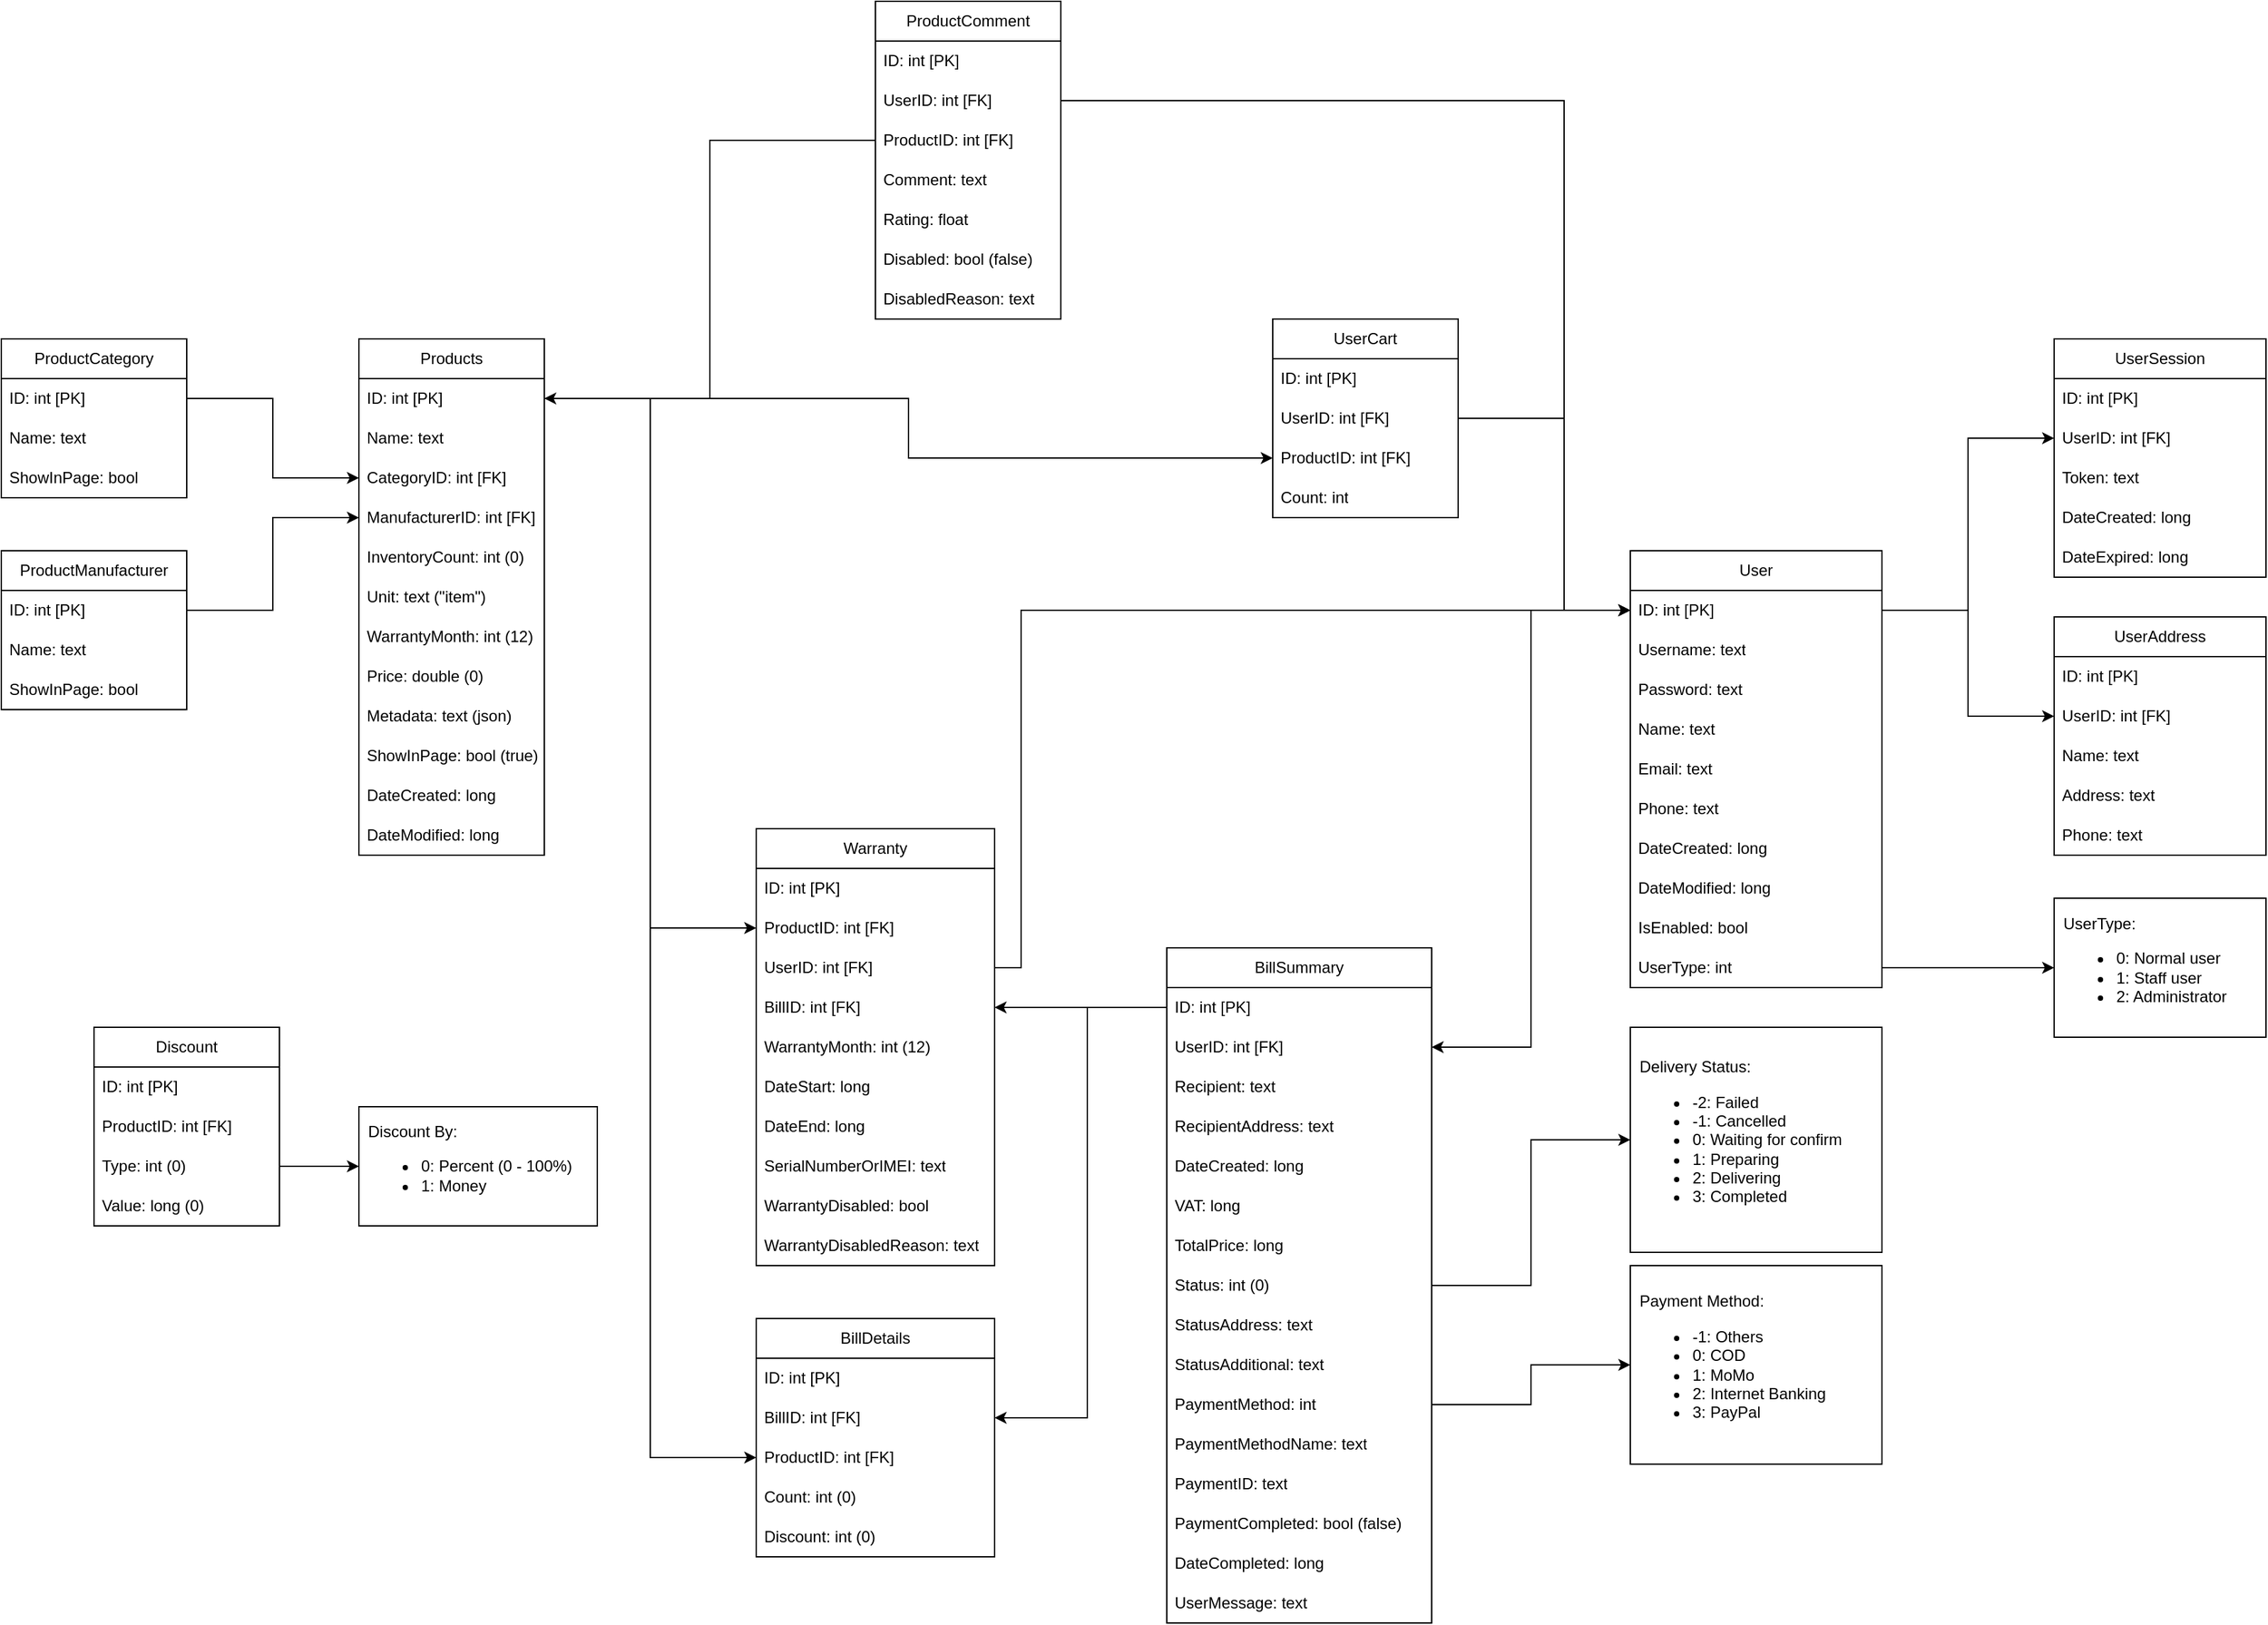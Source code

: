 <mxfile version="21.3.7" type="device" pages="15">
  <diagram name="0.6.2" id="Y7clgSY4l8O2tiWA1SZg">
    <mxGraphModel dx="1939" dy="1864" grid="1" gridSize="10" guides="1" tooltips="1" connect="1" arrows="1" fold="1" page="1" pageScale="1" pageWidth="827" pageHeight="1169" math="0" shadow="0">
      <root>
        <mxCell id="ptWdQyhfagDF4DtBKFc0-0" />
        <mxCell id="ptWdQyhfagDF4DtBKFc0-1" parent="ptWdQyhfagDF4DtBKFc0-0" />
        <mxCell id="ptWdQyhfagDF4DtBKFc0-2" value="Products" style="swimlane;fontStyle=0;childLayout=stackLayout;horizontal=1;startSize=30;horizontalStack=0;resizeParent=1;resizeParentMax=0;resizeLast=0;collapsible=1;marginBottom=0;whiteSpace=wrap;html=1;" vertex="1" parent="ptWdQyhfagDF4DtBKFc0-1">
          <mxGeometry x="240" y="40" width="140" height="390" as="geometry" />
        </mxCell>
        <mxCell id="ptWdQyhfagDF4DtBKFc0-3" value="ID: int [PK]" style="text;strokeColor=none;fillColor=none;align=left;verticalAlign=middle;spacingLeft=4;spacingRight=4;overflow=hidden;points=[[0,0.5],[1,0.5]];portConstraint=eastwest;rotatable=0;whiteSpace=wrap;html=1;" vertex="1" parent="ptWdQyhfagDF4DtBKFc0-2">
          <mxGeometry y="30" width="140" height="30" as="geometry" />
        </mxCell>
        <mxCell id="ptWdQyhfagDF4DtBKFc0-4" value="Name: text" style="text;strokeColor=none;fillColor=none;align=left;verticalAlign=middle;spacingLeft=4;spacingRight=4;overflow=hidden;points=[[0,0.5],[1,0.5]];portConstraint=eastwest;rotatable=0;whiteSpace=wrap;html=1;" vertex="1" parent="ptWdQyhfagDF4DtBKFc0-2">
          <mxGeometry y="60" width="140" height="30" as="geometry" />
        </mxCell>
        <mxCell id="ptWdQyhfagDF4DtBKFc0-5" value="CategoryID: int [FK]" style="text;strokeColor=none;fillColor=none;align=left;verticalAlign=middle;spacingLeft=4;spacingRight=4;overflow=hidden;points=[[0,0.5],[1,0.5]];portConstraint=eastwest;rotatable=0;whiteSpace=wrap;html=1;" vertex="1" parent="ptWdQyhfagDF4DtBKFc0-2">
          <mxGeometry y="90" width="140" height="30" as="geometry" />
        </mxCell>
        <mxCell id="ptWdQyhfagDF4DtBKFc0-6" value="ManufacturerID: int [FK]" style="text;strokeColor=none;fillColor=none;align=left;verticalAlign=middle;spacingLeft=4;spacingRight=4;overflow=hidden;points=[[0,0.5],[1,0.5]];portConstraint=eastwest;rotatable=0;whiteSpace=wrap;html=1;" vertex="1" parent="ptWdQyhfagDF4DtBKFc0-2">
          <mxGeometry y="120" width="140" height="30" as="geometry" />
        </mxCell>
        <mxCell id="ptWdQyhfagDF4DtBKFc0-7" value="InventoryCount: int (0)" style="text;strokeColor=none;fillColor=none;align=left;verticalAlign=middle;spacingLeft=4;spacingRight=4;overflow=hidden;points=[[0,0.5],[1,0.5]];portConstraint=eastwest;rotatable=0;whiteSpace=wrap;html=1;" vertex="1" parent="ptWdQyhfagDF4DtBKFc0-2">
          <mxGeometry y="150" width="140" height="30" as="geometry" />
        </mxCell>
        <mxCell id="ptWdQyhfagDF4DtBKFc0-8" value="Unit: text (&quot;item&quot;)" style="text;strokeColor=none;fillColor=none;align=left;verticalAlign=middle;spacingLeft=4;spacingRight=4;overflow=hidden;points=[[0,0.5],[1,0.5]];portConstraint=eastwest;rotatable=0;whiteSpace=wrap;html=1;" vertex="1" parent="ptWdQyhfagDF4DtBKFc0-2">
          <mxGeometry y="180" width="140" height="30" as="geometry" />
        </mxCell>
        <mxCell id="ptWdQyhfagDF4DtBKFc0-9" value="WarrantyMonth: int (12)" style="text;strokeColor=none;fillColor=none;align=left;verticalAlign=middle;spacingLeft=4;spacingRight=4;overflow=hidden;points=[[0,0.5],[1,0.5]];portConstraint=eastwest;rotatable=0;whiteSpace=wrap;html=1;" vertex="1" parent="ptWdQyhfagDF4DtBKFc0-2">
          <mxGeometry y="210" width="140" height="30" as="geometry" />
        </mxCell>
        <mxCell id="ptWdQyhfagDF4DtBKFc0-10" value="Price: double (0)" style="text;strokeColor=none;fillColor=none;align=left;verticalAlign=middle;spacingLeft=4;spacingRight=4;overflow=hidden;points=[[0,0.5],[1,0.5]];portConstraint=eastwest;rotatable=0;whiteSpace=wrap;html=1;" vertex="1" parent="ptWdQyhfagDF4DtBKFc0-2">
          <mxGeometry y="240" width="140" height="30" as="geometry" />
        </mxCell>
        <mxCell id="ptWdQyhfagDF4DtBKFc0-11" value="Metadata: text (json)" style="text;strokeColor=none;fillColor=none;align=left;verticalAlign=middle;spacingLeft=4;spacingRight=4;overflow=hidden;points=[[0,0.5],[1,0.5]];portConstraint=eastwest;rotatable=0;whiteSpace=wrap;html=1;" vertex="1" parent="ptWdQyhfagDF4DtBKFc0-2">
          <mxGeometry y="270" width="140" height="30" as="geometry" />
        </mxCell>
        <mxCell id="ptWdQyhfagDF4DtBKFc0-12" value="ShowInPage: bool (true)" style="text;strokeColor=none;fillColor=none;align=left;verticalAlign=middle;spacingLeft=4;spacingRight=4;overflow=hidden;points=[[0,0.5],[1,0.5]];portConstraint=eastwest;rotatable=0;whiteSpace=wrap;html=1;" vertex="1" parent="ptWdQyhfagDF4DtBKFc0-2">
          <mxGeometry y="300" width="140" height="30" as="geometry" />
        </mxCell>
        <mxCell id="ptWdQyhfagDF4DtBKFc0-13" value="DateCreated: long" style="text;strokeColor=none;fillColor=none;align=left;verticalAlign=middle;spacingLeft=4;spacingRight=4;overflow=hidden;points=[[0,0.5],[1,0.5]];portConstraint=eastwest;rotatable=0;whiteSpace=wrap;html=1;" vertex="1" parent="ptWdQyhfagDF4DtBKFc0-2">
          <mxGeometry y="330" width="140" height="30" as="geometry" />
        </mxCell>
        <mxCell id="ptWdQyhfagDF4DtBKFc0-14" value="DateModified: long" style="text;strokeColor=none;fillColor=none;align=left;verticalAlign=middle;spacingLeft=4;spacingRight=4;overflow=hidden;points=[[0,0.5],[1,0.5]];portConstraint=eastwest;rotatable=0;whiteSpace=wrap;html=1;" vertex="1" parent="ptWdQyhfagDF4DtBKFc0-2">
          <mxGeometry y="360" width="140" height="30" as="geometry" />
        </mxCell>
        <mxCell id="ptWdQyhfagDF4DtBKFc0-15" value="ProductCategory" style="swimlane;fontStyle=0;childLayout=stackLayout;horizontal=1;startSize=30;horizontalStack=0;resizeParent=1;resizeParentMax=0;resizeLast=0;collapsible=1;marginBottom=0;whiteSpace=wrap;html=1;" vertex="1" parent="ptWdQyhfagDF4DtBKFc0-1">
          <mxGeometry x="-30" y="40" width="140" height="120" as="geometry" />
        </mxCell>
        <mxCell id="ptWdQyhfagDF4DtBKFc0-16" value="ID: int [PK]" style="text;strokeColor=none;fillColor=none;align=left;verticalAlign=middle;spacingLeft=4;spacingRight=4;overflow=hidden;points=[[0,0.5],[1,0.5]];portConstraint=eastwest;rotatable=0;whiteSpace=wrap;html=1;" vertex="1" parent="ptWdQyhfagDF4DtBKFc0-15">
          <mxGeometry y="30" width="140" height="30" as="geometry" />
        </mxCell>
        <mxCell id="ptWdQyhfagDF4DtBKFc0-17" value="Name: text" style="text;strokeColor=none;fillColor=none;align=left;verticalAlign=middle;spacingLeft=4;spacingRight=4;overflow=hidden;points=[[0,0.5],[1,0.5]];portConstraint=eastwest;rotatable=0;whiteSpace=wrap;html=1;" vertex="1" parent="ptWdQyhfagDF4DtBKFc0-15">
          <mxGeometry y="60" width="140" height="30" as="geometry" />
        </mxCell>
        <mxCell id="ptWdQyhfagDF4DtBKFc0-18" value="ShowInPage: bool" style="text;strokeColor=none;fillColor=none;align=left;verticalAlign=middle;spacingLeft=4;spacingRight=4;overflow=hidden;points=[[0,0.5],[1,0.5]];portConstraint=eastwest;rotatable=0;whiteSpace=wrap;html=1;" vertex="1" parent="ptWdQyhfagDF4DtBKFc0-15">
          <mxGeometry y="90" width="140" height="30" as="geometry" />
        </mxCell>
        <mxCell id="ptWdQyhfagDF4DtBKFc0-19" value="User" style="swimlane;fontStyle=0;childLayout=stackLayout;horizontal=1;startSize=30;horizontalStack=0;resizeParent=1;resizeParentMax=0;resizeLast=0;collapsible=1;marginBottom=0;whiteSpace=wrap;html=1;" vertex="1" parent="ptWdQyhfagDF4DtBKFc0-1">
          <mxGeometry x="1200" y="200" width="190" height="330" as="geometry" />
        </mxCell>
        <mxCell id="ptWdQyhfagDF4DtBKFc0-20" value="ID: int [PK]" style="text;strokeColor=none;fillColor=none;align=left;verticalAlign=middle;spacingLeft=4;spacingRight=4;overflow=hidden;points=[[0,0.5],[1,0.5]];portConstraint=eastwest;rotatable=0;whiteSpace=wrap;html=1;" vertex="1" parent="ptWdQyhfagDF4DtBKFc0-19">
          <mxGeometry y="30" width="190" height="30" as="geometry" />
        </mxCell>
        <mxCell id="ptWdQyhfagDF4DtBKFc0-21" value="Username: text" style="text;strokeColor=none;fillColor=none;align=left;verticalAlign=middle;spacingLeft=4;spacingRight=4;overflow=hidden;points=[[0,0.5],[1,0.5]];portConstraint=eastwest;rotatable=0;whiteSpace=wrap;html=1;" vertex="1" parent="ptWdQyhfagDF4DtBKFc0-19">
          <mxGeometry y="60" width="190" height="30" as="geometry" />
        </mxCell>
        <mxCell id="ptWdQyhfagDF4DtBKFc0-22" value="Password: text" style="text;strokeColor=none;fillColor=none;align=left;verticalAlign=middle;spacingLeft=4;spacingRight=4;overflow=hidden;points=[[0,0.5],[1,0.5]];portConstraint=eastwest;rotatable=0;whiteSpace=wrap;html=1;" vertex="1" parent="ptWdQyhfagDF4DtBKFc0-19">
          <mxGeometry y="90" width="190" height="30" as="geometry" />
        </mxCell>
        <mxCell id="ptWdQyhfagDF4DtBKFc0-23" value="Name: text" style="text;strokeColor=none;fillColor=none;align=left;verticalAlign=middle;spacingLeft=4;spacingRight=4;overflow=hidden;points=[[0,0.5],[1,0.5]];portConstraint=eastwest;rotatable=0;whiteSpace=wrap;html=1;" vertex="1" parent="ptWdQyhfagDF4DtBKFc0-19">
          <mxGeometry y="120" width="190" height="30" as="geometry" />
        </mxCell>
        <mxCell id="ptWdQyhfagDF4DtBKFc0-24" value="Email: text" style="text;strokeColor=none;fillColor=none;align=left;verticalAlign=middle;spacingLeft=4;spacingRight=4;overflow=hidden;points=[[0,0.5],[1,0.5]];portConstraint=eastwest;rotatable=0;whiteSpace=wrap;html=1;" vertex="1" parent="ptWdQyhfagDF4DtBKFc0-19">
          <mxGeometry y="150" width="190" height="30" as="geometry" />
        </mxCell>
        <mxCell id="ptWdQyhfagDF4DtBKFc0-25" value="Phone: text" style="text;strokeColor=none;fillColor=none;align=left;verticalAlign=middle;spacingLeft=4;spacingRight=4;overflow=hidden;points=[[0,0.5],[1,0.5]];portConstraint=eastwest;rotatable=0;whiteSpace=wrap;html=1;" vertex="1" parent="ptWdQyhfagDF4DtBKFc0-19">
          <mxGeometry y="180" width="190" height="30" as="geometry" />
        </mxCell>
        <mxCell id="ptWdQyhfagDF4DtBKFc0-26" value="DateCreated: long" style="text;strokeColor=none;fillColor=none;align=left;verticalAlign=middle;spacingLeft=4;spacingRight=4;overflow=hidden;points=[[0,0.5],[1,0.5]];portConstraint=eastwest;rotatable=0;whiteSpace=wrap;html=1;" vertex="1" parent="ptWdQyhfagDF4DtBKFc0-19">
          <mxGeometry y="210" width="190" height="30" as="geometry" />
        </mxCell>
        <mxCell id="ptWdQyhfagDF4DtBKFc0-27" value="DateModified: long" style="text;strokeColor=none;fillColor=none;align=left;verticalAlign=middle;spacingLeft=4;spacingRight=4;overflow=hidden;points=[[0,0.5],[1,0.5]];portConstraint=eastwest;rotatable=0;whiteSpace=wrap;html=1;" vertex="1" parent="ptWdQyhfagDF4DtBKFc0-19">
          <mxGeometry y="240" width="190" height="30" as="geometry" />
        </mxCell>
        <mxCell id="ptWdQyhfagDF4DtBKFc0-28" value="IsEnabled: bool" style="text;strokeColor=none;fillColor=none;align=left;verticalAlign=middle;spacingLeft=4;spacingRight=4;overflow=hidden;points=[[0,0.5],[1,0.5]];portConstraint=eastwest;rotatable=0;whiteSpace=wrap;html=1;" vertex="1" parent="ptWdQyhfagDF4DtBKFc0-19">
          <mxGeometry y="270" width="190" height="30" as="geometry" />
        </mxCell>
        <mxCell id="ptWdQyhfagDF4DtBKFc0-29" value="UserType: int" style="text;strokeColor=none;fillColor=none;align=left;verticalAlign=middle;spacingLeft=4;spacingRight=4;overflow=hidden;points=[[0,0.5],[1,0.5]];portConstraint=eastwest;rotatable=0;whiteSpace=wrap;html=1;" vertex="1" parent="ptWdQyhfagDF4DtBKFc0-19">
          <mxGeometry y="300" width="190" height="30" as="geometry" />
        </mxCell>
        <mxCell id="ptWdQyhfagDF4DtBKFc0-30" value="UserType:&lt;br&gt;&lt;ul&gt;&lt;li&gt;0: Normal user&lt;/li&gt;&lt;li&gt;1: Staff user&lt;/li&gt;&lt;li&gt;2: Administrator&lt;/li&gt;&lt;/ul&gt;" style="rounded=0;whiteSpace=wrap;html=1;align=left;spacingTop=5;spacingBottom=6;spacingLeft=5;spacingRight=5;" vertex="1" parent="ptWdQyhfagDF4DtBKFc0-1">
          <mxGeometry x="1520" y="462.5" width="160" height="105" as="geometry" />
        </mxCell>
        <mxCell id="ptWdQyhfagDF4DtBKFc0-31" style="edgeStyle=orthogonalEdgeStyle;rounded=0;orthogonalLoop=1;jettySize=auto;html=1;entryX=0;entryY=0.5;entryDx=0;entryDy=0;" edge="1" parent="ptWdQyhfagDF4DtBKFc0-1" source="ptWdQyhfagDF4DtBKFc0-29" target="ptWdQyhfagDF4DtBKFc0-30">
          <mxGeometry relative="1" as="geometry" />
        </mxCell>
        <mxCell id="ptWdQyhfagDF4DtBKFc0-32" value="ProductManufacturer" style="swimlane;fontStyle=0;childLayout=stackLayout;horizontal=1;startSize=30;horizontalStack=0;resizeParent=1;resizeParentMax=0;resizeLast=0;collapsible=1;marginBottom=0;whiteSpace=wrap;html=1;" vertex="1" parent="ptWdQyhfagDF4DtBKFc0-1">
          <mxGeometry x="-30" y="200" width="140" height="120" as="geometry" />
        </mxCell>
        <mxCell id="ptWdQyhfagDF4DtBKFc0-33" value="ID: int [PK]" style="text;strokeColor=none;fillColor=none;align=left;verticalAlign=middle;spacingLeft=4;spacingRight=4;overflow=hidden;points=[[0,0.5],[1,0.5]];portConstraint=eastwest;rotatable=0;whiteSpace=wrap;html=1;" vertex="1" parent="ptWdQyhfagDF4DtBKFc0-32">
          <mxGeometry y="30" width="140" height="30" as="geometry" />
        </mxCell>
        <mxCell id="ptWdQyhfagDF4DtBKFc0-34" value="Name: text" style="text;strokeColor=none;fillColor=none;align=left;verticalAlign=middle;spacingLeft=4;spacingRight=4;overflow=hidden;points=[[0,0.5],[1,0.5]];portConstraint=eastwest;rotatable=0;whiteSpace=wrap;html=1;" vertex="1" parent="ptWdQyhfagDF4DtBKFc0-32">
          <mxGeometry y="60" width="140" height="30" as="geometry" />
        </mxCell>
        <mxCell id="ptWdQyhfagDF4DtBKFc0-35" value="ShowInPage: bool" style="text;strokeColor=none;fillColor=none;align=left;verticalAlign=middle;spacingLeft=4;spacingRight=4;overflow=hidden;points=[[0,0.5],[1,0.5]];portConstraint=eastwest;rotatable=0;whiteSpace=wrap;html=1;" vertex="1" parent="ptWdQyhfagDF4DtBKFc0-32">
          <mxGeometry y="90" width="140" height="30" as="geometry" />
        </mxCell>
        <mxCell id="ptWdQyhfagDF4DtBKFc0-36" style="edgeStyle=orthogonalEdgeStyle;rounded=0;orthogonalLoop=1;jettySize=auto;html=1;entryX=0;entryY=0.5;entryDx=0;entryDy=0;" edge="1" parent="ptWdQyhfagDF4DtBKFc0-1" source="ptWdQyhfagDF4DtBKFc0-33" target="ptWdQyhfagDF4DtBKFc0-6">
          <mxGeometry relative="1" as="geometry" />
        </mxCell>
        <mxCell id="ptWdQyhfagDF4DtBKFc0-37" style="edgeStyle=orthogonalEdgeStyle;rounded=0;orthogonalLoop=1;jettySize=auto;html=1;entryX=0;entryY=0.5;entryDx=0;entryDy=0;" edge="1" parent="ptWdQyhfagDF4DtBKFc0-1" source="ptWdQyhfagDF4DtBKFc0-16" target="ptWdQyhfagDF4DtBKFc0-5">
          <mxGeometry relative="1" as="geometry" />
        </mxCell>
        <mxCell id="ptWdQyhfagDF4DtBKFc0-38" value="BillSummary" style="swimlane;fontStyle=0;childLayout=stackLayout;horizontal=1;startSize=30;horizontalStack=0;resizeParent=1;resizeParentMax=0;resizeLast=0;collapsible=1;marginBottom=0;whiteSpace=wrap;html=1;" vertex="1" parent="ptWdQyhfagDF4DtBKFc0-1">
          <mxGeometry x="850" y="500" width="200" height="510" as="geometry" />
        </mxCell>
        <mxCell id="ptWdQyhfagDF4DtBKFc0-39" value="ID: int [PK]" style="text;strokeColor=none;fillColor=none;align=left;verticalAlign=middle;spacingLeft=4;spacingRight=4;overflow=hidden;points=[[0,0.5],[1,0.5]];portConstraint=eastwest;rotatable=0;whiteSpace=wrap;html=1;" vertex="1" parent="ptWdQyhfagDF4DtBKFc0-38">
          <mxGeometry y="30" width="200" height="30" as="geometry" />
        </mxCell>
        <mxCell id="ptWdQyhfagDF4DtBKFc0-40" value="UserID: int [FK]" style="text;strokeColor=none;fillColor=none;align=left;verticalAlign=middle;spacingLeft=4;spacingRight=4;overflow=hidden;points=[[0,0.5],[1,0.5]];portConstraint=eastwest;rotatable=0;whiteSpace=wrap;html=1;" vertex="1" parent="ptWdQyhfagDF4DtBKFc0-38">
          <mxGeometry y="60" width="200" height="30" as="geometry" />
        </mxCell>
        <mxCell id="ptWdQyhfagDF4DtBKFc0-41" value="&lt;span lang=&quot;vi&quot; class=&quot;ILfuVd&quot;&gt;&lt;/span&gt;&lt;span lang=&quot;vi&quot; class=&quot;ILfuVd&quot;&gt;&lt;/span&gt;Recipient: text" style="text;strokeColor=none;fillColor=none;align=left;verticalAlign=middle;spacingLeft=4;spacingRight=4;overflow=hidden;points=[[0,0.5],[1,0.5]];portConstraint=eastwest;rotatable=0;whiteSpace=wrap;html=1;" vertex="1" parent="ptWdQyhfagDF4DtBKFc0-38">
          <mxGeometry y="90" width="200" height="30" as="geometry" />
        </mxCell>
        <mxCell id="ptWdQyhfagDF4DtBKFc0-42" value="&lt;span lang=&quot;vi&quot; class=&quot;ILfuVd&quot;&gt;&lt;/span&gt;RecipientAddress: text" style="text;strokeColor=none;fillColor=none;align=left;verticalAlign=middle;spacingLeft=4;spacingRight=4;overflow=hidden;points=[[0,0.5],[1,0.5]];portConstraint=eastwest;rotatable=0;whiteSpace=wrap;html=1;" vertex="1" parent="ptWdQyhfagDF4DtBKFc0-38">
          <mxGeometry y="120" width="200" height="30" as="geometry" />
        </mxCell>
        <mxCell id="ptWdQyhfagDF4DtBKFc0-43" value="DateCreated: long" style="text;strokeColor=none;fillColor=none;align=left;verticalAlign=middle;spacingLeft=4;spacingRight=4;overflow=hidden;points=[[0,0.5],[1,0.5]];portConstraint=eastwest;rotatable=0;whiteSpace=wrap;html=1;" vertex="1" parent="ptWdQyhfagDF4DtBKFc0-38">
          <mxGeometry y="150" width="200" height="30" as="geometry" />
        </mxCell>
        <mxCell id="ptWdQyhfagDF4DtBKFc0-44" value="&lt;span lang=&quot;vi&quot; class=&quot;ILfuVd&quot;&gt;&lt;/span&gt;VAT: long" style="text;strokeColor=none;fillColor=none;align=left;verticalAlign=middle;spacingLeft=4;spacingRight=4;overflow=hidden;points=[[0,0.5],[1,0.5]];portConstraint=eastwest;rotatable=0;whiteSpace=wrap;html=1;" vertex="1" parent="ptWdQyhfagDF4DtBKFc0-38">
          <mxGeometry y="180" width="200" height="30" as="geometry" />
        </mxCell>
        <mxCell id="ptWdQyhfagDF4DtBKFc0-45" value="&lt;span lang=&quot;vi&quot; class=&quot;ILfuVd&quot;&gt;&lt;/span&gt;TotalPrice: long" style="text;strokeColor=none;fillColor=none;align=left;verticalAlign=middle;spacingLeft=4;spacingRight=4;overflow=hidden;points=[[0,0.5],[1,0.5]];portConstraint=eastwest;rotatable=0;whiteSpace=wrap;html=1;" vertex="1" parent="ptWdQyhfagDF4DtBKFc0-38">
          <mxGeometry y="210" width="200" height="30" as="geometry" />
        </mxCell>
        <mxCell id="ptWdQyhfagDF4DtBKFc0-46" value="Status: int (0)" style="text;strokeColor=none;fillColor=none;align=left;verticalAlign=middle;spacingLeft=4;spacingRight=4;overflow=hidden;points=[[0,0.5],[1,0.5]];portConstraint=eastwest;rotatable=0;whiteSpace=wrap;html=1;" vertex="1" parent="ptWdQyhfagDF4DtBKFc0-38">
          <mxGeometry y="240" width="200" height="30" as="geometry" />
        </mxCell>
        <mxCell id="ptWdQyhfagDF4DtBKFc0-47" value="StatusAddress: text" style="text;strokeColor=none;fillColor=none;align=left;verticalAlign=middle;spacingLeft=4;spacingRight=4;overflow=hidden;points=[[0,0.5],[1,0.5]];portConstraint=eastwest;rotatable=0;whiteSpace=wrap;html=1;" vertex="1" parent="ptWdQyhfagDF4DtBKFc0-38">
          <mxGeometry y="270" width="200" height="30" as="geometry" />
        </mxCell>
        <mxCell id="mbKP2gRHiUAJfbmgC4TP-1" value="StatusAdditional: text" style="text;strokeColor=none;fillColor=none;align=left;verticalAlign=middle;spacingLeft=4;spacingRight=4;overflow=hidden;points=[[0,0.5],[1,0.5]];portConstraint=eastwest;rotatable=0;whiteSpace=wrap;html=1;" vertex="1" parent="ptWdQyhfagDF4DtBKFc0-38">
          <mxGeometry y="300" width="200" height="30" as="geometry" />
        </mxCell>
        <mxCell id="ptWdQyhfagDF4DtBKFc0-48" value="PaymentMethod: int" style="text;strokeColor=none;fillColor=none;align=left;verticalAlign=middle;spacingLeft=4;spacingRight=4;overflow=hidden;points=[[0,0.5],[1,0.5]];portConstraint=eastwest;rotatable=0;whiteSpace=wrap;html=1;" vertex="1" parent="ptWdQyhfagDF4DtBKFc0-38">
          <mxGeometry y="330" width="200" height="30" as="geometry" />
        </mxCell>
        <mxCell id="ptWdQyhfagDF4DtBKFc0-49" value="PaymentMethodName: text" style="text;strokeColor=none;fillColor=none;align=left;verticalAlign=middle;spacingLeft=4;spacingRight=4;overflow=hidden;points=[[0,0.5],[1,0.5]];portConstraint=eastwest;rotatable=0;whiteSpace=wrap;html=1;" vertex="1" parent="ptWdQyhfagDF4DtBKFc0-38">
          <mxGeometry y="360" width="200" height="30" as="geometry" />
        </mxCell>
        <mxCell id="ptWdQyhfagDF4DtBKFc0-50" value="PaymentID: text" style="text;strokeColor=none;fillColor=none;align=left;verticalAlign=middle;spacingLeft=4;spacingRight=4;overflow=hidden;points=[[0,0.5],[1,0.5]];portConstraint=eastwest;rotatable=0;whiteSpace=wrap;html=1;" vertex="1" parent="ptWdQyhfagDF4DtBKFc0-38">
          <mxGeometry y="390" width="200" height="30" as="geometry" />
        </mxCell>
        <mxCell id="ptWdQyhfagDF4DtBKFc0-51" value="PaymentCompleted: bool (false)" style="text;strokeColor=none;fillColor=none;align=left;verticalAlign=middle;spacingLeft=4;spacingRight=4;overflow=hidden;points=[[0,0.5],[1,0.5]];portConstraint=eastwest;rotatable=0;whiteSpace=wrap;html=1;" vertex="1" parent="ptWdQyhfagDF4DtBKFc0-38">
          <mxGeometry y="420" width="200" height="30" as="geometry" />
        </mxCell>
        <mxCell id="ptWdQyhfagDF4DtBKFc0-52" value="DateCompleted: long" style="text;strokeColor=none;fillColor=none;align=left;verticalAlign=middle;spacingLeft=4;spacingRight=4;overflow=hidden;points=[[0,0.5],[1,0.5]];portConstraint=eastwest;rotatable=0;whiteSpace=wrap;html=1;" vertex="1" parent="ptWdQyhfagDF4DtBKFc0-38">
          <mxGeometry y="450" width="200" height="30" as="geometry" />
        </mxCell>
        <mxCell id="mbKP2gRHiUAJfbmgC4TP-0" value="UserMessage: text" style="text;strokeColor=none;fillColor=none;align=left;verticalAlign=middle;spacingLeft=4;spacingRight=4;overflow=hidden;points=[[0,0.5],[1,0.5]];portConstraint=eastwest;rotatable=0;whiteSpace=wrap;html=1;" vertex="1" parent="ptWdQyhfagDF4DtBKFc0-38">
          <mxGeometry y="480" width="200" height="30" as="geometry" />
        </mxCell>
        <mxCell id="ptWdQyhfagDF4DtBKFc0-53" value="UserAddress" style="swimlane;fontStyle=0;childLayout=stackLayout;horizontal=1;startSize=30;horizontalStack=0;resizeParent=1;resizeParentMax=0;resizeLast=0;collapsible=1;marginBottom=0;whiteSpace=wrap;html=1;" vertex="1" parent="ptWdQyhfagDF4DtBKFc0-1">
          <mxGeometry x="1520" y="250" width="160" height="180" as="geometry" />
        </mxCell>
        <mxCell id="ptWdQyhfagDF4DtBKFc0-54" value="ID: int [PK]" style="text;strokeColor=none;fillColor=none;align=left;verticalAlign=middle;spacingLeft=4;spacingRight=4;overflow=hidden;points=[[0,0.5],[1,0.5]];portConstraint=eastwest;rotatable=0;whiteSpace=wrap;html=1;" vertex="1" parent="ptWdQyhfagDF4DtBKFc0-53">
          <mxGeometry y="30" width="160" height="30" as="geometry" />
        </mxCell>
        <mxCell id="ptWdQyhfagDF4DtBKFc0-55" value="UserID: int [FK]" style="text;strokeColor=none;fillColor=none;align=left;verticalAlign=middle;spacingLeft=4;spacingRight=4;overflow=hidden;points=[[0,0.5],[1,0.5]];portConstraint=eastwest;rotatable=0;whiteSpace=wrap;html=1;" vertex="1" parent="ptWdQyhfagDF4DtBKFc0-53">
          <mxGeometry y="60" width="160" height="30" as="geometry" />
        </mxCell>
        <mxCell id="ptWdQyhfagDF4DtBKFc0-56" value="Name: text" style="text;strokeColor=none;fillColor=none;align=left;verticalAlign=middle;spacingLeft=4;spacingRight=4;overflow=hidden;points=[[0,0.5],[1,0.5]];portConstraint=eastwest;rotatable=0;whiteSpace=wrap;html=1;" vertex="1" parent="ptWdQyhfagDF4DtBKFc0-53">
          <mxGeometry y="90" width="160" height="30" as="geometry" />
        </mxCell>
        <mxCell id="ptWdQyhfagDF4DtBKFc0-57" value="Address: text" style="text;strokeColor=none;fillColor=none;align=left;verticalAlign=middle;spacingLeft=4;spacingRight=4;overflow=hidden;points=[[0,0.5],[1,0.5]];portConstraint=eastwest;rotatable=0;whiteSpace=wrap;html=1;" vertex="1" parent="ptWdQyhfagDF4DtBKFc0-53">
          <mxGeometry y="120" width="160" height="30" as="geometry" />
        </mxCell>
        <mxCell id="ptWdQyhfagDF4DtBKFc0-58" value="Phone: text" style="text;strokeColor=none;fillColor=none;align=left;verticalAlign=middle;spacingLeft=4;spacingRight=4;overflow=hidden;points=[[0,0.5],[1,0.5]];portConstraint=eastwest;rotatable=0;whiteSpace=wrap;html=1;" vertex="1" parent="ptWdQyhfagDF4DtBKFc0-53">
          <mxGeometry y="150" width="160" height="30" as="geometry" />
        </mxCell>
        <mxCell id="ptWdQyhfagDF4DtBKFc0-59" style="edgeStyle=orthogonalEdgeStyle;rounded=0;orthogonalLoop=1;jettySize=auto;html=1;entryX=0;entryY=0.5;entryDx=0;entryDy=0;" edge="1" parent="ptWdQyhfagDF4DtBKFc0-1" source="ptWdQyhfagDF4DtBKFc0-20" target="ptWdQyhfagDF4DtBKFc0-55">
          <mxGeometry relative="1" as="geometry" />
        </mxCell>
        <mxCell id="ptWdQyhfagDF4DtBKFc0-60" style="edgeStyle=orthogonalEdgeStyle;rounded=0;orthogonalLoop=1;jettySize=auto;html=1;entryX=1;entryY=0.5;entryDx=0;entryDy=0;" edge="1" parent="ptWdQyhfagDF4DtBKFc0-1" source="ptWdQyhfagDF4DtBKFc0-20" target="ptWdQyhfagDF4DtBKFc0-40">
          <mxGeometry relative="1" as="geometry" />
        </mxCell>
        <mxCell id="ptWdQyhfagDF4DtBKFc0-61" value="BillDetails" style="swimlane;fontStyle=0;childLayout=stackLayout;horizontal=1;startSize=30;horizontalStack=0;resizeParent=1;resizeParentMax=0;resizeLast=0;collapsible=1;marginBottom=0;whiteSpace=wrap;html=1;" vertex="1" parent="ptWdQyhfagDF4DtBKFc0-1">
          <mxGeometry x="540" y="780" width="180" height="180" as="geometry" />
        </mxCell>
        <mxCell id="ptWdQyhfagDF4DtBKFc0-62" value="ID: int [PK]" style="text;strokeColor=none;fillColor=none;align=left;verticalAlign=middle;spacingLeft=4;spacingRight=4;overflow=hidden;points=[[0,0.5],[1,0.5]];portConstraint=eastwest;rotatable=0;whiteSpace=wrap;html=1;" vertex="1" parent="ptWdQyhfagDF4DtBKFc0-61">
          <mxGeometry y="30" width="180" height="30" as="geometry" />
        </mxCell>
        <mxCell id="ptWdQyhfagDF4DtBKFc0-63" value="BillID: int [FK]" style="text;strokeColor=none;fillColor=none;align=left;verticalAlign=middle;spacingLeft=4;spacingRight=4;overflow=hidden;points=[[0,0.5],[1,0.5]];portConstraint=eastwest;rotatable=0;whiteSpace=wrap;html=1;" vertex="1" parent="ptWdQyhfagDF4DtBKFc0-61">
          <mxGeometry y="60" width="180" height="30" as="geometry" />
        </mxCell>
        <mxCell id="ptWdQyhfagDF4DtBKFc0-64" value="ProductID: int [FK]" style="text;strokeColor=none;fillColor=none;align=left;verticalAlign=middle;spacingLeft=4;spacingRight=4;overflow=hidden;points=[[0,0.5],[1,0.5]];portConstraint=eastwest;rotatable=0;whiteSpace=wrap;html=1;" vertex="1" parent="ptWdQyhfagDF4DtBKFc0-61">
          <mxGeometry y="90" width="180" height="30" as="geometry" />
        </mxCell>
        <mxCell id="ptWdQyhfagDF4DtBKFc0-65" value="Count: int (0)" style="text;strokeColor=none;fillColor=none;align=left;verticalAlign=middle;spacingLeft=4;spacingRight=4;overflow=hidden;points=[[0,0.5],[1,0.5]];portConstraint=eastwest;rotatable=0;whiteSpace=wrap;html=1;" vertex="1" parent="ptWdQyhfagDF4DtBKFc0-61">
          <mxGeometry y="120" width="180" height="30" as="geometry" />
        </mxCell>
        <mxCell id="ptWdQyhfagDF4DtBKFc0-66" value="Discount: int (0)" style="text;strokeColor=none;fillColor=none;align=left;verticalAlign=middle;spacingLeft=4;spacingRight=4;overflow=hidden;points=[[0,0.5],[1,0.5]];portConstraint=eastwest;rotatable=0;whiteSpace=wrap;html=1;" vertex="1" parent="ptWdQyhfagDF4DtBKFc0-61">
          <mxGeometry y="150" width="180" height="30" as="geometry" />
        </mxCell>
        <mxCell id="ptWdQyhfagDF4DtBKFc0-67" style="edgeStyle=orthogonalEdgeStyle;rounded=0;orthogonalLoop=1;jettySize=auto;html=1;entryX=1;entryY=0.5;entryDx=0;entryDy=0;" edge="1" parent="ptWdQyhfagDF4DtBKFc0-1" source="ptWdQyhfagDF4DtBKFc0-39" target="ptWdQyhfagDF4DtBKFc0-63">
          <mxGeometry relative="1" as="geometry">
            <Array as="points">
              <mxPoint x="790" y="545" />
              <mxPoint x="790" y="855" />
            </Array>
          </mxGeometry>
        </mxCell>
        <mxCell id="ptWdQyhfagDF4DtBKFc0-68" value="Delivery Status:&lt;br&gt;&lt;ul&gt;&lt;li&gt;-2: Failed&lt;/li&gt;&lt;li&gt;-1: Cancelled&lt;/li&gt;&lt;li&gt;0: Waiting for confirm&lt;/li&gt;&lt;li&gt;1: Preparing&lt;/li&gt;&lt;li&gt;2: Delivering&lt;/li&gt;&lt;li&gt;3: Completed&lt;/li&gt;&lt;/ul&gt;" style="rounded=0;whiteSpace=wrap;html=1;align=left;spacingTop=5;spacingBottom=6;spacingLeft=5;spacingRight=5;" vertex="1" parent="ptWdQyhfagDF4DtBKFc0-1">
          <mxGeometry x="1200" y="560" width="190" height="170" as="geometry" />
        </mxCell>
        <mxCell id="ptWdQyhfagDF4DtBKFc0-69" style="edgeStyle=orthogonalEdgeStyle;rounded=0;orthogonalLoop=1;jettySize=auto;html=1;entryX=0;entryY=0.5;entryDx=0;entryDy=0;" edge="1" parent="ptWdQyhfagDF4DtBKFc0-1" source="ptWdQyhfagDF4DtBKFc0-46" target="ptWdQyhfagDF4DtBKFc0-68">
          <mxGeometry relative="1" as="geometry" />
        </mxCell>
        <mxCell id="ptWdQyhfagDF4DtBKFc0-70" value="Discount" style="swimlane;fontStyle=0;childLayout=stackLayout;horizontal=1;startSize=30;horizontalStack=0;resizeParent=1;resizeParentMax=0;resizeLast=0;collapsible=1;marginBottom=0;whiteSpace=wrap;html=1;" vertex="1" parent="ptWdQyhfagDF4DtBKFc0-1">
          <mxGeometry x="40" y="560" width="140" height="150" as="geometry" />
        </mxCell>
        <mxCell id="ptWdQyhfagDF4DtBKFc0-71" value="ID: int [PK]" style="text;strokeColor=none;fillColor=none;align=left;verticalAlign=middle;spacingLeft=4;spacingRight=4;overflow=hidden;points=[[0,0.5],[1,0.5]];portConstraint=eastwest;rotatable=0;whiteSpace=wrap;html=1;" vertex="1" parent="ptWdQyhfagDF4DtBKFc0-70">
          <mxGeometry y="30" width="140" height="30" as="geometry" />
        </mxCell>
        <mxCell id="ptWdQyhfagDF4DtBKFc0-72" value="ProductID: int [FK]" style="text;strokeColor=none;fillColor=none;align=left;verticalAlign=middle;spacingLeft=4;spacingRight=4;overflow=hidden;points=[[0,0.5],[1,0.5]];portConstraint=eastwest;rotatable=0;whiteSpace=wrap;html=1;" vertex="1" parent="ptWdQyhfagDF4DtBKFc0-70">
          <mxGeometry y="60" width="140" height="30" as="geometry" />
        </mxCell>
        <mxCell id="ptWdQyhfagDF4DtBKFc0-73" value="Type: int (0)" style="text;strokeColor=none;fillColor=none;align=left;verticalAlign=middle;spacingLeft=4;spacingRight=4;overflow=hidden;points=[[0,0.5],[1,0.5]];portConstraint=eastwest;rotatable=0;whiteSpace=wrap;html=1;" vertex="1" parent="ptWdQyhfagDF4DtBKFc0-70">
          <mxGeometry y="90" width="140" height="30" as="geometry" />
        </mxCell>
        <mxCell id="ptWdQyhfagDF4DtBKFc0-74" value="Value: long (0)" style="text;strokeColor=none;fillColor=none;align=left;verticalAlign=middle;spacingLeft=4;spacingRight=4;overflow=hidden;points=[[0,0.5],[1,0.5]];portConstraint=eastwest;rotatable=0;whiteSpace=wrap;html=1;" vertex="1" parent="ptWdQyhfagDF4DtBKFc0-70">
          <mxGeometry y="120" width="140" height="30" as="geometry" />
        </mxCell>
        <mxCell id="ptWdQyhfagDF4DtBKFc0-75" value="Discount By:&lt;br&gt;&lt;ul&gt;&lt;li&gt;0: Percent (0 - 100%)&lt;/li&gt;&lt;li&gt;1: Money&lt;/li&gt;&lt;/ul&gt;" style="rounded=0;whiteSpace=wrap;html=1;align=left;spacingTop=5;spacingBottom=6;spacingLeft=5;spacingRight=5;" vertex="1" parent="ptWdQyhfagDF4DtBKFc0-1">
          <mxGeometry x="240" y="620" width="180" height="90" as="geometry" />
        </mxCell>
        <mxCell id="ptWdQyhfagDF4DtBKFc0-76" style="edgeStyle=orthogonalEdgeStyle;rounded=0;orthogonalLoop=1;jettySize=auto;html=1;entryX=0;entryY=0.5;entryDx=0;entryDy=0;" edge="1" parent="ptWdQyhfagDF4DtBKFc0-1" source="ptWdQyhfagDF4DtBKFc0-73" target="ptWdQyhfagDF4DtBKFc0-75">
          <mxGeometry relative="1" as="geometry" />
        </mxCell>
        <mxCell id="ptWdQyhfagDF4DtBKFc0-77" value="Payment Method:&lt;br&gt;&lt;ul&gt;&lt;li&gt;-1: Others&lt;/li&gt;&lt;li&gt;0: COD&lt;/li&gt;&lt;li&gt;1: MoMo&lt;/li&gt;&lt;li&gt;2: Internet Banking&lt;/li&gt;&lt;li&gt;3: PayPal&lt;/li&gt;&lt;/ul&gt;" style="rounded=0;whiteSpace=wrap;html=1;align=left;spacingTop=5;spacingBottom=6;spacingLeft=5;spacingRight=5;" vertex="1" parent="ptWdQyhfagDF4DtBKFc0-1">
          <mxGeometry x="1200" y="740" width="190" height="150" as="geometry" />
        </mxCell>
        <mxCell id="ptWdQyhfagDF4DtBKFc0-78" style="edgeStyle=orthogonalEdgeStyle;rounded=0;orthogonalLoop=1;jettySize=auto;html=1;entryX=0;entryY=0.5;entryDx=0;entryDy=0;" edge="1" parent="ptWdQyhfagDF4DtBKFc0-1" source="ptWdQyhfagDF4DtBKFc0-48" target="ptWdQyhfagDF4DtBKFc0-77">
          <mxGeometry relative="1" as="geometry" />
        </mxCell>
        <mxCell id="ptWdQyhfagDF4DtBKFc0-79" style="edgeStyle=orthogonalEdgeStyle;rounded=0;orthogonalLoop=1;jettySize=auto;html=1;entryX=0;entryY=0.5;entryDx=0;entryDy=0;" edge="1" parent="ptWdQyhfagDF4DtBKFc0-1" source="ptWdQyhfagDF4DtBKFc0-3" target="ptWdQyhfagDF4DtBKFc0-64">
          <mxGeometry relative="1" as="geometry">
            <Array as="points">
              <mxPoint x="460" y="85" />
              <mxPoint x="460" y="885" />
            </Array>
            <mxPoint x="410" y="700" as="targetPoint" />
          </mxGeometry>
        </mxCell>
        <mxCell id="ptWdQyhfagDF4DtBKFc0-80" value="UserSession" style="swimlane;fontStyle=0;childLayout=stackLayout;horizontal=1;startSize=30;horizontalStack=0;resizeParent=1;resizeParentMax=0;resizeLast=0;collapsible=1;marginBottom=0;whiteSpace=wrap;html=1;" vertex="1" parent="ptWdQyhfagDF4DtBKFc0-1">
          <mxGeometry x="1520" y="40" width="160" height="180" as="geometry" />
        </mxCell>
        <mxCell id="ptWdQyhfagDF4DtBKFc0-81" value="ID: int [PK]" style="text;strokeColor=none;fillColor=none;align=left;verticalAlign=middle;spacingLeft=4;spacingRight=4;overflow=hidden;points=[[0,0.5],[1,0.5]];portConstraint=eastwest;rotatable=0;whiteSpace=wrap;html=1;" vertex="1" parent="ptWdQyhfagDF4DtBKFc0-80">
          <mxGeometry y="30" width="160" height="30" as="geometry" />
        </mxCell>
        <mxCell id="ptWdQyhfagDF4DtBKFc0-82" value="UserID: int [FK]" style="text;strokeColor=none;fillColor=none;align=left;verticalAlign=middle;spacingLeft=4;spacingRight=4;overflow=hidden;points=[[0,0.5],[1,0.5]];portConstraint=eastwest;rotatable=0;whiteSpace=wrap;html=1;" vertex="1" parent="ptWdQyhfagDF4DtBKFc0-80">
          <mxGeometry y="60" width="160" height="30" as="geometry" />
        </mxCell>
        <mxCell id="ptWdQyhfagDF4DtBKFc0-83" value="Token: text" style="text;strokeColor=none;fillColor=none;align=left;verticalAlign=middle;spacingLeft=4;spacingRight=4;overflow=hidden;points=[[0,0.5],[1,0.5]];portConstraint=eastwest;rotatable=0;whiteSpace=wrap;html=1;" vertex="1" parent="ptWdQyhfagDF4DtBKFc0-80">
          <mxGeometry y="90" width="160" height="30" as="geometry" />
        </mxCell>
        <mxCell id="ptWdQyhfagDF4DtBKFc0-84" value="DateCreated: long" style="text;strokeColor=none;fillColor=none;align=left;verticalAlign=middle;spacingLeft=4;spacingRight=4;overflow=hidden;points=[[0,0.5],[1,0.5]];portConstraint=eastwest;rotatable=0;whiteSpace=wrap;html=1;" vertex="1" parent="ptWdQyhfagDF4DtBKFc0-80">
          <mxGeometry y="120" width="160" height="30" as="geometry" />
        </mxCell>
        <mxCell id="ptWdQyhfagDF4DtBKFc0-85" value="DateExpired: long" style="text;strokeColor=none;fillColor=none;align=left;verticalAlign=middle;spacingLeft=4;spacingRight=4;overflow=hidden;points=[[0,0.5],[1,0.5]];portConstraint=eastwest;rotatable=0;whiteSpace=wrap;html=1;" vertex="1" parent="ptWdQyhfagDF4DtBKFc0-80">
          <mxGeometry y="150" width="160" height="30" as="geometry" />
        </mxCell>
        <mxCell id="ptWdQyhfagDF4DtBKFc0-86" style="edgeStyle=orthogonalEdgeStyle;rounded=0;orthogonalLoop=1;jettySize=auto;html=1;entryX=0;entryY=0.5;entryDx=0;entryDy=0;" edge="1" parent="ptWdQyhfagDF4DtBKFc0-1" source="ptWdQyhfagDF4DtBKFc0-20" target="ptWdQyhfagDF4DtBKFc0-82">
          <mxGeometry relative="1" as="geometry" />
        </mxCell>
        <mxCell id="ptWdQyhfagDF4DtBKFc0-87" style="edgeStyle=orthogonalEdgeStyle;rounded=0;orthogonalLoop=1;jettySize=auto;html=1;entryX=0;entryY=0.5;entryDx=0;entryDy=0;" edge="1" parent="ptWdQyhfagDF4DtBKFc0-1" source="ptWdQyhfagDF4DtBKFc0-3" target="ptWdQyhfagDF4DtBKFc0-97">
          <mxGeometry relative="1" as="geometry" />
        </mxCell>
        <mxCell id="ptWdQyhfagDF4DtBKFc0-88" style="edgeStyle=orthogonalEdgeStyle;rounded=0;orthogonalLoop=1;jettySize=auto;html=1;entryX=1;entryY=0.5;entryDx=0;entryDy=0;" edge="1" parent="ptWdQyhfagDF4DtBKFc0-1" source="ptWdQyhfagDF4DtBKFc0-39" target="ptWdQyhfagDF4DtBKFc0-99">
          <mxGeometry relative="1" as="geometry" />
        </mxCell>
        <mxCell id="ptWdQyhfagDF4DtBKFc0-89" style="edgeStyle=orthogonalEdgeStyle;html=1;entryX=0;entryY=0.5;entryDx=0;entryDy=0;rounded=0;" edge="1" parent="ptWdQyhfagDF4DtBKFc0-1" source="ptWdQyhfagDF4DtBKFc0-98" target="ptWdQyhfagDF4DtBKFc0-20">
          <mxGeometry relative="1" as="geometry">
            <Array as="points">
              <mxPoint x="740" y="515" />
              <mxPoint x="740" y="245" />
            </Array>
          </mxGeometry>
        </mxCell>
        <mxCell id="ptWdQyhfagDF4DtBKFc0-90" value="UserCart" style="swimlane;fontStyle=0;childLayout=stackLayout;horizontal=1;startSize=30;horizontalStack=0;resizeParent=1;resizeParentMax=0;resizeLast=0;collapsible=1;marginBottom=0;whiteSpace=wrap;html=1;" vertex="1" parent="ptWdQyhfagDF4DtBKFc0-1">
          <mxGeometry x="930" y="25" width="140" height="150" as="geometry" />
        </mxCell>
        <mxCell id="ptWdQyhfagDF4DtBKFc0-91" value="ID: int [PK]" style="text;strokeColor=none;fillColor=none;align=left;verticalAlign=middle;spacingLeft=4;spacingRight=4;overflow=hidden;points=[[0,0.5],[1,0.5]];portConstraint=eastwest;rotatable=0;whiteSpace=wrap;html=1;" vertex="1" parent="ptWdQyhfagDF4DtBKFc0-90">
          <mxGeometry y="30" width="140" height="30" as="geometry" />
        </mxCell>
        <mxCell id="ptWdQyhfagDF4DtBKFc0-92" value="UserID: int [FK]" style="text;strokeColor=none;fillColor=none;align=left;verticalAlign=middle;spacingLeft=4;spacingRight=4;overflow=hidden;points=[[0,0.5],[1,0.5]];portConstraint=eastwest;rotatable=0;whiteSpace=wrap;html=1;" vertex="1" parent="ptWdQyhfagDF4DtBKFc0-90">
          <mxGeometry y="60" width="140" height="30" as="geometry" />
        </mxCell>
        <mxCell id="ptWdQyhfagDF4DtBKFc0-93" value="ProductID: int [FK]" style="text;strokeColor=none;fillColor=none;align=left;verticalAlign=middle;spacingLeft=4;spacingRight=4;overflow=hidden;points=[[0,0.5],[1,0.5]];portConstraint=eastwest;rotatable=0;whiteSpace=wrap;html=1;" vertex="1" parent="ptWdQyhfagDF4DtBKFc0-90">
          <mxGeometry y="90" width="140" height="30" as="geometry" />
        </mxCell>
        <mxCell id="ptWdQyhfagDF4DtBKFc0-94" value="Count: int" style="text;strokeColor=none;fillColor=none;align=left;verticalAlign=middle;spacingLeft=4;spacingRight=4;overflow=hidden;points=[[0,0.5],[1,0.5]];portConstraint=eastwest;rotatable=0;whiteSpace=wrap;html=1;" vertex="1" parent="ptWdQyhfagDF4DtBKFc0-90">
          <mxGeometry y="120" width="140" height="30" as="geometry" />
        </mxCell>
        <mxCell id="ptWdQyhfagDF4DtBKFc0-95" value="Warranty" style="swimlane;fontStyle=0;childLayout=stackLayout;horizontal=1;startSize=30;horizontalStack=0;resizeParent=1;resizeParentMax=0;resizeLast=0;collapsible=1;marginBottom=0;whiteSpace=wrap;html=1;" vertex="1" parent="ptWdQyhfagDF4DtBKFc0-1">
          <mxGeometry x="540" y="410" width="180" height="330" as="geometry" />
        </mxCell>
        <mxCell id="ptWdQyhfagDF4DtBKFc0-96" value="ID: int [PK]" style="text;strokeColor=none;fillColor=none;align=left;verticalAlign=middle;spacingLeft=4;spacingRight=4;overflow=hidden;points=[[0,0.5],[1,0.5]];portConstraint=eastwest;rotatable=0;whiteSpace=wrap;html=1;" vertex="1" parent="ptWdQyhfagDF4DtBKFc0-95">
          <mxGeometry y="30" width="180" height="30" as="geometry" />
        </mxCell>
        <mxCell id="ptWdQyhfagDF4DtBKFc0-97" value="ProductID: int [FK]" style="text;strokeColor=none;fillColor=none;align=left;verticalAlign=middle;spacingLeft=4;spacingRight=4;overflow=hidden;points=[[0,0.5],[1,0.5]];portConstraint=eastwest;rotatable=0;whiteSpace=wrap;html=1;" vertex="1" parent="ptWdQyhfagDF4DtBKFc0-95">
          <mxGeometry y="60" width="180" height="30" as="geometry" />
        </mxCell>
        <mxCell id="ptWdQyhfagDF4DtBKFc0-98" value="UserID: int [FK]" style="text;strokeColor=none;fillColor=none;align=left;verticalAlign=middle;spacingLeft=4;spacingRight=4;overflow=hidden;points=[[0,0.5],[1,0.5]];portConstraint=eastwest;rotatable=0;whiteSpace=wrap;html=1;" vertex="1" parent="ptWdQyhfagDF4DtBKFc0-95">
          <mxGeometry y="90" width="180" height="30" as="geometry" />
        </mxCell>
        <mxCell id="ptWdQyhfagDF4DtBKFc0-99" value="BillID: int [FK]" style="text;strokeColor=none;fillColor=none;align=left;verticalAlign=middle;spacingLeft=4;spacingRight=4;overflow=hidden;points=[[0,0.5],[1,0.5]];portConstraint=eastwest;rotatable=0;whiteSpace=wrap;html=1;" vertex="1" parent="ptWdQyhfagDF4DtBKFc0-95">
          <mxGeometry y="120" width="180" height="30" as="geometry" />
        </mxCell>
        <mxCell id="ptWdQyhfagDF4DtBKFc0-100" value="WarrantyMonth: int (12)" style="text;strokeColor=none;fillColor=none;align=left;verticalAlign=middle;spacingLeft=4;spacingRight=4;overflow=hidden;points=[[0,0.5],[1,0.5]];portConstraint=eastwest;rotatable=0;whiteSpace=wrap;html=1;" vertex="1" parent="ptWdQyhfagDF4DtBKFc0-95">
          <mxGeometry y="150" width="180" height="30" as="geometry" />
        </mxCell>
        <mxCell id="ptWdQyhfagDF4DtBKFc0-101" value="DateStart: long" style="text;strokeColor=none;fillColor=none;align=left;verticalAlign=middle;spacingLeft=4;spacingRight=4;overflow=hidden;points=[[0,0.5],[1,0.5]];portConstraint=eastwest;rotatable=0;whiteSpace=wrap;html=1;" vertex="1" parent="ptWdQyhfagDF4DtBKFc0-95">
          <mxGeometry y="180" width="180" height="30" as="geometry" />
        </mxCell>
        <mxCell id="ptWdQyhfagDF4DtBKFc0-102" value="DateEnd: long" style="text;strokeColor=none;fillColor=none;align=left;verticalAlign=middle;spacingLeft=4;spacingRight=4;overflow=hidden;points=[[0,0.5],[1,0.5]];portConstraint=eastwest;rotatable=0;whiteSpace=wrap;html=1;" vertex="1" parent="ptWdQyhfagDF4DtBKFc0-95">
          <mxGeometry y="210" width="180" height="30" as="geometry" />
        </mxCell>
        <mxCell id="ptWdQyhfagDF4DtBKFc0-103" value="SerialNumberOrIMEI: text" style="text;strokeColor=none;fillColor=none;align=left;verticalAlign=middle;spacingLeft=4;spacingRight=4;overflow=hidden;points=[[0,0.5],[1,0.5]];portConstraint=eastwest;rotatable=0;whiteSpace=wrap;html=1;" vertex="1" parent="ptWdQyhfagDF4DtBKFc0-95">
          <mxGeometry y="240" width="180" height="30" as="geometry" />
        </mxCell>
        <mxCell id="ptWdQyhfagDF4DtBKFc0-104" value="WarrantyDisabled: bool" style="text;strokeColor=none;fillColor=none;align=left;verticalAlign=middle;spacingLeft=4;spacingRight=4;overflow=hidden;points=[[0,0.5],[1,0.5]];portConstraint=eastwest;rotatable=0;whiteSpace=wrap;html=1;" vertex="1" parent="ptWdQyhfagDF4DtBKFc0-95">
          <mxGeometry y="270" width="180" height="30" as="geometry" />
        </mxCell>
        <mxCell id="ptWdQyhfagDF4DtBKFc0-105" value="WarrantyDisabledReason: text" style="text;strokeColor=none;fillColor=none;align=left;verticalAlign=middle;spacingLeft=4;spacingRight=4;overflow=hidden;points=[[0,0.5],[1,0.5]];portConstraint=eastwest;rotatable=0;whiteSpace=wrap;html=1;" vertex="1" parent="ptWdQyhfagDF4DtBKFc0-95">
          <mxGeometry y="300" width="180" height="30" as="geometry" />
        </mxCell>
        <mxCell id="ptWdQyhfagDF4DtBKFc0-106" style="edgeStyle=orthogonalEdgeStyle;rounded=0;orthogonalLoop=1;jettySize=auto;html=1;entryX=0;entryY=0.5;entryDx=0;entryDy=0;" edge="1" parent="ptWdQyhfagDF4DtBKFc0-1" source="ptWdQyhfagDF4DtBKFc0-92" target="ptWdQyhfagDF4DtBKFc0-20">
          <mxGeometry relative="1" as="geometry">
            <Array as="points">
              <mxPoint x="1150" y="100" />
              <mxPoint x="1150" y="245" />
            </Array>
          </mxGeometry>
        </mxCell>
        <mxCell id="ptWdQyhfagDF4DtBKFc0-107" style="edgeStyle=orthogonalEdgeStyle;rounded=0;orthogonalLoop=1;jettySize=auto;html=1;entryX=0;entryY=0.5;entryDx=0;entryDy=0;" edge="1" parent="ptWdQyhfagDF4DtBKFc0-1" source="ptWdQyhfagDF4DtBKFc0-3" target="ptWdQyhfagDF4DtBKFc0-93">
          <mxGeometry relative="1" as="geometry" />
        </mxCell>
        <mxCell id="ptWdQyhfagDF4DtBKFc0-108" value="ProductComment" style="swimlane;fontStyle=0;childLayout=stackLayout;horizontal=1;startSize=30;horizontalStack=0;resizeParent=1;resizeParentMax=0;resizeLast=0;collapsible=1;marginBottom=0;whiteSpace=wrap;html=1;" vertex="1" parent="ptWdQyhfagDF4DtBKFc0-1">
          <mxGeometry x="630" y="-215" width="140" height="240" as="geometry" />
        </mxCell>
        <mxCell id="ptWdQyhfagDF4DtBKFc0-109" value="ID: int [PK]" style="text;strokeColor=none;fillColor=none;align=left;verticalAlign=middle;spacingLeft=4;spacingRight=4;overflow=hidden;points=[[0,0.5],[1,0.5]];portConstraint=eastwest;rotatable=0;whiteSpace=wrap;html=1;" vertex="1" parent="ptWdQyhfagDF4DtBKFc0-108">
          <mxGeometry y="30" width="140" height="30" as="geometry" />
        </mxCell>
        <mxCell id="ptWdQyhfagDF4DtBKFc0-110" value="UserID: int [FK]" style="text;strokeColor=none;fillColor=none;align=left;verticalAlign=middle;spacingLeft=4;spacingRight=4;overflow=hidden;points=[[0,0.5],[1,0.5]];portConstraint=eastwest;rotatable=0;whiteSpace=wrap;html=1;" vertex="1" parent="ptWdQyhfagDF4DtBKFc0-108">
          <mxGeometry y="60" width="140" height="30" as="geometry" />
        </mxCell>
        <mxCell id="ptWdQyhfagDF4DtBKFc0-111" value="ProductID: int [FK]" style="text;strokeColor=none;fillColor=none;align=left;verticalAlign=middle;spacingLeft=4;spacingRight=4;overflow=hidden;points=[[0,0.5],[1,0.5]];portConstraint=eastwest;rotatable=0;whiteSpace=wrap;html=1;" vertex="1" parent="ptWdQyhfagDF4DtBKFc0-108">
          <mxGeometry y="90" width="140" height="30" as="geometry" />
        </mxCell>
        <mxCell id="ptWdQyhfagDF4DtBKFc0-112" value="Comment: text" style="text;strokeColor=none;fillColor=none;align=left;verticalAlign=middle;spacingLeft=4;spacingRight=4;overflow=hidden;points=[[0,0.5],[1,0.5]];portConstraint=eastwest;rotatable=0;whiteSpace=wrap;html=1;" vertex="1" parent="ptWdQyhfagDF4DtBKFc0-108">
          <mxGeometry y="120" width="140" height="30" as="geometry" />
        </mxCell>
        <mxCell id="ptWdQyhfagDF4DtBKFc0-113" value="Rating: float" style="text;strokeColor=none;fillColor=none;align=left;verticalAlign=middle;spacingLeft=4;spacingRight=4;overflow=hidden;points=[[0,0.5],[1,0.5]];portConstraint=eastwest;rotatable=0;whiteSpace=wrap;html=1;" vertex="1" parent="ptWdQyhfagDF4DtBKFc0-108">
          <mxGeometry y="150" width="140" height="30" as="geometry" />
        </mxCell>
        <mxCell id="ptWdQyhfagDF4DtBKFc0-114" value="Disabled: bool (false)" style="text;strokeColor=none;fillColor=none;align=left;verticalAlign=middle;spacingLeft=4;spacingRight=4;overflow=hidden;points=[[0,0.5],[1,0.5]];portConstraint=eastwest;rotatable=0;whiteSpace=wrap;html=1;" vertex="1" parent="ptWdQyhfagDF4DtBKFc0-108">
          <mxGeometry y="180" width="140" height="30" as="geometry" />
        </mxCell>
        <mxCell id="ptWdQyhfagDF4DtBKFc0-115" value="DisabledReason: text" style="text;strokeColor=none;fillColor=none;align=left;verticalAlign=middle;spacingLeft=4;spacingRight=4;overflow=hidden;points=[[0,0.5],[1,0.5]];portConstraint=eastwest;rotatable=0;whiteSpace=wrap;html=1;" vertex="1" parent="ptWdQyhfagDF4DtBKFc0-108">
          <mxGeometry y="210" width="140" height="30" as="geometry" />
        </mxCell>
        <mxCell id="ptWdQyhfagDF4DtBKFc0-116" style="edgeStyle=orthogonalEdgeStyle;rounded=0;orthogonalLoop=1;jettySize=auto;html=1;entryX=1;entryY=0.5;entryDx=0;entryDy=0;" edge="1" parent="ptWdQyhfagDF4DtBKFc0-1" source="ptWdQyhfagDF4DtBKFc0-111" target="ptWdQyhfagDF4DtBKFc0-3">
          <mxGeometry relative="1" as="geometry" />
        </mxCell>
        <mxCell id="ptWdQyhfagDF4DtBKFc0-117" style="edgeStyle=orthogonalEdgeStyle;rounded=0;orthogonalLoop=1;jettySize=auto;html=1;entryX=0;entryY=0.5;entryDx=0;entryDy=0;" edge="1" parent="ptWdQyhfagDF4DtBKFc0-1" source="ptWdQyhfagDF4DtBKFc0-110" target="ptWdQyhfagDF4DtBKFc0-20">
          <mxGeometry relative="1" as="geometry">
            <Array as="points">
              <mxPoint x="1150" y="-140" />
              <mxPoint x="1150" y="245" />
            </Array>
          </mxGeometry>
        </mxCell>
      </root>
    </mxGraphModel>
  </diagram>
  <diagram name="0.6.1" id="iwjvVghO5104Q3fMM0Mn">
    <mxGraphModel dx="1939" dy="1864" grid="1" gridSize="10" guides="1" tooltips="1" connect="1" arrows="1" fold="1" page="1" pageScale="1" pageWidth="827" pageHeight="1169" math="0" shadow="0">
      <root>
        <mxCell id="Ya0tD1mD3KjzYgGHID7z-0" />
        <mxCell id="Ya0tD1mD3KjzYgGHID7z-1" parent="Ya0tD1mD3KjzYgGHID7z-0" />
        <mxCell id="Ya0tD1mD3KjzYgGHID7z-2" value="Products" style="swimlane;fontStyle=0;childLayout=stackLayout;horizontal=1;startSize=30;horizontalStack=0;resizeParent=1;resizeParentMax=0;resizeLast=0;collapsible=1;marginBottom=0;whiteSpace=wrap;html=1;" parent="Ya0tD1mD3KjzYgGHID7z-1" vertex="1">
          <mxGeometry x="240" y="40" width="140" height="390" as="geometry" />
        </mxCell>
        <mxCell id="Ya0tD1mD3KjzYgGHID7z-3" value="ID: int [PK]" style="text;strokeColor=none;fillColor=none;align=left;verticalAlign=middle;spacingLeft=4;spacingRight=4;overflow=hidden;points=[[0,0.5],[1,0.5]];portConstraint=eastwest;rotatable=0;whiteSpace=wrap;html=1;" parent="Ya0tD1mD3KjzYgGHID7z-2" vertex="1">
          <mxGeometry y="30" width="140" height="30" as="geometry" />
        </mxCell>
        <mxCell id="Ya0tD1mD3KjzYgGHID7z-4" value="Name: text" style="text;strokeColor=none;fillColor=none;align=left;verticalAlign=middle;spacingLeft=4;spacingRight=4;overflow=hidden;points=[[0,0.5],[1,0.5]];portConstraint=eastwest;rotatable=0;whiteSpace=wrap;html=1;" parent="Ya0tD1mD3KjzYgGHID7z-2" vertex="1">
          <mxGeometry y="60" width="140" height="30" as="geometry" />
        </mxCell>
        <mxCell id="Ya0tD1mD3KjzYgGHID7z-5" value="CategoryID: int [FK]" style="text;strokeColor=none;fillColor=none;align=left;verticalAlign=middle;spacingLeft=4;spacingRight=4;overflow=hidden;points=[[0,0.5],[1,0.5]];portConstraint=eastwest;rotatable=0;whiteSpace=wrap;html=1;" parent="Ya0tD1mD3KjzYgGHID7z-2" vertex="1">
          <mxGeometry y="90" width="140" height="30" as="geometry" />
        </mxCell>
        <mxCell id="Ya0tD1mD3KjzYgGHID7z-6" value="ManufacturerID: int [FK]" style="text;strokeColor=none;fillColor=none;align=left;verticalAlign=middle;spacingLeft=4;spacingRight=4;overflow=hidden;points=[[0,0.5],[1,0.5]];portConstraint=eastwest;rotatable=0;whiteSpace=wrap;html=1;" parent="Ya0tD1mD3KjzYgGHID7z-2" vertex="1">
          <mxGeometry y="120" width="140" height="30" as="geometry" />
        </mxCell>
        <mxCell id="Ya0tD1mD3KjzYgGHID7z-7" value="InventoryCount: int (0)" style="text;strokeColor=none;fillColor=none;align=left;verticalAlign=middle;spacingLeft=4;spacingRight=4;overflow=hidden;points=[[0,0.5],[1,0.5]];portConstraint=eastwest;rotatable=0;whiteSpace=wrap;html=1;" parent="Ya0tD1mD3KjzYgGHID7z-2" vertex="1">
          <mxGeometry y="150" width="140" height="30" as="geometry" />
        </mxCell>
        <mxCell id="Ya0tD1mD3KjzYgGHID7z-8" value="Unit: text (&quot;item&quot;)" style="text;strokeColor=none;fillColor=none;align=left;verticalAlign=middle;spacingLeft=4;spacingRight=4;overflow=hidden;points=[[0,0.5],[1,0.5]];portConstraint=eastwest;rotatable=0;whiteSpace=wrap;html=1;" parent="Ya0tD1mD3KjzYgGHID7z-2" vertex="1">
          <mxGeometry y="180" width="140" height="30" as="geometry" />
        </mxCell>
        <mxCell id="Ya0tD1mD3KjzYgGHID7z-9" value="WarrantyMonth: int (12)" style="text;strokeColor=none;fillColor=none;align=left;verticalAlign=middle;spacingLeft=4;spacingRight=4;overflow=hidden;points=[[0,0.5],[1,0.5]];portConstraint=eastwest;rotatable=0;whiteSpace=wrap;html=1;" parent="Ya0tD1mD3KjzYgGHID7z-2" vertex="1">
          <mxGeometry y="210" width="140" height="30" as="geometry" />
        </mxCell>
        <mxCell id="Ya0tD1mD3KjzYgGHID7z-10" value="Price: double (0)" style="text;strokeColor=none;fillColor=none;align=left;verticalAlign=middle;spacingLeft=4;spacingRight=4;overflow=hidden;points=[[0,0.5],[1,0.5]];portConstraint=eastwest;rotatable=0;whiteSpace=wrap;html=1;" parent="Ya0tD1mD3KjzYgGHID7z-2" vertex="1">
          <mxGeometry y="240" width="140" height="30" as="geometry" />
        </mxCell>
        <mxCell id="Ya0tD1mD3KjzYgGHID7z-11" value="Metadata: text (json)" style="text;strokeColor=none;fillColor=none;align=left;verticalAlign=middle;spacingLeft=4;spacingRight=4;overflow=hidden;points=[[0,0.5],[1,0.5]];portConstraint=eastwest;rotatable=0;whiteSpace=wrap;html=1;" parent="Ya0tD1mD3KjzYgGHID7z-2" vertex="1">
          <mxGeometry y="270" width="140" height="30" as="geometry" />
        </mxCell>
        <mxCell id="Ya0tD1mD3KjzYgGHID7z-12" value="ShowInPage: bool (true)" style="text;strokeColor=none;fillColor=none;align=left;verticalAlign=middle;spacingLeft=4;spacingRight=4;overflow=hidden;points=[[0,0.5],[1,0.5]];portConstraint=eastwest;rotatable=0;whiteSpace=wrap;html=1;" parent="Ya0tD1mD3KjzYgGHID7z-2" vertex="1">
          <mxGeometry y="300" width="140" height="30" as="geometry" />
        </mxCell>
        <mxCell id="Ya0tD1mD3KjzYgGHID7z-13" value="DateCreated: long" style="text;strokeColor=none;fillColor=none;align=left;verticalAlign=middle;spacingLeft=4;spacingRight=4;overflow=hidden;points=[[0,0.5],[1,0.5]];portConstraint=eastwest;rotatable=0;whiteSpace=wrap;html=1;" parent="Ya0tD1mD3KjzYgGHID7z-2" vertex="1">
          <mxGeometry y="330" width="140" height="30" as="geometry" />
        </mxCell>
        <mxCell id="Ya0tD1mD3KjzYgGHID7z-14" value="DateModified: long" style="text;strokeColor=none;fillColor=none;align=left;verticalAlign=middle;spacingLeft=4;spacingRight=4;overflow=hidden;points=[[0,0.5],[1,0.5]];portConstraint=eastwest;rotatable=0;whiteSpace=wrap;html=1;" parent="Ya0tD1mD3KjzYgGHID7z-2" vertex="1">
          <mxGeometry y="360" width="140" height="30" as="geometry" />
        </mxCell>
        <mxCell id="Ya0tD1mD3KjzYgGHID7z-15" value="ProductCategory" style="swimlane;fontStyle=0;childLayout=stackLayout;horizontal=1;startSize=30;horizontalStack=0;resizeParent=1;resizeParentMax=0;resizeLast=0;collapsible=1;marginBottom=0;whiteSpace=wrap;html=1;" parent="Ya0tD1mD3KjzYgGHID7z-1" vertex="1">
          <mxGeometry x="-30" y="40" width="140" height="120" as="geometry" />
        </mxCell>
        <mxCell id="Ya0tD1mD3KjzYgGHID7z-16" value="ID: int [PK]" style="text;strokeColor=none;fillColor=none;align=left;verticalAlign=middle;spacingLeft=4;spacingRight=4;overflow=hidden;points=[[0,0.5],[1,0.5]];portConstraint=eastwest;rotatable=0;whiteSpace=wrap;html=1;" parent="Ya0tD1mD3KjzYgGHID7z-15" vertex="1">
          <mxGeometry y="30" width="140" height="30" as="geometry" />
        </mxCell>
        <mxCell id="Ya0tD1mD3KjzYgGHID7z-17" value="Name: text" style="text;strokeColor=none;fillColor=none;align=left;verticalAlign=middle;spacingLeft=4;spacingRight=4;overflow=hidden;points=[[0,0.5],[1,0.5]];portConstraint=eastwest;rotatable=0;whiteSpace=wrap;html=1;" parent="Ya0tD1mD3KjzYgGHID7z-15" vertex="1">
          <mxGeometry y="60" width="140" height="30" as="geometry" />
        </mxCell>
        <mxCell id="Ya0tD1mD3KjzYgGHID7z-18" value="ShowInPage: bool" style="text;strokeColor=none;fillColor=none;align=left;verticalAlign=middle;spacingLeft=4;spacingRight=4;overflow=hidden;points=[[0,0.5],[1,0.5]];portConstraint=eastwest;rotatable=0;whiteSpace=wrap;html=1;" parent="Ya0tD1mD3KjzYgGHID7z-15" vertex="1">
          <mxGeometry y="90" width="140" height="30" as="geometry" />
        </mxCell>
        <mxCell id="Ya0tD1mD3KjzYgGHID7z-19" value="User" style="swimlane;fontStyle=0;childLayout=stackLayout;horizontal=1;startSize=30;horizontalStack=0;resizeParent=1;resizeParentMax=0;resizeLast=0;collapsible=1;marginBottom=0;whiteSpace=wrap;html=1;" parent="Ya0tD1mD3KjzYgGHID7z-1" vertex="1">
          <mxGeometry x="1200" y="200" width="190" height="330" as="geometry" />
        </mxCell>
        <mxCell id="Ya0tD1mD3KjzYgGHID7z-20" value="ID: int [PK]" style="text;strokeColor=none;fillColor=none;align=left;verticalAlign=middle;spacingLeft=4;spacingRight=4;overflow=hidden;points=[[0,0.5],[1,0.5]];portConstraint=eastwest;rotatable=0;whiteSpace=wrap;html=1;" parent="Ya0tD1mD3KjzYgGHID7z-19" vertex="1">
          <mxGeometry y="30" width="190" height="30" as="geometry" />
        </mxCell>
        <mxCell id="Ya0tD1mD3KjzYgGHID7z-21" value="Username: text" style="text;strokeColor=none;fillColor=none;align=left;verticalAlign=middle;spacingLeft=4;spacingRight=4;overflow=hidden;points=[[0,0.5],[1,0.5]];portConstraint=eastwest;rotatable=0;whiteSpace=wrap;html=1;" parent="Ya0tD1mD3KjzYgGHID7z-19" vertex="1">
          <mxGeometry y="60" width="190" height="30" as="geometry" />
        </mxCell>
        <mxCell id="Ya0tD1mD3KjzYgGHID7z-22" value="Password: text" style="text;strokeColor=none;fillColor=none;align=left;verticalAlign=middle;spacingLeft=4;spacingRight=4;overflow=hidden;points=[[0,0.5],[1,0.5]];portConstraint=eastwest;rotatable=0;whiteSpace=wrap;html=1;" parent="Ya0tD1mD3KjzYgGHID7z-19" vertex="1">
          <mxGeometry y="90" width="190" height="30" as="geometry" />
        </mxCell>
        <mxCell id="Ya0tD1mD3KjzYgGHID7z-23" value="Name: text" style="text;strokeColor=none;fillColor=none;align=left;verticalAlign=middle;spacingLeft=4;spacingRight=4;overflow=hidden;points=[[0,0.5],[1,0.5]];portConstraint=eastwest;rotatable=0;whiteSpace=wrap;html=1;" parent="Ya0tD1mD3KjzYgGHID7z-19" vertex="1">
          <mxGeometry y="120" width="190" height="30" as="geometry" />
        </mxCell>
        <mxCell id="Ya0tD1mD3KjzYgGHID7z-24" value="Email: text" style="text;strokeColor=none;fillColor=none;align=left;verticalAlign=middle;spacingLeft=4;spacingRight=4;overflow=hidden;points=[[0,0.5],[1,0.5]];portConstraint=eastwest;rotatable=0;whiteSpace=wrap;html=1;" parent="Ya0tD1mD3KjzYgGHID7z-19" vertex="1">
          <mxGeometry y="150" width="190" height="30" as="geometry" />
        </mxCell>
        <mxCell id="Ya0tD1mD3KjzYgGHID7z-25" value="Phone: text" style="text;strokeColor=none;fillColor=none;align=left;verticalAlign=middle;spacingLeft=4;spacingRight=4;overflow=hidden;points=[[0,0.5],[1,0.5]];portConstraint=eastwest;rotatable=0;whiteSpace=wrap;html=1;" parent="Ya0tD1mD3KjzYgGHID7z-19" vertex="1">
          <mxGeometry y="180" width="190" height="30" as="geometry" />
        </mxCell>
        <mxCell id="Ya0tD1mD3KjzYgGHID7z-26" value="DateCreated: long" style="text;strokeColor=none;fillColor=none;align=left;verticalAlign=middle;spacingLeft=4;spacingRight=4;overflow=hidden;points=[[0,0.5],[1,0.5]];portConstraint=eastwest;rotatable=0;whiteSpace=wrap;html=1;" parent="Ya0tD1mD3KjzYgGHID7z-19" vertex="1">
          <mxGeometry y="210" width="190" height="30" as="geometry" />
        </mxCell>
        <mxCell id="Ya0tD1mD3KjzYgGHID7z-27" value="DateModified: long" style="text;strokeColor=none;fillColor=none;align=left;verticalAlign=middle;spacingLeft=4;spacingRight=4;overflow=hidden;points=[[0,0.5],[1,0.5]];portConstraint=eastwest;rotatable=0;whiteSpace=wrap;html=1;" parent="Ya0tD1mD3KjzYgGHID7z-19" vertex="1">
          <mxGeometry y="240" width="190" height="30" as="geometry" />
        </mxCell>
        <mxCell id="Ya0tD1mD3KjzYgGHID7z-28" value="IsEnabled: bool" style="text;strokeColor=none;fillColor=none;align=left;verticalAlign=middle;spacingLeft=4;spacingRight=4;overflow=hidden;points=[[0,0.5],[1,0.5]];portConstraint=eastwest;rotatable=0;whiteSpace=wrap;html=1;" parent="Ya0tD1mD3KjzYgGHID7z-19" vertex="1">
          <mxGeometry y="270" width="190" height="30" as="geometry" />
        </mxCell>
        <mxCell id="Ya0tD1mD3KjzYgGHID7z-29" value="UserType: int" style="text;strokeColor=none;fillColor=none;align=left;verticalAlign=middle;spacingLeft=4;spacingRight=4;overflow=hidden;points=[[0,0.5],[1,0.5]];portConstraint=eastwest;rotatable=0;whiteSpace=wrap;html=1;" parent="Ya0tD1mD3KjzYgGHID7z-19" vertex="1">
          <mxGeometry y="300" width="190" height="30" as="geometry" />
        </mxCell>
        <mxCell id="Ya0tD1mD3KjzYgGHID7z-30" value="UserType:&lt;br&gt;&lt;ul&gt;&lt;li&gt;0: Normal user&lt;/li&gt;&lt;li&gt;1: Staff user&lt;/li&gt;&lt;li&gt;2: Administrator&lt;/li&gt;&lt;/ul&gt;" style="rounded=0;whiteSpace=wrap;html=1;align=left;spacingTop=5;spacingBottom=6;spacingLeft=5;spacingRight=5;" parent="Ya0tD1mD3KjzYgGHID7z-1" vertex="1">
          <mxGeometry x="1520" y="462.5" width="160" height="105" as="geometry" />
        </mxCell>
        <mxCell id="Ya0tD1mD3KjzYgGHID7z-31" style="edgeStyle=orthogonalEdgeStyle;rounded=0;orthogonalLoop=1;jettySize=auto;html=1;entryX=0;entryY=0.5;entryDx=0;entryDy=0;" parent="Ya0tD1mD3KjzYgGHID7z-1" source="Ya0tD1mD3KjzYgGHID7z-29" target="Ya0tD1mD3KjzYgGHID7z-30" edge="1">
          <mxGeometry relative="1" as="geometry" />
        </mxCell>
        <mxCell id="Ya0tD1mD3KjzYgGHID7z-32" value="ProductManufacturer" style="swimlane;fontStyle=0;childLayout=stackLayout;horizontal=1;startSize=30;horizontalStack=0;resizeParent=1;resizeParentMax=0;resizeLast=0;collapsible=1;marginBottom=0;whiteSpace=wrap;html=1;" parent="Ya0tD1mD3KjzYgGHID7z-1" vertex="1">
          <mxGeometry x="-30" y="200" width="140" height="120" as="geometry" />
        </mxCell>
        <mxCell id="Ya0tD1mD3KjzYgGHID7z-33" value="ID: int [PK]" style="text;strokeColor=none;fillColor=none;align=left;verticalAlign=middle;spacingLeft=4;spacingRight=4;overflow=hidden;points=[[0,0.5],[1,0.5]];portConstraint=eastwest;rotatable=0;whiteSpace=wrap;html=1;" parent="Ya0tD1mD3KjzYgGHID7z-32" vertex="1">
          <mxGeometry y="30" width="140" height="30" as="geometry" />
        </mxCell>
        <mxCell id="Ya0tD1mD3KjzYgGHID7z-34" value="Name: text" style="text;strokeColor=none;fillColor=none;align=left;verticalAlign=middle;spacingLeft=4;spacingRight=4;overflow=hidden;points=[[0,0.5],[1,0.5]];portConstraint=eastwest;rotatable=0;whiteSpace=wrap;html=1;" parent="Ya0tD1mD3KjzYgGHID7z-32" vertex="1">
          <mxGeometry y="60" width="140" height="30" as="geometry" />
        </mxCell>
        <mxCell id="Ya0tD1mD3KjzYgGHID7z-35" value="ShowInPage: bool" style="text;strokeColor=none;fillColor=none;align=left;verticalAlign=middle;spacingLeft=4;spacingRight=4;overflow=hidden;points=[[0,0.5],[1,0.5]];portConstraint=eastwest;rotatable=0;whiteSpace=wrap;html=1;" parent="Ya0tD1mD3KjzYgGHID7z-32" vertex="1">
          <mxGeometry y="90" width="140" height="30" as="geometry" />
        </mxCell>
        <mxCell id="Ya0tD1mD3KjzYgGHID7z-36" style="edgeStyle=orthogonalEdgeStyle;rounded=0;orthogonalLoop=1;jettySize=auto;html=1;entryX=0;entryY=0.5;entryDx=0;entryDy=0;" parent="Ya0tD1mD3KjzYgGHID7z-1" source="Ya0tD1mD3KjzYgGHID7z-33" target="Ya0tD1mD3KjzYgGHID7z-6" edge="1">
          <mxGeometry relative="1" as="geometry" />
        </mxCell>
        <mxCell id="Ya0tD1mD3KjzYgGHID7z-37" style="edgeStyle=orthogonalEdgeStyle;rounded=0;orthogonalLoop=1;jettySize=auto;html=1;entryX=0;entryY=0.5;entryDx=0;entryDy=0;" parent="Ya0tD1mD3KjzYgGHID7z-1" source="Ya0tD1mD3KjzYgGHID7z-16" target="Ya0tD1mD3KjzYgGHID7z-5" edge="1">
          <mxGeometry relative="1" as="geometry" />
        </mxCell>
        <mxCell id="Ya0tD1mD3KjzYgGHID7z-38" value="BillSummary" style="swimlane;fontStyle=0;childLayout=stackLayout;horizontal=1;startSize=30;horizontalStack=0;resizeParent=1;resizeParentMax=0;resizeLast=0;collapsible=1;marginBottom=0;whiteSpace=wrap;html=1;" parent="Ya0tD1mD3KjzYgGHID7z-1" vertex="1">
          <mxGeometry x="850" y="500" width="200" height="450" as="geometry" />
        </mxCell>
        <mxCell id="Ya0tD1mD3KjzYgGHID7z-39" value="ID: int [PK]" style="text;strokeColor=none;fillColor=none;align=left;verticalAlign=middle;spacingLeft=4;spacingRight=4;overflow=hidden;points=[[0,0.5],[1,0.5]];portConstraint=eastwest;rotatable=0;whiteSpace=wrap;html=1;" parent="Ya0tD1mD3KjzYgGHID7z-38" vertex="1">
          <mxGeometry y="30" width="200" height="30" as="geometry" />
        </mxCell>
        <mxCell id="Ya0tD1mD3KjzYgGHID7z-40" value="UserID: int [FK]" style="text;strokeColor=none;fillColor=none;align=left;verticalAlign=middle;spacingLeft=4;spacingRight=4;overflow=hidden;points=[[0,0.5],[1,0.5]];portConstraint=eastwest;rotatable=0;whiteSpace=wrap;html=1;" parent="Ya0tD1mD3KjzYgGHID7z-38" vertex="1">
          <mxGeometry y="60" width="200" height="30" as="geometry" />
        </mxCell>
        <mxCell id="Ya0tD1mD3KjzYgGHID7z-41" value="&lt;span lang=&quot;vi&quot; class=&quot;ILfuVd&quot;&gt;&lt;/span&gt;&lt;span lang=&quot;vi&quot; class=&quot;ILfuVd&quot;&gt;&lt;/span&gt;Recipient: text" style="text;strokeColor=none;fillColor=none;align=left;verticalAlign=middle;spacingLeft=4;spacingRight=4;overflow=hidden;points=[[0,0.5],[1,0.5]];portConstraint=eastwest;rotatable=0;whiteSpace=wrap;html=1;" parent="Ya0tD1mD3KjzYgGHID7z-38" vertex="1">
          <mxGeometry y="90" width="200" height="30" as="geometry" />
        </mxCell>
        <mxCell id="Ya0tD1mD3KjzYgGHID7z-42" value="&lt;span lang=&quot;vi&quot; class=&quot;ILfuVd&quot;&gt;&lt;/span&gt;RecipientAddress: text" style="text;strokeColor=none;fillColor=none;align=left;verticalAlign=middle;spacingLeft=4;spacingRight=4;overflow=hidden;points=[[0,0.5],[1,0.5]];portConstraint=eastwest;rotatable=0;whiteSpace=wrap;html=1;" parent="Ya0tD1mD3KjzYgGHID7z-38" vertex="1">
          <mxGeometry y="120" width="200" height="30" as="geometry" />
        </mxCell>
        <mxCell id="Ya0tD1mD3KjzYgGHID7z-43" value="DateCreated: long" style="text;strokeColor=none;fillColor=none;align=left;verticalAlign=middle;spacingLeft=4;spacingRight=4;overflow=hidden;points=[[0,0.5],[1,0.5]];portConstraint=eastwest;rotatable=0;whiteSpace=wrap;html=1;" parent="Ya0tD1mD3KjzYgGHID7z-38" vertex="1">
          <mxGeometry y="150" width="200" height="30" as="geometry" />
        </mxCell>
        <mxCell id="Ya0tD1mD3KjzYgGHID7z-44" value="&lt;span lang=&quot;vi&quot; class=&quot;ILfuVd&quot;&gt;&lt;/span&gt;VAT: long" style="text;strokeColor=none;fillColor=none;align=left;verticalAlign=middle;spacingLeft=4;spacingRight=4;overflow=hidden;points=[[0,0.5],[1,0.5]];portConstraint=eastwest;rotatable=0;whiteSpace=wrap;html=1;" parent="Ya0tD1mD3KjzYgGHID7z-38" vertex="1">
          <mxGeometry y="180" width="200" height="30" as="geometry" />
        </mxCell>
        <mxCell id="Ya0tD1mD3KjzYgGHID7z-45" value="&lt;span lang=&quot;vi&quot; class=&quot;ILfuVd&quot;&gt;&lt;/span&gt;TotalPrice: long" style="text;strokeColor=none;fillColor=none;align=left;verticalAlign=middle;spacingLeft=4;spacingRight=4;overflow=hidden;points=[[0,0.5],[1,0.5]];portConstraint=eastwest;rotatable=0;whiteSpace=wrap;html=1;" parent="Ya0tD1mD3KjzYgGHID7z-38" vertex="1">
          <mxGeometry y="210" width="200" height="30" as="geometry" />
        </mxCell>
        <mxCell id="Ya0tD1mD3KjzYgGHID7z-46" value="Status: int (0)" style="text;strokeColor=none;fillColor=none;align=left;verticalAlign=middle;spacingLeft=4;spacingRight=4;overflow=hidden;points=[[0,0.5],[1,0.5]];portConstraint=eastwest;rotatable=0;whiteSpace=wrap;html=1;" parent="Ya0tD1mD3KjzYgGHID7z-38" vertex="1">
          <mxGeometry y="240" width="200" height="30" as="geometry" />
        </mxCell>
        <mxCell id="Ya0tD1mD3KjzYgGHID7z-47" value="StatusAddress: text" style="text;strokeColor=none;fillColor=none;align=left;verticalAlign=middle;spacingLeft=4;spacingRight=4;overflow=hidden;points=[[0,0.5],[1,0.5]];portConstraint=eastwest;rotatable=0;whiteSpace=wrap;html=1;" parent="Ya0tD1mD3KjzYgGHID7z-38" vertex="1">
          <mxGeometry y="270" width="200" height="30" as="geometry" />
        </mxCell>
        <mxCell id="Ya0tD1mD3KjzYgGHID7z-48" value="PaymentMethod: int" style="text;strokeColor=none;fillColor=none;align=left;verticalAlign=middle;spacingLeft=4;spacingRight=4;overflow=hidden;points=[[0,0.5],[1,0.5]];portConstraint=eastwest;rotatable=0;whiteSpace=wrap;html=1;" parent="Ya0tD1mD3KjzYgGHID7z-38" vertex="1">
          <mxGeometry y="300" width="200" height="30" as="geometry" />
        </mxCell>
        <mxCell id="Ya0tD1mD3KjzYgGHID7z-49" value="PaymentMethodName: text" style="text;strokeColor=none;fillColor=none;align=left;verticalAlign=middle;spacingLeft=4;spacingRight=4;overflow=hidden;points=[[0,0.5],[1,0.5]];portConstraint=eastwest;rotatable=0;whiteSpace=wrap;html=1;" parent="Ya0tD1mD3KjzYgGHID7z-38" vertex="1">
          <mxGeometry y="330" width="200" height="30" as="geometry" />
        </mxCell>
        <mxCell id="Ya0tD1mD3KjzYgGHID7z-50" value="PaymentID: text" style="text;strokeColor=none;fillColor=none;align=left;verticalAlign=middle;spacingLeft=4;spacingRight=4;overflow=hidden;points=[[0,0.5],[1,0.5]];portConstraint=eastwest;rotatable=0;whiteSpace=wrap;html=1;" parent="Ya0tD1mD3KjzYgGHID7z-38" vertex="1">
          <mxGeometry y="360" width="200" height="30" as="geometry" />
        </mxCell>
        <mxCell id="Ya0tD1mD3KjzYgGHID7z-51" value="PaymentCompleted: bool (false)" style="text;strokeColor=none;fillColor=none;align=left;verticalAlign=middle;spacingLeft=4;spacingRight=4;overflow=hidden;points=[[0,0.5],[1,0.5]];portConstraint=eastwest;rotatable=0;whiteSpace=wrap;html=1;" parent="Ya0tD1mD3KjzYgGHID7z-38" vertex="1">
          <mxGeometry y="390" width="200" height="30" as="geometry" />
        </mxCell>
        <mxCell id="Ya0tD1mD3KjzYgGHID7z-52" value="DateCompleted: long" style="text;strokeColor=none;fillColor=none;align=left;verticalAlign=middle;spacingLeft=4;spacingRight=4;overflow=hidden;points=[[0,0.5],[1,0.5]];portConstraint=eastwest;rotatable=0;whiteSpace=wrap;html=1;" parent="Ya0tD1mD3KjzYgGHID7z-38" vertex="1">
          <mxGeometry y="420" width="200" height="30" as="geometry" />
        </mxCell>
        <mxCell id="Ya0tD1mD3KjzYgGHID7z-53" value="UserAddress" style="swimlane;fontStyle=0;childLayout=stackLayout;horizontal=1;startSize=30;horizontalStack=0;resizeParent=1;resizeParentMax=0;resizeLast=0;collapsible=1;marginBottom=0;whiteSpace=wrap;html=1;" parent="Ya0tD1mD3KjzYgGHID7z-1" vertex="1">
          <mxGeometry x="1520" y="250" width="160" height="180" as="geometry" />
        </mxCell>
        <mxCell id="Ya0tD1mD3KjzYgGHID7z-54" value="ID: int [PK]" style="text;strokeColor=none;fillColor=none;align=left;verticalAlign=middle;spacingLeft=4;spacingRight=4;overflow=hidden;points=[[0,0.5],[1,0.5]];portConstraint=eastwest;rotatable=0;whiteSpace=wrap;html=1;" parent="Ya0tD1mD3KjzYgGHID7z-53" vertex="1">
          <mxGeometry y="30" width="160" height="30" as="geometry" />
        </mxCell>
        <mxCell id="Ya0tD1mD3KjzYgGHID7z-55" value="UserID: int [FK]" style="text;strokeColor=none;fillColor=none;align=left;verticalAlign=middle;spacingLeft=4;spacingRight=4;overflow=hidden;points=[[0,0.5],[1,0.5]];portConstraint=eastwest;rotatable=0;whiteSpace=wrap;html=1;" parent="Ya0tD1mD3KjzYgGHID7z-53" vertex="1">
          <mxGeometry y="60" width="160" height="30" as="geometry" />
        </mxCell>
        <mxCell id="Ya0tD1mD3KjzYgGHID7z-56" value="Name: text" style="text;strokeColor=none;fillColor=none;align=left;verticalAlign=middle;spacingLeft=4;spacingRight=4;overflow=hidden;points=[[0,0.5],[1,0.5]];portConstraint=eastwest;rotatable=0;whiteSpace=wrap;html=1;" parent="Ya0tD1mD3KjzYgGHID7z-53" vertex="1">
          <mxGeometry y="90" width="160" height="30" as="geometry" />
        </mxCell>
        <mxCell id="Ya0tD1mD3KjzYgGHID7z-57" value="Address: text" style="text;strokeColor=none;fillColor=none;align=left;verticalAlign=middle;spacingLeft=4;spacingRight=4;overflow=hidden;points=[[0,0.5],[1,0.5]];portConstraint=eastwest;rotatable=0;whiteSpace=wrap;html=1;" parent="Ya0tD1mD3KjzYgGHID7z-53" vertex="1">
          <mxGeometry y="120" width="160" height="30" as="geometry" />
        </mxCell>
        <mxCell id="Ya0tD1mD3KjzYgGHID7z-58" value="Phone: text" style="text;strokeColor=none;fillColor=none;align=left;verticalAlign=middle;spacingLeft=4;spacingRight=4;overflow=hidden;points=[[0,0.5],[1,0.5]];portConstraint=eastwest;rotatable=0;whiteSpace=wrap;html=1;" parent="Ya0tD1mD3KjzYgGHID7z-53" vertex="1">
          <mxGeometry y="150" width="160" height="30" as="geometry" />
        </mxCell>
        <mxCell id="Ya0tD1mD3KjzYgGHID7z-59" style="edgeStyle=orthogonalEdgeStyle;rounded=0;orthogonalLoop=1;jettySize=auto;html=1;entryX=0;entryY=0.5;entryDx=0;entryDy=0;" parent="Ya0tD1mD3KjzYgGHID7z-1" source="Ya0tD1mD3KjzYgGHID7z-20" target="Ya0tD1mD3KjzYgGHID7z-55" edge="1">
          <mxGeometry relative="1" as="geometry" />
        </mxCell>
        <mxCell id="Ya0tD1mD3KjzYgGHID7z-60" style="edgeStyle=orthogonalEdgeStyle;rounded=0;orthogonalLoop=1;jettySize=auto;html=1;entryX=1;entryY=0.5;entryDx=0;entryDy=0;" parent="Ya0tD1mD3KjzYgGHID7z-1" source="Ya0tD1mD3KjzYgGHID7z-20" target="Ya0tD1mD3KjzYgGHID7z-40" edge="1">
          <mxGeometry relative="1" as="geometry" />
        </mxCell>
        <mxCell id="Ya0tD1mD3KjzYgGHID7z-61" value="BillDetails" style="swimlane;fontStyle=0;childLayout=stackLayout;horizontal=1;startSize=30;horizontalStack=0;resizeParent=1;resizeParentMax=0;resizeLast=0;collapsible=1;marginBottom=0;whiteSpace=wrap;html=1;" parent="Ya0tD1mD3KjzYgGHID7z-1" vertex="1">
          <mxGeometry x="540" y="780" width="180" height="180" as="geometry" />
        </mxCell>
        <mxCell id="Ya0tD1mD3KjzYgGHID7z-62" value="ID: int [PK]" style="text;strokeColor=none;fillColor=none;align=left;verticalAlign=middle;spacingLeft=4;spacingRight=4;overflow=hidden;points=[[0,0.5],[1,0.5]];portConstraint=eastwest;rotatable=0;whiteSpace=wrap;html=1;" parent="Ya0tD1mD3KjzYgGHID7z-61" vertex="1">
          <mxGeometry y="30" width="180" height="30" as="geometry" />
        </mxCell>
        <mxCell id="Ya0tD1mD3KjzYgGHID7z-63" value="BillID: int [FK]" style="text;strokeColor=none;fillColor=none;align=left;verticalAlign=middle;spacingLeft=4;spacingRight=4;overflow=hidden;points=[[0,0.5],[1,0.5]];portConstraint=eastwest;rotatable=0;whiteSpace=wrap;html=1;" parent="Ya0tD1mD3KjzYgGHID7z-61" vertex="1">
          <mxGeometry y="60" width="180" height="30" as="geometry" />
        </mxCell>
        <mxCell id="Ya0tD1mD3KjzYgGHID7z-64" value="ProductID: int [FK]" style="text;strokeColor=none;fillColor=none;align=left;verticalAlign=middle;spacingLeft=4;spacingRight=4;overflow=hidden;points=[[0,0.5],[1,0.5]];portConstraint=eastwest;rotatable=0;whiteSpace=wrap;html=1;" parent="Ya0tD1mD3KjzYgGHID7z-61" vertex="1">
          <mxGeometry y="90" width="180" height="30" as="geometry" />
        </mxCell>
        <mxCell id="Ya0tD1mD3KjzYgGHID7z-65" value="Count: int (0)" style="text;strokeColor=none;fillColor=none;align=left;verticalAlign=middle;spacingLeft=4;spacingRight=4;overflow=hidden;points=[[0,0.5],[1,0.5]];portConstraint=eastwest;rotatable=0;whiteSpace=wrap;html=1;" parent="Ya0tD1mD3KjzYgGHID7z-61" vertex="1">
          <mxGeometry y="120" width="180" height="30" as="geometry" />
        </mxCell>
        <mxCell id="Ya0tD1mD3KjzYgGHID7z-66" value="Discount: int (0)" style="text;strokeColor=none;fillColor=none;align=left;verticalAlign=middle;spacingLeft=4;spacingRight=4;overflow=hidden;points=[[0,0.5],[1,0.5]];portConstraint=eastwest;rotatable=0;whiteSpace=wrap;html=1;" parent="Ya0tD1mD3KjzYgGHID7z-61" vertex="1">
          <mxGeometry y="150" width="180" height="30" as="geometry" />
        </mxCell>
        <mxCell id="Ya0tD1mD3KjzYgGHID7z-67" style="edgeStyle=orthogonalEdgeStyle;rounded=0;orthogonalLoop=1;jettySize=auto;html=1;entryX=1;entryY=0.5;entryDx=0;entryDy=0;" parent="Ya0tD1mD3KjzYgGHID7z-1" source="Ya0tD1mD3KjzYgGHID7z-39" target="Ya0tD1mD3KjzYgGHID7z-63" edge="1">
          <mxGeometry relative="1" as="geometry">
            <Array as="points">
              <mxPoint x="790" y="545" />
              <mxPoint x="790" y="855" />
            </Array>
          </mxGeometry>
        </mxCell>
        <mxCell id="Ya0tD1mD3KjzYgGHID7z-68" value="Delivery Status:&lt;br&gt;&lt;ul&gt;&lt;li&gt;-2: Failed&lt;/li&gt;&lt;li&gt;-1: Cancelled&lt;/li&gt;&lt;li&gt;0: Waiting for confirm&lt;/li&gt;&lt;li&gt;1: Preparing&lt;/li&gt;&lt;li&gt;2: Delivering&lt;/li&gt;&lt;li&gt;3: Completed&lt;/li&gt;&lt;/ul&gt;" style="rounded=0;whiteSpace=wrap;html=1;align=left;spacingTop=5;spacingBottom=6;spacingLeft=5;spacingRight=5;" parent="Ya0tD1mD3KjzYgGHID7z-1" vertex="1">
          <mxGeometry x="1200" y="560" width="190" height="170" as="geometry" />
        </mxCell>
        <mxCell id="Ya0tD1mD3KjzYgGHID7z-69" style="edgeStyle=orthogonalEdgeStyle;rounded=0;orthogonalLoop=1;jettySize=auto;html=1;entryX=0;entryY=0.5;entryDx=0;entryDy=0;" parent="Ya0tD1mD3KjzYgGHID7z-1" source="Ya0tD1mD3KjzYgGHID7z-46" target="Ya0tD1mD3KjzYgGHID7z-68" edge="1">
          <mxGeometry relative="1" as="geometry" />
        </mxCell>
        <mxCell id="Ya0tD1mD3KjzYgGHID7z-70" value="Discount" style="swimlane;fontStyle=0;childLayout=stackLayout;horizontal=1;startSize=30;horizontalStack=0;resizeParent=1;resizeParentMax=0;resizeLast=0;collapsible=1;marginBottom=0;whiteSpace=wrap;html=1;" parent="Ya0tD1mD3KjzYgGHID7z-1" vertex="1">
          <mxGeometry x="40" y="560" width="140" height="150" as="geometry" />
        </mxCell>
        <mxCell id="Ya0tD1mD3KjzYgGHID7z-71" value="ID: int [PK]" style="text;strokeColor=none;fillColor=none;align=left;verticalAlign=middle;spacingLeft=4;spacingRight=4;overflow=hidden;points=[[0,0.5],[1,0.5]];portConstraint=eastwest;rotatable=0;whiteSpace=wrap;html=1;" parent="Ya0tD1mD3KjzYgGHID7z-70" vertex="1">
          <mxGeometry y="30" width="140" height="30" as="geometry" />
        </mxCell>
        <mxCell id="Ya0tD1mD3KjzYgGHID7z-72" value="ProductID: int [FK]" style="text;strokeColor=none;fillColor=none;align=left;verticalAlign=middle;spacingLeft=4;spacingRight=4;overflow=hidden;points=[[0,0.5],[1,0.5]];portConstraint=eastwest;rotatable=0;whiteSpace=wrap;html=1;" parent="Ya0tD1mD3KjzYgGHID7z-70" vertex="1">
          <mxGeometry y="60" width="140" height="30" as="geometry" />
        </mxCell>
        <mxCell id="Ya0tD1mD3KjzYgGHID7z-73" value="Type: int (0)" style="text;strokeColor=none;fillColor=none;align=left;verticalAlign=middle;spacingLeft=4;spacingRight=4;overflow=hidden;points=[[0,0.5],[1,0.5]];portConstraint=eastwest;rotatable=0;whiteSpace=wrap;html=1;" parent="Ya0tD1mD3KjzYgGHID7z-70" vertex="1">
          <mxGeometry y="90" width="140" height="30" as="geometry" />
        </mxCell>
        <mxCell id="Ya0tD1mD3KjzYgGHID7z-74" value="Value: long (0)" style="text;strokeColor=none;fillColor=none;align=left;verticalAlign=middle;spacingLeft=4;spacingRight=4;overflow=hidden;points=[[0,0.5],[1,0.5]];portConstraint=eastwest;rotatable=0;whiteSpace=wrap;html=1;" parent="Ya0tD1mD3KjzYgGHID7z-70" vertex="1">
          <mxGeometry y="120" width="140" height="30" as="geometry" />
        </mxCell>
        <mxCell id="Ya0tD1mD3KjzYgGHID7z-75" value="Discount By:&lt;br&gt;&lt;ul&gt;&lt;li&gt;0: Percent (0 - 100%)&lt;/li&gt;&lt;li&gt;1: Money&lt;/li&gt;&lt;/ul&gt;" style="rounded=0;whiteSpace=wrap;html=1;align=left;spacingTop=5;spacingBottom=6;spacingLeft=5;spacingRight=5;" parent="Ya0tD1mD3KjzYgGHID7z-1" vertex="1">
          <mxGeometry x="240" y="620" width="180" height="90" as="geometry" />
        </mxCell>
        <mxCell id="Ya0tD1mD3KjzYgGHID7z-76" style="edgeStyle=orthogonalEdgeStyle;rounded=0;orthogonalLoop=1;jettySize=auto;html=1;entryX=0;entryY=0.5;entryDx=0;entryDy=0;" parent="Ya0tD1mD3KjzYgGHID7z-1" source="Ya0tD1mD3KjzYgGHID7z-73" target="Ya0tD1mD3KjzYgGHID7z-75" edge="1">
          <mxGeometry relative="1" as="geometry" />
        </mxCell>
        <mxCell id="Ya0tD1mD3KjzYgGHID7z-77" value="Payment Method:&lt;br&gt;&lt;ul&gt;&lt;li&gt;-1: Other&lt;/li&gt;&lt;li&gt;0: COD&lt;/li&gt;&lt;li&gt;1: MoMo&lt;/li&gt;&lt;li&gt;2: Internet Banking&lt;/li&gt;&lt;li&gt;3: PayPal&lt;/li&gt;&lt;/ul&gt;" style="rounded=0;whiteSpace=wrap;html=1;align=left;spacingTop=5;spacingBottom=6;spacingLeft=5;spacingRight=5;" parent="Ya0tD1mD3KjzYgGHID7z-1" vertex="1">
          <mxGeometry x="1200" y="740" width="190" height="150" as="geometry" />
        </mxCell>
        <mxCell id="Ya0tD1mD3KjzYgGHID7z-78" style="edgeStyle=orthogonalEdgeStyle;rounded=0;orthogonalLoop=1;jettySize=auto;html=1;entryX=0;entryY=0.5;entryDx=0;entryDy=0;" parent="Ya0tD1mD3KjzYgGHID7z-1" source="Ya0tD1mD3KjzYgGHID7z-48" target="Ya0tD1mD3KjzYgGHID7z-77" edge="1">
          <mxGeometry relative="1" as="geometry" />
        </mxCell>
        <mxCell id="Ya0tD1mD3KjzYgGHID7z-79" style="edgeStyle=orthogonalEdgeStyle;rounded=0;orthogonalLoop=1;jettySize=auto;html=1;entryX=0;entryY=0.5;entryDx=0;entryDy=0;" parent="Ya0tD1mD3KjzYgGHID7z-1" source="Ya0tD1mD3KjzYgGHID7z-3" target="Ya0tD1mD3KjzYgGHID7z-64" edge="1">
          <mxGeometry relative="1" as="geometry">
            <Array as="points">
              <mxPoint x="460" y="85" />
              <mxPoint x="460" y="885" />
            </Array>
            <mxPoint x="410" y="700" as="targetPoint" />
          </mxGeometry>
        </mxCell>
        <mxCell id="Ya0tD1mD3KjzYgGHID7z-80" value="UserSession" style="swimlane;fontStyle=0;childLayout=stackLayout;horizontal=1;startSize=30;horizontalStack=0;resizeParent=1;resizeParentMax=0;resizeLast=0;collapsible=1;marginBottom=0;whiteSpace=wrap;html=1;" parent="Ya0tD1mD3KjzYgGHID7z-1" vertex="1">
          <mxGeometry x="1520" y="40" width="160" height="180" as="geometry" />
        </mxCell>
        <mxCell id="Ya0tD1mD3KjzYgGHID7z-81" value="ID: int [PK]" style="text;strokeColor=none;fillColor=none;align=left;verticalAlign=middle;spacingLeft=4;spacingRight=4;overflow=hidden;points=[[0,0.5],[1,0.5]];portConstraint=eastwest;rotatable=0;whiteSpace=wrap;html=1;" parent="Ya0tD1mD3KjzYgGHID7z-80" vertex="1">
          <mxGeometry y="30" width="160" height="30" as="geometry" />
        </mxCell>
        <mxCell id="Ya0tD1mD3KjzYgGHID7z-82" value="UserID: int [FK]" style="text;strokeColor=none;fillColor=none;align=left;verticalAlign=middle;spacingLeft=4;spacingRight=4;overflow=hidden;points=[[0,0.5],[1,0.5]];portConstraint=eastwest;rotatable=0;whiteSpace=wrap;html=1;" parent="Ya0tD1mD3KjzYgGHID7z-80" vertex="1">
          <mxGeometry y="60" width="160" height="30" as="geometry" />
        </mxCell>
        <mxCell id="Ya0tD1mD3KjzYgGHID7z-83" value="Token: text" style="text;strokeColor=none;fillColor=none;align=left;verticalAlign=middle;spacingLeft=4;spacingRight=4;overflow=hidden;points=[[0,0.5],[1,0.5]];portConstraint=eastwest;rotatable=0;whiteSpace=wrap;html=1;" parent="Ya0tD1mD3KjzYgGHID7z-80" vertex="1">
          <mxGeometry y="90" width="160" height="30" as="geometry" />
        </mxCell>
        <mxCell id="Ya0tD1mD3KjzYgGHID7z-84" value="DateCreated: long" style="text;strokeColor=none;fillColor=none;align=left;verticalAlign=middle;spacingLeft=4;spacingRight=4;overflow=hidden;points=[[0,0.5],[1,0.5]];portConstraint=eastwest;rotatable=0;whiteSpace=wrap;html=1;" parent="Ya0tD1mD3KjzYgGHID7z-80" vertex="1">
          <mxGeometry y="120" width="160" height="30" as="geometry" />
        </mxCell>
        <mxCell id="Ya0tD1mD3KjzYgGHID7z-85" value="DateExpired: long" style="text;strokeColor=none;fillColor=none;align=left;verticalAlign=middle;spacingLeft=4;spacingRight=4;overflow=hidden;points=[[0,0.5],[1,0.5]];portConstraint=eastwest;rotatable=0;whiteSpace=wrap;html=1;" parent="Ya0tD1mD3KjzYgGHID7z-80" vertex="1">
          <mxGeometry y="150" width="160" height="30" as="geometry" />
        </mxCell>
        <mxCell id="Ya0tD1mD3KjzYgGHID7z-86" style="edgeStyle=orthogonalEdgeStyle;rounded=0;orthogonalLoop=1;jettySize=auto;html=1;entryX=0;entryY=0.5;entryDx=0;entryDy=0;" parent="Ya0tD1mD3KjzYgGHID7z-1" source="Ya0tD1mD3KjzYgGHID7z-20" target="Ya0tD1mD3KjzYgGHID7z-82" edge="1">
          <mxGeometry relative="1" as="geometry" />
        </mxCell>
        <mxCell id="Ya0tD1mD3KjzYgGHID7z-87" style="edgeStyle=orthogonalEdgeStyle;rounded=0;orthogonalLoop=1;jettySize=auto;html=1;entryX=0;entryY=0.5;entryDx=0;entryDy=0;" parent="Ya0tD1mD3KjzYgGHID7z-1" source="Ya0tD1mD3KjzYgGHID7z-3" target="Ya0tD1mD3KjzYgGHID7z-97" edge="1">
          <mxGeometry relative="1" as="geometry" />
        </mxCell>
        <mxCell id="Ya0tD1mD3KjzYgGHID7z-88" style="edgeStyle=orthogonalEdgeStyle;rounded=0;orthogonalLoop=1;jettySize=auto;html=1;entryX=1;entryY=0.5;entryDx=0;entryDy=0;" parent="Ya0tD1mD3KjzYgGHID7z-1" source="Ya0tD1mD3KjzYgGHID7z-39" target="Ya0tD1mD3KjzYgGHID7z-99" edge="1">
          <mxGeometry relative="1" as="geometry" />
        </mxCell>
        <mxCell id="Ya0tD1mD3KjzYgGHID7z-89" style="edgeStyle=orthogonalEdgeStyle;html=1;entryX=0;entryY=0.5;entryDx=0;entryDy=0;rounded=0;" parent="Ya0tD1mD3KjzYgGHID7z-1" source="Ya0tD1mD3KjzYgGHID7z-98" target="Ya0tD1mD3KjzYgGHID7z-20" edge="1">
          <mxGeometry relative="1" as="geometry">
            <Array as="points">
              <mxPoint x="740" y="515" />
              <mxPoint x="740" y="245" />
            </Array>
          </mxGeometry>
        </mxCell>
        <mxCell id="Ya0tD1mD3KjzYgGHID7z-90" value="UserCart" style="swimlane;fontStyle=0;childLayout=stackLayout;horizontal=1;startSize=30;horizontalStack=0;resizeParent=1;resizeParentMax=0;resizeLast=0;collapsible=1;marginBottom=0;whiteSpace=wrap;html=1;" parent="Ya0tD1mD3KjzYgGHID7z-1" vertex="1">
          <mxGeometry x="930" y="25" width="140" height="150" as="geometry" />
        </mxCell>
        <mxCell id="Ya0tD1mD3KjzYgGHID7z-91" value="ID: int [PK]" style="text;strokeColor=none;fillColor=none;align=left;verticalAlign=middle;spacingLeft=4;spacingRight=4;overflow=hidden;points=[[0,0.5],[1,0.5]];portConstraint=eastwest;rotatable=0;whiteSpace=wrap;html=1;" parent="Ya0tD1mD3KjzYgGHID7z-90" vertex="1">
          <mxGeometry y="30" width="140" height="30" as="geometry" />
        </mxCell>
        <mxCell id="Ya0tD1mD3KjzYgGHID7z-92" value="UserID: int [FK]" style="text;strokeColor=none;fillColor=none;align=left;verticalAlign=middle;spacingLeft=4;spacingRight=4;overflow=hidden;points=[[0,0.5],[1,0.5]];portConstraint=eastwest;rotatable=0;whiteSpace=wrap;html=1;" parent="Ya0tD1mD3KjzYgGHID7z-90" vertex="1">
          <mxGeometry y="60" width="140" height="30" as="geometry" />
        </mxCell>
        <mxCell id="Ya0tD1mD3KjzYgGHID7z-93" value="ProductID: int [FK]" style="text;strokeColor=none;fillColor=none;align=left;verticalAlign=middle;spacingLeft=4;spacingRight=4;overflow=hidden;points=[[0,0.5],[1,0.5]];portConstraint=eastwest;rotatable=0;whiteSpace=wrap;html=1;" parent="Ya0tD1mD3KjzYgGHID7z-90" vertex="1">
          <mxGeometry y="90" width="140" height="30" as="geometry" />
        </mxCell>
        <mxCell id="Ya0tD1mD3KjzYgGHID7z-94" value="Count: int" style="text;strokeColor=none;fillColor=none;align=left;verticalAlign=middle;spacingLeft=4;spacingRight=4;overflow=hidden;points=[[0,0.5],[1,0.5]];portConstraint=eastwest;rotatable=0;whiteSpace=wrap;html=1;" parent="Ya0tD1mD3KjzYgGHID7z-90" vertex="1">
          <mxGeometry y="120" width="140" height="30" as="geometry" />
        </mxCell>
        <mxCell id="Ya0tD1mD3KjzYgGHID7z-95" value="Warranty" style="swimlane;fontStyle=0;childLayout=stackLayout;horizontal=1;startSize=30;horizontalStack=0;resizeParent=1;resizeParentMax=0;resizeLast=0;collapsible=1;marginBottom=0;whiteSpace=wrap;html=1;" parent="Ya0tD1mD3KjzYgGHID7z-1" vertex="1">
          <mxGeometry x="540" y="410" width="180" height="330" as="geometry" />
        </mxCell>
        <mxCell id="Ya0tD1mD3KjzYgGHID7z-96" value="ID: int [PK]" style="text;strokeColor=none;fillColor=none;align=left;verticalAlign=middle;spacingLeft=4;spacingRight=4;overflow=hidden;points=[[0,0.5],[1,0.5]];portConstraint=eastwest;rotatable=0;whiteSpace=wrap;html=1;" parent="Ya0tD1mD3KjzYgGHID7z-95" vertex="1">
          <mxGeometry y="30" width="180" height="30" as="geometry" />
        </mxCell>
        <mxCell id="Ya0tD1mD3KjzYgGHID7z-97" value="ProductID: int [FK]" style="text;strokeColor=none;fillColor=none;align=left;verticalAlign=middle;spacingLeft=4;spacingRight=4;overflow=hidden;points=[[0,0.5],[1,0.5]];portConstraint=eastwest;rotatable=0;whiteSpace=wrap;html=1;" parent="Ya0tD1mD3KjzYgGHID7z-95" vertex="1">
          <mxGeometry y="60" width="180" height="30" as="geometry" />
        </mxCell>
        <mxCell id="Ya0tD1mD3KjzYgGHID7z-98" value="UserID: int [FK]" style="text;strokeColor=none;fillColor=none;align=left;verticalAlign=middle;spacingLeft=4;spacingRight=4;overflow=hidden;points=[[0,0.5],[1,0.5]];portConstraint=eastwest;rotatable=0;whiteSpace=wrap;html=1;" parent="Ya0tD1mD3KjzYgGHID7z-95" vertex="1">
          <mxGeometry y="90" width="180" height="30" as="geometry" />
        </mxCell>
        <mxCell id="Ya0tD1mD3KjzYgGHID7z-99" value="BillID: int [FK]" style="text;strokeColor=none;fillColor=none;align=left;verticalAlign=middle;spacingLeft=4;spacingRight=4;overflow=hidden;points=[[0,0.5],[1,0.5]];portConstraint=eastwest;rotatable=0;whiteSpace=wrap;html=1;" parent="Ya0tD1mD3KjzYgGHID7z-95" vertex="1">
          <mxGeometry y="120" width="180" height="30" as="geometry" />
        </mxCell>
        <mxCell id="Ya0tD1mD3KjzYgGHID7z-100" value="WarrantyMonth: int (12)" style="text;strokeColor=none;fillColor=none;align=left;verticalAlign=middle;spacingLeft=4;spacingRight=4;overflow=hidden;points=[[0,0.5],[1,0.5]];portConstraint=eastwest;rotatable=0;whiteSpace=wrap;html=1;" parent="Ya0tD1mD3KjzYgGHID7z-95" vertex="1">
          <mxGeometry y="150" width="180" height="30" as="geometry" />
        </mxCell>
        <mxCell id="Ya0tD1mD3KjzYgGHID7z-101" value="DateStart: long" style="text;strokeColor=none;fillColor=none;align=left;verticalAlign=middle;spacingLeft=4;spacingRight=4;overflow=hidden;points=[[0,0.5],[1,0.5]];portConstraint=eastwest;rotatable=0;whiteSpace=wrap;html=1;" parent="Ya0tD1mD3KjzYgGHID7z-95" vertex="1">
          <mxGeometry y="180" width="180" height="30" as="geometry" />
        </mxCell>
        <mxCell id="Ya0tD1mD3KjzYgGHID7z-102" value="DateEnd: long" style="text;strokeColor=none;fillColor=none;align=left;verticalAlign=middle;spacingLeft=4;spacingRight=4;overflow=hidden;points=[[0,0.5],[1,0.5]];portConstraint=eastwest;rotatable=0;whiteSpace=wrap;html=1;" parent="Ya0tD1mD3KjzYgGHID7z-95" vertex="1">
          <mxGeometry y="210" width="180" height="30" as="geometry" />
        </mxCell>
        <mxCell id="Ya0tD1mD3KjzYgGHID7z-103" value="SerialNumberOrIMEI: text" style="text;strokeColor=none;fillColor=none;align=left;verticalAlign=middle;spacingLeft=4;spacingRight=4;overflow=hidden;points=[[0,0.5],[1,0.5]];portConstraint=eastwest;rotatable=0;whiteSpace=wrap;html=1;" parent="Ya0tD1mD3KjzYgGHID7z-95" vertex="1">
          <mxGeometry y="240" width="180" height="30" as="geometry" />
        </mxCell>
        <mxCell id="Ya0tD1mD3KjzYgGHID7z-104" value="WarrantyDisabled: bool" style="text;strokeColor=none;fillColor=none;align=left;verticalAlign=middle;spacingLeft=4;spacingRight=4;overflow=hidden;points=[[0,0.5],[1,0.5]];portConstraint=eastwest;rotatable=0;whiteSpace=wrap;html=1;" parent="Ya0tD1mD3KjzYgGHID7z-95" vertex="1">
          <mxGeometry y="270" width="180" height="30" as="geometry" />
        </mxCell>
        <mxCell id="Ya0tD1mD3KjzYgGHID7z-105" value="WarrantyDisabledReason: text" style="text;strokeColor=none;fillColor=none;align=left;verticalAlign=middle;spacingLeft=4;spacingRight=4;overflow=hidden;points=[[0,0.5],[1,0.5]];portConstraint=eastwest;rotatable=0;whiteSpace=wrap;html=1;" parent="Ya0tD1mD3KjzYgGHID7z-95" vertex="1">
          <mxGeometry y="300" width="180" height="30" as="geometry" />
        </mxCell>
        <mxCell id="Ya0tD1mD3KjzYgGHID7z-106" style="edgeStyle=orthogonalEdgeStyle;rounded=0;orthogonalLoop=1;jettySize=auto;html=1;entryX=0;entryY=0.5;entryDx=0;entryDy=0;" parent="Ya0tD1mD3KjzYgGHID7z-1" source="Ya0tD1mD3KjzYgGHID7z-92" target="Ya0tD1mD3KjzYgGHID7z-20" edge="1">
          <mxGeometry relative="1" as="geometry">
            <Array as="points">
              <mxPoint x="1150" y="100" />
              <mxPoint x="1150" y="245" />
            </Array>
          </mxGeometry>
        </mxCell>
        <mxCell id="Ya0tD1mD3KjzYgGHID7z-107" style="edgeStyle=orthogonalEdgeStyle;rounded=0;orthogonalLoop=1;jettySize=auto;html=1;entryX=0;entryY=0.5;entryDx=0;entryDy=0;" parent="Ya0tD1mD3KjzYgGHID7z-1" source="Ya0tD1mD3KjzYgGHID7z-3" target="Ya0tD1mD3KjzYgGHID7z-93" edge="1">
          <mxGeometry relative="1" as="geometry" />
        </mxCell>
        <mxCell id="Ya0tD1mD3KjzYgGHID7z-108" value="ProductComment" style="swimlane;fontStyle=0;childLayout=stackLayout;horizontal=1;startSize=30;horizontalStack=0;resizeParent=1;resizeParentMax=0;resizeLast=0;collapsible=1;marginBottom=0;whiteSpace=wrap;html=1;" parent="Ya0tD1mD3KjzYgGHID7z-1" vertex="1">
          <mxGeometry x="630" y="-215" width="140" height="240" as="geometry" />
        </mxCell>
        <mxCell id="Ya0tD1mD3KjzYgGHID7z-109" value="ID: int [PK]" style="text;strokeColor=none;fillColor=none;align=left;verticalAlign=middle;spacingLeft=4;spacingRight=4;overflow=hidden;points=[[0,0.5],[1,0.5]];portConstraint=eastwest;rotatable=0;whiteSpace=wrap;html=1;" parent="Ya0tD1mD3KjzYgGHID7z-108" vertex="1">
          <mxGeometry y="30" width="140" height="30" as="geometry" />
        </mxCell>
        <mxCell id="Ya0tD1mD3KjzYgGHID7z-110" value="UserID: int [FK]" style="text;strokeColor=none;fillColor=none;align=left;verticalAlign=middle;spacingLeft=4;spacingRight=4;overflow=hidden;points=[[0,0.5],[1,0.5]];portConstraint=eastwest;rotatable=0;whiteSpace=wrap;html=1;" parent="Ya0tD1mD3KjzYgGHID7z-108" vertex="1">
          <mxGeometry y="60" width="140" height="30" as="geometry" />
        </mxCell>
        <mxCell id="Ya0tD1mD3KjzYgGHID7z-111" value="ProductID: int [FK]" style="text;strokeColor=none;fillColor=none;align=left;verticalAlign=middle;spacingLeft=4;spacingRight=4;overflow=hidden;points=[[0,0.5],[1,0.5]];portConstraint=eastwest;rotatable=0;whiteSpace=wrap;html=1;" parent="Ya0tD1mD3KjzYgGHID7z-108" vertex="1">
          <mxGeometry y="90" width="140" height="30" as="geometry" />
        </mxCell>
        <mxCell id="Ya0tD1mD3KjzYgGHID7z-112" value="Comment: text" style="text;strokeColor=none;fillColor=none;align=left;verticalAlign=middle;spacingLeft=4;spacingRight=4;overflow=hidden;points=[[0,0.5],[1,0.5]];portConstraint=eastwest;rotatable=0;whiteSpace=wrap;html=1;" parent="Ya0tD1mD3KjzYgGHID7z-108" vertex="1">
          <mxGeometry y="120" width="140" height="30" as="geometry" />
        </mxCell>
        <mxCell id="Ya0tD1mD3KjzYgGHID7z-113" value="Rating: float" style="text;strokeColor=none;fillColor=none;align=left;verticalAlign=middle;spacingLeft=4;spacingRight=4;overflow=hidden;points=[[0,0.5],[1,0.5]];portConstraint=eastwest;rotatable=0;whiteSpace=wrap;html=1;" parent="Ya0tD1mD3KjzYgGHID7z-108" vertex="1">
          <mxGeometry y="150" width="140" height="30" as="geometry" />
        </mxCell>
        <mxCell id="Ya0tD1mD3KjzYgGHID7z-114" value="Disabled: bool (false)" style="text;strokeColor=none;fillColor=none;align=left;verticalAlign=middle;spacingLeft=4;spacingRight=4;overflow=hidden;points=[[0,0.5],[1,0.5]];portConstraint=eastwest;rotatable=0;whiteSpace=wrap;html=1;" parent="Ya0tD1mD3KjzYgGHID7z-108" vertex="1">
          <mxGeometry y="180" width="140" height="30" as="geometry" />
        </mxCell>
        <mxCell id="Ya0tD1mD3KjzYgGHID7z-115" value="DisabledReason: text" style="text;strokeColor=none;fillColor=none;align=left;verticalAlign=middle;spacingLeft=4;spacingRight=4;overflow=hidden;points=[[0,0.5],[1,0.5]];portConstraint=eastwest;rotatable=0;whiteSpace=wrap;html=1;" parent="Ya0tD1mD3KjzYgGHID7z-108" vertex="1">
          <mxGeometry y="210" width="140" height="30" as="geometry" />
        </mxCell>
        <mxCell id="Ya0tD1mD3KjzYgGHID7z-116" style="edgeStyle=orthogonalEdgeStyle;rounded=0;orthogonalLoop=1;jettySize=auto;html=1;entryX=1;entryY=0.5;entryDx=0;entryDy=0;" parent="Ya0tD1mD3KjzYgGHID7z-1" source="Ya0tD1mD3KjzYgGHID7z-111" target="Ya0tD1mD3KjzYgGHID7z-3" edge="1">
          <mxGeometry relative="1" as="geometry" />
        </mxCell>
        <mxCell id="Ya0tD1mD3KjzYgGHID7z-117" style="edgeStyle=orthogonalEdgeStyle;rounded=0;orthogonalLoop=1;jettySize=auto;html=1;entryX=0;entryY=0.5;entryDx=0;entryDy=0;" parent="Ya0tD1mD3KjzYgGHID7z-1" source="Ya0tD1mD3KjzYgGHID7z-110" target="Ya0tD1mD3KjzYgGHID7z-20" edge="1">
          <mxGeometry relative="1" as="geometry">
            <Array as="points">
              <mxPoint x="1150" y="-140" />
              <mxPoint x="1150" y="245" />
            </Array>
          </mxGeometry>
        </mxCell>
      </root>
    </mxGraphModel>
  </diagram>
  <diagram name="0.6" id="chEC7Y6GvLLfPWgk-Xn4">
    <mxGraphModel dx="1939" dy="1864" grid="1" gridSize="10" guides="1" tooltips="1" connect="1" arrows="1" fold="1" page="1" pageScale="1" pageWidth="827" pageHeight="1169" math="0" shadow="0">
      <root>
        <mxCell id="ExKD37JO5karnEpOCYvY-0" />
        <mxCell id="ExKD37JO5karnEpOCYvY-1" parent="ExKD37JO5karnEpOCYvY-0" />
        <mxCell id="ExKD37JO5karnEpOCYvY-2" value="Products" style="swimlane;fontStyle=0;childLayout=stackLayout;horizontal=1;startSize=30;horizontalStack=0;resizeParent=1;resizeParentMax=0;resizeLast=0;collapsible=1;marginBottom=0;whiteSpace=wrap;html=1;" parent="ExKD37JO5karnEpOCYvY-1" vertex="1">
          <mxGeometry x="240" y="40" width="140" height="390" as="geometry" />
        </mxCell>
        <mxCell id="ExKD37JO5karnEpOCYvY-3" value="ID: int [PK]" style="text;strokeColor=none;fillColor=none;align=left;verticalAlign=middle;spacingLeft=4;spacingRight=4;overflow=hidden;points=[[0,0.5],[1,0.5]];portConstraint=eastwest;rotatable=0;whiteSpace=wrap;html=1;" parent="ExKD37JO5karnEpOCYvY-2" vertex="1">
          <mxGeometry y="30" width="140" height="30" as="geometry" />
        </mxCell>
        <mxCell id="ExKD37JO5karnEpOCYvY-4" value="Name: text" style="text;strokeColor=none;fillColor=none;align=left;verticalAlign=middle;spacingLeft=4;spacingRight=4;overflow=hidden;points=[[0,0.5],[1,0.5]];portConstraint=eastwest;rotatable=0;whiteSpace=wrap;html=1;" parent="ExKD37JO5karnEpOCYvY-2" vertex="1">
          <mxGeometry y="60" width="140" height="30" as="geometry" />
        </mxCell>
        <mxCell id="ExKD37JO5karnEpOCYvY-5" value="CategoryID: int [FK]" style="text;strokeColor=none;fillColor=none;align=left;verticalAlign=middle;spacingLeft=4;spacingRight=4;overflow=hidden;points=[[0,0.5],[1,0.5]];portConstraint=eastwest;rotatable=0;whiteSpace=wrap;html=1;" parent="ExKD37JO5karnEpOCYvY-2" vertex="1">
          <mxGeometry y="90" width="140" height="30" as="geometry" />
        </mxCell>
        <mxCell id="ExKD37JO5karnEpOCYvY-6" value="ManufacturerID: int [FK]" style="text;strokeColor=none;fillColor=none;align=left;verticalAlign=middle;spacingLeft=4;spacingRight=4;overflow=hidden;points=[[0,0.5],[1,0.5]];portConstraint=eastwest;rotatable=0;whiteSpace=wrap;html=1;" parent="ExKD37JO5karnEpOCYvY-2" vertex="1">
          <mxGeometry y="120" width="140" height="30" as="geometry" />
        </mxCell>
        <mxCell id="ExKD37JO5karnEpOCYvY-7" value="InventoryCount: int (0)" style="text;strokeColor=none;fillColor=none;align=left;verticalAlign=middle;spacingLeft=4;spacingRight=4;overflow=hidden;points=[[0,0.5],[1,0.5]];portConstraint=eastwest;rotatable=0;whiteSpace=wrap;html=1;" parent="ExKD37JO5karnEpOCYvY-2" vertex="1">
          <mxGeometry y="150" width="140" height="30" as="geometry" />
        </mxCell>
        <mxCell id="ExKD37JO5karnEpOCYvY-8" value="Unit: text (&quot;item&quot;)" style="text;strokeColor=none;fillColor=none;align=left;verticalAlign=middle;spacingLeft=4;spacingRight=4;overflow=hidden;points=[[0,0.5],[1,0.5]];portConstraint=eastwest;rotatable=0;whiteSpace=wrap;html=1;" parent="ExKD37JO5karnEpOCYvY-2" vertex="1">
          <mxGeometry y="180" width="140" height="30" as="geometry" />
        </mxCell>
        <mxCell id="ExKD37JO5karnEpOCYvY-9" value="WarrantyMonth: int (12)" style="text;strokeColor=none;fillColor=none;align=left;verticalAlign=middle;spacingLeft=4;spacingRight=4;overflow=hidden;points=[[0,0.5],[1,0.5]];portConstraint=eastwest;rotatable=0;whiteSpace=wrap;html=1;" parent="ExKD37JO5karnEpOCYvY-2" vertex="1">
          <mxGeometry y="210" width="140" height="30" as="geometry" />
        </mxCell>
        <mxCell id="ExKD37JO5karnEpOCYvY-10" value="Price: long (0)" style="text;strokeColor=none;fillColor=none;align=left;verticalAlign=middle;spacingLeft=4;spacingRight=4;overflow=hidden;points=[[0,0.5],[1,0.5]];portConstraint=eastwest;rotatable=0;whiteSpace=wrap;html=1;" parent="ExKD37JO5karnEpOCYvY-2" vertex="1">
          <mxGeometry y="240" width="140" height="30" as="geometry" />
        </mxCell>
        <mxCell id="ExKD37JO5karnEpOCYvY-11" value="Metadata: text (json)" style="text;strokeColor=none;fillColor=none;align=left;verticalAlign=middle;spacingLeft=4;spacingRight=4;overflow=hidden;points=[[0,0.5],[1,0.5]];portConstraint=eastwest;rotatable=0;whiteSpace=wrap;html=1;" parent="ExKD37JO5karnEpOCYvY-2" vertex="1">
          <mxGeometry y="270" width="140" height="30" as="geometry" />
        </mxCell>
        <mxCell id="ExKD37JO5karnEpOCYvY-12" value="ShowInPage: bool (true)" style="text;strokeColor=none;fillColor=none;align=left;verticalAlign=middle;spacingLeft=4;spacingRight=4;overflow=hidden;points=[[0,0.5],[1,0.5]];portConstraint=eastwest;rotatable=0;whiteSpace=wrap;html=1;" parent="ExKD37JO5karnEpOCYvY-2" vertex="1">
          <mxGeometry y="300" width="140" height="30" as="geometry" />
        </mxCell>
        <mxCell id="ExKD37JO5karnEpOCYvY-13" value="DateCreated: long" style="text;strokeColor=none;fillColor=none;align=left;verticalAlign=middle;spacingLeft=4;spacingRight=4;overflow=hidden;points=[[0,0.5],[1,0.5]];portConstraint=eastwest;rotatable=0;whiteSpace=wrap;html=1;" parent="ExKD37JO5karnEpOCYvY-2" vertex="1">
          <mxGeometry y="330" width="140" height="30" as="geometry" />
        </mxCell>
        <mxCell id="ExKD37JO5karnEpOCYvY-14" value="DateModified: long" style="text;strokeColor=none;fillColor=none;align=left;verticalAlign=middle;spacingLeft=4;spacingRight=4;overflow=hidden;points=[[0,0.5],[1,0.5]];portConstraint=eastwest;rotatable=0;whiteSpace=wrap;html=1;" parent="ExKD37JO5karnEpOCYvY-2" vertex="1">
          <mxGeometry y="360" width="140" height="30" as="geometry" />
        </mxCell>
        <mxCell id="ExKD37JO5karnEpOCYvY-15" value="ProductCategory" style="swimlane;fontStyle=0;childLayout=stackLayout;horizontal=1;startSize=30;horizontalStack=0;resizeParent=1;resizeParentMax=0;resizeLast=0;collapsible=1;marginBottom=0;whiteSpace=wrap;html=1;" parent="ExKD37JO5karnEpOCYvY-1" vertex="1">
          <mxGeometry x="-30" y="40" width="140" height="120" as="geometry" />
        </mxCell>
        <mxCell id="ExKD37JO5karnEpOCYvY-16" value="ID: int [PK]" style="text;strokeColor=none;fillColor=none;align=left;verticalAlign=middle;spacingLeft=4;spacingRight=4;overflow=hidden;points=[[0,0.5],[1,0.5]];portConstraint=eastwest;rotatable=0;whiteSpace=wrap;html=1;" parent="ExKD37JO5karnEpOCYvY-15" vertex="1">
          <mxGeometry y="30" width="140" height="30" as="geometry" />
        </mxCell>
        <mxCell id="ExKD37JO5karnEpOCYvY-17" value="Name: text" style="text;strokeColor=none;fillColor=none;align=left;verticalAlign=middle;spacingLeft=4;spacingRight=4;overflow=hidden;points=[[0,0.5],[1,0.5]];portConstraint=eastwest;rotatable=0;whiteSpace=wrap;html=1;" parent="ExKD37JO5karnEpOCYvY-15" vertex="1">
          <mxGeometry y="60" width="140" height="30" as="geometry" />
        </mxCell>
        <mxCell id="ExKD37JO5karnEpOCYvY-18" value="ShowInPage: bool" style="text;strokeColor=none;fillColor=none;align=left;verticalAlign=middle;spacingLeft=4;spacingRight=4;overflow=hidden;points=[[0,0.5],[1,0.5]];portConstraint=eastwest;rotatable=0;whiteSpace=wrap;html=1;" parent="ExKD37JO5karnEpOCYvY-15" vertex="1">
          <mxGeometry y="90" width="140" height="30" as="geometry" />
        </mxCell>
        <mxCell id="ExKD37JO5karnEpOCYvY-19" value="User" style="swimlane;fontStyle=0;childLayout=stackLayout;horizontal=1;startSize=30;horizontalStack=0;resizeParent=1;resizeParentMax=0;resizeLast=0;collapsible=1;marginBottom=0;whiteSpace=wrap;html=1;" parent="ExKD37JO5karnEpOCYvY-1" vertex="1">
          <mxGeometry x="1200" y="200" width="190" height="330" as="geometry" />
        </mxCell>
        <mxCell id="ExKD37JO5karnEpOCYvY-20" value="ID: int [PK]" style="text;strokeColor=none;fillColor=none;align=left;verticalAlign=middle;spacingLeft=4;spacingRight=4;overflow=hidden;points=[[0,0.5],[1,0.5]];portConstraint=eastwest;rotatable=0;whiteSpace=wrap;html=1;" parent="ExKD37JO5karnEpOCYvY-19" vertex="1">
          <mxGeometry y="30" width="190" height="30" as="geometry" />
        </mxCell>
        <mxCell id="ExKD37JO5karnEpOCYvY-21" value="Username: text" style="text;strokeColor=none;fillColor=none;align=left;verticalAlign=middle;spacingLeft=4;spacingRight=4;overflow=hidden;points=[[0,0.5],[1,0.5]];portConstraint=eastwest;rotatable=0;whiteSpace=wrap;html=1;" parent="ExKD37JO5karnEpOCYvY-19" vertex="1">
          <mxGeometry y="60" width="190" height="30" as="geometry" />
        </mxCell>
        <mxCell id="ExKD37JO5karnEpOCYvY-22" value="Password: text" style="text;strokeColor=none;fillColor=none;align=left;verticalAlign=middle;spacingLeft=4;spacingRight=4;overflow=hidden;points=[[0,0.5],[1,0.5]];portConstraint=eastwest;rotatable=0;whiteSpace=wrap;html=1;" parent="ExKD37JO5karnEpOCYvY-19" vertex="1">
          <mxGeometry y="90" width="190" height="30" as="geometry" />
        </mxCell>
        <mxCell id="ExKD37JO5karnEpOCYvY-23" value="Name: text" style="text;strokeColor=none;fillColor=none;align=left;verticalAlign=middle;spacingLeft=4;spacingRight=4;overflow=hidden;points=[[0,0.5],[1,0.5]];portConstraint=eastwest;rotatable=0;whiteSpace=wrap;html=1;" parent="ExKD37JO5karnEpOCYvY-19" vertex="1">
          <mxGeometry y="120" width="190" height="30" as="geometry" />
        </mxCell>
        <mxCell id="ExKD37JO5karnEpOCYvY-24" value="Email: text" style="text;strokeColor=none;fillColor=none;align=left;verticalAlign=middle;spacingLeft=4;spacingRight=4;overflow=hidden;points=[[0,0.5],[1,0.5]];portConstraint=eastwest;rotatable=0;whiteSpace=wrap;html=1;" parent="ExKD37JO5karnEpOCYvY-19" vertex="1">
          <mxGeometry y="150" width="190" height="30" as="geometry" />
        </mxCell>
        <mxCell id="ExKD37JO5karnEpOCYvY-25" value="Phone: text" style="text;strokeColor=none;fillColor=none;align=left;verticalAlign=middle;spacingLeft=4;spacingRight=4;overflow=hidden;points=[[0,0.5],[1,0.5]];portConstraint=eastwest;rotatable=0;whiteSpace=wrap;html=1;" parent="ExKD37JO5karnEpOCYvY-19" vertex="1">
          <mxGeometry y="180" width="190" height="30" as="geometry" />
        </mxCell>
        <mxCell id="ExKD37JO5karnEpOCYvY-26" value="DateCreated: long" style="text;strokeColor=none;fillColor=none;align=left;verticalAlign=middle;spacingLeft=4;spacingRight=4;overflow=hidden;points=[[0,0.5],[1,0.5]];portConstraint=eastwest;rotatable=0;whiteSpace=wrap;html=1;" parent="ExKD37JO5karnEpOCYvY-19" vertex="1">
          <mxGeometry y="210" width="190" height="30" as="geometry" />
        </mxCell>
        <mxCell id="ExKD37JO5karnEpOCYvY-27" value="DateModified: long" style="text;strokeColor=none;fillColor=none;align=left;verticalAlign=middle;spacingLeft=4;spacingRight=4;overflow=hidden;points=[[0,0.5],[1,0.5]];portConstraint=eastwest;rotatable=0;whiteSpace=wrap;html=1;" parent="ExKD37JO5karnEpOCYvY-19" vertex="1">
          <mxGeometry y="240" width="190" height="30" as="geometry" />
        </mxCell>
        <mxCell id="ExKD37JO5karnEpOCYvY-28" value="IsEnabled: bool" style="text;strokeColor=none;fillColor=none;align=left;verticalAlign=middle;spacingLeft=4;spacingRight=4;overflow=hidden;points=[[0,0.5],[1,0.5]];portConstraint=eastwest;rotatable=0;whiteSpace=wrap;html=1;" parent="ExKD37JO5karnEpOCYvY-19" vertex="1">
          <mxGeometry y="270" width="190" height="30" as="geometry" />
        </mxCell>
        <mxCell id="ExKD37JO5karnEpOCYvY-29" value="UserType: int" style="text;strokeColor=none;fillColor=none;align=left;verticalAlign=middle;spacingLeft=4;spacingRight=4;overflow=hidden;points=[[0,0.5],[1,0.5]];portConstraint=eastwest;rotatable=0;whiteSpace=wrap;html=1;" parent="ExKD37JO5karnEpOCYvY-19" vertex="1">
          <mxGeometry y="300" width="190" height="30" as="geometry" />
        </mxCell>
        <mxCell id="ExKD37JO5karnEpOCYvY-30" value="UserType:&lt;br&gt;&lt;ul&gt;&lt;li&gt;0: Normal user&lt;/li&gt;&lt;li&gt;1: Staff user&lt;/li&gt;&lt;li&gt;2: Administrator&lt;/li&gt;&lt;/ul&gt;" style="rounded=0;whiteSpace=wrap;html=1;align=left;spacingTop=5;spacingBottom=6;spacingLeft=5;spacingRight=5;" parent="ExKD37JO5karnEpOCYvY-1" vertex="1">
          <mxGeometry x="1520" y="462.5" width="160" height="105" as="geometry" />
        </mxCell>
        <mxCell id="ExKD37JO5karnEpOCYvY-31" style="edgeStyle=orthogonalEdgeStyle;rounded=0;orthogonalLoop=1;jettySize=auto;html=1;entryX=0;entryY=0.5;entryDx=0;entryDy=0;" parent="ExKD37JO5karnEpOCYvY-1" source="ExKD37JO5karnEpOCYvY-29" target="ExKD37JO5karnEpOCYvY-30" edge="1">
          <mxGeometry relative="1" as="geometry" />
        </mxCell>
        <mxCell id="ExKD37JO5karnEpOCYvY-32" value="ProductManufacturer" style="swimlane;fontStyle=0;childLayout=stackLayout;horizontal=1;startSize=30;horizontalStack=0;resizeParent=1;resizeParentMax=0;resizeLast=0;collapsible=1;marginBottom=0;whiteSpace=wrap;html=1;" parent="ExKD37JO5karnEpOCYvY-1" vertex="1">
          <mxGeometry x="-30" y="200" width="140" height="120" as="geometry" />
        </mxCell>
        <mxCell id="ExKD37JO5karnEpOCYvY-33" value="ID: int [PK]" style="text;strokeColor=none;fillColor=none;align=left;verticalAlign=middle;spacingLeft=4;spacingRight=4;overflow=hidden;points=[[0,0.5],[1,0.5]];portConstraint=eastwest;rotatable=0;whiteSpace=wrap;html=1;" parent="ExKD37JO5karnEpOCYvY-32" vertex="1">
          <mxGeometry y="30" width="140" height="30" as="geometry" />
        </mxCell>
        <mxCell id="ExKD37JO5karnEpOCYvY-34" value="Name: text" style="text;strokeColor=none;fillColor=none;align=left;verticalAlign=middle;spacingLeft=4;spacingRight=4;overflow=hidden;points=[[0,0.5],[1,0.5]];portConstraint=eastwest;rotatable=0;whiteSpace=wrap;html=1;" parent="ExKD37JO5karnEpOCYvY-32" vertex="1">
          <mxGeometry y="60" width="140" height="30" as="geometry" />
        </mxCell>
        <mxCell id="ExKD37JO5karnEpOCYvY-35" value="ShowInPage: bool" style="text;strokeColor=none;fillColor=none;align=left;verticalAlign=middle;spacingLeft=4;spacingRight=4;overflow=hidden;points=[[0,0.5],[1,0.5]];portConstraint=eastwest;rotatable=0;whiteSpace=wrap;html=1;" parent="ExKD37JO5karnEpOCYvY-32" vertex="1">
          <mxGeometry y="90" width="140" height="30" as="geometry" />
        </mxCell>
        <mxCell id="ExKD37JO5karnEpOCYvY-36" style="edgeStyle=orthogonalEdgeStyle;rounded=0;orthogonalLoop=1;jettySize=auto;html=1;entryX=0;entryY=0.5;entryDx=0;entryDy=0;" parent="ExKD37JO5karnEpOCYvY-1" source="ExKD37JO5karnEpOCYvY-33" target="ExKD37JO5karnEpOCYvY-6" edge="1">
          <mxGeometry relative="1" as="geometry" />
        </mxCell>
        <mxCell id="ExKD37JO5karnEpOCYvY-37" style="edgeStyle=orthogonalEdgeStyle;rounded=0;orthogonalLoop=1;jettySize=auto;html=1;entryX=0;entryY=0.5;entryDx=0;entryDy=0;" parent="ExKD37JO5karnEpOCYvY-1" source="ExKD37JO5karnEpOCYvY-16" target="ExKD37JO5karnEpOCYvY-5" edge="1">
          <mxGeometry relative="1" as="geometry" />
        </mxCell>
        <mxCell id="ExKD37JO5karnEpOCYvY-38" value="BillSummary" style="swimlane;fontStyle=0;childLayout=stackLayout;horizontal=1;startSize=30;horizontalStack=0;resizeParent=1;resizeParentMax=0;resizeLast=0;collapsible=1;marginBottom=0;whiteSpace=wrap;html=1;" parent="ExKD37JO5karnEpOCYvY-1" vertex="1">
          <mxGeometry x="850" y="500" width="200" height="450" as="geometry" />
        </mxCell>
        <mxCell id="ExKD37JO5karnEpOCYvY-39" value="ID: int [PK]" style="text;strokeColor=none;fillColor=none;align=left;verticalAlign=middle;spacingLeft=4;spacingRight=4;overflow=hidden;points=[[0,0.5],[1,0.5]];portConstraint=eastwest;rotatable=0;whiteSpace=wrap;html=1;" parent="ExKD37JO5karnEpOCYvY-38" vertex="1">
          <mxGeometry y="30" width="200" height="30" as="geometry" />
        </mxCell>
        <mxCell id="ExKD37JO5karnEpOCYvY-40" value="UserID: int [FK]" style="text;strokeColor=none;fillColor=none;align=left;verticalAlign=middle;spacingLeft=4;spacingRight=4;overflow=hidden;points=[[0,0.5],[1,0.5]];portConstraint=eastwest;rotatable=0;whiteSpace=wrap;html=1;" parent="ExKD37JO5karnEpOCYvY-38" vertex="1">
          <mxGeometry y="60" width="200" height="30" as="geometry" />
        </mxCell>
        <mxCell id="ExKD37JO5karnEpOCYvY-41" value="&lt;span lang=&quot;vi&quot; class=&quot;ILfuVd&quot;&gt;&lt;/span&gt;&lt;span lang=&quot;vi&quot; class=&quot;ILfuVd&quot;&gt;&lt;/span&gt;Recipient: text" style="text;strokeColor=none;fillColor=none;align=left;verticalAlign=middle;spacingLeft=4;spacingRight=4;overflow=hidden;points=[[0,0.5],[1,0.5]];portConstraint=eastwest;rotatable=0;whiteSpace=wrap;html=1;" parent="ExKD37JO5karnEpOCYvY-38" vertex="1">
          <mxGeometry y="90" width="200" height="30" as="geometry" />
        </mxCell>
        <mxCell id="ExKD37JO5karnEpOCYvY-42" value="&lt;span lang=&quot;vi&quot; class=&quot;ILfuVd&quot;&gt;&lt;/span&gt;RecipientAddress: text" style="text;strokeColor=none;fillColor=none;align=left;verticalAlign=middle;spacingLeft=4;spacingRight=4;overflow=hidden;points=[[0,0.5],[1,0.5]];portConstraint=eastwest;rotatable=0;whiteSpace=wrap;html=1;" parent="ExKD37JO5karnEpOCYvY-38" vertex="1">
          <mxGeometry y="120" width="200" height="30" as="geometry" />
        </mxCell>
        <mxCell id="ExKD37JO5karnEpOCYvY-43" value="DateCreated: long" style="text;strokeColor=none;fillColor=none;align=left;verticalAlign=middle;spacingLeft=4;spacingRight=4;overflow=hidden;points=[[0,0.5],[1,0.5]];portConstraint=eastwest;rotatable=0;whiteSpace=wrap;html=1;" parent="ExKD37JO5karnEpOCYvY-38" vertex="1">
          <mxGeometry y="150" width="200" height="30" as="geometry" />
        </mxCell>
        <mxCell id="ExKD37JO5karnEpOCYvY-44" value="&lt;span lang=&quot;vi&quot; class=&quot;ILfuVd&quot;&gt;&lt;/span&gt;VAT: long" style="text;strokeColor=none;fillColor=none;align=left;verticalAlign=middle;spacingLeft=4;spacingRight=4;overflow=hidden;points=[[0,0.5],[1,0.5]];portConstraint=eastwest;rotatable=0;whiteSpace=wrap;html=1;" parent="ExKD37JO5karnEpOCYvY-38" vertex="1">
          <mxGeometry y="180" width="200" height="30" as="geometry" />
        </mxCell>
        <mxCell id="ExKD37JO5karnEpOCYvY-45" value="&lt;span lang=&quot;vi&quot; class=&quot;ILfuVd&quot;&gt;&lt;/span&gt;TotalPrice: long" style="text;strokeColor=none;fillColor=none;align=left;verticalAlign=middle;spacingLeft=4;spacingRight=4;overflow=hidden;points=[[0,0.5],[1,0.5]];portConstraint=eastwest;rotatable=0;whiteSpace=wrap;html=1;" parent="ExKD37JO5karnEpOCYvY-38" vertex="1">
          <mxGeometry y="210" width="200" height="30" as="geometry" />
        </mxCell>
        <mxCell id="ExKD37JO5karnEpOCYvY-46" value="Status: int (0)" style="text;strokeColor=none;fillColor=none;align=left;verticalAlign=middle;spacingLeft=4;spacingRight=4;overflow=hidden;points=[[0,0.5],[1,0.5]];portConstraint=eastwest;rotatable=0;whiteSpace=wrap;html=1;" parent="ExKD37JO5karnEpOCYvY-38" vertex="1">
          <mxGeometry y="240" width="200" height="30" as="geometry" />
        </mxCell>
        <mxCell id="ExKD37JO5karnEpOCYvY-47" value="StatusAddress: text" style="text;strokeColor=none;fillColor=none;align=left;verticalAlign=middle;spacingLeft=4;spacingRight=4;overflow=hidden;points=[[0,0.5],[1,0.5]];portConstraint=eastwest;rotatable=0;whiteSpace=wrap;html=1;" parent="ExKD37JO5karnEpOCYvY-38" vertex="1">
          <mxGeometry y="270" width="200" height="30" as="geometry" />
        </mxCell>
        <mxCell id="ExKD37JO5karnEpOCYvY-48" value="PaymentMethod: int" style="text;strokeColor=none;fillColor=none;align=left;verticalAlign=middle;spacingLeft=4;spacingRight=4;overflow=hidden;points=[[0,0.5],[1,0.5]];portConstraint=eastwest;rotatable=0;whiteSpace=wrap;html=1;" parent="ExKD37JO5karnEpOCYvY-38" vertex="1">
          <mxGeometry y="300" width="200" height="30" as="geometry" />
        </mxCell>
        <mxCell id="ExKD37JO5karnEpOCYvY-49" value="PaymentMethodName: text" style="text;strokeColor=none;fillColor=none;align=left;verticalAlign=middle;spacingLeft=4;spacingRight=4;overflow=hidden;points=[[0,0.5],[1,0.5]];portConstraint=eastwest;rotatable=0;whiteSpace=wrap;html=1;" parent="ExKD37JO5karnEpOCYvY-38" vertex="1">
          <mxGeometry y="330" width="200" height="30" as="geometry" />
        </mxCell>
        <mxCell id="ExKD37JO5karnEpOCYvY-50" value="PaymentID: text" style="text;strokeColor=none;fillColor=none;align=left;verticalAlign=middle;spacingLeft=4;spacingRight=4;overflow=hidden;points=[[0,0.5],[1,0.5]];portConstraint=eastwest;rotatable=0;whiteSpace=wrap;html=1;" parent="ExKD37JO5karnEpOCYvY-38" vertex="1">
          <mxGeometry y="360" width="200" height="30" as="geometry" />
        </mxCell>
        <mxCell id="ExKD37JO5karnEpOCYvY-51" value="PaymentCompleted: bool (false)" style="text;strokeColor=none;fillColor=none;align=left;verticalAlign=middle;spacingLeft=4;spacingRight=4;overflow=hidden;points=[[0,0.5],[1,0.5]];portConstraint=eastwest;rotatable=0;whiteSpace=wrap;html=1;" parent="ExKD37JO5karnEpOCYvY-38" vertex="1">
          <mxGeometry y="390" width="200" height="30" as="geometry" />
        </mxCell>
        <mxCell id="ExKD37JO5karnEpOCYvY-52" value="DateCompleted: long" style="text;strokeColor=none;fillColor=none;align=left;verticalAlign=middle;spacingLeft=4;spacingRight=4;overflow=hidden;points=[[0,0.5],[1,0.5]];portConstraint=eastwest;rotatable=0;whiteSpace=wrap;html=1;" parent="ExKD37JO5karnEpOCYvY-38" vertex="1">
          <mxGeometry y="420" width="200" height="30" as="geometry" />
        </mxCell>
        <mxCell id="ExKD37JO5karnEpOCYvY-53" value="UserAddress" style="swimlane;fontStyle=0;childLayout=stackLayout;horizontal=1;startSize=30;horizontalStack=0;resizeParent=1;resizeParentMax=0;resizeLast=0;collapsible=1;marginBottom=0;whiteSpace=wrap;html=1;" parent="ExKD37JO5karnEpOCYvY-1" vertex="1">
          <mxGeometry x="1520" y="250" width="160" height="180" as="geometry" />
        </mxCell>
        <mxCell id="ExKD37JO5karnEpOCYvY-54" value="ID: int [PK]" style="text;strokeColor=none;fillColor=none;align=left;verticalAlign=middle;spacingLeft=4;spacingRight=4;overflow=hidden;points=[[0,0.5],[1,0.5]];portConstraint=eastwest;rotatable=0;whiteSpace=wrap;html=1;" parent="ExKD37JO5karnEpOCYvY-53" vertex="1">
          <mxGeometry y="30" width="160" height="30" as="geometry" />
        </mxCell>
        <mxCell id="ExKD37JO5karnEpOCYvY-55" value="UserID: int [FK]" style="text;strokeColor=none;fillColor=none;align=left;verticalAlign=middle;spacingLeft=4;spacingRight=4;overflow=hidden;points=[[0,0.5],[1,0.5]];portConstraint=eastwest;rotatable=0;whiteSpace=wrap;html=1;" parent="ExKD37JO5karnEpOCYvY-53" vertex="1">
          <mxGeometry y="60" width="160" height="30" as="geometry" />
        </mxCell>
        <mxCell id="ExKD37JO5karnEpOCYvY-56" value="Name: text" style="text;strokeColor=none;fillColor=none;align=left;verticalAlign=middle;spacingLeft=4;spacingRight=4;overflow=hidden;points=[[0,0.5],[1,0.5]];portConstraint=eastwest;rotatable=0;whiteSpace=wrap;html=1;" parent="ExKD37JO5karnEpOCYvY-53" vertex="1">
          <mxGeometry y="90" width="160" height="30" as="geometry" />
        </mxCell>
        <mxCell id="ExKD37JO5karnEpOCYvY-57" value="Address: text" style="text;strokeColor=none;fillColor=none;align=left;verticalAlign=middle;spacingLeft=4;spacingRight=4;overflow=hidden;points=[[0,0.5],[1,0.5]];portConstraint=eastwest;rotatable=0;whiteSpace=wrap;html=1;" parent="ExKD37JO5karnEpOCYvY-53" vertex="1">
          <mxGeometry y="120" width="160" height="30" as="geometry" />
        </mxCell>
        <mxCell id="ExKD37JO5karnEpOCYvY-58" value="Phone: text" style="text;strokeColor=none;fillColor=none;align=left;verticalAlign=middle;spacingLeft=4;spacingRight=4;overflow=hidden;points=[[0,0.5],[1,0.5]];portConstraint=eastwest;rotatable=0;whiteSpace=wrap;html=1;" parent="ExKD37JO5karnEpOCYvY-53" vertex="1">
          <mxGeometry y="150" width="160" height="30" as="geometry" />
        </mxCell>
        <mxCell id="ExKD37JO5karnEpOCYvY-59" style="edgeStyle=orthogonalEdgeStyle;rounded=0;orthogonalLoop=1;jettySize=auto;html=1;entryX=0;entryY=0.5;entryDx=0;entryDy=0;" parent="ExKD37JO5karnEpOCYvY-1" source="ExKD37JO5karnEpOCYvY-20" target="ExKD37JO5karnEpOCYvY-55" edge="1">
          <mxGeometry relative="1" as="geometry" />
        </mxCell>
        <mxCell id="ExKD37JO5karnEpOCYvY-60" style="edgeStyle=orthogonalEdgeStyle;rounded=0;orthogonalLoop=1;jettySize=auto;html=1;entryX=1;entryY=0.5;entryDx=0;entryDy=0;" parent="ExKD37JO5karnEpOCYvY-1" source="ExKD37JO5karnEpOCYvY-20" target="ExKD37JO5karnEpOCYvY-40" edge="1">
          <mxGeometry relative="1" as="geometry" />
        </mxCell>
        <mxCell id="ExKD37JO5karnEpOCYvY-61" value="BillDetails" style="swimlane;fontStyle=0;childLayout=stackLayout;horizontal=1;startSize=30;horizontalStack=0;resizeParent=1;resizeParentMax=0;resizeLast=0;collapsible=1;marginBottom=0;whiteSpace=wrap;html=1;" parent="ExKD37JO5karnEpOCYvY-1" vertex="1">
          <mxGeometry x="540" y="780" width="180" height="180" as="geometry" />
        </mxCell>
        <mxCell id="ExKD37JO5karnEpOCYvY-62" value="ID: int [PK]" style="text;strokeColor=none;fillColor=none;align=left;verticalAlign=middle;spacingLeft=4;spacingRight=4;overflow=hidden;points=[[0,0.5],[1,0.5]];portConstraint=eastwest;rotatable=0;whiteSpace=wrap;html=1;" parent="ExKD37JO5karnEpOCYvY-61" vertex="1">
          <mxGeometry y="30" width="180" height="30" as="geometry" />
        </mxCell>
        <mxCell id="ExKD37JO5karnEpOCYvY-63" value="BillID: int [FK]" style="text;strokeColor=none;fillColor=none;align=left;verticalAlign=middle;spacingLeft=4;spacingRight=4;overflow=hidden;points=[[0,0.5],[1,0.5]];portConstraint=eastwest;rotatable=0;whiteSpace=wrap;html=1;" parent="ExKD37JO5karnEpOCYvY-61" vertex="1">
          <mxGeometry y="60" width="180" height="30" as="geometry" />
        </mxCell>
        <mxCell id="ExKD37JO5karnEpOCYvY-64" value="ProductID: int [FK]" style="text;strokeColor=none;fillColor=none;align=left;verticalAlign=middle;spacingLeft=4;spacingRight=4;overflow=hidden;points=[[0,0.5],[1,0.5]];portConstraint=eastwest;rotatable=0;whiteSpace=wrap;html=1;" parent="ExKD37JO5karnEpOCYvY-61" vertex="1">
          <mxGeometry y="90" width="180" height="30" as="geometry" />
        </mxCell>
        <mxCell id="ExKD37JO5karnEpOCYvY-65" value="Count: int (0)" style="text;strokeColor=none;fillColor=none;align=left;verticalAlign=middle;spacingLeft=4;spacingRight=4;overflow=hidden;points=[[0,0.5],[1,0.5]];portConstraint=eastwest;rotatable=0;whiteSpace=wrap;html=1;" parent="ExKD37JO5karnEpOCYvY-61" vertex="1">
          <mxGeometry y="120" width="180" height="30" as="geometry" />
        </mxCell>
        <mxCell id="ExKD37JO5karnEpOCYvY-66" value="Discount: int (0)" style="text;strokeColor=none;fillColor=none;align=left;verticalAlign=middle;spacingLeft=4;spacingRight=4;overflow=hidden;points=[[0,0.5],[1,0.5]];portConstraint=eastwest;rotatable=0;whiteSpace=wrap;html=1;" parent="ExKD37JO5karnEpOCYvY-61" vertex="1">
          <mxGeometry y="150" width="180" height="30" as="geometry" />
        </mxCell>
        <mxCell id="ExKD37JO5karnEpOCYvY-67" style="edgeStyle=orthogonalEdgeStyle;rounded=0;orthogonalLoop=1;jettySize=auto;html=1;entryX=1;entryY=0.5;entryDx=0;entryDy=0;" parent="ExKD37JO5karnEpOCYvY-1" source="ExKD37JO5karnEpOCYvY-39" target="ExKD37JO5karnEpOCYvY-63" edge="1">
          <mxGeometry relative="1" as="geometry">
            <Array as="points">
              <mxPoint x="790" y="545" />
              <mxPoint x="790" y="855" />
            </Array>
          </mxGeometry>
        </mxCell>
        <mxCell id="ExKD37JO5karnEpOCYvY-68" value="Delivery Status:&lt;br&gt;&lt;ul&gt;&lt;li&gt;-2: Failed&lt;/li&gt;&lt;li&gt;-1: Cancelled&lt;/li&gt;&lt;li&gt;0: Waiting for confirm&lt;/li&gt;&lt;li&gt;1: Preparing&lt;/li&gt;&lt;li&gt;2: Delivering&lt;/li&gt;&lt;li&gt;3: Completed&lt;/li&gt;&lt;/ul&gt;" style="rounded=0;whiteSpace=wrap;html=1;align=left;spacingTop=5;spacingBottom=6;spacingLeft=5;spacingRight=5;" parent="ExKD37JO5karnEpOCYvY-1" vertex="1">
          <mxGeometry x="1200" y="560" width="190" height="170" as="geometry" />
        </mxCell>
        <mxCell id="ExKD37JO5karnEpOCYvY-69" style="edgeStyle=orthogonalEdgeStyle;rounded=0;orthogonalLoop=1;jettySize=auto;html=1;entryX=0;entryY=0.5;entryDx=0;entryDy=0;" parent="ExKD37JO5karnEpOCYvY-1" source="ExKD37JO5karnEpOCYvY-46" target="ExKD37JO5karnEpOCYvY-68" edge="1">
          <mxGeometry relative="1" as="geometry" />
        </mxCell>
        <mxCell id="ExKD37JO5karnEpOCYvY-70" value="Discount" style="swimlane;fontStyle=0;childLayout=stackLayout;horizontal=1;startSize=30;horizontalStack=0;resizeParent=1;resizeParentMax=0;resizeLast=0;collapsible=1;marginBottom=0;whiteSpace=wrap;html=1;" parent="ExKD37JO5karnEpOCYvY-1" vertex="1">
          <mxGeometry x="40" y="560" width="140" height="150" as="geometry" />
        </mxCell>
        <mxCell id="ExKD37JO5karnEpOCYvY-71" value="ID: int [PK]" style="text;strokeColor=none;fillColor=none;align=left;verticalAlign=middle;spacingLeft=4;spacingRight=4;overflow=hidden;points=[[0,0.5],[1,0.5]];portConstraint=eastwest;rotatable=0;whiteSpace=wrap;html=1;" parent="ExKD37JO5karnEpOCYvY-70" vertex="1">
          <mxGeometry y="30" width="140" height="30" as="geometry" />
        </mxCell>
        <mxCell id="ExKD37JO5karnEpOCYvY-72" value="ProductID: int [FK]" style="text;strokeColor=none;fillColor=none;align=left;verticalAlign=middle;spacingLeft=4;spacingRight=4;overflow=hidden;points=[[0,0.5],[1,0.5]];portConstraint=eastwest;rotatable=0;whiteSpace=wrap;html=1;" parent="ExKD37JO5karnEpOCYvY-70" vertex="1">
          <mxGeometry y="60" width="140" height="30" as="geometry" />
        </mxCell>
        <mxCell id="ExKD37JO5karnEpOCYvY-73" value="Type: int (0)" style="text;strokeColor=none;fillColor=none;align=left;verticalAlign=middle;spacingLeft=4;spacingRight=4;overflow=hidden;points=[[0,0.5],[1,0.5]];portConstraint=eastwest;rotatable=0;whiteSpace=wrap;html=1;" parent="ExKD37JO5karnEpOCYvY-70" vertex="1">
          <mxGeometry y="90" width="140" height="30" as="geometry" />
        </mxCell>
        <mxCell id="ExKD37JO5karnEpOCYvY-74" value="Value: long (0)" style="text;strokeColor=none;fillColor=none;align=left;verticalAlign=middle;spacingLeft=4;spacingRight=4;overflow=hidden;points=[[0,0.5],[1,0.5]];portConstraint=eastwest;rotatable=0;whiteSpace=wrap;html=1;" parent="ExKD37JO5karnEpOCYvY-70" vertex="1">
          <mxGeometry y="120" width="140" height="30" as="geometry" />
        </mxCell>
        <mxCell id="ExKD37JO5karnEpOCYvY-75" value="Discount By:&lt;br&gt;&lt;ul&gt;&lt;li&gt;0: Percent (0 - 100%)&lt;/li&gt;&lt;li&gt;1: Money&lt;/li&gt;&lt;/ul&gt;" style="rounded=0;whiteSpace=wrap;html=1;align=left;spacingTop=5;spacingBottom=6;spacingLeft=5;spacingRight=5;" parent="ExKD37JO5karnEpOCYvY-1" vertex="1">
          <mxGeometry x="240" y="620" width="180" height="90" as="geometry" />
        </mxCell>
        <mxCell id="ExKD37JO5karnEpOCYvY-76" style="edgeStyle=orthogonalEdgeStyle;rounded=0;orthogonalLoop=1;jettySize=auto;html=1;entryX=0;entryY=0.5;entryDx=0;entryDy=0;" parent="ExKD37JO5karnEpOCYvY-1" source="ExKD37JO5karnEpOCYvY-73" target="ExKD37JO5karnEpOCYvY-75" edge="1">
          <mxGeometry relative="1" as="geometry" />
        </mxCell>
        <mxCell id="ExKD37JO5karnEpOCYvY-77" value="Payment Method:&lt;br&gt;&lt;ul&gt;&lt;li&gt;-1: Other&lt;/li&gt;&lt;li&gt;0: COD&lt;/li&gt;&lt;li&gt;1: MoMo&lt;/li&gt;&lt;li&gt;2: Internet Banking&lt;/li&gt;&lt;li&gt;3: PayPal&lt;/li&gt;&lt;/ul&gt;" style="rounded=0;whiteSpace=wrap;html=1;align=left;spacingTop=5;spacingBottom=6;spacingLeft=5;spacingRight=5;" parent="ExKD37JO5karnEpOCYvY-1" vertex="1">
          <mxGeometry x="1200" y="740" width="190" height="150" as="geometry" />
        </mxCell>
        <mxCell id="ExKD37JO5karnEpOCYvY-78" style="edgeStyle=orthogonalEdgeStyle;rounded=0;orthogonalLoop=1;jettySize=auto;html=1;entryX=0;entryY=0.5;entryDx=0;entryDy=0;" parent="ExKD37JO5karnEpOCYvY-1" source="ExKD37JO5karnEpOCYvY-48" target="ExKD37JO5karnEpOCYvY-77" edge="1">
          <mxGeometry relative="1" as="geometry" />
        </mxCell>
        <mxCell id="ExKD37JO5karnEpOCYvY-79" style="edgeStyle=orthogonalEdgeStyle;rounded=0;orthogonalLoop=1;jettySize=auto;html=1;entryX=0;entryY=0.5;entryDx=0;entryDy=0;" parent="ExKD37JO5karnEpOCYvY-1" source="ExKD37JO5karnEpOCYvY-3" target="ExKD37JO5karnEpOCYvY-64" edge="1">
          <mxGeometry relative="1" as="geometry">
            <Array as="points">
              <mxPoint x="460" y="85" />
              <mxPoint x="460" y="885" />
            </Array>
            <mxPoint x="410" y="700" as="targetPoint" />
          </mxGeometry>
        </mxCell>
        <mxCell id="ExKD37JO5karnEpOCYvY-80" value="UserSession" style="swimlane;fontStyle=0;childLayout=stackLayout;horizontal=1;startSize=30;horizontalStack=0;resizeParent=1;resizeParentMax=0;resizeLast=0;collapsible=1;marginBottom=0;whiteSpace=wrap;html=1;" parent="ExKD37JO5karnEpOCYvY-1" vertex="1">
          <mxGeometry x="1520" y="40" width="160" height="180" as="geometry" />
        </mxCell>
        <mxCell id="ExKD37JO5karnEpOCYvY-81" value="ID: int [PK]" style="text;strokeColor=none;fillColor=none;align=left;verticalAlign=middle;spacingLeft=4;spacingRight=4;overflow=hidden;points=[[0,0.5],[1,0.5]];portConstraint=eastwest;rotatable=0;whiteSpace=wrap;html=1;" parent="ExKD37JO5karnEpOCYvY-80" vertex="1">
          <mxGeometry y="30" width="160" height="30" as="geometry" />
        </mxCell>
        <mxCell id="ExKD37JO5karnEpOCYvY-82" value="UserID: int [FK]" style="text;strokeColor=none;fillColor=none;align=left;verticalAlign=middle;spacingLeft=4;spacingRight=4;overflow=hidden;points=[[0,0.5],[1,0.5]];portConstraint=eastwest;rotatable=0;whiteSpace=wrap;html=1;" parent="ExKD37JO5karnEpOCYvY-80" vertex="1">
          <mxGeometry y="60" width="160" height="30" as="geometry" />
        </mxCell>
        <mxCell id="ExKD37JO5karnEpOCYvY-83" value="Token: text" style="text;strokeColor=none;fillColor=none;align=left;verticalAlign=middle;spacingLeft=4;spacingRight=4;overflow=hidden;points=[[0,0.5],[1,0.5]];portConstraint=eastwest;rotatable=0;whiteSpace=wrap;html=1;" parent="ExKD37JO5karnEpOCYvY-80" vertex="1">
          <mxGeometry y="90" width="160" height="30" as="geometry" />
        </mxCell>
        <mxCell id="ExKD37JO5karnEpOCYvY-84" value="DateCreated: long" style="text;strokeColor=none;fillColor=none;align=left;verticalAlign=middle;spacingLeft=4;spacingRight=4;overflow=hidden;points=[[0,0.5],[1,0.5]];portConstraint=eastwest;rotatable=0;whiteSpace=wrap;html=1;" parent="ExKD37JO5karnEpOCYvY-80" vertex="1">
          <mxGeometry y="120" width="160" height="30" as="geometry" />
        </mxCell>
        <mxCell id="ExKD37JO5karnEpOCYvY-85" value="DateExpired: long" style="text;strokeColor=none;fillColor=none;align=left;verticalAlign=middle;spacingLeft=4;spacingRight=4;overflow=hidden;points=[[0,0.5],[1,0.5]];portConstraint=eastwest;rotatable=0;whiteSpace=wrap;html=1;" parent="ExKD37JO5karnEpOCYvY-80" vertex="1">
          <mxGeometry y="150" width="160" height="30" as="geometry" />
        </mxCell>
        <mxCell id="ExKD37JO5karnEpOCYvY-86" style="edgeStyle=orthogonalEdgeStyle;rounded=0;orthogonalLoop=1;jettySize=auto;html=1;entryX=0;entryY=0.5;entryDx=0;entryDy=0;" parent="ExKD37JO5karnEpOCYvY-1" source="ExKD37JO5karnEpOCYvY-20" target="ExKD37JO5karnEpOCYvY-82" edge="1">
          <mxGeometry relative="1" as="geometry" />
        </mxCell>
        <mxCell id="ExKD37JO5karnEpOCYvY-87" style="edgeStyle=orthogonalEdgeStyle;rounded=0;orthogonalLoop=1;jettySize=auto;html=1;entryX=0;entryY=0.5;entryDx=0;entryDy=0;" parent="ExKD37JO5karnEpOCYvY-1" source="ExKD37JO5karnEpOCYvY-3" target="ExKD37JO5karnEpOCYvY-97" edge="1">
          <mxGeometry relative="1" as="geometry" />
        </mxCell>
        <mxCell id="ExKD37JO5karnEpOCYvY-88" style="edgeStyle=orthogonalEdgeStyle;rounded=0;orthogonalLoop=1;jettySize=auto;html=1;entryX=1;entryY=0.5;entryDx=0;entryDy=0;" parent="ExKD37JO5karnEpOCYvY-1" source="ExKD37JO5karnEpOCYvY-39" target="ExKD37JO5karnEpOCYvY-99" edge="1">
          <mxGeometry relative="1" as="geometry" />
        </mxCell>
        <mxCell id="ExKD37JO5karnEpOCYvY-89" style="edgeStyle=orthogonalEdgeStyle;html=1;entryX=0;entryY=0.5;entryDx=0;entryDy=0;rounded=0;" parent="ExKD37JO5karnEpOCYvY-1" source="ExKD37JO5karnEpOCYvY-98" target="ExKD37JO5karnEpOCYvY-20" edge="1">
          <mxGeometry relative="1" as="geometry">
            <Array as="points">
              <mxPoint x="740" y="515" />
              <mxPoint x="740" y="245" />
            </Array>
          </mxGeometry>
        </mxCell>
        <mxCell id="ExKD37JO5karnEpOCYvY-90" value="UserCart" style="swimlane;fontStyle=0;childLayout=stackLayout;horizontal=1;startSize=30;horizontalStack=0;resizeParent=1;resizeParentMax=0;resizeLast=0;collapsible=1;marginBottom=0;whiteSpace=wrap;html=1;" parent="ExKD37JO5karnEpOCYvY-1" vertex="1">
          <mxGeometry x="930" y="25" width="140" height="150" as="geometry" />
        </mxCell>
        <mxCell id="ExKD37JO5karnEpOCYvY-91" value="ID: int [PK]" style="text;strokeColor=none;fillColor=none;align=left;verticalAlign=middle;spacingLeft=4;spacingRight=4;overflow=hidden;points=[[0,0.5],[1,0.5]];portConstraint=eastwest;rotatable=0;whiteSpace=wrap;html=1;" parent="ExKD37JO5karnEpOCYvY-90" vertex="1">
          <mxGeometry y="30" width="140" height="30" as="geometry" />
        </mxCell>
        <mxCell id="ExKD37JO5karnEpOCYvY-92" value="UserID: int [FK]" style="text;strokeColor=none;fillColor=none;align=left;verticalAlign=middle;spacingLeft=4;spacingRight=4;overflow=hidden;points=[[0,0.5],[1,0.5]];portConstraint=eastwest;rotatable=0;whiteSpace=wrap;html=1;" parent="ExKD37JO5karnEpOCYvY-90" vertex="1">
          <mxGeometry y="60" width="140" height="30" as="geometry" />
        </mxCell>
        <mxCell id="ExKD37JO5karnEpOCYvY-93" value="ProductID: int [FK]" style="text;strokeColor=none;fillColor=none;align=left;verticalAlign=middle;spacingLeft=4;spacingRight=4;overflow=hidden;points=[[0,0.5],[1,0.5]];portConstraint=eastwest;rotatable=0;whiteSpace=wrap;html=1;" parent="ExKD37JO5karnEpOCYvY-90" vertex="1">
          <mxGeometry y="90" width="140" height="30" as="geometry" />
        </mxCell>
        <mxCell id="ExKD37JO5karnEpOCYvY-94" value="Count: int" style="text;strokeColor=none;fillColor=none;align=left;verticalAlign=middle;spacingLeft=4;spacingRight=4;overflow=hidden;points=[[0,0.5],[1,0.5]];portConstraint=eastwest;rotatable=0;whiteSpace=wrap;html=1;" parent="ExKD37JO5karnEpOCYvY-90" vertex="1">
          <mxGeometry y="120" width="140" height="30" as="geometry" />
        </mxCell>
        <mxCell id="ExKD37JO5karnEpOCYvY-95" value="Warranty" style="swimlane;fontStyle=0;childLayout=stackLayout;horizontal=1;startSize=30;horizontalStack=0;resizeParent=1;resizeParentMax=0;resizeLast=0;collapsible=1;marginBottom=0;whiteSpace=wrap;html=1;" parent="ExKD37JO5karnEpOCYvY-1" vertex="1">
          <mxGeometry x="540" y="410" width="180" height="330" as="geometry" />
        </mxCell>
        <mxCell id="ExKD37JO5karnEpOCYvY-96" value="ID: int [PK]" style="text;strokeColor=none;fillColor=none;align=left;verticalAlign=middle;spacingLeft=4;spacingRight=4;overflow=hidden;points=[[0,0.5],[1,0.5]];portConstraint=eastwest;rotatable=0;whiteSpace=wrap;html=1;" parent="ExKD37JO5karnEpOCYvY-95" vertex="1">
          <mxGeometry y="30" width="180" height="30" as="geometry" />
        </mxCell>
        <mxCell id="ExKD37JO5karnEpOCYvY-97" value="ProductID: int [FK]" style="text;strokeColor=none;fillColor=none;align=left;verticalAlign=middle;spacingLeft=4;spacingRight=4;overflow=hidden;points=[[0,0.5],[1,0.5]];portConstraint=eastwest;rotatable=0;whiteSpace=wrap;html=1;" parent="ExKD37JO5karnEpOCYvY-95" vertex="1">
          <mxGeometry y="60" width="180" height="30" as="geometry" />
        </mxCell>
        <mxCell id="ExKD37JO5karnEpOCYvY-98" value="UserID: int [FK]" style="text;strokeColor=none;fillColor=none;align=left;verticalAlign=middle;spacingLeft=4;spacingRight=4;overflow=hidden;points=[[0,0.5],[1,0.5]];portConstraint=eastwest;rotatable=0;whiteSpace=wrap;html=1;" parent="ExKD37JO5karnEpOCYvY-95" vertex="1">
          <mxGeometry y="90" width="180" height="30" as="geometry" />
        </mxCell>
        <mxCell id="ExKD37JO5karnEpOCYvY-99" value="BillID: int [FK]" style="text;strokeColor=none;fillColor=none;align=left;verticalAlign=middle;spacingLeft=4;spacingRight=4;overflow=hidden;points=[[0,0.5],[1,0.5]];portConstraint=eastwest;rotatable=0;whiteSpace=wrap;html=1;" parent="ExKD37JO5karnEpOCYvY-95" vertex="1">
          <mxGeometry y="120" width="180" height="30" as="geometry" />
        </mxCell>
        <mxCell id="ExKD37JO5karnEpOCYvY-100" value="WarrantyMonth: int (12)" style="text;strokeColor=none;fillColor=none;align=left;verticalAlign=middle;spacingLeft=4;spacingRight=4;overflow=hidden;points=[[0,0.5],[1,0.5]];portConstraint=eastwest;rotatable=0;whiteSpace=wrap;html=1;" parent="ExKD37JO5karnEpOCYvY-95" vertex="1">
          <mxGeometry y="150" width="180" height="30" as="geometry" />
        </mxCell>
        <mxCell id="ExKD37JO5karnEpOCYvY-101" value="DateStart: long" style="text;strokeColor=none;fillColor=none;align=left;verticalAlign=middle;spacingLeft=4;spacingRight=4;overflow=hidden;points=[[0,0.5],[1,0.5]];portConstraint=eastwest;rotatable=0;whiteSpace=wrap;html=1;" parent="ExKD37JO5karnEpOCYvY-95" vertex="1">
          <mxGeometry y="180" width="180" height="30" as="geometry" />
        </mxCell>
        <mxCell id="ExKD37JO5karnEpOCYvY-102" value="DateEnd: long" style="text;strokeColor=none;fillColor=none;align=left;verticalAlign=middle;spacingLeft=4;spacingRight=4;overflow=hidden;points=[[0,0.5],[1,0.5]];portConstraint=eastwest;rotatable=0;whiteSpace=wrap;html=1;" parent="ExKD37JO5karnEpOCYvY-95" vertex="1">
          <mxGeometry y="210" width="180" height="30" as="geometry" />
        </mxCell>
        <mxCell id="ExKD37JO5karnEpOCYvY-103" value="SerialNumberOrIMEI: text" style="text;strokeColor=none;fillColor=none;align=left;verticalAlign=middle;spacingLeft=4;spacingRight=4;overflow=hidden;points=[[0,0.5],[1,0.5]];portConstraint=eastwest;rotatable=0;whiteSpace=wrap;html=1;" parent="ExKD37JO5karnEpOCYvY-95" vertex="1">
          <mxGeometry y="240" width="180" height="30" as="geometry" />
        </mxCell>
        <mxCell id="ExKD37JO5karnEpOCYvY-104" value="WarrantyDisabled: bool" style="text;strokeColor=none;fillColor=none;align=left;verticalAlign=middle;spacingLeft=4;spacingRight=4;overflow=hidden;points=[[0,0.5],[1,0.5]];portConstraint=eastwest;rotatable=0;whiteSpace=wrap;html=1;" parent="ExKD37JO5karnEpOCYvY-95" vertex="1">
          <mxGeometry y="270" width="180" height="30" as="geometry" />
        </mxCell>
        <mxCell id="ExKD37JO5karnEpOCYvY-105" value="WarrantyDisabledReason: text" style="text;strokeColor=none;fillColor=none;align=left;verticalAlign=middle;spacingLeft=4;spacingRight=4;overflow=hidden;points=[[0,0.5],[1,0.5]];portConstraint=eastwest;rotatable=0;whiteSpace=wrap;html=1;" parent="ExKD37JO5karnEpOCYvY-95" vertex="1">
          <mxGeometry y="300" width="180" height="30" as="geometry" />
        </mxCell>
        <mxCell id="ExKD37JO5karnEpOCYvY-106" style="edgeStyle=orthogonalEdgeStyle;rounded=0;orthogonalLoop=1;jettySize=auto;html=1;entryX=0;entryY=0.5;entryDx=0;entryDy=0;" parent="ExKD37JO5karnEpOCYvY-1" source="ExKD37JO5karnEpOCYvY-92" target="ExKD37JO5karnEpOCYvY-20" edge="1">
          <mxGeometry relative="1" as="geometry">
            <Array as="points">
              <mxPoint x="1150" y="100" />
              <mxPoint x="1150" y="245" />
            </Array>
          </mxGeometry>
        </mxCell>
        <mxCell id="ExKD37JO5karnEpOCYvY-107" style="edgeStyle=orthogonalEdgeStyle;rounded=0;orthogonalLoop=1;jettySize=auto;html=1;entryX=0;entryY=0.5;entryDx=0;entryDy=0;" parent="ExKD37JO5karnEpOCYvY-1" source="ExKD37JO5karnEpOCYvY-3" target="ExKD37JO5karnEpOCYvY-93" edge="1">
          <mxGeometry relative="1" as="geometry" />
        </mxCell>
        <mxCell id="1ojpgToD84JqwGQkdgV_-0" value="ProductComment" style="swimlane;fontStyle=0;childLayout=stackLayout;horizontal=1;startSize=30;horizontalStack=0;resizeParent=1;resizeParentMax=0;resizeLast=0;collapsible=1;marginBottom=0;whiteSpace=wrap;html=1;" parent="ExKD37JO5karnEpOCYvY-1" vertex="1">
          <mxGeometry x="630" y="-215" width="140" height="240" as="geometry" />
        </mxCell>
        <mxCell id="1ojpgToD84JqwGQkdgV_-1" value="ID: int [PK]" style="text;strokeColor=none;fillColor=none;align=left;verticalAlign=middle;spacingLeft=4;spacingRight=4;overflow=hidden;points=[[0,0.5],[1,0.5]];portConstraint=eastwest;rotatable=0;whiteSpace=wrap;html=1;" parent="1ojpgToD84JqwGQkdgV_-0" vertex="1">
          <mxGeometry y="30" width="140" height="30" as="geometry" />
        </mxCell>
        <mxCell id="1ojpgToD84JqwGQkdgV_-2" value="UserID: int [FK]" style="text;strokeColor=none;fillColor=none;align=left;verticalAlign=middle;spacingLeft=4;spacingRight=4;overflow=hidden;points=[[0,0.5],[1,0.5]];portConstraint=eastwest;rotatable=0;whiteSpace=wrap;html=1;" parent="1ojpgToD84JqwGQkdgV_-0" vertex="1">
          <mxGeometry y="60" width="140" height="30" as="geometry" />
        </mxCell>
        <mxCell id="1ojpgToD84JqwGQkdgV_-3" value="ProductID: int [FK]" style="text;strokeColor=none;fillColor=none;align=left;verticalAlign=middle;spacingLeft=4;spacingRight=4;overflow=hidden;points=[[0,0.5],[1,0.5]];portConstraint=eastwest;rotatable=0;whiteSpace=wrap;html=1;" parent="1ojpgToD84JqwGQkdgV_-0" vertex="1">
          <mxGeometry y="90" width="140" height="30" as="geometry" />
        </mxCell>
        <mxCell id="1ojpgToD84JqwGQkdgV_-4" value="Comment: text" style="text;strokeColor=none;fillColor=none;align=left;verticalAlign=middle;spacingLeft=4;spacingRight=4;overflow=hidden;points=[[0,0.5],[1,0.5]];portConstraint=eastwest;rotatable=0;whiteSpace=wrap;html=1;" parent="1ojpgToD84JqwGQkdgV_-0" vertex="1">
          <mxGeometry y="120" width="140" height="30" as="geometry" />
        </mxCell>
        <mxCell id="1ojpgToD84JqwGQkdgV_-5" value="Rating: float" style="text;strokeColor=none;fillColor=none;align=left;verticalAlign=middle;spacingLeft=4;spacingRight=4;overflow=hidden;points=[[0,0.5],[1,0.5]];portConstraint=eastwest;rotatable=0;whiteSpace=wrap;html=1;" parent="1ojpgToD84JqwGQkdgV_-0" vertex="1">
          <mxGeometry y="150" width="140" height="30" as="geometry" />
        </mxCell>
        <mxCell id="1ojpgToD84JqwGQkdgV_-6" value="Disabled: bool (false)" style="text;strokeColor=none;fillColor=none;align=left;verticalAlign=middle;spacingLeft=4;spacingRight=4;overflow=hidden;points=[[0,0.5],[1,0.5]];portConstraint=eastwest;rotatable=0;whiteSpace=wrap;html=1;" parent="1ojpgToD84JqwGQkdgV_-0" vertex="1">
          <mxGeometry y="180" width="140" height="30" as="geometry" />
        </mxCell>
        <mxCell id="1ojpgToD84JqwGQkdgV_-7" value="DisabledReason: text" style="text;strokeColor=none;fillColor=none;align=left;verticalAlign=middle;spacingLeft=4;spacingRight=4;overflow=hidden;points=[[0,0.5],[1,0.5]];portConstraint=eastwest;rotatable=0;whiteSpace=wrap;html=1;" parent="1ojpgToD84JqwGQkdgV_-0" vertex="1">
          <mxGeometry y="210" width="140" height="30" as="geometry" />
        </mxCell>
        <mxCell id="1ojpgToD84JqwGQkdgV_-9" style="edgeStyle=orthogonalEdgeStyle;rounded=0;orthogonalLoop=1;jettySize=auto;html=1;entryX=1;entryY=0.5;entryDx=0;entryDy=0;" parent="ExKD37JO5karnEpOCYvY-1" source="1ojpgToD84JqwGQkdgV_-3" target="ExKD37JO5karnEpOCYvY-3" edge="1">
          <mxGeometry relative="1" as="geometry" />
        </mxCell>
        <mxCell id="1ojpgToD84JqwGQkdgV_-10" style="edgeStyle=orthogonalEdgeStyle;rounded=0;orthogonalLoop=1;jettySize=auto;html=1;entryX=0;entryY=0.5;entryDx=0;entryDy=0;" parent="ExKD37JO5karnEpOCYvY-1" source="1ojpgToD84JqwGQkdgV_-2" target="ExKD37JO5karnEpOCYvY-20" edge="1">
          <mxGeometry relative="1" as="geometry">
            <Array as="points">
              <mxPoint x="1150" y="-140" />
              <mxPoint x="1150" y="245" />
            </Array>
          </mxGeometry>
        </mxCell>
      </root>
    </mxGraphModel>
  </diagram>
  <diagram name="0.5" id="WYphuA2KYOlPLhODo9Gs">
    <mxGraphModel dx="1939" dy="695" grid="1" gridSize="10" guides="1" tooltips="1" connect="1" arrows="1" fold="1" page="1" pageScale="1" pageWidth="827" pageHeight="1169" math="0" shadow="0">
      <root>
        <mxCell id="abw25jZgPwf42JvXWpaZ-0" />
        <mxCell id="abw25jZgPwf42JvXWpaZ-1" parent="abw25jZgPwf42JvXWpaZ-0" />
        <mxCell id="abw25jZgPwf42JvXWpaZ-2" value="Products" style="swimlane;fontStyle=0;childLayout=stackLayout;horizontal=1;startSize=30;horizontalStack=0;resizeParent=1;resizeParentMax=0;resizeLast=0;collapsible=1;marginBottom=0;whiteSpace=wrap;html=1;" parent="abw25jZgPwf42JvXWpaZ-1" vertex="1">
          <mxGeometry x="240" y="40" width="140" height="390" as="geometry" />
        </mxCell>
        <mxCell id="abw25jZgPwf42JvXWpaZ-3" value="ID: int [PK]" style="text;strokeColor=none;fillColor=none;align=left;verticalAlign=middle;spacingLeft=4;spacingRight=4;overflow=hidden;points=[[0,0.5],[1,0.5]];portConstraint=eastwest;rotatable=0;whiteSpace=wrap;html=1;" parent="abw25jZgPwf42JvXWpaZ-2" vertex="1">
          <mxGeometry y="30" width="140" height="30" as="geometry" />
        </mxCell>
        <mxCell id="abw25jZgPwf42JvXWpaZ-4" value="Name: text" style="text;strokeColor=none;fillColor=none;align=left;verticalAlign=middle;spacingLeft=4;spacingRight=4;overflow=hidden;points=[[0,0.5],[1,0.5]];portConstraint=eastwest;rotatable=0;whiteSpace=wrap;html=1;" parent="abw25jZgPwf42JvXWpaZ-2" vertex="1">
          <mxGeometry y="60" width="140" height="30" as="geometry" />
        </mxCell>
        <mxCell id="abw25jZgPwf42JvXWpaZ-5" value="CategoryID: int [FK]" style="text;strokeColor=none;fillColor=none;align=left;verticalAlign=middle;spacingLeft=4;spacingRight=4;overflow=hidden;points=[[0,0.5],[1,0.5]];portConstraint=eastwest;rotatable=0;whiteSpace=wrap;html=1;" parent="abw25jZgPwf42JvXWpaZ-2" vertex="1">
          <mxGeometry y="90" width="140" height="30" as="geometry" />
        </mxCell>
        <mxCell id="abw25jZgPwf42JvXWpaZ-6" value="ManufacturerID: int [FK]" style="text;strokeColor=none;fillColor=none;align=left;verticalAlign=middle;spacingLeft=4;spacingRight=4;overflow=hidden;points=[[0,0.5],[1,0.5]];portConstraint=eastwest;rotatable=0;whiteSpace=wrap;html=1;" parent="abw25jZgPwf42JvXWpaZ-2" vertex="1">
          <mxGeometry y="120" width="140" height="30" as="geometry" />
        </mxCell>
        <mxCell id="abw25jZgPwf42JvXWpaZ-7" value="InventoryCount: int (0)" style="text;strokeColor=none;fillColor=none;align=left;verticalAlign=middle;spacingLeft=4;spacingRight=4;overflow=hidden;points=[[0,0.5],[1,0.5]];portConstraint=eastwest;rotatable=0;whiteSpace=wrap;html=1;" parent="abw25jZgPwf42JvXWpaZ-2" vertex="1">
          <mxGeometry y="150" width="140" height="30" as="geometry" />
        </mxCell>
        <mxCell id="abw25jZgPwf42JvXWpaZ-8" value="Unit: text (&quot;item&quot;)" style="text;strokeColor=none;fillColor=none;align=left;verticalAlign=middle;spacingLeft=4;spacingRight=4;overflow=hidden;points=[[0,0.5],[1,0.5]];portConstraint=eastwest;rotatable=0;whiteSpace=wrap;html=1;" parent="abw25jZgPwf42JvXWpaZ-2" vertex="1">
          <mxGeometry y="180" width="140" height="30" as="geometry" />
        </mxCell>
        <mxCell id="abw25jZgPwf42JvXWpaZ-9" value="WarrantyMonth: int (12)" style="text;strokeColor=none;fillColor=none;align=left;verticalAlign=middle;spacingLeft=4;spacingRight=4;overflow=hidden;points=[[0,0.5],[1,0.5]];portConstraint=eastwest;rotatable=0;whiteSpace=wrap;html=1;" parent="abw25jZgPwf42JvXWpaZ-2" vertex="1">
          <mxGeometry y="210" width="140" height="30" as="geometry" />
        </mxCell>
        <mxCell id="abw25jZgPwf42JvXWpaZ-10" value="Price: long (0)" style="text;strokeColor=none;fillColor=none;align=left;verticalAlign=middle;spacingLeft=4;spacingRight=4;overflow=hidden;points=[[0,0.5],[1,0.5]];portConstraint=eastwest;rotatable=0;whiteSpace=wrap;html=1;" parent="abw25jZgPwf42JvXWpaZ-2" vertex="1">
          <mxGeometry y="240" width="140" height="30" as="geometry" />
        </mxCell>
        <mxCell id="abw25jZgPwf42JvXWpaZ-11" value="Metadata: text (json)" style="text;strokeColor=none;fillColor=none;align=left;verticalAlign=middle;spacingLeft=4;spacingRight=4;overflow=hidden;points=[[0,0.5],[1,0.5]];portConstraint=eastwest;rotatable=0;whiteSpace=wrap;html=1;" parent="abw25jZgPwf42JvXWpaZ-2" vertex="1">
          <mxGeometry y="270" width="140" height="30" as="geometry" />
        </mxCell>
        <mxCell id="abw25jZgPwf42JvXWpaZ-12" value="ShowInPage: bool (true)" style="text;strokeColor=none;fillColor=none;align=left;verticalAlign=middle;spacingLeft=4;spacingRight=4;overflow=hidden;points=[[0,0.5],[1,0.5]];portConstraint=eastwest;rotatable=0;whiteSpace=wrap;html=1;" parent="abw25jZgPwf42JvXWpaZ-2" vertex="1">
          <mxGeometry y="300" width="140" height="30" as="geometry" />
        </mxCell>
        <mxCell id="abw25jZgPwf42JvXWpaZ-13" value="DateCreated: long" style="text;strokeColor=none;fillColor=none;align=left;verticalAlign=middle;spacingLeft=4;spacingRight=4;overflow=hidden;points=[[0,0.5],[1,0.5]];portConstraint=eastwest;rotatable=0;whiteSpace=wrap;html=1;" parent="abw25jZgPwf42JvXWpaZ-2" vertex="1">
          <mxGeometry y="330" width="140" height="30" as="geometry" />
        </mxCell>
        <mxCell id="abw25jZgPwf42JvXWpaZ-14" value="DateModified: long" style="text;strokeColor=none;fillColor=none;align=left;verticalAlign=middle;spacingLeft=4;spacingRight=4;overflow=hidden;points=[[0,0.5],[1,0.5]];portConstraint=eastwest;rotatable=0;whiteSpace=wrap;html=1;" parent="abw25jZgPwf42JvXWpaZ-2" vertex="1">
          <mxGeometry y="360" width="140" height="30" as="geometry" />
        </mxCell>
        <mxCell id="abw25jZgPwf42JvXWpaZ-15" value="ProductCategory" style="swimlane;fontStyle=0;childLayout=stackLayout;horizontal=1;startSize=30;horizontalStack=0;resizeParent=1;resizeParentMax=0;resizeLast=0;collapsible=1;marginBottom=0;whiteSpace=wrap;html=1;" parent="abw25jZgPwf42JvXWpaZ-1" vertex="1">
          <mxGeometry x="-30" y="40" width="140" height="120" as="geometry" />
        </mxCell>
        <mxCell id="abw25jZgPwf42JvXWpaZ-16" value="ID: int [PK]" style="text;strokeColor=none;fillColor=none;align=left;verticalAlign=middle;spacingLeft=4;spacingRight=4;overflow=hidden;points=[[0,0.5],[1,0.5]];portConstraint=eastwest;rotatable=0;whiteSpace=wrap;html=1;" parent="abw25jZgPwf42JvXWpaZ-15" vertex="1">
          <mxGeometry y="30" width="140" height="30" as="geometry" />
        </mxCell>
        <mxCell id="abw25jZgPwf42JvXWpaZ-17" value="Name: text" style="text;strokeColor=none;fillColor=none;align=left;verticalAlign=middle;spacingLeft=4;spacingRight=4;overflow=hidden;points=[[0,0.5],[1,0.5]];portConstraint=eastwest;rotatable=0;whiteSpace=wrap;html=1;" parent="abw25jZgPwf42JvXWpaZ-15" vertex="1">
          <mxGeometry y="60" width="140" height="30" as="geometry" />
        </mxCell>
        <mxCell id="abw25jZgPwf42JvXWpaZ-18" value="ShowInPage: bool" style="text;strokeColor=none;fillColor=none;align=left;verticalAlign=middle;spacingLeft=4;spacingRight=4;overflow=hidden;points=[[0,0.5],[1,0.5]];portConstraint=eastwest;rotatable=0;whiteSpace=wrap;html=1;" parent="abw25jZgPwf42JvXWpaZ-15" vertex="1">
          <mxGeometry y="90" width="140" height="30" as="geometry" />
        </mxCell>
        <mxCell id="abw25jZgPwf42JvXWpaZ-19" value="User" style="swimlane;fontStyle=0;childLayout=stackLayout;horizontal=1;startSize=30;horizontalStack=0;resizeParent=1;resizeParentMax=0;resizeLast=0;collapsible=1;marginBottom=0;whiteSpace=wrap;html=1;" parent="abw25jZgPwf42JvXWpaZ-1" vertex="1">
          <mxGeometry x="1200" y="200" width="190" height="330" as="geometry" />
        </mxCell>
        <mxCell id="abw25jZgPwf42JvXWpaZ-20" value="ID: int [PK]" style="text;strokeColor=none;fillColor=none;align=left;verticalAlign=middle;spacingLeft=4;spacingRight=4;overflow=hidden;points=[[0,0.5],[1,0.5]];portConstraint=eastwest;rotatable=0;whiteSpace=wrap;html=1;" parent="abw25jZgPwf42JvXWpaZ-19" vertex="1">
          <mxGeometry y="30" width="190" height="30" as="geometry" />
        </mxCell>
        <mxCell id="abw25jZgPwf42JvXWpaZ-21" value="Username: text" style="text;strokeColor=none;fillColor=none;align=left;verticalAlign=middle;spacingLeft=4;spacingRight=4;overflow=hidden;points=[[0,0.5],[1,0.5]];portConstraint=eastwest;rotatable=0;whiteSpace=wrap;html=1;" parent="abw25jZgPwf42JvXWpaZ-19" vertex="1">
          <mxGeometry y="60" width="190" height="30" as="geometry" />
        </mxCell>
        <mxCell id="abw25jZgPwf42JvXWpaZ-22" value="Password: text" style="text;strokeColor=none;fillColor=none;align=left;verticalAlign=middle;spacingLeft=4;spacingRight=4;overflow=hidden;points=[[0,0.5],[1,0.5]];portConstraint=eastwest;rotatable=0;whiteSpace=wrap;html=1;" parent="abw25jZgPwf42JvXWpaZ-19" vertex="1">
          <mxGeometry y="90" width="190" height="30" as="geometry" />
        </mxCell>
        <mxCell id="abw25jZgPwf42JvXWpaZ-23" value="Name: text" style="text;strokeColor=none;fillColor=none;align=left;verticalAlign=middle;spacingLeft=4;spacingRight=4;overflow=hidden;points=[[0,0.5],[1,0.5]];portConstraint=eastwest;rotatable=0;whiteSpace=wrap;html=1;" parent="abw25jZgPwf42JvXWpaZ-19" vertex="1">
          <mxGeometry y="120" width="190" height="30" as="geometry" />
        </mxCell>
        <mxCell id="abw25jZgPwf42JvXWpaZ-24" value="Email: text" style="text;strokeColor=none;fillColor=none;align=left;verticalAlign=middle;spacingLeft=4;spacingRight=4;overflow=hidden;points=[[0,0.5],[1,0.5]];portConstraint=eastwest;rotatable=0;whiteSpace=wrap;html=1;" parent="abw25jZgPwf42JvXWpaZ-19" vertex="1">
          <mxGeometry y="150" width="190" height="30" as="geometry" />
        </mxCell>
        <mxCell id="abw25jZgPwf42JvXWpaZ-25" value="Phone: text" style="text;strokeColor=none;fillColor=none;align=left;verticalAlign=middle;spacingLeft=4;spacingRight=4;overflow=hidden;points=[[0,0.5],[1,0.5]];portConstraint=eastwest;rotatable=0;whiteSpace=wrap;html=1;" parent="abw25jZgPwf42JvXWpaZ-19" vertex="1">
          <mxGeometry y="180" width="190" height="30" as="geometry" />
        </mxCell>
        <mxCell id="abw25jZgPwf42JvXWpaZ-26" value="DateCreated: long" style="text;strokeColor=none;fillColor=none;align=left;verticalAlign=middle;spacingLeft=4;spacingRight=4;overflow=hidden;points=[[0,0.5],[1,0.5]];portConstraint=eastwest;rotatable=0;whiteSpace=wrap;html=1;" parent="abw25jZgPwf42JvXWpaZ-19" vertex="1">
          <mxGeometry y="210" width="190" height="30" as="geometry" />
        </mxCell>
        <mxCell id="abw25jZgPwf42JvXWpaZ-27" value="DateModified: long" style="text;strokeColor=none;fillColor=none;align=left;verticalAlign=middle;spacingLeft=4;spacingRight=4;overflow=hidden;points=[[0,0.5],[1,0.5]];portConstraint=eastwest;rotatable=0;whiteSpace=wrap;html=1;" parent="abw25jZgPwf42JvXWpaZ-19" vertex="1">
          <mxGeometry y="240" width="190" height="30" as="geometry" />
        </mxCell>
        <mxCell id="abw25jZgPwf42JvXWpaZ-28" value="IsEnabled: bool" style="text;strokeColor=none;fillColor=none;align=left;verticalAlign=middle;spacingLeft=4;spacingRight=4;overflow=hidden;points=[[0,0.5],[1,0.5]];portConstraint=eastwest;rotatable=0;whiteSpace=wrap;html=1;" parent="abw25jZgPwf42JvXWpaZ-19" vertex="1">
          <mxGeometry y="270" width="190" height="30" as="geometry" />
        </mxCell>
        <mxCell id="abw25jZgPwf42JvXWpaZ-29" value="UserType: int" style="text;strokeColor=none;fillColor=none;align=left;verticalAlign=middle;spacingLeft=4;spacingRight=4;overflow=hidden;points=[[0,0.5],[1,0.5]];portConstraint=eastwest;rotatable=0;whiteSpace=wrap;html=1;" parent="abw25jZgPwf42JvXWpaZ-19" vertex="1">
          <mxGeometry y="300" width="190" height="30" as="geometry" />
        </mxCell>
        <mxCell id="abw25jZgPwf42JvXWpaZ-30" value="UserType:&lt;br&gt;&lt;ul&gt;&lt;li&gt;0: Normal user&lt;/li&gt;&lt;li&gt;1: Staff user&lt;/li&gt;&lt;li&gt;2: Administrator&lt;/li&gt;&lt;/ul&gt;" style="rounded=0;whiteSpace=wrap;html=1;align=left;spacingTop=5;spacingBottom=6;spacingLeft=5;spacingRight=5;" parent="abw25jZgPwf42JvXWpaZ-1" vertex="1">
          <mxGeometry x="1520" y="462.5" width="160" height="105" as="geometry" />
        </mxCell>
        <mxCell id="abw25jZgPwf42JvXWpaZ-31" style="edgeStyle=orthogonalEdgeStyle;rounded=0;orthogonalLoop=1;jettySize=auto;html=1;entryX=0;entryY=0.5;entryDx=0;entryDy=0;" parent="abw25jZgPwf42JvXWpaZ-1" source="abw25jZgPwf42JvXWpaZ-29" target="abw25jZgPwf42JvXWpaZ-30" edge="1">
          <mxGeometry relative="1" as="geometry" />
        </mxCell>
        <mxCell id="abw25jZgPwf42JvXWpaZ-32" value="ProductManufacturer" style="swimlane;fontStyle=0;childLayout=stackLayout;horizontal=1;startSize=30;horizontalStack=0;resizeParent=1;resizeParentMax=0;resizeLast=0;collapsible=1;marginBottom=0;whiteSpace=wrap;html=1;" parent="abw25jZgPwf42JvXWpaZ-1" vertex="1">
          <mxGeometry x="-30" y="200" width="140" height="120" as="geometry" />
        </mxCell>
        <mxCell id="abw25jZgPwf42JvXWpaZ-33" value="ID: int [PK]" style="text;strokeColor=none;fillColor=none;align=left;verticalAlign=middle;spacingLeft=4;spacingRight=4;overflow=hidden;points=[[0,0.5],[1,0.5]];portConstraint=eastwest;rotatable=0;whiteSpace=wrap;html=1;" parent="abw25jZgPwf42JvXWpaZ-32" vertex="1">
          <mxGeometry y="30" width="140" height="30" as="geometry" />
        </mxCell>
        <mxCell id="abw25jZgPwf42JvXWpaZ-34" value="Name: text" style="text;strokeColor=none;fillColor=none;align=left;verticalAlign=middle;spacingLeft=4;spacingRight=4;overflow=hidden;points=[[0,0.5],[1,0.5]];portConstraint=eastwest;rotatable=0;whiteSpace=wrap;html=1;" parent="abw25jZgPwf42JvXWpaZ-32" vertex="1">
          <mxGeometry y="60" width="140" height="30" as="geometry" />
        </mxCell>
        <mxCell id="abw25jZgPwf42JvXWpaZ-35" value="ShowInPage: bool" style="text;strokeColor=none;fillColor=none;align=left;verticalAlign=middle;spacingLeft=4;spacingRight=4;overflow=hidden;points=[[0,0.5],[1,0.5]];portConstraint=eastwest;rotatable=0;whiteSpace=wrap;html=1;" parent="abw25jZgPwf42JvXWpaZ-32" vertex="1">
          <mxGeometry y="90" width="140" height="30" as="geometry" />
        </mxCell>
        <mxCell id="abw25jZgPwf42JvXWpaZ-36" style="edgeStyle=orthogonalEdgeStyle;rounded=0;orthogonalLoop=1;jettySize=auto;html=1;entryX=0;entryY=0.5;entryDx=0;entryDy=0;" parent="abw25jZgPwf42JvXWpaZ-1" source="abw25jZgPwf42JvXWpaZ-33" target="abw25jZgPwf42JvXWpaZ-6" edge="1">
          <mxGeometry relative="1" as="geometry" />
        </mxCell>
        <mxCell id="abw25jZgPwf42JvXWpaZ-37" style="edgeStyle=orthogonalEdgeStyle;rounded=0;orthogonalLoop=1;jettySize=auto;html=1;entryX=0;entryY=0.5;entryDx=0;entryDy=0;" parent="abw25jZgPwf42JvXWpaZ-1" source="abw25jZgPwf42JvXWpaZ-16" target="abw25jZgPwf42JvXWpaZ-5" edge="1">
          <mxGeometry relative="1" as="geometry" />
        </mxCell>
        <mxCell id="abw25jZgPwf42JvXWpaZ-38" value="BillSummary" style="swimlane;fontStyle=0;childLayout=stackLayout;horizontal=1;startSize=30;horizontalStack=0;resizeParent=1;resizeParentMax=0;resizeLast=0;collapsible=1;marginBottom=0;whiteSpace=wrap;html=1;" parent="abw25jZgPwf42JvXWpaZ-1" vertex="1">
          <mxGeometry x="850" y="500" width="200" height="450" as="geometry" />
        </mxCell>
        <mxCell id="abw25jZgPwf42JvXWpaZ-39" value="ID: int [PK]" style="text;strokeColor=none;fillColor=none;align=left;verticalAlign=middle;spacingLeft=4;spacingRight=4;overflow=hidden;points=[[0,0.5],[1,0.5]];portConstraint=eastwest;rotatable=0;whiteSpace=wrap;html=1;" parent="abw25jZgPwf42JvXWpaZ-38" vertex="1">
          <mxGeometry y="30" width="200" height="30" as="geometry" />
        </mxCell>
        <mxCell id="abw25jZgPwf42JvXWpaZ-40" value="UserID: int [FK]" style="text;strokeColor=none;fillColor=none;align=left;verticalAlign=middle;spacingLeft=4;spacingRight=4;overflow=hidden;points=[[0,0.5],[1,0.5]];portConstraint=eastwest;rotatable=0;whiteSpace=wrap;html=1;" parent="abw25jZgPwf42JvXWpaZ-38" vertex="1">
          <mxGeometry y="60" width="200" height="30" as="geometry" />
        </mxCell>
        <mxCell id="abw25jZgPwf42JvXWpaZ-41" value="&lt;span lang=&quot;vi&quot; class=&quot;ILfuVd&quot;&gt;&lt;/span&gt;&lt;span lang=&quot;vi&quot; class=&quot;ILfuVd&quot;&gt;&lt;/span&gt;Recipient: text" style="text;strokeColor=none;fillColor=none;align=left;verticalAlign=middle;spacingLeft=4;spacingRight=4;overflow=hidden;points=[[0,0.5],[1,0.5]];portConstraint=eastwest;rotatable=0;whiteSpace=wrap;html=1;" parent="abw25jZgPwf42JvXWpaZ-38" vertex="1">
          <mxGeometry y="90" width="200" height="30" as="geometry" />
        </mxCell>
        <mxCell id="abw25jZgPwf42JvXWpaZ-42" value="&lt;span lang=&quot;vi&quot; class=&quot;ILfuVd&quot;&gt;&lt;/span&gt;RecipientAddress: text" style="text;strokeColor=none;fillColor=none;align=left;verticalAlign=middle;spacingLeft=4;spacingRight=4;overflow=hidden;points=[[0,0.5],[1,0.5]];portConstraint=eastwest;rotatable=0;whiteSpace=wrap;html=1;" parent="abw25jZgPwf42JvXWpaZ-38" vertex="1">
          <mxGeometry y="120" width="200" height="30" as="geometry" />
        </mxCell>
        <mxCell id="abw25jZgPwf42JvXWpaZ-43" value="DateCreated: long" style="text;strokeColor=none;fillColor=none;align=left;verticalAlign=middle;spacingLeft=4;spacingRight=4;overflow=hidden;points=[[0,0.5],[1,0.5]];portConstraint=eastwest;rotatable=0;whiteSpace=wrap;html=1;" parent="abw25jZgPwf42JvXWpaZ-38" vertex="1">
          <mxGeometry y="150" width="200" height="30" as="geometry" />
        </mxCell>
        <mxCell id="abw25jZgPwf42JvXWpaZ-44" value="&lt;span lang=&quot;vi&quot; class=&quot;ILfuVd&quot;&gt;&lt;/span&gt;VAT: long" style="text;strokeColor=none;fillColor=none;align=left;verticalAlign=middle;spacingLeft=4;spacingRight=4;overflow=hidden;points=[[0,0.5],[1,0.5]];portConstraint=eastwest;rotatable=0;whiteSpace=wrap;html=1;" parent="abw25jZgPwf42JvXWpaZ-38" vertex="1">
          <mxGeometry y="180" width="200" height="30" as="geometry" />
        </mxCell>
        <mxCell id="abw25jZgPwf42JvXWpaZ-45" value="&lt;span lang=&quot;vi&quot; class=&quot;ILfuVd&quot;&gt;&lt;/span&gt;TotalPrice: long" style="text;strokeColor=none;fillColor=none;align=left;verticalAlign=middle;spacingLeft=4;spacingRight=4;overflow=hidden;points=[[0,0.5],[1,0.5]];portConstraint=eastwest;rotatable=0;whiteSpace=wrap;html=1;" parent="abw25jZgPwf42JvXWpaZ-38" vertex="1">
          <mxGeometry y="210" width="200" height="30" as="geometry" />
        </mxCell>
        <mxCell id="abw25jZgPwf42JvXWpaZ-46" value="Status: int (0)" style="text;strokeColor=none;fillColor=none;align=left;verticalAlign=middle;spacingLeft=4;spacingRight=4;overflow=hidden;points=[[0,0.5],[1,0.5]];portConstraint=eastwest;rotatable=0;whiteSpace=wrap;html=1;" parent="abw25jZgPwf42JvXWpaZ-38" vertex="1">
          <mxGeometry y="240" width="200" height="30" as="geometry" />
        </mxCell>
        <mxCell id="abw25jZgPwf42JvXWpaZ-47" value="StatusAddress: text" style="text;strokeColor=none;fillColor=none;align=left;verticalAlign=middle;spacingLeft=4;spacingRight=4;overflow=hidden;points=[[0,0.5],[1,0.5]];portConstraint=eastwest;rotatable=0;whiteSpace=wrap;html=1;" parent="abw25jZgPwf42JvXWpaZ-38" vertex="1">
          <mxGeometry y="270" width="200" height="30" as="geometry" />
        </mxCell>
        <mxCell id="abw25jZgPwf42JvXWpaZ-48" value="PaymentMethod: int" style="text;strokeColor=none;fillColor=none;align=left;verticalAlign=middle;spacingLeft=4;spacingRight=4;overflow=hidden;points=[[0,0.5],[1,0.5]];portConstraint=eastwest;rotatable=0;whiteSpace=wrap;html=1;" parent="abw25jZgPwf42JvXWpaZ-38" vertex="1">
          <mxGeometry y="300" width="200" height="30" as="geometry" />
        </mxCell>
        <mxCell id="abw25jZgPwf42JvXWpaZ-49" value="PaymentMethodName: text" style="text;strokeColor=none;fillColor=none;align=left;verticalAlign=middle;spacingLeft=4;spacingRight=4;overflow=hidden;points=[[0,0.5],[1,0.5]];portConstraint=eastwest;rotatable=0;whiteSpace=wrap;html=1;" parent="abw25jZgPwf42JvXWpaZ-38" vertex="1">
          <mxGeometry y="330" width="200" height="30" as="geometry" />
        </mxCell>
        <mxCell id="abw25jZgPwf42JvXWpaZ-50" value="PaymentID: text" style="text;strokeColor=none;fillColor=none;align=left;verticalAlign=middle;spacingLeft=4;spacingRight=4;overflow=hidden;points=[[0,0.5],[1,0.5]];portConstraint=eastwest;rotatable=0;whiteSpace=wrap;html=1;" parent="abw25jZgPwf42JvXWpaZ-38" vertex="1">
          <mxGeometry y="360" width="200" height="30" as="geometry" />
        </mxCell>
        <mxCell id="abw25jZgPwf42JvXWpaZ-51" value="PaymentCompleted: bool (false)" style="text;strokeColor=none;fillColor=none;align=left;verticalAlign=middle;spacingLeft=4;spacingRight=4;overflow=hidden;points=[[0,0.5],[1,0.5]];portConstraint=eastwest;rotatable=0;whiteSpace=wrap;html=1;" parent="abw25jZgPwf42JvXWpaZ-38" vertex="1">
          <mxGeometry y="390" width="200" height="30" as="geometry" />
        </mxCell>
        <mxCell id="abw25jZgPwf42JvXWpaZ-52" value="DateCompleted: long" style="text;strokeColor=none;fillColor=none;align=left;verticalAlign=middle;spacingLeft=4;spacingRight=4;overflow=hidden;points=[[0,0.5],[1,0.5]];portConstraint=eastwest;rotatable=0;whiteSpace=wrap;html=1;" parent="abw25jZgPwf42JvXWpaZ-38" vertex="1">
          <mxGeometry y="420" width="200" height="30" as="geometry" />
        </mxCell>
        <mxCell id="abw25jZgPwf42JvXWpaZ-53" value="UserAddress" style="swimlane;fontStyle=0;childLayout=stackLayout;horizontal=1;startSize=30;horizontalStack=0;resizeParent=1;resizeParentMax=0;resizeLast=0;collapsible=1;marginBottom=0;whiteSpace=wrap;html=1;" parent="abw25jZgPwf42JvXWpaZ-1" vertex="1">
          <mxGeometry x="1520" y="250" width="160" height="180" as="geometry" />
        </mxCell>
        <mxCell id="abw25jZgPwf42JvXWpaZ-54" value="ID: int [PK]" style="text;strokeColor=none;fillColor=none;align=left;verticalAlign=middle;spacingLeft=4;spacingRight=4;overflow=hidden;points=[[0,0.5],[1,0.5]];portConstraint=eastwest;rotatable=0;whiteSpace=wrap;html=1;" parent="abw25jZgPwf42JvXWpaZ-53" vertex="1">
          <mxGeometry y="30" width="160" height="30" as="geometry" />
        </mxCell>
        <mxCell id="abw25jZgPwf42JvXWpaZ-55" value="UserID: int [FK]" style="text;strokeColor=none;fillColor=none;align=left;verticalAlign=middle;spacingLeft=4;spacingRight=4;overflow=hidden;points=[[0,0.5],[1,0.5]];portConstraint=eastwest;rotatable=0;whiteSpace=wrap;html=1;" parent="abw25jZgPwf42JvXWpaZ-53" vertex="1">
          <mxGeometry y="60" width="160" height="30" as="geometry" />
        </mxCell>
        <mxCell id="abw25jZgPwf42JvXWpaZ-56" value="Name: text" style="text;strokeColor=none;fillColor=none;align=left;verticalAlign=middle;spacingLeft=4;spacingRight=4;overflow=hidden;points=[[0,0.5],[1,0.5]];portConstraint=eastwest;rotatable=0;whiteSpace=wrap;html=1;" parent="abw25jZgPwf42JvXWpaZ-53" vertex="1">
          <mxGeometry y="90" width="160" height="30" as="geometry" />
        </mxCell>
        <mxCell id="abw25jZgPwf42JvXWpaZ-57" value="Address: text" style="text;strokeColor=none;fillColor=none;align=left;verticalAlign=middle;spacingLeft=4;spacingRight=4;overflow=hidden;points=[[0,0.5],[1,0.5]];portConstraint=eastwest;rotatable=0;whiteSpace=wrap;html=1;" parent="abw25jZgPwf42JvXWpaZ-53" vertex="1">
          <mxGeometry y="120" width="160" height="30" as="geometry" />
        </mxCell>
        <mxCell id="abw25jZgPwf42JvXWpaZ-58" value="Phone: text" style="text;strokeColor=none;fillColor=none;align=left;verticalAlign=middle;spacingLeft=4;spacingRight=4;overflow=hidden;points=[[0,0.5],[1,0.5]];portConstraint=eastwest;rotatable=0;whiteSpace=wrap;html=1;" parent="abw25jZgPwf42JvXWpaZ-53" vertex="1">
          <mxGeometry y="150" width="160" height="30" as="geometry" />
        </mxCell>
        <mxCell id="abw25jZgPwf42JvXWpaZ-59" style="edgeStyle=orthogonalEdgeStyle;rounded=0;orthogonalLoop=1;jettySize=auto;html=1;entryX=0;entryY=0.5;entryDx=0;entryDy=0;" parent="abw25jZgPwf42JvXWpaZ-1" source="abw25jZgPwf42JvXWpaZ-20" target="abw25jZgPwf42JvXWpaZ-55" edge="1">
          <mxGeometry relative="1" as="geometry" />
        </mxCell>
        <mxCell id="abw25jZgPwf42JvXWpaZ-60" style="edgeStyle=orthogonalEdgeStyle;rounded=0;orthogonalLoop=1;jettySize=auto;html=1;entryX=1;entryY=0.5;entryDx=0;entryDy=0;" parent="abw25jZgPwf42JvXWpaZ-1" source="abw25jZgPwf42JvXWpaZ-20" target="abw25jZgPwf42JvXWpaZ-40" edge="1">
          <mxGeometry relative="1" as="geometry" />
        </mxCell>
        <mxCell id="abw25jZgPwf42JvXWpaZ-61" value="BillDetails" style="swimlane;fontStyle=0;childLayout=stackLayout;horizontal=1;startSize=30;horizontalStack=0;resizeParent=1;resizeParentMax=0;resizeLast=0;collapsible=1;marginBottom=0;whiteSpace=wrap;html=1;" parent="abw25jZgPwf42JvXWpaZ-1" vertex="1">
          <mxGeometry x="540" y="780" width="180" height="180" as="geometry" />
        </mxCell>
        <mxCell id="abw25jZgPwf42JvXWpaZ-62" value="ID: int [PK]" style="text;strokeColor=none;fillColor=none;align=left;verticalAlign=middle;spacingLeft=4;spacingRight=4;overflow=hidden;points=[[0,0.5],[1,0.5]];portConstraint=eastwest;rotatable=0;whiteSpace=wrap;html=1;" parent="abw25jZgPwf42JvXWpaZ-61" vertex="1">
          <mxGeometry y="30" width="180" height="30" as="geometry" />
        </mxCell>
        <mxCell id="abw25jZgPwf42JvXWpaZ-63" value="BillID: int [FK]" style="text;strokeColor=none;fillColor=none;align=left;verticalAlign=middle;spacingLeft=4;spacingRight=4;overflow=hidden;points=[[0,0.5],[1,0.5]];portConstraint=eastwest;rotatable=0;whiteSpace=wrap;html=1;" parent="abw25jZgPwf42JvXWpaZ-61" vertex="1">
          <mxGeometry y="60" width="180" height="30" as="geometry" />
        </mxCell>
        <mxCell id="abw25jZgPwf42JvXWpaZ-64" value="ProductID: int [FK]" style="text;strokeColor=none;fillColor=none;align=left;verticalAlign=middle;spacingLeft=4;spacingRight=4;overflow=hidden;points=[[0,0.5],[1,0.5]];portConstraint=eastwest;rotatable=0;whiteSpace=wrap;html=1;" parent="abw25jZgPwf42JvXWpaZ-61" vertex="1">
          <mxGeometry y="90" width="180" height="30" as="geometry" />
        </mxCell>
        <mxCell id="abw25jZgPwf42JvXWpaZ-65" value="Count: int (0)" style="text;strokeColor=none;fillColor=none;align=left;verticalAlign=middle;spacingLeft=4;spacingRight=4;overflow=hidden;points=[[0,0.5],[1,0.5]];portConstraint=eastwest;rotatable=0;whiteSpace=wrap;html=1;" parent="abw25jZgPwf42JvXWpaZ-61" vertex="1">
          <mxGeometry y="120" width="180" height="30" as="geometry" />
        </mxCell>
        <mxCell id="abw25jZgPwf42JvXWpaZ-66" value="Discount: int (0)" style="text;strokeColor=none;fillColor=none;align=left;verticalAlign=middle;spacingLeft=4;spacingRight=4;overflow=hidden;points=[[0,0.5],[1,0.5]];portConstraint=eastwest;rotatable=0;whiteSpace=wrap;html=1;" parent="abw25jZgPwf42JvXWpaZ-61" vertex="1">
          <mxGeometry y="150" width="180" height="30" as="geometry" />
        </mxCell>
        <mxCell id="abw25jZgPwf42JvXWpaZ-67" style="edgeStyle=orthogonalEdgeStyle;rounded=0;orthogonalLoop=1;jettySize=auto;html=1;entryX=1;entryY=0.5;entryDx=0;entryDy=0;" parent="abw25jZgPwf42JvXWpaZ-1" source="abw25jZgPwf42JvXWpaZ-39" target="abw25jZgPwf42JvXWpaZ-63" edge="1">
          <mxGeometry relative="1" as="geometry">
            <Array as="points">
              <mxPoint x="790" y="545" />
              <mxPoint x="790" y="855" />
            </Array>
          </mxGeometry>
        </mxCell>
        <mxCell id="abw25jZgPwf42JvXWpaZ-68" value="Delivery Status:&lt;br&gt;&lt;ul&gt;&lt;li&gt;-2: Failed&lt;/li&gt;&lt;li&gt;-1: Cancelled&lt;/li&gt;&lt;li&gt;0: Waiting for confirm&lt;/li&gt;&lt;li&gt;1: Preparing&lt;/li&gt;&lt;li&gt;2: Delivering&lt;/li&gt;&lt;li&gt;3: Completed&lt;/li&gt;&lt;/ul&gt;" style="rounded=0;whiteSpace=wrap;html=1;align=left;spacingTop=5;spacingBottom=6;spacingLeft=5;spacingRight=5;" parent="abw25jZgPwf42JvXWpaZ-1" vertex="1">
          <mxGeometry x="1200" y="560" width="190" height="170" as="geometry" />
        </mxCell>
        <mxCell id="abw25jZgPwf42JvXWpaZ-69" style="edgeStyle=orthogonalEdgeStyle;rounded=0;orthogonalLoop=1;jettySize=auto;html=1;entryX=0;entryY=0.5;entryDx=0;entryDy=0;" parent="abw25jZgPwf42JvXWpaZ-1" source="abw25jZgPwf42JvXWpaZ-46" target="abw25jZgPwf42JvXWpaZ-68" edge="1">
          <mxGeometry relative="1" as="geometry" />
        </mxCell>
        <mxCell id="abw25jZgPwf42JvXWpaZ-70" value="Discount" style="swimlane;fontStyle=0;childLayout=stackLayout;horizontal=1;startSize=30;horizontalStack=0;resizeParent=1;resizeParentMax=0;resizeLast=0;collapsible=1;marginBottom=0;whiteSpace=wrap;html=1;" parent="abw25jZgPwf42JvXWpaZ-1" vertex="1">
          <mxGeometry x="40" y="560" width="140" height="150" as="geometry" />
        </mxCell>
        <mxCell id="abw25jZgPwf42JvXWpaZ-71" value="ID: int [PK]" style="text;strokeColor=none;fillColor=none;align=left;verticalAlign=middle;spacingLeft=4;spacingRight=4;overflow=hidden;points=[[0,0.5],[1,0.5]];portConstraint=eastwest;rotatable=0;whiteSpace=wrap;html=1;" parent="abw25jZgPwf42JvXWpaZ-70" vertex="1">
          <mxGeometry y="30" width="140" height="30" as="geometry" />
        </mxCell>
        <mxCell id="abw25jZgPwf42JvXWpaZ-72" value="ProductID: int [FK]" style="text;strokeColor=none;fillColor=none;align=left;verticalAlign=middle;spacingLeft=4;spacingRight=4;overflow=hidden;points=[[0,0.5],[1,0.5]];portConstraint=eastwest;rotatable=0;whiteSpace=wrap;html=1;" parent="abw25jZgPwf42JvXWpaZ-70" vertex="1">
          <mxGeometry y="60" width="140" height="30" as="geometry" />
        </mxCell>
        <mxCell id="abw25jZgPwf42JvXWpaZ-73" value="Type: int (0)" style="text;strokeColor=none;fillColor=none;align=left;verticalAlign=middle;spacingLeft=4;spacingRight=4;overflow=hidden;points=[[0,0.5],[1,0.5]];portConstraint=eastwest;rotatable=0;whiteSpace=wrap;html=1;" parent="abw25jZgPwf42JvXWpaZ-70" vertex="1">
          <mxGeometry y="90" width="140" height="30" as="geometry" />
        </mxCell>
        <mxCell id="abw25jZgPwf42JvXWpaZ-74" value="Value: long (0)" style="text;strokeColor=none;fillColor=none;align=left;verticalAlign=middle;spacingLeft=4;spacingRight=4;overflow=hidden;points=[[0,0.5],[1,0.5]];portConstraint=eastwest;rotatable=0;whiteSpace=wrap;html=1;" parent="abw25jZgPwf42JvXWpaZ-70" vertex="1">
          <mxGeometry y="120" width="140" height="30" as="geometry" />
        </mxCell>
        <mxCell id="abw25jZgPwf42JvXWpaZ-75" value="Discount By:&lt;br&gt;&lt;ul&gt;&lt;li&gt;0: Percent (0 - 100%)&lt;/li&gt;&lt;li&gt;1: Money&lt;/li&gt;&lt;/ul&gt;" style="rounded=0;whiteSpace=wrap;html=1;align=left;spacingTop=5;spacingBottom=6;spacingLeft=5;spacingRight=5;" parent="abw25jZgPwf42JvXWpaZ-1" vertex="1">
          <mxGeometry x="240" y="620" width="180" height="90" as="geometry" />
        </mxCell>
        <mxCell id="abw25jZgPwf42JvXWpaZ-76" style="edgeStyle=orthogonalEdgeStyle;rounded=0;orthogonalLoop=1;jettySize=auto;html=1;entryX=0;entryY=0.5;entryDx=0;entryDy=0;" parent="abw25jZgPwf42JvXWpaZ-1" source="abw25jZgPwf42JvXWpaZ-73" target="abw25jZgPwf42JvXWpaZ-75" edge="1">
          <mxGeometry relative="1" as="geometry" />
        </mxCell>
        <mxCell id="abw25jZgPwf42JvXWpaZ-77" value="Payment Method:&lt;br&gt;&lt;ul&gt;&lt;li&gt;-1: Other&lt;/li&gt;&lt;li&gt;0: COD&lt;/li&gt;&lt;li&gt;1: MoMo&lt;/li&gt;&lt;li&gt;2: Internet Banking&lt;/li&gt;&lt;li&gt;3: PayPal&lt;/li&gt;&lt;/ul&gt;" style="rounded=0;whiteSpace=wrap;html=1;align=left;spacingTop=5;spacingBottom=6;spacingLeft=5;spacingRight=5;" parent="abw25jZgPwf42JvXWpaZ-1" vertex="1">
          <mxGeometry x="1200" y="740" width="190" height="150" as="geometry" />
        </mxCell>
        <mxCell id="abw25jZgPwf42JvXWpaZ-78" style="edgeStyle=orthogonalEdgeStyle;rounded=0;orthogonalLoop=1;jettySize=auto;html=1;entryX=0;entryY=0.5;entryDx=0;entryDy=0;" parent="abw25jZgPwf42JvXWpaZ-1" source="abw25jZgPwf42JvXWpaZ-48" target="abw25jZgPwf42JvXWpaZ-77" edge="1">
          <mxGeometry relative="1" as="geometry" />
        </mxCell>
        <mxCell id="abw25jZgPwf42JvXWpaZ-80" style="edgeStyle=orthogonalEdgeStyle;rounded=0;orthogonalLoop=1;jettySize=auto;html=1;entryX=0;entryY=0.5;entryDx=0;entryDy=0;" parent="abw25jZgPwf42JvXWpaZ-1" source="abw25jZgPwf42JvXWpaZ-3" target="abw25jZgPwf42JvXWpaZ-64" edge="1">
          <mxGeometry relative="1" as="geometry">
            <Array as="points">
              <mxPoint x="460" y="85" />
              <mxPoint x="460" y="885" />
            </Array>
            <mxPoint x="410" y="700" as="targetPoint" />
          </mxGeometry>
        </mxCell>
        <mxCell id="abw25jZgPwf42JvXWpaZ-81" value="UserSession" style="swimlane;fontStyle=0;childLayout=stackLayout;horizontal=1;startSize=30;horizontalStack=0;resizeParent=1;resizeParentMax=0;resizeLast=0;collapsible=1;marginBottom=0;whiteSpace=wrap;html=1;" parent="abw25jZgPwf42JvXWpaZ-1" vertex="1">
          <mxGeometry x="1520" y="40" width="160" height="180" as="geometry" />
        </mxCell>
        <mxCell id="abw25jZgPwf42JvXWpaZ-82" value="ID: int [PK]" style="text;strokeColor=none;fillColor=none;align=left;verticalAlign=middle;spacingLeft=4;spacingRight=4;overflow=hidden;points=[[0,0.5],[1,0.5]];portConstraint=eastwest;rotatable=0;whiteSpace=wrap;html=1;" parent="abw25jZgPwf42JvXWpaZ-81" vertex="1">
          <mxGeometry y="30" width="160" height="30" as="geometry" />
        </mxCell>
        <mxCell id="abw25jZgPwf42JvXWpaZ-83" value="UserID: int [FK]" style="text;strokeColor=none;fillColor=none;align=left;verticalAlign=middle;spacingLeft=4;spacingRight=4;overflow=hidden;points=[[0,0.5],[1,0.5]];portConstraint=eastwest;rotatable=0;whiteSpace=wrap;html=1;" parent="abw25jZgPwf42JvXWpaZ-81" vertex="1">
          <mxGeometry y="60" width="160" height="30" as="geometry" />
        </mxCell>
        <mxCell id="abw25jZgPwf42JvXWpaZ-84" value="Token: text" style="text;strokeColor=none;fillColor=none;align=left;verticalAlign=middle;spacingLeft=4;spacingRight=4;overflow=hidden;points=[[0,0.5],[1,0.5]];portConstraint=eastwest;rotatable=0;whiteSpace=wrap;html=1;" parent="abw25jZgPwf42JvXWpaZ-81" vertex="1">
          <mxGeometry y="90" width="160" height="30" as="geometry" />
        </mxCell>
        <mxCell id="abw25jZgPwf42JvXWpaZ-85" value="DateCreated: long" style="text;strokeColor=none;fillColor=none;align=left;verticalAlign=middle;spacingLeft=4;spacingRight=4;overflow=hidden;points=[[0,0.5],[1,0.5]];portConstraint=eastwest;rotatable=0;whiteSpace=wrap;html=1;" parent="abw25jZgPwf42JvXWpaZ-81" vertex="1">
          <mxGeometry y="120" width="160" height="30" as="geometry" />
        </mxCell>
        <mxCell id="abw25jZgPwf42JvXWpaZ-86" value="DateExpired: long" style="text;strokeColor=none;fillColor=none;align=left;verticalAlign=middle;spacingLeft=4;spacingRight=4;overflow=hidden;points=[[0,0.5],[1,0.5]];portConstraint=eastwest;rotatable=0;whiteSpace=wrap;html=1;" parent="abw25jZgPwf42JvXWpaZ-81" vertex="1">
          <mxGeometry y="150" width="160" height="30" as="geometry" />
        </mxCell>
        <mxCell id="abw25jZgPwf42JvXWpaZ-87" style="edgeStyle=orthogonalEdgeStyle;rounded=0;orthogonalLoop=1;jettySize=auto;html=1;entryX=0;entryY=0.5;entryDx=0;entryDy=0;" parent="abw25jZgPwf42JvXWpaZ-1" source="abw25jZgPwf42JvXWpaZ-20" target="abw25jZgPwf42JvXWpaZ-83" edge="1">
          <mxGeometry relative="1" as="geometry" />
        </mxCell>
        <mxCell id="abw25jZgPwf42JvXWpaZ-99" style="edgeStyle=orthogonalEdgeStyle;rounded=0;orthogonalLoop=1;jettySize=auto;html=1;entryX=0;entryY=0.5;entryDx=0;entryDy=0;" parent="abw25jZgPwf42JvXWpaZ-1" source="abw25jZgPwf42JvXWpaZ-3" target="abw25jZgPwf42JvXWpaZ-90" edge="1">
          <mxGeometry relative="1" as="geometry" />
        </mxCell>
        <mxCell id="abw25jZgPwf42JvXWpaZ-100" style="edgeStyle=orthogonalEdgeStyle;rounded=0;orthogonalLoop=1;jettySize=auto;html=1;entryX=1;entryY=0.5;entryDx=0;entryDy=0;" parent="abw25jZgPwf42JvXWpaZ-1" source="abw25jZgPwf42JvXWpaZ-39" target="abw25jZgPwf42JvXWpaZ-92" edge="1">
          <mxGeometry relative="1" as="geometry" />
        </mxCell>
        <mxCell id="abw25jZgPwf42JvXWpaZ-101" style="edgeStyle=orthogonalEdgeStyle;html=1;entryX=0;entryY=0.5;entryDx=0;entryDy=0;rounded=0;" parent="abw25jZgPwf42JvXWpaZ-1" source="abw25jZgPwf42JvXWpaZ-91" target="abw25jZgPwf42JvXWpaZ-20" edge="1">
          <mxGeometry relative="1" as="geometry">
            <Array as="points">
              <mxPoint x="740" y="515" />
              <mxPoint x="740" y="245" />
            </Array>
          </mxGeometry>
        </mxCell>
        <mxCell id="wMVB0dao7D07vrW1Q-iJ-0" value="UserCart" style="swimlane;fontStyle=0;childLayout=stackLayout;horizontal=1;startSize=30;horizontalStack=0;resizeParent=1;resizeParentMax=0;resizeLast=0;collapsible=1;marginBottom=0;whiteSpace=wrap;html=1;" parent="abw25jZgPwf42JvXWpaZ-1" vertex="1">
          <mxGeometry x="930" y="25" width="140" height="150" as="geometry" />
        </mxCell>
        <mxCell id="wMVB0dao7D07vrW1Q-iJ-1" value="ID: int [PK]" style="text;strokeColor=none;fillColor=none;align=left;verticalAlign=middle;spacingLeft=4;spacingRight=4;overflow=hidden;points=[[0,0.5],[1,0.5]];portConstraint=eastwest;rotatable=0;whiteSpace=wrap;html=1;" parent="wMVB0dao7D07vrW1Q-iJ-0" vertex="1">
          <mxGeometry y="30" width="140" height="30" as="geometry" />
        </mxCell>
        <mxCell id="wMVB0dao7D07vrW1Q-iJ-2" value="UserID: int [FK]" style="text;strokeColor=none;fillColor=none;align=left;verticalAlign=middle;spacingLeft=4;spacingRight=4;overflow=hidden;points=[[0,0.5],[1,0.5]];portConstraint=eastwest;rotatable=0;whiteSpace=wrap;html=1;" parent="wMVB0dao7D07vrW1Q-iJ-0" vertex="1">
          <mxGeometry y="60" width="140" height="30" as="geometry" />
        </mxCell>
        <mxCell id="wMVB0dao7D07vrW1Q-iJ-3" value="ProductID: int [FK]" style="text;strokeColor=none;fillColor=none;align=left;verticalAlign=middle;spacingLeft=4;spacingRight=4;overflow=hidden;points=[[0,0.5],[1,0.5]];portConstraint=eastwest;rotatable=0;whiteSpace=wrap;html=1;" parent="wMVB0dao7D07vrW1Q-iJ-0" vertex="1">
          <mxGeometry y="90" width="140" height="30" as="geometry" />
        </mxCell>
        <mxCell id="wMVB0dao7D07vrW1Q-iJ-4" value="Count: int" style="text;strokeColor=none;fillColor=none;align=left;verticalAlign=middle;spacingLeft=4;spacingRight=4;overflow=hidden;points=[[0,0.5],[1,0.5]];portConstraint=eastwest;rotatable=0;whiteSpace=wrap;html=1;" parent="wMVB0dao7D07vrW1Q-iJ-0" vertex="1">
          <mxGeometry y="120" width="140" height="30" as="geometry" />
        </mxCell>
        <mxCell id="abw25jZgPwf42JvXWpaZ-88" value="Warranty" style="swimlane;fontStyle=0;childLayout=stackLayout;horizontal=1;startSize=30;horizontalStack=0;resizeParent=1;resizeParentMax=0;resizeLast=0;collapsible=1;marginBottom=0;whiteSpace=wrap;html=1;" parent="abw25jZgPwf42JvXWpaZ-1" vertex="1">
          <mxGeometry x="540" y="410" width="180" height="330" as="geometry" />
        </mxCell>
        <mxCell id="abw25jZgPwf42JvXWpaZ-89" value="ID: int [PK]" style="text;strokeColor=none;fillColor=none;align=left;verticalAlign=middle;spacingLeft=4;spacingRight=4;overflow=hidden;points=[[0,0.5],[1,0.5]];portConstraint=eastwest;rotatable=0;whiteSpace=wrap;html=1;" parent="abw25jZgPwf42JvXWpaZ-88" vertex="1">
          <mxGeometry y="30" width="180" height="30" as="geometry" />
        </mxCell>
        <mxCell id="abw25jZgPwf42JvXWpaZ-90" value="ProductID: int [FK]" style="text;strokeColor=none;fillColor=none;align=left;verticalAlign=middle;spacingLeft=4;spacingRight=4;overflow=hidden;points=[[0,0.5],[1,0.5]];portConstraint=eastwest;rotatable=0;whiteSpace=wrap;html=1;" parent="abw25jZgPwf42JvXWpaZ-88" vertex="1">
          <mxGeometry y="60" width="180" height="30" as="geometry" />
        </mxCell>
        <mxCell id="abw25jZgPwf42JvXWpaZ-91" value="UserID: int [FK]" style="text;strokeColor=none;fillColor=none;align=left;verticalAlign=middle;spacingLeft=4;spacingRight=4;overflow=hidden;points=[[0,0.5],[1,0.5]];portConstraint=eastwest;rotatable=0;whiteSpace=wrap;html=1;" parent="abw25jZgPwf42JvXWpaZ-88" vertex="1">
          <mxGeometry y="90" width="180" height="30" as="geometry" />
        </mxCell>
        <mxCell id="abw25jZgPwf42JvXWpaZ-92" value="BillID: int [FK]" style="text;strokeColor=none;fillColor=none;align=left;verticalAlign=middle;spacingLeft=4;spacingRight=4;overflow=hidden;points=[[0,0.5],[1,0.5]];portConstraint=eastwest;rotatable=0;whiteSpace=wrap;html=1;" parent="abw25jZgPwf42JvXWpaZ-88" vertex="1">
          <mxGeometry y="120" width="180" height="30" as="geometry" />
        </mxCell>
        <mxCell id="abw25jZgPwf42JvXWpaZ-93" value="WarrantyMonth: int (12)" style="text;strokeColor=none;fillColor=none;align=left;verticalAlign=middle;spacingLeft=4;spacingRight=4;overflow=hidden;points=[[0,0.5],[1,0.5]];portConstraint=eastwest;rotatable=0;whiteSpace=wrap;html=1;" parent="abw25jZgPwf42JvXWpaZ-88" vertex="1">
          <mxGeometry y="150" width="180" height="30" as="geometry" />
        </mxCell>
        <mxCell id="abw25jZgPwf42JvXWpaZ-94" value="DateStart: long" style="text;strokeColor=none;fillColor=none;align=left;verticalAlign=middle;spacingLeft=4;spacingRight=4;overflow=hidden;points=[[0,0.5],[1,0.5]];portConstraint=eastwest;rotatable=0;whiteSpace=wrap;html=1;" parent="abw25jZgPwf42JvXWpaZ-88" vertex="1">
          <mxGeometry y="180" width="180" height="30" as="geometry" />
        </mxCell>
        <mxCell id="abw25jZgPwf42JvXWpaZ-95" value="DateEnd: long" style="text;strokeColor=none;fillColor=none;align=left;verticalAlign=middle;spacingLeft=4;spacingRight=4;overflow=hidden;points=[[0,0.5],[1,0.5]];portConstraint=eastwest;rotatable=0;whiteSpace=wrap;html=1;" parent="abw25jZgPwf42JvXWpaZ-88" vertex="1">
          <mxGeometry y="210" width="180" height="30" as="geometry" />
        </mxCell>
        <mxCell id="abw25jZgPwf42JvXWpaZ-96" value="SerialNumberOrIMEI: text" style="text;strokeColor=none;fillColor=none;align=left;verticalAlign=middle;spacingLeft=4;spacingRight=4;overflow=hidden;points=[[0,0.5],[1,0.5]];portConstraint=eastwest;rotatable=0;whiteSpace=wrap;html=1;" parent="abw25jZgPwf42JvXWpaZ-88" vertex="1">
          <mxGeometry y="240" width="180" height="30" as="geometry" />
        </mxCell>
        <mxCell id="abw25jZgPwf42JvXWpaZ-97" value="WarrantyDisabled: bool" style="text;strokeColor=none;fillColor=none;align=left;verticalAlign=middle;spacingLeft=4;spacingRight=4;overflow=hidden;points=[[0,0.5],[1,0.5]];portConstraint=eastwest;rotatable=0;whiteSpace=wrap;html=1;" parent="abw25jZgPwf42JvXWpaZ-88" vertex="1">
          <mxGeometry y="270" width="180" height="30" as="geometry" />
        </mxCell>
        <mxCell id="abw25jZgPwf42JvXWpaZ-98" value="WarrantyDisabledReason: text" style="text;strokeColor=none;fillColor=none;align=left;verticalAlign=middle;spacingLeft=4;spacingRight=4;overflow=hidden;points=[[0,0.5],[1,0.5]];portConstraint=eastwest;rotatable=0;whiteSpace=wrap;html=1;" parent="abw25jZgPwf42JvXWpaZ-88" vertex="1">
          <mxGeometry y="300" width="180" height="30" as="geometry" />
        </mxCell>
        <mxCell id="wMVB0dao7D07vrW1Q-iJ-5" style="edgeStyle=orthogonalEdgeStyle;rounded=0;orthogonalLoop=1;jettySize=auto;html=1;entryX=0;entryY=0.5;entryDx=0;entryDy=0;" parent="abw25jZgPwf42JvXWpaZ-1" source="wMVB0dao7D07vrW1Q-iJ-2" target="abw25jZgPwf42JvXWpaZ-20" edge="1">
          <mxGeometry relative="1" as="geometry">
            <Array as="points">
              <mxPoint x="1150" y="100" />
              <mxPoint x="1150" y="245" />
            </Array>
          </mxGeometry>
        </mxCell>
        <mxCell id="wMVB0dao7D07vrW1Q-iJ-6" style="edgeStyle=orthogonalEdgeStyle;rounded=0;orthogonalLoop=1;jettySize=auto;html=1;entryX=0;entryY=0.5;entryDx=0;entryDy=0;" parent="abw25jZgPwf42JvXWpaZ-1" source="abw25jZgPwf42JvXWpaZ-3" target="wMVB0dao7D07vrW1Q-iJ-3" edge="1">
          <mxGeometry relative="1" as="geometry" />
        </mxCell>
      </root>
    </mxGraphModel>
  </diagram>
  <diagram name="0.4.6" id="wU5oiDYe5zAORNl8Sl3y">
    <mxGraphModel dx="1687" dy="984" grid="1" gridSize="10" guides="1" tooltips="1" connect="1" arrows="1" fold="1" page="1" pageScale="1" pageWidth="827" pageHeight="1169" math="0" shadow="0">
      <root>
        <mxCell id="0" />
        <mxCell id="1" parent="0" />
        <mxCell id="hE5l1HCMCs_0RYrQTB5J-1" value="Products" style="swimlane;fontStyle=0;childLayout=stackLayout;horizontal=1;startSize=30;horizontalStack=0;resizeParent=1;resizeParentMax=0;resizeLast=0;collapsible=1;marginBottom=0;whiteSpace=wrap;html=1;" parent="1" vertex="1">
          <mxGeometry x="240" y="40" width="140" height="390" as="geometry" />
        </mxCell>
        <mxCell id="hE5l1HCMCs_0RYrQTB5J-2" value="ID: int [PK]" style="text;strokeColor=none;fillColor=none;align=left;verticalAlign=middle;spacingLeft=4;spacingRight=4;overflow=hidden;points=[[0,0.5],[1,0.5]];portConstraint=eastwest;rotatable=0;whiteSpace=wrap;html=1;" parent="hE5l1HCMCs_0RYrQTB5J-1" vertex="1">
          <mxGeometry y="30" width="140" height="30" as="geometry" />
        </mxCell>
        <mxCell id="hE5l1HCMCs_0RYrQTB5J-3" value="Name: text" style="text;strokeColor=none;fillColor=none;align=left;verticalAlign=middle;spacingLeft=4;spacingRight=4;overflow=hidden;points=[[0,0.5],[1,0.5]];portConstraint=eastwest;rotatable=0;whiteSpace=wrap;html=1;" parent="hE5l1HCMCs_0RYrQTB5J-1" vertex="1">
          <mxGeometry y="60" width="140" height="30" as="geometry" />
        </mxCell>
        <mxCell id="hE5l1HCMCs_0RYrQTB5J-4" value="CategoryID: int [FK]" style="text;strokeColor=none;fillColor=none;align=left;verticalAlign=middle;spacingLeft=4;spacingRight=4;overflow=hidden;points=[[0,0.5],[1,0.5]];portConstraint=eastwest;rotatable=0;whiteSpace=wrap;html=1;" parent="hE5l1HCMCs_0RYrQTB5J-1" vertex="1">
          <mxGeometry y="90" width="140" height="30" as="geometry" />
        </mxCell>
        <mxCell id="hE5l1HCMCs_0RYrQTB5J-22" value="ManufacturerID: int [FK]" style="text;strokeColor=none;fillColor=none;align=left;verticalAlign=middle;spacingLeft=4;spacingRight=4;overflow=hidden;points=[[0,0.5],[1,0.5]];portConstraint=eastwest;rotatable=0;whiteSpace=wrap;html=1;" parent="hE5l1HCMCs_0RYrQTB5J-1" vertex="1">
          <mxGeometry y="120" width="140" height="30" as="geometry" />
        </mxCell>
        <mxCell id="hE5l1HCMCs_0RYrQTB5J-26" value="InventoryCount: int (0)" style="text;strokeColor=none;fillColor=none;align=left;verticalAlign=middle;spacingLeft=4;spacingRight=4;overflow=hidden;points=[[0,0.5],[1,0.5]];portConstraint=eastwest;rotatable=0;whiteSpace=wrap;html=1;" parent="hE5l1HCMCs_0RYrQTB5J-1" vertex="1">
          <mxGeometry y="150" width="140" height="30" as="geometry" />
        </mxCell>
        <mxCell id="8Kk7vkWvnLo0ewEppBCE-6" value="Unit: text (&quot;item&quot;)" style="text;strokeColor=none;fillColor=none;align=left;verticalAlign=middle;spacingLeft=4;spacingRight=4;overflow=hidden;points=[[0,0.5],[1,0.5]];portConstraint=eastwest;rotatable=0;whiteSpace=wrap;html=1;" parent="hE5l1HCMCs_0RYrQTB5J-1" vertex="1">
          <mxGeometry y="180" width="140" height="30" as="geometry" />
        </mxCell>
        <mxCell id="hE5l1HCMCs_0RYrQTB5J-28" value="WarrantyMonth: int (12)" style="text;strokeColor=none;fillColor=none;align=left;verticalAlign=middle;spacingLeft=4;spacingRight=4;overflow=hidden;points=[[0,0.5],[1,0.5]];portConstraint=eastwest;rotatable=0;whiteSpace=wrap;html=1;" parent="hE5l1HCMCs_0RYrQTB5J-1" vertex="1">
          <mxGeometry y="210" width="140" height="30" as="geometry" />
        </mxCell>
        <mxCell id="hE5l1HCMCs_0RYrQTB5J-29" value="Price: long (0)" style="text;strokeColor=none;fillColor=none;align=left;verticalAlign=middle;spacingLeft=4;spacingRight=4;overflow=hidden;points=[[0,0.5],[1,0.5]];portConstraint=eastwest;rotatable=0;whiteSpace=wrap;html=1;" parent="hE5l1HCMCs_0RYrQTB5J-1" vertex="1">
          <mxGeometry y="240" width="140" height="30" as="geometry" />
        </mxCell>
        <mxCell id="hE5l1HCMCs_0RYrQTB5J-30" value="Metadata: text (json)" style="text;strokeColor=none;fillColor=none;align=left;verticalAlign=middle;spacingLeft=4;spacingRight=4;overflow=hidden;points=[[0,0.5],[1,0.5]];portConstraint=eastwest;rotatable=0;whiteSpace=wrap;html=1;" parent="hE5l1HCMCs_0RYrQTB5J-1" vertex="1">
          <mxGeometry y="270" width="140" height="30" as="geometry" />
        </mxCell>
        <mxCell id="hE5l1HCMCs_0RYrQTB5J-77" value="ShowInPage: bool (true)" style="text;strokeColor=none;fillColor=none;align=left;verticalAlign=middle;spacingLeft=4;spacingRight=4;overflow=hidden;points=[[0,0.5],[1,0.5]];portConstraint=eastwest;rotatable=0;whiteSpace=wrap;html=1;" parent="hE5l1HCMCs_0RYrQTB5J-1" vertex="1">
          <mxGeometry y="300" width="140" height="30" as="geometry" />
        </mxCell>
        <mxCell id="4Z_CihVOqUJ3Qlg64jGU-1" value="DateCreated: long" style="text;strokeColor=none;fillColor=none;align=left;verticalAlign=middle;spacingLeft=4;spacingRight=4;overflow=hidden;points=[[0,0.5],[1,0.5]];portConstraint=eastwest;rotatable=0;whiteSpace=wrap;html=1;" parent="hE5l1HCMCs_0RYrQTB5J-1" vertex="1">
          <mxGeometry y="330" width="140" height="30" as="geometry" />
        </mxCell>
        <mxCell id="4Z_CihVOqUJ3Qlg64jGU-2" value="DateModified: long" style="text;strokeColor=none;fillColor=none;align=left;verticalAlign=middle;spacingLeft=4;spacingRight=4;overflow=hidden;points=[[0,0.5],[1,0.5]];portConstraint=eastwest;rotatable=0;whiteSpace=wrap;html=1;" parent="hE5l1HCMCs_0RYrQTB5J-1" vertex="1">
          <mxGeometry y="360" width="140" height="30" as="geometry" />
        </mxCell>
        <mxCell id="hE5l1HCMCs_0RYrQTB5J-5" value="ProductCategory" style="swimlane;fontStyle=0;childLayout=stackLayout;horizontal=1;startSize=30;horizontalStack=0;resizeParent=1;resizeParentMax=0;resizeLast=0;collapsible=1;marginBottom=0;whiteSpace=wrap;html=1;" parent="1" vertex="1">
          <mxGeometry x="40" y="40" width="140" height="120" as="geometry" />
        </mxCell>
        <mxCell id="hE5l1HCMCs_0RYrQTB5J-6" value="ID: int [PK]" style="text;strokeColor=none;fillColor=none;align=left;verticalAlign=middle;spacingLeft=4;spacingRight=4;overflow=hidden;points=[[0,0.5],[1,0.5]];portConstraint=eastwest;rotatable=0;whiteSpace=wrap;html=1;" parent="hE5l1HCMCs_0RYrQTB5J-5" vertex="1">
          <mxGeometry y="30" width="140" height="30" as="geometry" />
        </mxCell>
        <mxCell id="hE5l1HCMCs_0RYrQTB5J-7" value="Name: text" style="text;strokeColor=none;fillColor=none;align=left;verticalAlign=middle;spacingLeft=4;spacingRight=4;overflow=hidden;points=[[0,0.5],[1,0.5]];portConstraint=eastwest;rotatable=0;whiteSpace=wrap;html=1;" parent="hE5l1HCMCs_0RYrQTB5J-5" vertex="1">
          <mxGeometry y="60" width="140" height="30" as="geometry" />
        </mxCell>
        <mxCell id="8" value="ShowInPage: bool" style="text;strokeColor=none;fillColor=none;align=left;verticalAlign=middle;spacingLeft=4;spacingRight=4;overflow=hidden;points=[[0,0.5],[1,0.5]];portConstraint=eastwest;rotatable=0;whiteSpace=wrap;html=1;" parent="hE5l1HCMCs_0RYrQTB5J-5" vertex="1">
          <mxGeometry y="90" width="140" height="30" as="geometry" />
        </mxCell>
        <mxCell id="hE5l1HCMCs_0RYrQTB5J-9" value="User" style="swimlane;fontStyle=0;childLayout=stackLayout;horizontal=1;startSize=30;horizontalStack=0;resizeParent=1;resizeParentMax=0;resizeLast=0;collapsible=1;marginBottom=0;whiteSpace=wrap;html=1;" parent="1" vertex="1">
          <mxGeometry x="940" y="210" width="190" height="330" as="geometry" />
        </mxCell>
        <mxCell id="hE5l1HCMCs_0RYrQTB5J-10" value="ID: int [PK]" style="text;strokeColor=none;fillColor=none;align=left;verticalAlign=middle;spacingLeft=4;spacingRight=4;overflow=hidden;points=[[0,0.5],[1,0.5]];portConstraint=eastwest;rotatable=0;whiteSpace=wrap;html=1;" parent="hE5l1HCMCs_0RYrQTB5J-9" vertex="1">
          <mxGeometry y="30" width="190" height="30" as="geometry" />
        </mxCell>
        <mxCell id="hE5l1HCMCs_0RYrQTB5J-11" value="Username: text" style="text;strokeColor=none;fillColor=none;align=left;verticalAlign=middle;spacingLeft=4;spacingRight=4;overflow=hidden;points=[[0,0.5],[1,0.5]];portConstraint=eastwest;rotatable=0;whiteSpace=wrap;html=1;" parent="hE5l1HCMCs_0RYrQTB5J-9" vertex="1">
          <mxGeometry y="60" width="190" height="30" as="geometry" />
        </mxCell>
        <mxCell id="hE5l1HCMCs_0RYrQTB5J-12" value="Password: text" style="text;strokeColor=none;fillColor=none;align=left;verticalAlign=middle;spacingLeft=4;spacingRight=4;overflow=hidden;points=[[0,0.5],[1,0.5]];portConstraint=eastwest;rotatable=0;whiteSpace=wrap;html=1;" parent="hE5l1HCMCs_0RYrQTB5J-9" vertex="1">
          <mxGeometry y="90" width="190" height="30" as="geometry" />
        </mxCell>
        <mxCell id="hE5l1HCMCs_0RYrQTB5J-35" value="Name: text" style="text;strokeColor=none;fillColor=none;align=left;verticalAlign=middle;spacingLeft=4;spacingRight=4;overflow=hidden;points=[[0,0.5],[1,0.5]];portConstraint=eastwest;rotatable=0;whiteSpace=wrap;html=1;" parent="hE5l1HCMCs_0RYrQTB5J-9" vertex="1">
          <mxGeometry y="120" width="190" height="30" as="geometry" />
        </mxCell>
        <mxCell id="hE5l1HCMCs_0RYrQTB5J-36" value="Email: text" style="text;strokeColor=none;fillColor=none;align=left;verticalAlign=middle;spacingLeft=4;spacingRight=4;overflow=hidden;points=[[0,0.5],[1,0.5]];portConstraint=eastwest;rotatable=0;whiteSpace=wrap;html=1;" parent="hE5l1HCMCs_0RYrQTB5J-9" vertex="1">
          <mxGeometry y="150" width="190" height="30" as="geometry" />
        </mxCell>
        <mxCell id="hE5l1HCMCs_0RYrQTB5J-38" value="Phone: text" style="text;strokeColor=none;fillColor=none;align=left;verticalAlign=middle;spacingLeft=4;spacingRight=4;overflow=hidden;points=[[0,0.5],[1,0.5]];portConstraint=eastwest;rotatable=0;whiteSpace=wrap;html=1;" parent="hE5l1HCMCs_0RYrQTB5J-9" vertex="1">
          <mxGeometry y="180" width="190" height="30" as="geometry" />
        </mxCell>
        <mxCell id="hE5l1HCMCs_0RYrQTB5J-13" value="DateCreated: long" style="text;strokeColor=none;fillColor=none;align=left;verticalAlign=middle;spacingLeft=4;spacingRight=4;overflow=hidden;points=[[0,0.5],[1,0.5]];portConstraint=eastwest;rotatable=0;whiteSpace=wrap;html=1;" parent="hE5l1HCMCs_0RYrQTB5J-9" vertex="1">
          <mxGeometry y="210" width="190" height="30" as="geometry" />
        </mxCell>
        <mxCell id="4Z_CihVOqUJ3Qlg64jGU-3" value="DateModified: long" style="text;strokeColor=none;fillColor=none;align=left;verticalAlign=middle;spacingLeft=4;spacingRight=4;overflow=hidden;points=[[0,0.5],[1,0.5]];portConstraint=eastwest;rotatable=0;whiteSpace=wrap;html=1;" parent="hE5l1HCMCs_0RYrQTB5J-9" vertex="1">
          <mxGeometry y="240" width="190" height="30" as="geometry" />
        </mxCell>
        <mxCell id="hE5l1HCMCs_0RYrQTB5J-14" value="IsEnabled: bool" style="text;strokeColor=none;fillColor=none;align=left;verticalAlign=middle;spacingLeft=4;spacingRight=4;overflow=hidden;points=[[0,0.5],[1,0.5]];portConstraint=eastwest;rotatable=0;whiteSpace=wrap;html=1;" parent="hE5l1HCMCs_0RYrQTB5J-9" vertex="1">
          <mxGeometry y="270" width="190" height="30" as="geometry" />
        </mxCell>
        <mxCell id="hE5l1HCMCs_0RYrQTB5J-15" value="UserType: int" style="text;strokeColor=none;fillColor=none;align=left;verticalAlign=middle;spacingLeft=4;spacingRight=4;overflow=hidden;points=[[0,0.5],[1,0.5]];portConstraint=eastwest;rotatable=0;whiteSpace=wrap;html=1;" parent="hE5l1HCMCs_0RYrQTB5J-9" vertex="1">
          <mxGeometry y="300" width="190" height="30" as="geometry" />
        </mxCell>
        <mxCell id="hE5l1HCMCs_0RYrQTB5J-16" value="UserType:&lt;br&gt;&lt;ul&gt;&lt;li&gt;0: Normal user&lt;/li&gt;&lt;li&gt;1: Staff user&lt;/li&gt;&lt;li&gt;2: Administrator&lt;/li&gt;&lt;/ul&gt;" style="rounded=0;whiteSpace=wrap;html=1;align=left;spacingTop=5;spacingBottom=6;spacingLeft=5;spacingRight=5;" parent="1" vertex="1">
          <mxGeometry x="1200" y="475" width="160" height="105" as="geometry" />
        </mxCell>
        <mxCell id="hE5l1HCMCs_0RYrQTB5J-17" style="edgeStyle=orthogonalEdgeStyle;rounded=0;orthogonalLoop=1;jettySize=auto;html=1;entryX=0;entryY=0.5;entryDx=0;entryDy=0;" parent="1" source="hE5l1HCMCs_0RYrQTB5J-15" target="hE5l1HCMCs_0RYrQTB5J-16" edge="1">
          <mxGeometry relative="1" as="geometry" />
        </mxCell>
        <mxCell id="hE5l1HCMCs_0RYrQTB5J-18" value="ProductManufacturer" style="swimlane;fontStyle=0;childLayout=stackLayout;horizontal=1;startSize=30;horizontalStack=0;resizeParent=1;resizeParentMax=0;resizeLast=0;collapsible=1;marginBottom=0;whiteSpace=wrap;html=1;" parent="1" vertex="1">
          <mxGeometry x="40" y="200" width="140" height="120" as="geometry" />
        </mxCell>
        <mxCell id="hE5l1HCMCs_0RYrQTB5J-19" value="ID: int [PK]" style="text;strokeColor=none;fillColor=none;align=left;verticalAlign=middle;spacingLeft=4;spacingRight=4;overflow=hidden;points=[[0,0.5],[1,0.5]];portConstraint=eastwest;rotatable=0;whiteSpace=wrap;html=1;" parent="hE5l1HCMCs_0RYrQTB5J-18" vertex="1">
          <mxGeometry y="30" width="140" height="30" as="geometry" />
        </mxCell>
        <mxCell id="hE5l1HCMCs_0RYrQTB5J-20" value="Name: text" style="text;strokeColor=none;fillColor=none;align=left;verticalAlign=middle;spacingLeft=4;spacingRight=4;overflow=hidden;points=[[0,0.5],[1,0.5]];portConstraint=eastwest;rotatable=0;whiteSpace=wrap;html=1;" parent="hE5l1HCMCs_0RYrQTB5J-18" vertex="1">
          <mxGeometry y="60" width="140" height="30" as="geometry" />
        </mxCell>
        <mxCell id="9" value="ShowInPage: bool" style="text;strokeColor=none;fillColor=none;align=left;verticalAlign=middle;spacingLeft=4;spacingRight=4;overflow=hidden;points=[[0,0.5],[1,0.5]];portConstraint=eastwest;rotatable=0;whiteSpace=wrap;html=1;" parent="hE5l1HCMCs_0RYrQTB5J-18" vertex="1">
          <mxGeometry y="90" width="140" height="30" as="geometry" />
        </mxCell>
        <mxCell id="hE5l1HCMCs_0RYrQTB5J-23" style="edgeStyle=orthogonalEdgeStyle;rounded=0;orthogonalLoop=1;jettySize=auto;html=1;entryX=0;entryY=0.5;entryDx=0;entryDy=0;" parent="1" source="hE5l1HCMCs_0RYrQTB5J-19" target="hE5l1HCMCs_0RYrQTB5J-22" edge="1">
          <mxGeometry relative="1" as="geometry" />
        </mxCell>
        <mxCell id="hE5l1HCMCs_0RYrQTB5J-25" style="edgeStyle=orthogonalEdgeStyle;rounded=0;orthogonalLoop=1;jettySize=auto;html=1;entryX=0;entryY=0.5;entryDx=0;entryDy=0;" parent="1" source="hE5l1HCMCs_0RYrQTB5J-6" target="hE5l1HCMCs_0RYrQTB5J-4" edge="1">
          <mxGeometry relative="1" as="geometry" />
        </mxCell>
        <mxCell id="hE5l1HCMCs_0RYrQTB5J-31" value="BillSummary" style="swimlane;fontStyle=0;childLayout=stackLayout;horizontal=1;startSize=30;horizontalStack=0;resizeParent=1;resizeParentMax=0;resizeLast=0;collapsible=1;marginBottom=0;whiteSpace=wrap;html=1;" parent="1" vertex="1">
          <mxGeometry x="650" y="480" width="200" height="450" as="geometry" />
        </mxCell>
        <mxCell id="hE5l1HCMCs_0RYrQTB5J-32" value="ID: int [PK]" style="text;strokeColor=none;fillColor=none;align=left;verticalAlign=middle;spacingLeft=4;spacingRight=4;overflow=hidden;points=[[0,0.5],[1,0.5]];portConstraint=eastwest;rotatable=0;whiteSpace=wrap;html=1;" parent="hE5l1HCMCs_0RYrQTB5J-31" vertex="1">
          <mxGeometry y="30" width="200" height="30" as="geometry" />
        </mxCell>
        <mxCell id="hE5l1HCMCs_0RYrQTB5J-44" value="UserID: int [FK]" style="text;strokeColor=none;fillColor=none;align=left;verticalAlign=middle;spacingLeft=4;spacingRight=4;overflow=hidden;points=[[0,0.5],[1,0.5]];portConstraint=eastwest;rotatable=0;whiteSpace=wrap;html=1;" parent="hE5l1HCMCs_0RYrQTB5J-31" vertex="1">
          <mxGeometry y="60" width="200" height="30" as="geometry" />
        </mxCell>
        <mxCell id="tXvKXWf9CAUuPQ7bRwm_-1" value="&lt;span lang=&quot;vi&quot; class=&quot;ILfuVd&quot;&gt;&lt;/span&gt;&lt;span lang=&quot;vi&quot; class=&quot;ILfuVd&quot;&gt;&lt;/span&gt;Recipient: text" style="text;strokeColor=none;fillColor=none;align=left;verticalAlign=middle;spacingLeft=4;spacingRight=4;overflow=hidden;points=[[0,0.5],[1,0.5]];portConstraint=eastwest;rotatable=0;whiteSpace=wrap;html=1;" parent="hE5l1HCMCs_0RYrQTB5J-31" vertex="1">
          <mxGeometry y="90" width="200" height="30" as="geometry" />
        </mxCell>
        <mxCell id="hE5l1HCMCs_0RYrQTB5J-48" value="&lt;span lang=&quot;vi&quot; class=&quot;ILfuVd&quot;&gt;&lt;/span&gt;RecipientAddress: text" style="text;strokeColor=none;fillColor=none;align=left;verticalAlign=middle;spacingLeft=4;spacingRight=4;overflow=hidden;points=[[0,0.5],[1,0.5]];portConstraint=eastwest;rotatable=0;whiteSpace=wrap;html=1;" parent="hE5l1HCMCs_0RYrQTB5J-31" vertex="1">
          <mxGeometry y="120" width="200" height="30" as="geometry" />
        </mxCell>
        <mxCell id="hE5l1HCMCs_0RYrQTB5J-55" value="DateCreated: long" style="text;strokeColor=none;fillColor=none;align=left;verticalAlign=middle;spacingLeft=4;spacingRight=4;overflow=hidden;points=[[0,0.5],[1,0.5]];portConstraint=eastwest;rotatable=0;whiteSpace=wrap;html=1;" parent="hE5l1HCMCs_0RYrQTB5J-31" vertex="1">
          <mxGeometry y="150" width="200" height="30" as="geometry" />
        </mxCell>
        <mxCell id="nwdCqllsKJScyAq2nnaO-7" value="&lt;span lang=&quot;vi&quot; class=&quot;ILfuVd&quot;&gt;&lt;/span&gt;VAT: long" style="text;strokeColor=none;fillColor=none;align=left;verticalAlign=middle;spacingLeft=4;spacingRight=4;overflow=hidden;points=[[0,0.5],[1,0.5]];portConstraint=eastwest;rotatable=0;whiteSpace=wrap;html=1;" parent="hE5l1HCMCs_0RYrQTB5J-31" vertex="1">
          <mxGeometry y="180" width="200" height="30" as="geometry" />
        </mxCell>
        <mxCell id="nwdCqllsKJScyAq2nnaO-4" value="&lt;span lang=&quot;vi&quot; class=&quot;ILfuVd&quot;&gt;&lt;/span&gt;TotalPrice: long" style="text;strokeColor=none;fillColor=none;align=left;verticalAlign=middle;spacingLeft=4;spacingRight=4;overflow=hidden;points=[[0,0.5],[1,0.5]];portConstraint=eastwest;rotatable=0;whiteSpace=wrap;html=1;" parent="hE5l1HCMCs_0RYrQTB5J-31" vertex="1">
          <mxGeometry y="210" width="200" height="30" as="geometry" />
        </mxCell>
        <mxCell id="hE5l1HCMCs_0RYrQTB5J-56" value="Status: int (0)" style="text;strokeColor=none;fillColor=none;align=left;verticalAlign=middle;spacingLeft=4;spacingRight=4;overflow=hidden;points=[[0,0.5],[1,0.5]];portConstraint=eastwest;rotatable=0;whiteSpace=wrap;html=1;" parent="hE5l1HCMCs_0RYrQTB5J-31" vertex="1">
          <mxGeometry y="240" width="200" height="30" as="geometry" />
        </mxCell>
        <mxCell id="hE5l1HCMCs_0RYrQTB5J-60" value="StatusAddress: text" style="text;strokeColor=none;fillColor=none;align=left;verticalAlign=middle;spacingLeft=4;spacingRight=4;overflow=hidden;points=[[0,0.5],[1,0.5]];portConstraint=eastwest;rotatable=0;whiteSpace=wrap;html=1;" parent="hE5l1HCMCs_0RYrQTB5J-31" vertex="1">
          <mxGeometry y="270" width="200" height="30" as="geometry" />
        </mxCell>
        <mxCell id="hE5l1HCMCs_0RYrQTB5J-69" value="PaymentMethod: int" style="text;strokeColor=none;fillColor=none;align=left;verticalAlign=middle;spacingLeft=4;spacingRight=4;overflow=hidden;points=[[0,0.5],[1,0.5]];portConstraint=eastwest;rotatable=0;whiteSpace=wrap;html=1;" parent="hE5l1HCMCs_0RYrQTB5J-31" vertex="1">
          <mxGeometry y="300" width="200" height="30" as="geometry" />
        </mxCell>
        <mxCell id="nwdCqllsKJScyAq2nnaO-5" value="PaymentMethodName: text" style="text;strokeColor=none;fillColor=none;align=left;verticalAlign=middle;spacingLeft=4;spacingRight=4;overflow=hidden;points=[[0,0.5],[1,0.5]];portConstraint=eastwest;rotatable=0;whiteSpace=wrap;html=1;" parent="hE5l1HCMCs_0RYrQTB5J-31" vertex="1">
          <mxGeometry y="330" width="200" height="30" as="geometry" />
        </mxCell>
        <mxCell id="nwdCqllsKJScyAq2nnaO-6" value="PaymentID: text" style="text;strokeColor=none;fillColor=none;align=left;verticalAlign=middle;spacingLeft=4;spacingRight=4;overflow=hidden;points=[[0,0.5],[1,0.5]];portConstraint=eastwest;rotatable=0;whiteSpace=wrap;html=1;" parent="hE5l1HCMCs_0RYrQTB5J-31" vertex="1">
          <mxGeometry y="360" width="200" height="30" as="geometry" />
        </mxCell>
        <mxCell id="hE5l1HCMCs_0RYrQTB5J-73" value="PaymentCompleted: bool (false)" style="text;strokeColor=none;fillColor=none;align=left;verticalAlign=middle;spacingLeft=4;spacingRight=4;overflow=hidden;points=[[0,0.5],[1,0.5]];portConstraint=eastwest;rotatable=0;whiteSpace=wrap;html=1;" parent="hE5l1HCMCs_0RYrQTB5J-31" vertex="1">
          <mxGeometry y="390" width="200" height="30" as="geometry" />
        </mxCell>
        <mxCell id="7" value="DateCompleted: long" style="text;strokeColor=none;fillColor=none;align=left;verticalAlign=middle;spacingLeft=4;spacingRight=4;overflow=hidden;points=[[0,0.5],[1,0.5]];portConstraint=eastwest;rotatable=0;whiteSpace=wrap;html=1;" parent="hE5l1HCMCs_0RYrQTB5J-31" vertex="1">
          <mxGeometry y="420" width="200" height="30" as="geometry" />
        </mxCell>
        <mxCell id="hE5l1HCMCs_0RYrQTB5J-39" value="UserAddress" style="swimlane;fontStyle=0;childLayout=stackLayout;horizontal=1;startSize=30;horizontalStack=0;resizeParent=1;resizeParentMax=0;resizeLast=0;collapsible=1;marginBottom=0;whiteSpace=wrap;html=1;" parent="1" vertex="1">
          <mxGeometry x="1200" y="250" width="140" height="180" as="geometry" />
        </mxCell>
        <mxCell id="hE5l1HCMCs_0RYrQTB5J-40" value="ID: int [PK]" style="text;strokeColor=none;fillColor=none;align=left;verticalAlign=middle;spacingLeft=4;spacingRight=4;overflow=hidden;points=[[0,0.5],[1,0.5]];portConstraint=eastwest;rotatable=0;whiteSpace=wrap;html=1;" parent="hE5l1HCMCs_0RYrQTB5J-39" vertex="1">
          <mxGeometry y="30" width="140" height="30" as="geometry" />
        </mxCell>
        <mxCell id="hE5l1HCMCs_0RYrQTB5J-41" value="UserID: int [FK]" style="text;strokeColor=none;fillColor=none;align=left;verticalAlign=middle;spacingLeft=4;spacingRight=4;overflow=hidden;points=[[0,0.5],[1,0.5]];portConstraint=eastwest;rotatable=0;whiteSpace=wrap;html=1;" parent="hE5l1HCMCs_0RYrQTB5J-39" vertex="1">
          <mxGeometry y="60" width="140" height="30" as="geometry" />
        </mxCell>
        <mxCell id="tXvKXWf9CAUuPQ7bRwm_-2" value="Name: text" style="text;strokeColor=none;fillColor=none;align=left;verticalAlign=middle;spacingLeft=4;spacingRight=4;overflow=hidden;points=[[0,0.5],[1,0.5]];portConstraint=eastwest;rotatable=0;whiteSpace=wrap;html=1;" parent="hE5l1HCMCs_0RYrQTB5J-39" vertex="1">
          <mxGeometry y="90" width="140" height="30" as="geometry" />
        </mxCell>
        <mxCell id="hE5l1HCMCs_0RYrQTB5J-42" value="Address: text" style="text;strokeColor=none;fillColor=none;align=left;verticalAlign=middle;spacingLeft=4;spacingRight=4;overflow=hidden;points=[[0,0.5],[1,0.5]];portConstraint=eastwest;rotatable=0;whiteSpace=wrap;html=1;" parent="hE5l1HCMCs_0RYrQTB5J-39" vertex="1">
          <mxGeometry y="120" width="140" height="30" as="geometry" />
        </mxCell>
        <mxCell id="hE5l1HCMCs_0RYrQTB5J-83" value="Phone: text" style="text;strokeColor=none;fillColor=none;align=left;verticalAlign=middle;spacingLeft=4;spacingRight=4;overflow=hidden;points=[[0,0.5],[1,0.5]];portConstraint=eastwest;rotatable=0;whiteSpace=wrap;html=1;" parent="hE5l1HCMCs_0RYrQTB5J-39" vertex="1">
          <mxGeometry y="150" width="140" height="30" as="geometry" />
        </mxCell>
        <mxCell id="hE5l1HCMCs_0RYrQTB5J-43" style="edgeStyle=orthogonalEdgeStyle;rounded=0;orthogonalLoop=1;jettySize=auto;html=1;entryX=0;entryY=0.5;entryDx=0;entryDy=0;" parent="1" source="hE5l1HCMCs_0RYrQTB5J-10" target="hE5l1HCMCs_0RYrQTB5J-41" edge="1">
          <mxGeometry relative="1" as="geometry" />
        </mxCell>
        <mxCell id="hE5l1HCMCs_0RYrQTB5J-45" style="edgeStyle=orthogonalEdgeStyle;rounded=0;orthogonalLoop=1;jettySize=auto;html=1;entryX=1;entryY=0.5;entryDx=0;entryDy=0;" parent="1" source="hE5l1HCMCs_0RYrQTB5J-10" target="hE5l1HCMCs_0RYrQTB5J-44" edge="1">
          <mxGeometry relative="1" as="geometry" />
        </mxCell>
        <mxCell id="hE5l1HCMCs_0RYrQTB5J-49" value="BillDetails" style="swimlane;fontStyle=0;childLayout=stackLayout;horizontal=1;startSize=30;horizontalStack=0;resizeParent=1;resizeParentMax=0;resizeLast=0;collapsible=1;marginBottom=0;whiteSpace=wrap;html=1;" parent="1" vertex="1">
          <mxGeometry x="420" y="780" width="180" height="180" as="geometry" />
        </mxCell>
        <mxCell id="kIqaSTcEwy7osnmggItn-5" value="ID: int [PK]" style="text;strokeColor=none;fillColor=none;align=left;verticalAlign=middle;spacingLeft=4;spacingRight=4;overflow=hidden;points=[[0,0.5],[1,0.5]];portConstraint=eastwest;rotatable=0;whiteSpace=wrap;html=1;" parent="hE5l1HCMCs_0RYrQTB5J-49" vertex="1">
          <mxGeometry y="30" width="180" height="30" as="geometry" />
        </mxCell>
        <mxCell id="hE5l1HCMCs_0RYrQTB5J-50" value="BillID: int [FK]" style="text;strokeColor=none;fillColor=none;align=left;verticalAlign=middle;spacingLeft=4;spacingRight=4;overflow=hidden;points=[[0,0.5],[1,0.5]];portConstraint=eastwest;rotatable=0;whiteSpace=wrap;html=1;" parent="hE5l1HCMCs_0RYrQTB5J-49" vertex="1">
          <mxGeometry y="60" width="180" height="30" as="geometry" />
        </mxCell>
        <mxCell id="hE5l1HCMCs_0RYrQTB5J-51" value="ProductID: int [FK]" style="text;strokeColor=none;fillColor=none;align=left;verticalAlign=middle;spacingLeft=4;spacingRight=4;overflow=hidden;points=[[0,0.5],[1,0.5]];portConstraint=eastwest;rotatable=0;whiteSpace=wrap;html=1;" parent="hE5l1HCMCs_0RYrQTB5J-49" vertex="1">
          <mxGeometry y="90" width="180" height="30" as="geometry" />
        </mxCell>
        <mxCell id="hE5l1HCMCs_0RYrQTB5J-52" value="Count: int (0)" style="text;strokeColor=none;fillColor=none;align=left;verticalAlign=middle;spacingLeft=4;spacingRight=4;overflow=hidden;points=[[0,0.5],[1,0.5]];portConstraint=eastwest;rotatable=0;whiteSpace=wrap;html=1;" parent="hE5l1HCMCs_0RYrQTB5J-49" vertex="1">
          <mxGeometry y="120" width="180" height="30" as="geometry" />
        </mxCell>
        <mxCell id="hE5l1HCMCs_0RYrQTB5J-53" value="Discount: int (0)" style="text;strokeColor=none;fillColor=none;align=left;verticalAlign=middle;spacingLeft=4;spacingRight=4;overflow=hidden;points=[[0,0.5],[1,0.5]];portConstraint=eastwest;rotatable=0;whiteSpace=wrap;html=1;" parent="hE5l1HCMCs_0RYrQTB5J-49" vertex="1">
          <mxGeometry y="150" width="180" height="30" as="geometry" />
        </mxCell>
        <mxCell id="hE5l1HCMCs_0RYrQTB5J-54" style="edgeStyle=orthogonalEdgeStyle;rounded=0;orthogonalLoop=1;jettySize=auto;html=1;entryX=1;entryY=0.5;entryDx=0;entryDy=0;" parent="1" source="hE5l1HCMCs_0RYrQTB5J-32" target="hE5l1HCMCs_0RYrQTB5J-50" edge="1">
          <mxGeometry relative="1" as="geometry" />
        </mxCell>
        <mxCell id="hE5l1HCMCs_0RYrQTB5J-58" value="Delivery Status:&lt;br&gt;&lt;ul&gt;&lt;li&gt;-2: Failed&lt;/li&gt;&lt;li&gt;-1: Cancelled&lt;/li&gt;&lt;li&gt;0: Waiting for confirm&lt;/li&gt;&lt;li&gt;1: Preparing&lt;/li&gt;&lt;li&gt;2: Delivering&lt;/li&gt;&lt;li&gt;3: Completed&lt;/li&gt;&lt;/ul&gt;" style="rounded=0;whiteSpace=wrap;html=1;align=left;spacingTop=5;spacingBottom=6;spacingLeft=5;spacingRight=5;" parent="1" vertex="1">
          <mxGeometry x="940" y="560" width="190" height="170" as="geometry" />
        </mxCell>
        <mxCell id="hE5l1HCMCs_0RYrQTB5J-59" style="edgeStyle=orthogonalEdgeStyle;rounded=0;orthogonalLoop=1;jettySize=auto;html=1;entryX=0;entryY=0.5;entryDx=0;entryDy=0;" parent="1" source="hE5l1HCMCs_0RYrQTB5J-56" target="hE5l1HCMCs_0RYrQTB5J-58" edge="1">
          <mxGeometry relative="1" as="geometry" />
        </mxCell>
        <mxCell id="hE5l1HCMCs_0RYrQTB5J-62" value="Discount" style="swimlane;fontStyle=0;childLayout=stackLayout;horizontal=1;startSize=30;horizontalStack=0;resizeParent=1;resizeParentMax=0;resizeLast=0;collapsible=1;marginBottom=0;whiteSpace=wrap;html=1;" parent="1" vertex="1">
          <mxGeometry x="440" y="40" width="140" height="150" as="geometry" />
        </mxCell>
        <mxCell id="hE5l1HCMCs_0RYrQTB5J-75" value="ID: int [PK]" style="text;strokeColor=none;fillColor=none;align=left;verticalAlign=middle;spacingLeft=4;spacingRight=4;overflow=hidden;points=[[0,0.5],[1,0.5]];portConstraint=eastwest;rotatable=0;whiteSpace=wrap;html=1;" parent="hE5l1HCMCs_0RYrQTB5J-62" vertex="1">
          <mxGeometry y="30" width="140" height="30" as="geometry" />
        </mxCell>
        <mxCell id="hE5l1HCMCs_0RYrQTB5J-64" value="ProductID: int [FK]" style="text;strokeColor=none;fillColor=none;align=left;verticalAlign=middle;spacingLeft=4;spacingRight=4;overflow=hidden;points=[[0,0.5],[1,0.5]];portConstraint=eastwest;rotatable=0;whiteSpace=wrap;html=1;" parent="hE5l1HCMCs_0RYrQTB5J-62" vertex="1">
          <mxGeometry y="60" width="140" height="30" as="geometry" />
        </mxCell>
        <mxCell id="hE5l1HCMCs_0RYrQTB5J-65" value="Type: int (0)" style="text;strokeColor=none;fillColor=none;align=left;verticalAlign=middle;spacingLeft=4;spacingRight=4;overflow=hidden;points=[[0,0.5],[1,0.5]];portConstraint=eastwest;rotatable=0;whiteSpace=wrap;html=1;" parent="hE5l1HCMCs_0RYrQTB5J-62" vertex="1">
          <mxGeometry y="90" width="140" height="30" as="geometry" />
        </mxCell>
        <mxCell id="hE5l1HCMCs_0RYrQTB5J-68" value="Value: long (0)" style="text;strokeColor=none;fillColor=none;align=left;verticalAlign=middle;spacingLeft=4;spacingRight=4;overflow=hidden;points=[[0,0.5],[1,0.5]];portConstraint=eastwest;rotatable=0;whiteSpace=wrap;html=1;" parent="hE5l1HCMCs_0RYrQTB5J-62" vertex="1">
          <mxGeometry y="120" width="140" height="30" as="geometry" />
        </mxCell>
        <mxCell id="hE5l1HCMCs_0RYrQTB5J-66" value="Discount By:&lt;br&gt;&lt;ul&gt;&lt;li&gt;0: Percent (0 - 100%)&lt;/li&gt;&lt;li&gt;1: Money&lt;/li&gt;&lt;/ul&gt;" style="rounded=0;whiteSpace=wrap;html=1;align=left;spacingTop=5;spacingBottom=6;spacingLeft=5;spacingRight=5;" parent="1" vertex="1">
          <mxGeometry x="620" y="100" width="180" height="90" as="geometry" />
        </mxCell>
        <mxCell id="hE5l1HCMCs_0RYrQTB5J-67" style="edgeStyle=orthogonalEdgeStyle;rounded=0;orthogonalLoop=1;jettySize=auto;html=1;entryX=0;entryY=0.5;entryDx=0;entryDy=0;" parent="1" source="hE5l1HCMCs_0RYrQTB5J-65" target="hE5l1HCMCs_0RYrQTB5J-66" edge="1">
          <mxGeometry relative="1" as="geometry" />
        </mxCell>
        <mxCell id="hE5l1HCMCs_0RYrQTB5J-71" value="Payment Method:&lt;br&gt;&lt;ul&gt;&lt;li&gt;-1: Other&lt;/li&gt;&lt;li&gt;0: COD&lt;/li&gt;&lt;li&gt;1: MoMo&lt;/li&gt;&lt;li&gt;2: Internet Banking&lt;/li&gt;&lt;li&gt;3: PayPal&lt;/li&gt;&lt;/ul&gt;" style="rounded=0;whiteSpace=wrap;html=1;align=left;spacingTop=5;spacingBottom=6;spacingLeft=5;spacingRight=5;" parent="1" vertex="1">
          <mxGeometry x="940" y="740" width="190" height="150" as="geometry" />
        </mxCell>
        <mxCell id="hE5l1HCMCs_0RYrQTB5J-72" style="edgeStyle=orthogonalEdgeStyle;rounded=0;orthogonalLoop=1;jettySize=auto;html=1;entryX=0;entryY=0.5;entryDx=0;entryDy=0;" parent="1" source="hE5l1HCMCs_0RYrQTB5J-69" target="hE5l1HCMCs_0RYrQTB5J-71" edge="1">
          <mxGeometry relative="1" as="geometry" />
        </mxCell>
        <mxCell id="hE5l1HCMCs_0RYrQTB5J-74" style="edgeStyle=orthogonalEdgeStyle;rounded=0;orthogonalLoop=1;jettySize=auto;html=1;entryX=0;entryY=0.5;entryDx=0;entryDy=0;" parent="1" source="hE5l1HCMCs_0RYrQTB5J-2" target="hE5l1HCMCs_0RYrQTB5J-64" edge="1">
          <mxGeometry relative="1" as="geometry" />
        </mxCell>
        <mxCell id="hE5l1HCMCs_0RYrQTB5J-78" style="edgeStyle=orthogonalEdgeStyle;rounded=0;orthogonalLoop=1;jettySize=auto;html=1;entryX=0;entryY=0.5;entryDx=0;entryDy=0;" parent="1" source="hE5l1HCMCs_0RYrQTB5J-2" target="hE5l1HCMCs_0RYrQTB5J-51" edge="1">
          <mxGeometry relative="1" as="geometry">
            <Array as="points">
              <mxPoint x="400" y="85" />
              <mxPoint x="400" y="885" />
            </Array>
            <mxPoint x="410" y="700" as="targetPoint" />
          </mxGeometry>
        </mxCell>
        <mxCell id="N3qTljvc-Xa5BjLtdK3h-2" value="UserSession" style="swimlane;fontStyle=0;childLayout=stackLayout;horizontal=1;startSize=30;horizontalStack=0;resizeParent=1;resizeParentMax=0;resizeLast=0;collapsible=1;marginBottom=0;whiteSpace=wrap;html=1;" parent="1" vertex="1">
          <mxGeometry x="1200" y="40" width="140" height="180" as="geometry" />
        </mxCell>
        <mxCell id="N3qTljvc-Xa5BjLtdK3h-3" value="ID: int [PK]" style="text;strokeColor=none;fillColor=none;align=left;verticalAlign=middle;spacingLeft=4;spacingRight=4;overflow=hidden;points=[[0,0.5],[1,0.5]];portConstraint=eastwest;rotatable=0;whiteSpace=wrap;html=1;" parent="N3qTljvc-Xa5BjLtdK3h-2" vertex="1">
          <mxGeometry y="30" width="140" height="30" as="geometry" />
        </mxCell>
        <mxCell id="N3qTljvc-Xa5BjLtdK3h-4" value="UserID: int [FK]" style="text;strokeColor=none;fillColor=none;align=left;verticalAlign=middle;spacingLeft=4;spacingRight=4;overflow=hidden;points=[[0,0.5],[1,0.5]];portConstraint=eastwest;rotatable=0;whiteSpace=wrap;html=1;" parent="N3qTljvc-Xa5BjLtdK3h-2" vertex="1">
          <mxGeometry y="60" width="140" height="30" as="geometry" />
        </mxCell>
        <mxCell id="N3qTljvc-Xa5BjLtdK3h-5" value="Token: text" style="text;strokeColor=none;fillColor=none;align=left;verticalAlign=middle;spacingLeft=4;spacingRight=4;overflow=hidden;points=[[0,0.5],[1,0.5]];portConstraint=eastwest;rotatable=0;whiteSpace=wrap;html=1;" parent="N3qTljvc-Xa5BjLtdK3h-2" vertex="1">
          <mxGeometry y="90" width="140" height="30" as="geometry" />
        </mxCell>
        <mxCell id="N3qTljvc-Xa5BjLtdK3h-6" value="DateCreated: long" style="text;strokeColor=none;fillColor=none;align=left;verticalAlign=middle;spacingLeft=4;spacingRight=4;overflow=hidden;points=[[0,0.5],[1,0.5]];portConstraint=eastwest;rotatable=0;whiteSpace=wrap;html=1;" parent="N3qTljvc-Xa5BjLtdK3h-2" vertex="1">
          <mxGeometry y="120" width="140" height="30" as="geometry" />
        </mxCell>
        <mxCell id="N3qTljvc-Xa5BjLtdK3h-7" value="DateExpired: long" style="text;strokeColor=none;fillColor=none;align=left;verticalAlign=middle;spacingLeft=4;spacingRight=4;overflow=hidden;points=[[0,0.5],[1,0.5]];portConstraint=eastwest;rotatable=0;whiteSpace=wrap;html=1;" parent="N3qTljvc-Xa5BjLtdK3h-2" vertex="1">
          <mxGeometry y="150" width="140" height="30" as="geometry" />
        </mxCell>
        <mxCell id="N3qTljvc-Xa5BjLtdK3h-8" style="edgeStyle=orthogonalEdgeStyle;rounded=0;orthogonalLoop=1;jettySize=auto;html=1;entryX=0;entryY=0.5;entryDx=0;entryDy=0;" parent="1" source="hE5l1HCMCs_0RYrQTB5J-10" target="N3qTljvc-Xa5BjLtdK3h-4" edge="1">
          <mxGeometry relative="1" as="geometry" />
        </mxCell>
        <mxCell id="kIqaSTcEwy7osnmggItn-1" value="Warranty" style="swimlane;fontStyle=0;childLayout=stackLayout;horizontal=1;startSize=30;horizontalStack=0;resizeParent=1;resizeParentMax=0;resizeLast=0;collapsible=1;marginBottom=0;whiteSpace=wrap;html=1;" parent="1" vertex="1">
          <mxGeometry x="420" y="420" width="180" height="330" as="geometry" />
        </mxCell>
        <mxCell id="kIqaSTcEwy7osnmggItn-2" value="ID: int [PK]" style="text;strokeColor=none;fillColor=none;align=left;verticalAlign=middle;spacingLeft=4;spacingRight=4;overflow=hidden;points=[[0,0.5],[1,0.5]];portConstraint=eastwest;rotatable=0;whiteSpace=wrap;html=1;" parent="kIqaSTcEwy7osnmggItn-1" vertex="1">
          <mxGeometry y="30" width="180" height="30" as="geometry" />
        </mxCell>
        <mxCell id="kIqaSTcEwy7osnmggItn-3" value="ProductID: int [FK]" style="text;strokeColor=none;fillColor=none;align=left;verticalAlign=middle;spacingLeft=4;spacingRight=4;overflow=hidden;points=[[0,0.5],[1,0.5]];portConstraint=eastwest;rotatable=0;whiteSpace=wrap;html=1;" parent="kIqaSTcEwy7osnmggItn-1" vertex="1">
          <mxGeometry y="60" width="180" height="30" as="geometry" />
        </mxCell>
        <mxCell id="2" value="UserID: int [FK]" style="text;strokeColor=none;fillColor=none;align=left;verticalAlign=middle;spacingLeft=4;spacingRight=4;overflow=hidden;points=[[0,0.5],[1,0.5]];portConstraint=eastwest;rotatable=0;whiteSpace=wrap;html=1;" parent="kIqaSTcEwy7osnmggItn-1" vertex="1">
          <mxGeometry y="90" width="180" height="30" as="geometry" />
        </mxCell>
        <mxCell id="kIqaSTcEwy7osnmggItn-11" value="BillID: int [FK]" style="text;strokeColor=none;fillColor=none;align=left;verticalAlign=middle;spacingLeft=4;spacingRight=4;overflow=hidden;points=[[0,0.5],[1,0.5]];portConstraint=eastwest;rotatable=0;whiteSpace=wrap;html=1;" parent="kIqaSTcEwy7osnmggItn-1" vertex="1">
          <mxGeometry y="120" width="180" height="30" as="geometry" />
        </mxCell>
        <mxCell id="kIqaSTcEwy7osnmggItn-4" value="WarrantyMonth: int (12)" style="text;strokeColor=none;fillColor=none;align=left;verticalAlign=middle;spacingLeft=4;spacingRight=4;overflow=hidden;points=[[0,0.5],[1,0.5]];portConstraint=eastwest;rotatable=0;whiteSpace=wrap;html=1;" parent="kIqaSTcEwy7osnmggItn-1" vertex="1">
          <mxGeometry y="150" width="180" height="30" as="geometry" />
        </mxCell>
        <mxCell id="kIqaSTcEwy7osnmggItn-8" value="DateStart: long" style="text;strokeColor=none;fillColor=none;align=left;verticalAlign=middle;spacingLeft=4;spacingRight=4;overflow=hidden;points=[[0,0.5],[1,0.5]];portConstraint=eastwest;rotatable=0;whiteSpace=wrap;html=1;" parent="kIqaSTcEwy7osnmggItn-1" vertex="1">
          <mxGeometry y="180" width="180" height="30" as="geometry" />
        </mxCell>
        <mxCell id="kIqaSTcEwy7osnmggItn-9" value="DateEnd: long" style="text;strokeColor=none;fillColor=none;align=left;verticalAlign=middle;spacingLeft=4;spacingRight=4;overflow=hidden;points=[[0,0.5],[1,0.5]];portConstraint=eastwest;rotatable=0;whiteSpace=wrap;html=1;" parent="kIqaSTcEwy7osnmggItn-1" vertex="1">
          <mxGeometry y="210" width="180" height="30" as="geometry" />
        </mxCell>
        <mxCell id="kIqaSTcEwy7osnmggItn-10" value="SerialNumberOrIMEI: text" style="text;strokeColor=none;fillColor=none;align=left;verticalAlign=middle;spacingLeft=4;spacingRight=4;overflow=hidden;points=[[0,0.5],[1,0.5]];portConstraint=eastwest;rotatable=0;whiteSpace=wrap;html=1;" parent="kIqaSTcEwy7osnmggItn-1" vertex="1">
          <mxGeometry y="240" width="180" height="30" as="geometry" />
        </mxCell>
        <mxCell id="5" value="WarrantyDisabled: bool" style="text;strokeColor=none;fillColor=none;align=left;verticalAlign=middle;spacingLeft=4;spacingRight=4;overflow=hidden;points=[[0,0.5],[1,0.5]];portConstraint=eastwest;rotatable=0;whiteSpace=wrap;html=1;" parent="kIqaSTcEwy7osnmggItn-1" vertex="1">
          <mxGeometry y="270" width="180" height="30" as="geometry" />
        </mxCell>
        <mxCell id="6" value="WarrantyDisabledReason: text" style="text;strokeColor=none;fillColor=none;align=left;verticalAlign=middle;spacingLeft=4;spacingRight=4;overflow=hidden;points=[[0,0.5],[1,0.5]];portConstraint=eastwest;rotatable=0;whiteSpace=wrap;html=1;" parent="kIqaSTcEwy7osnmggItn-1" vertex="1">
          <mxGeometry y="300" width="180" height="30" as="geometry" />
        </mxCell>
        <mxCell id="kIqaSTcEwy7osnmggItn-7" style="edgeStyle=orthogonalEdgeStyle;rounded=0;orthogonalLoop=1;jettySize=auto;html=1;entryX=0;entryY=0.5;entryDx=0;entryDy=0;" parent="1" source="hE5l1HCMCs_0RYrQTB5J-2" target="kIqaSTcEwy7osnmggItn-3" edge="1">
          <mxGeometry relative="1" as="geometry" />
        </mxCell>
        <mxCell id="kIqaSTcEwy7osnmggItn-12" style="edgeStyle=orthogonalEdgeStyle;rounded=0;orthogonalLoop=1;jettySize=auto;html=1;entryX=1;entryY=0.5;entryDx=0;entryDy=0;" parent="1" source="hE5l1HCMCs_0RYrQTB5J-32" target="kIqaSTcEwy7osnmggItn-11" edge="1">
          <mxGeometry relative="1" as="geometry" />
        </mxCell>
        <mxCell id="4" style="edgeStyle=orthogonalEdgeStyle;html=1;entryX=0;entryY=0.5;entryDx=0;entryDy=0;rounded=0;" parent="1" source="2" target="hE5l1HCMCs_0RYrQTB5J-10" edge="1">
          <mxGeometry relative="1" as="geometry">
            <Array as="points">
              <mxPoint x="610" y="525" />
              <mxPoint x="610" y="255" />
            </Array>
          </mxGeometry>
        </mxCell>
      </root>
    </mxGraphModel>
  </diagram>
  <diagram id="m9w7TULtCPTWAgmwGLfH" name="0.4.5">
    <mxGraphModel dx="1687" dy="984" grid="1" gridSize="10" guides="1" tooltips="1" connect="1" arrows="1" fold="1" page="1" pageScale="1" pageWidth="827" pageHeight="1169" math="0" shadow="0">
      <root>
        <mxCell id="0" />
        <mxCell id="1" parent="0" />
        <mxCell id="hBx65qHkPaJeuP4xc9HW-1" value="Products" style="swimlane;fontStyle=0;childLayout=stackLayout;horizontal=1;startSize=30;horizontalStack=0;resizeParent=1;resizeParentMax=0;resizeLast=0;collapsible=1;marginBottom=0;whiteSpace=wrap;html=1;" vertex="1" parent="1">
          <mxGeometry x="240" y="40" width="140" height="390" as="geometry" />
        </mxCell>
        <mxCell id="hBx65qHkPaJeuP4xc9HW-2" value="ID: int [PK]" style="text;strokeColor=none;fillColor=none;align=left;verticalAlign=middle;spacingLeft=4;spacingRight=4;overflow=hidden;points=[[0,0.5],[1,0.5]];portConstraint=eastwest;rotatable=0;whiteSpace=wrap;html=1;" vertex="1" parent="hBx65qHkPaJeuP4xc9HW-1">
          <mxGeometry y="30" width="140" height="30" as="geometry" />
        </mxCell>
        <mxCell id="hBx65qHkPaJeuP4xc9HW-3" value="Name: text" style="text;strokeColor=none;fillColor=none;align=left;verticalAlign=middle;spacingLeft=4;spacingRight=4;overflow=hidden;points=[[0,0.5],[1,0.5]];portConstraint=eastwest;rotatable=0;whiteSpace=wrap;html=1;" vertex="1" parent="hBx65qHkPaJeuP4xc9HW-1">
          <mxGeometry y="60" width="140" height="30" as="geometry" />
        </mxCell>
        <mxCell id="hBx65qHkPaJeuP4xc9HW-4" value="CategoryID: int [FK]" style="text;strokeColor=none;fillColor=none;align=left;verticalAlign=middle;spacingLeft=4;spacingRight=4;overflow=hidden;points=[[0,0.5],[1,0.5]];portConstraint=eastwest;rotatable=0;whiteSpace=wrap;html=1;" vertex="1" parent="hBx65qHkPaJeuP4xc9HW-1">
          <mxGeometry y="90" width="140" height="30" as="geometry" />
        </mxCell>
        <mxCell id="hBx65qHkPaJeuP4xc9HW-5" value="ManufacturerID: int [FK]" style="text;strokeColor=none;fillColor=none;align=left;verticalAlign=middle;spacingLeft=4;spacingRight=4;overflow=hidden;points=[[0,0.5],[1,0.5]];portConstraint=eastwest;rotatable=0;whiteSpace=wrap;html=1;" vertex="1" parent="hBx65qHkPaJeuP4xc9HW-1">
          <mxGeometry y="120" width="140" height="30" as="geometry" />
        </mxCell>
        <mxCell id="hBx65qHkPaJeuP4xc9HW-6" value="InventoryCount: int (0)" style="text;strokeColor=none;fillColor=none;align=left;verticalAlign=middle;spacingLeft=4;spacingRight=4;overflow=hidden;points=[[0,0.5],[1,0.5]];portConstraint=eastwest;rotatable=0;whiteSpace=wrap;html=1;" vertex="1" parent="hBx65qHkPaJeuP4xc9HW-1">
          <mxGeometry y="150" width="140" height="30" as="geometry" />
        </mxCell>
        <mxCell id="hBx65qHkPaJeuP4xc9HW-7" value="Unit: text (&quot;item&quot;)" style="text;strokeColor=none;fillColor=none;align=left;verticalAlign=middle;spacingLeft=4;spacingRight=4;overflow=hidden;points=[[0,0.5],[1,0.5]];portConstraint=eastwest;rotatable=0;whiteSpace=wrap;html=1;" vertex="1" parent="hBx65qHkPaJeuP4xc9HW-1">
          <mxGeometry y="180" width="140" height="30" as="geometry" />
        </mxCell>
        <mxCell id="hBx65qHkPaJeuP4xc9HW-8" value="WarrantyMonth: int (12)" style="text;strokeColor=none;fillColor=none;align=left;verticalAlign=middle;spacingLeft=4;spacingRight=4;overflow=hidden;points=[[0,0.5],[1,0.5]];portConstraint=eastwest;rotatable=0;whiteSpace=wrap;html=1;" vertex="1" parent="hBx65qHkPaJeuP4xc9HW-1">
          <mxGeometry y="210" width="140" height="30" as="geometry" />
        </mxCell>
        <mxCell id="hBx65qHkPaJeuP4xc9HW-9" value="Price: long (0)" style="text;strokeColor=none;fillColor=none;align=left;verticalAlign=middle;spacingLeft=4;spacingRight=4;overflow=hidden;points=[[0,0.5],[1,0.5]];portConstraint=eastwest;rotatable=0;whiteSpace=wrap;html=1;" vertex="1" parent="hBx65qHkPaJeuP4xc9HW-1">
          <mxGeometry y="240" width="140" height="30" as="geometry" />
        </mxCell>
        <mxCell id="hBx65qHkPaJeuP4xc9HW-10" value="ShowInPage: bool (true)" style="text;strokeColor=none;fillColor=none;align=left;verticalAlign=middle;spacingLeft=4;spacingRight=4;overflow=hidden;points=[[0,0.5],[1,0.5]];portConstraint=eastwest;rotatable=0;whiteSpace=wrap;html=1;" vertex="1" parent="hBx65qHkPaJeuP4xc9HW-1">
          <mxGeometry y="270" width="140" height="30" as="geometry" />
        </mxCell>
        <mxCell id="hBx65qHkPaJeuP4xc9HW-11" value="DateCreated: long" style="text;strokeColor=none;fillColor=none;align=left;verticalAlign=middle;spacingLeft=4;spacingRight=4;overflow=hidden;points=[[0,0.5],[1,0.5]];portConstraint=eastwest;rotatable=0;whiteSpace=wrap;html=1;" vertex="1" parent="hBx65qHkPaJeuP4xc9HW-1">
          <mxGeometry y="300" width="140" height="30" as="geometry" />
        </mxCell>
        <mxCell id="hBx65qHkPaJeuP4xc9HW-12" value="DateModified: long" style="text;strokeColor=none;fillColor=none;align=left;verticalAlign=middle;spacingLeft=4;spacingRight=4;overflow=hidden;points=[[0,0.5],[1,0.5]];portConstraint=eastwest;rotatable=0;whiteSpace=wrap;html=1;" vertex="1" parent="hBx65qHkPaJeuP4xc9HW-1">
          <mxGeometry y="330" width="140" height="30" as="geometry" />
        </mxCell>
        <mxCell id="hBx65qHkPaJeuP4xc9HW-13" value="Product Information..." style="text;strokeColor=none;fillColor=none;align=left;verticalAlign=middle;spacingLeft=4;spacingRight=4;overflow=hidden;points=[[0,0.5],[1,0.5]];portConstraint=eastwest;rotatable=0;whiteSpace=wrap;html=1;" vertex="1" parent="hBx65qHkPaJeuP4xc9HW-1">
          <mxGeometry y="360" width="140" height="30" as="geometry" />
        </mxCell>
        <mxCell id="hBx65qHkPaJeuP4xc9HW-14" value="ProductCategory" style="swimlane;fontStyle=0;childLayout=stackLayout;horizontal=1;startSize=30;horizontalStack=0;resizeParent=1;resizeParentMax=0;resizeLast=0;collapsible=1;marginBottom=0;whiteSpace=wrap;html=1;" vertex="1" parent="1">
          <mxGeometry x="40" y="40" width="140" height="90" as="geometry" />
        </mxCell>
        <mxCell id="hBx65qHkPaJeuP4xc9HW-15" value="ID: int [PK]" style="text;strokeColor=none;fillColor=none;align=left;verticalAlign=middle;spacingLeft=4;spacingRight=4;overflow=hidden;points=[[0,0.5],[1,0.5]];portConstraint=eastwest;rotatable=0;whiteSpace=wrap;html=1;" vertex="1" parent="hBx65qHkPaJeuP4xc9HW-14">
          <mxGeometry y="30" width="140" height="30" as="geometry" />
        </mxCell>
        <mxCell id="hBx65qHkPaJeuP4xc9HW-16" value="Name: text" style="text;strokeColor=none;fillColor=none;align=left;verticalAlign=middle;spacingLeft=4;spacingRight=4;overflow=hidden;points=[[0,0.5],[1,0.5]];portConstraint=eastwest;rotatable=0;whiteSpace=wrap;html=1;" vertex="1" parent="hBx65qHkPaJeuP4xc9HW-14">
          <mxGeometry y="60" width="140" height="30" as="geometry" />
        </mxCell>
        <mxCell id="hBx65qHkPaJeuP4xc9HW-17" value="User" style="swimlane;fontStyle=0;childLayout=stackLayout;horizontal=1;startSize=30;horizontalStack=0;resizeParent=1;resizeParentMax=0;resizeLast=0;collapsible=1;marginBottom=0;whiteSpace=wrap;html=1;" vertex="1" parent="1">
          <mxGeometry x="940" y="210" width="190" height="330" as="geometry" />
        </mxCell>
        <mxCell id="hBx65qHkPaJeuP4xc9HW-18" value="ID: int [PK]" style="text;strokeColor=none;fillColor=none;align=left;verticalAlign=middle;spacingLeft=4;spacingRight=4;overflow=hidden;points=[[0,0.5],[1,0.5]];portConstraint=eastwest;rotatable=0;whiteSpace=wrap;html=1;" vertex="1" parent="hBx65qHkPaJeuP4xc9HW-17">
          <mxGeometry y="30" width="190" height="30" as="geometry" />
        </mxCell>
        <mxCell id="hBx65qHkPaJeuP4xc9HW-19" value="Username: text" style="text;strokeColor=none;fillColor=none;align=left;verticalAlign=middle;spacingLeft=4;spacingRight=4;overflow=hidden;points=[[0,0.5],[1,0.5]];portConstraint=eastwest;rotatable=0;whiteSpace=wrap;html=1;" vertex="1" parent="hBx65qHkPaJeuP4xc9HW-17">
          <mxGeometry y="60" width="190" height="30" as="geometry" />
        </mxCell>
        <mxCell id="hBx65qHkPaJeuP4xc9HW-20" value="Password: text" style="text;strokeColor=none;fillColor=none;align=left;verticalAlign=middle;spacingLeft=4;spacingRight=4;overflow=hidden;points=[[0,0.5],[1,0.5]];portConstraint=eastwest;rotatable=0;whiteSpace=wrap;html=1;" vertex="1" parent="hBx65qHkPaJeuP4xc9HW-17">
          <mxGeometry y="90" width="190" height="30" as="geometry" />
        </mxCell>
        <mxCell id="hBx65qHkPaJeuP4xc9HW-21" value="Name: text" style="text;strokeColor=none;fillColor=none;align=left;verticalAlign=middle;spacingLeft=4;spacingRight=4;overflow=hidden;points=[[0,0.5],[1,0.5]];portConstraint=eastwest;rotatable=0;whiteSpace=wrap;html=1;" vertex="1" parent="hBx65qHkPaJeuP4xc9HW-17">
          <mxGeometry y="120" width="190" height="30" as="geometry" />
        </mxCell>
        <mxCell id="hBx65qHkPaJeuP4xc9HW-22" value="Email: text" style="text;strokeColor=none;fillColor=none;align=left;verticalAlign=middle;spacingLeft=4;spacingRight=4;overflow=hidden;points=[[0,0.5],[1,0.5]];portConstraint=eastwest;rotatable=0;whiteSpace=wrap;html=1;" vertex="1" parent="hBx65qHkPaJeuP4xc9HW-17">
          <mxGeometry y="150" width="190" height="30" as="geometry" />
        </mxCell>
        <mxCell id="hBx65qHkPaJeuP4xc9HW-23" value="Phone: text" style="text;strokeColor=none;fillColor=none;align=left;verticalAlign=middle;spacingLeft=4;spacingRight=4;overflow=hidden;points=[[0,0.5],[1,0.5]];portConstraint=eastwest;rotatable=0;whiteSpace=wrap;html=1;" vertex="1" parent="hBx65qHkPaJeuP4xc9HW-17">
          <mxGeometry y="180" width="190" height="30" as="geometry" />
        </mxCell>
        <mxCell id="hBx65qHkPaJeuP4xc9HW-24" value="DateCreated: long" style="text;strokeColor=none;fillColor=none;align=left;verticalAlign=middle;spacingLeft=4;spacingRight=4;overflow=hidden;points=[[0,0.5],[1,0.5]];portConstraint=eastwest;rotatable=0;whiteSpace=wrap;html=1;" vertex="1" parent="hBx65qHkPaJeuP4xc9HW-17">
          <mxGeometry y="210" width="190" height="30" as="geometry" />
        </mxCell>
        <mxCell id="hBx65qHkPaJeuP4xc9HW-25" value="DateModified: long" style="text;strokeColor=none;fillColor=none;align=left;verticalAlign=middle;spacingLeft=4;spacingRight=4;overflow=hidden;points=[[0,0.5],[1,0.5]];portConstraint=eastwest;rotatable=0;whiteSpace=wrap;html=1;" vertex="1" parent="hBx65qHkPaJeuP4xc9HW-17">
          <mxGeometry y="240" width="190" height="30" as="geometry" />
        </mxCell>
        <mxCell id="hBx65qHkPaJeuP4xc9HW-26" value="IsEnabled: bool" style="text;strokeColor=none;fillColor=none;align=left;verticalAlign=middle;spacingLeft=4;spacingRight=4;overflow=hidden;points=[[0,0.5],[1,0.5]];portConstraint=eastwest;rotatable=0;whiteSpace=wrap;html=1;" vertex="1" parent="hBx65qHkPaJeuP4xc9HW-17">
          <mxGeometry y="270" width="190" height="30" as="geometry" />
        </mxCell>
        <mxCell id="hBx65qHkPaJeuP4xc9HW-27" value="UserType: int" style="text;strokeColor=none;fillColor=none;align=left;verticalAlign=middle;spacingLeft=4;spacingRight=4;overflow=hidden;points=[[0,0.5],[1,0.5]];portConstraint=eastwest;rotatable=0;whiteSpace=wrap;html=1;" vertex="1" parent="hBx65qHkPaJeuP4xc9HW-17">
          <mxGeometry y="300" width="190" height="30" as="geometry" />
        </mxCell>
        <mxCell id="hBx65qHkPaJeuP4xc9HW-28" value="UserType:&lt;br&gt;&lt;ul&gt;&lt;li&gt;0: Normal user&lt;/li&gt;&lt;li&gt;1: Staff user&lt;/li&gt;&lt;li&gt;2: Administrator&lt;/li&gt;&lt;/ul&gt;" style="rounded=0;whiteSpace=wrap;html=1;align=left;spacingTop=5;spacingBottom=6;spacingLeft=5;spacingRight=5;" vertex="1" parent="1">
          <mxGeometry x="1200" y="475" width="160" height="105" as="geometry" />
        </mxCell>
        <mxCell id="hBx65qHkPaJeuP4xc9HW-29" style="edgeStyle=orthogonalEdgeStyle;rounded=0;orthogonalLoop=1;jettySize=auto;html=1;entryX=0;entryY=0.5;entryDx=0;entryDy=0;" edge="1" parent="1" source="hBx65qHkPaJeuP4xc9HW-27" target="hBx65qHkPaJeuP4xc9HW-28">
          <mxGeometry relative="1" as="geometry" />
        </mxCell>
        <mxCell id="hBx65qHkPaJeuP4xc9HW-30" value="ProductManufacturer" style="swimlane;fontStyle=0;childLayout=stackLayout;horizontal=1;startSize=30;horizontalStack=0;resizeParent=1;resizeParentMax=0;resizeLast=0;collapsible=1;marginBottom=0;whiteSpace=wrap;html=1;" vertex="1" parent="1">
          <mxGeometry x="40" y="200" width="140" height="90" as="geometry" />
        </mxCell>
        <mxCell id="hBx65qHkPaJeuP4xc9HW-31" value="ID: int [PK]" style="text;strokeColor=none;fillColor=none;align=left;verticalAlign=middle;spacingLeft=4;spacingRight=4;overflow=hidden;points=[[0,0.5],[1,0.5]];portConstraint=eastwest;rotatable=0;whiteSpace=wrap;html=1;" vertex="1" parent="hBx65qHkPaJeuP4xc9HW-30">
          <mxGeometry y="30" width="140" height="30" as="geometry" />
        </mxCell>
        <mxCell id="hBx65qHkPaJeuP4xc9HW-32" value="Name: text" style="text;strokeColor=none;fillColor=none;align=left;verticalAlign=middle;spacingLeft=4;spacingRight=4;overflow=hidden;points=[[0,0.5],[1,0.5]];portConstraint=eastwest;rotatable=0;whiteSpace=wrap;html=1;" vertex="1" parent="hBx65qHkPaJeuP4xc9HW-30">
          <mxGeometry y="60" width="140" height="30" as="geometry" />
        </mxCell>
        <mxCell id="hBx65qHkPaJeuP4xc9HW-33" style="edgeStyle=orthogonalEdgeStyle;rounded=0;orthogonalLoop=1;jettySize=auto;html=1;entryX=0;entryY=0.5;entryDx=0;entryDy=0;" edge="1" parent="1" source="hBx65qHkPaJeuP4xc9HW-31" target="hBx65qHkPaJeuP4xc9HW-5">
          <mxGeometry relative="1" as="geometry" />
        </mxCell>
        <mxCell id="hBx65qHkPaJeuP4xc9HW-34" style="edgeStyle=orthogonalEdgeStyle;rounded=0;orthogonalLoop=1;jettySize=auto;html=1;entryX=0;entryY=0.5;entryDx=0;entryDy=0;" edge="1" parent="1" source="hBx65qHkPaJeuP4xc9HW-15" target="hBx65qHkPaJeuP4xc9HW-4">
          <mxGeometry relative="1" as="geometry" />
        </mxCell>
        <mxCell id="hBx65qHkPaJeuP4xc9HW-35" value="BillSummary" style="swimlane;fontStyle=0;childLayout=stackLayout;horizontal=1;startSize=30;horizontalStack=0;resizeParent=1;resizeParentMax=0;resizeLast=0;collapsible=1;marginBottom=0;whiteSpace=wrap;html=1;" vertex="1" parent="1">
          <mxGeometry x="650" y="480" width="200" height="450" as="geometry" />
        </mxCell>
        <mxCell id="hBx65qHkPaJeuP4xc9HW-36" value="ID: int [PK]" style="text;strokeColor=none;fillColor=none;align=left;verticalAlign=middle;spacingLeft=4;spacingRight=4;overflow=hidden;points=[[0,0.5],[1,0.5]];portConstraint=eastwest;rotatable=0;whiteSpace=wrap;html=1;" vertex="1" parent="hBx65qHkPaJeuP4xc9HW-35">
          <mxGeometry y="30" width="200" height="30" as="geometry" />
        </mxCell>
        <mxCell id="hBx65qHkPaJeuP4xc9HW-37" value="UserID: int [FK]" style="text;strokeColor=none;fillColor=none;align=left;verticalAlign=middle;spacingLeft=4;spacingRight=4;overflow=hidden;points=[[0,0.5],[1,0.5]];portConstraint=eastwest;rotatable=0;whiteSpace=wrap;html=1;" vertex="1" parent="hBx65qHkPaJeuP4xc9HW-35">
          <mxGeometry y="60" width="200" height="30" as="geometry" />
        </mxCell>
        <mxCell id="hBx65qHkPaJeuP4xc9HW-38" value="&lt;span lang=&quot;vi&quot; class=&quot;ILfuVd&quot;&gt;&lt;/span&gt;&lt;span lang=&quot;vi&quot; class=&quot;ILfuVd&quot;&gt;&lt;/span&gt;Recipient: text" style="text;strokeColor=none;fillColor=none;align=left;verticalAlign=middle;spacingLeft=4;spacingRight=4;overflow=hidden;points=[[0,0.5],[1,0.5]];portConstraint=eastwest;rotatable=0;whiteSpace=wrap;html=1;" vertex="1" parent="hBx65qHkPaJeuP4xc9HW-35">
          <mxGeometry y="90" width="200" height="30" as="geometry" />
        </mxCell>
        <mxCell id="hBx65qHkPaJeuP4xc9HW-39" value="&lt;span lang=&quot;vi&quot; class=&quot;ILfuVd&quot;&gt;&lt;/span&gt;RecipientAddress: text" style="text;strokeColor=none;fillColor=none;align=left;verticalAlign=middle;spacingLeft=4;spacingRight=4;overflow=hidden;points=[[0,0.5],[1,0.5]];portConstraint=eastwest;rotatable=0;whiteSpace=wrap;html=1;" vertex="1" parent="hBx65qHkPaJeuP4xc9HW-35">
          <mxGeometry y="120" width="200" height="30" as="geometry" />
        </mxCell>
        <mxCell id="hBx65qHkPaJeuP4xc9HW-40" value="DateCreated: long" style="text;strokeColor=none;fillColor=none;align=left;verticalAlign=middle;spacingLeft=4;spacingRight=4;overflow=hidden;points=[[0,0.5],[1,0.5]];portConstraint=eastwest;rotatable=0;whiteSpace=wrap;html=1;" vertex="1" parent="hBx65qHkPaJeuP4xc9HW-35">
          <mxGeometry y="150" width="200" height="30" as="geometry" />
        </mxCell>
        <mxCell id="hBx65qHkPaJeuP4xc9HW-41" value="&lt;span lang=&quot;vi&quot; class=&quot;ILfuVd&quot;&gt;&lt;/span&gt;VAT: long" style="text;strokeColor=none;fillColor=none;align=left;verticalAlign=middle;spacingLeft=4;spacingRight=4;overflow=hidden;points=[[0,0.5],[1,0.5]];portConstraint=eastwest;rotatable=0;whiteSpace=wrap;html=1;" vertex="1" parent="hBx65qHkPaJeuP4xc9HW-35">
          <mxGeometry y="180" width="200" height="30" as="geometry" />
        </mxCell>
        <mxCell id="hBx65qHkPaJeuP4xc9HW-42" value="&lt;span lang=&quot;vi&quot; class=&quot;ILfuVd&quot;&gt;&lt;/span&gt;TotalPrice: long" style="text;strokeColor=none;fillColor=none;align=left;verticalAlign=middle;spacingLeft=4;spacingRight=4;overflow=hidden;points=[[0,0.5],[1,0.5]];portConstraint=eastwest;rotatable=0;whiteSpace=wrap;html=1;" vertex="1" parent="hBx65qHkPaJeuP4xc9HW-35">
          <mxGeometry y="210" width="200" height="30" as="geometry" />
        </mxCell>
        <mxCell id="hBx65qHkPaJeuP4xc9HW-43" value="Status: int (0)" style="text;strokeColor=none;fillColor=none;align=left;verticalAlign=middle;spacingLeft=4;spacingRight=4;overflow=hidden;points=[[0,0.5],[1,0.5]];portConstraint=eastwest;rotatable=0;whiteSpace=wrap;html=1;" vertex="1" parent="hBx65qHkPaJeuP4xc9HW-35">
          <mxGeometry y="240" width="200" height="30" as="geometry" />
        </mxCell>
        <mxCell id="hBx65qHkPaJeuP4xc9HW-44" value="StatusAddress: text" style="text;strokeColor=none;fillColor=none;align=left;verticalAlign=middle;spacingLeft=4;spacingRight=4;overflow=hidden;points=[[0,0.5],[1,0.5]];portConstraint=eastwest;rotatable=0;whiteSpace=wrap;html=1;" vertex="1" parent="hBx65qHkPaJeuP4xc9HW-35">
          <mxGeometry y="270" width="200" height="30" as="geometry" />
        </mxCell>
        <mxCell id="hBx65qHkPaJeuP4xc9HW-45" value="PaymentMethod: int" style="text;strokeColor=none;fillColor=none;align=left;verticalAlign=middle;spacingLeft=4;spacingRight=4;overflow=hidden;points=[[0,0.5],[1,0.5]];portConstraint=eastwest;rotatable=0;whiteSpace=wrap;html=1;" vertex="1" parent="hBx65qHkPaJeuP4xc9HW-35">
          <mxGeometry y="300" width="200" height="30" as="geometry" />
        </mxCell>
        <mxCell id="hBx65qHkPaJeuP4xc9HW-46" value="PaymentMethodName: text" style="text;strokeColor=none;fillColor=none;align=left;verticalAlign=middle;spacingLeft=4;spacingRight=4;overflow=hidden;points=[[0,0.5],[1,0.5]];portConstraint=eastwest;rotatable=0;whiteSpace=wrap;html=1;" vertex="1" parent="hBx65qHkPaJeuP4xc9HW-35">
          <mxGeometry y="330" width="200" height="30" as="geometry" />
        </mxCell>
        <mxCell id="hBx65qHkPaJeuP4xc9HW-47" value="PaymentID: text" style="text;strokeColor=none;fillColor=none;align=left;verticalAlign=middle;spacingLeft=4;spacingRight=4;overflow=hidden;points=[[0,0.5],[1,0.5]];portConstraint=eastwest;rotatable=0;whiteSpace=wrap;html=1;" vertex="1" parent="hBx65qHkPaJeuP4xc9HW-35">
          <mxGeometry y="360" width="200" height="30" as="geometry" />
        </mxCell>
        <mxCell id="hBx65qHkPaJeuP4xc9HW-48" value="PaymentCompleted: bool (false)" style="text;strokeColor=none;fillColor=none;align=left;verticalAlign=middle;spacingLeft=4;spacingRight=4;overflow=hidden;points=[[0,0.5],[1,0.5]];portConstraint=eastwest;rotatable=0;whiteSpace=wrap;html=1;" vertex="1" parent="hBx65qHkPaJeuP4xc9HW-35">
          <mxGeometry y="390" width="200" height="30" as="geometry" />
        </mxCell>
        <mxCell id="hBx65qHkPaJeuP4xc9HW-49" value="DateCompleted: long" style="text;strokeColor=none;fillColor=none;align=left;verticalAlign=middle;spacingLeft=4;spacingRight=4;overflow=hidden;points=[[0,0.5],[1,0.5]];portConstraint=eastwest;rotatable=0;whiteSpace=wrap;html=1;" vertex="1" parent="hBx65qHkPaJeuP4xc9HW-35">
          <mxGeometry y="420" width="200" height="30" as="geometry" />
        </mxCell>
        <mxCell id="hBx65qHkPaJeuP4xc9HW-50" value="UserAddress" style="swimlane;fontStyle=0;childLayout=stackLayout;horizontal=1;startSize=30;horizontalStack=0;resizeParent=1;resizeParentMax=0;resizeLast=0;collapsible=1;marginBottom=0;whiteSpace=wrap;html=1;" vertex="1" parent="1">
          <mxGeometry x="1200" y="250" width="140" height="180" as="geometry" />
        </mxCell>
        <mxCell id="hBx65qHkPaJeuP4xc9HW-51" value="ID: int [PK]" style="text;strokeColor=none;fillColor=none;align=left;verticalAlign=middle;spacingLeft=4;spacingRight=4;overflow=hidden;points=[[0,0.5],[1,0.5]];portConstraint=eastwest;rotatable=0;whiteSpace=wrap;html=1;" vertex="1" parent="hBx65qHkPaJeuP4xc9HW-50">
          <mxGeometry y="30" width="140" height="30" as="geometry" />
        </mxCell>
        <mxCell id="hBx65qHkPaJeuP4xc9HW-52" value="UserID: int [FK]" style="text;strokeColor=none;fillColor=none;align=left;verticalAlign=middle;spacingLeft=4;spacingRight=4;overflow=hidden;points=[[0,0.5],[1,0.5]];portConstraint=eastwest;rotatable=0;whiteSpace=wrap;html=1;" vertex="1" parent="hBx65qHkPaJeuP4xc9HW-50">
          <mxGeometry y="60" width="140" height="30" as="geometry" />
        </mxCell>
        <mxCell id="hBx65qHkPaJeuP4xc9HW-53" value="Name: text" style="text;strokeColor=none;fillColor=none;align=left;verticalAlign=middle;spacingLeft=4;spacingRight=4;overflow=hidden;points=[[0,0.5],[1,0.5]];portConstraint=eastwest;rotatable=0;whiteSpace=wrap;html=1;" vertex="1" parent="hBx65qHkPaJeuP4xc9HW-50">
          <mxGeometry y="90" width="140" height="30" as="geometry" />
        </mxCell>
        <mxCell id="hBx65qHkPaJeuP4xc9HW-54" value="Address: text" style="text;strokeColor=none;fillColor=none;align=left;verticalAlign=middle;spacingLeft=4;spacingRight=4;overflow=hidden;points=[[0,0.5],[1,0.5]];portConstraint=eastwest;rotatable=0;whiteSpace=wrap;html=1;" vertex="1" parent="hBx65qHkPaJeuP4xc9HW-50">
          <mxGeometry y="120" width="140" height="30" as="geometry" />
        </mxCell>
        <mxCell id="hBx65qHkPaJeuP4xc9HW-55" value="Phone: text" style="text;strokeColor=none;fillColor=none;align=left;verticalAlign=middle;spacingLeft=4;spacingRight=4;overflow=hidden;points=[[0,0.5],[1,0.5]];portConstraint=eastwest;rotatable=0;whiteSpace=wrap;html=1;" vertex="1" parent="hBx65qHkPaJeuP4xc9HW-50">
          <mxGeometry y="150" width="140" height="30" as="geometry" />
        </mxCell>
        <mxCell id="hBx65qHkPaJeuP4xc9HW-56" style="edgeStyle=orthogonalEdgeStyle;rounded=0;orthogonalLoop=1;jettySize=auto;html=1;entryX=0;entryY=0.5;entryDx=0;entryDy=0;" edge="1" parent="1" source="hBx65qHkPaJeuP4xc9HW-18" target="hBx65qHkPaJeuP4xc9HW-52">
          <mxGeometry relative="1" as="geometry" />
        </mxCell>
        <mxCell id="hBx65qHkPaJeuP4xc9HW-57" style="edgeStyle=orthogonalEdgeStyle;rounded=0;orthogonalLoop=1;jettySize=auto;html=1;entryX=1;entryY=0.5;entryDx=0;entryDy=0;" edge="1" parent="1" source="hBx65qHkPaJeuP4xc9HW-18" target="hBx65qHkPaJeuP4xc9HW-37">
          <mxGeometry relative="1" as="geometry" />
        </mxCell>
        <mxCell id="hBx65qHkPaJeuP4xc9HW-58" value="BillDetails" style="swimlane;fontStyle=0;childLayout=stackLayout;horizontal=1;startSize=30;horizontalStack=0;resizeParent=1;resizeParentMax=0;resizeLast=0;collapsible=1;marginBottom=0;whiteSpace=wrap;html=1;" vertex="1" parent="1">
          <mxGeometry x="420" y="780" width="180" height="180" as="geometry" />
        </mxCell>
        <mxCell id="hBx65qHkPaJeuP4xc9HW-59" value="ID: int [PK]" style="text;strokeColor=none;fillColor=none;align=left;verticalAlign=middle;spacingLeft=4;spacingRight=4;overflow=hidden;points=[[0,0.5],[1,0.5]];portConstraint=eastwest;rotatable=0;whiteSpace=wrap;html=1;" vertex="1" parent="hBx65qHkPaJeuP4xc9HW-58">
          <mxGeometry y="30" width="180" height="30" as="geometry" />
        </mxCell>
        <mxCell id="hBx65qHkPaJeuP4xc9HW-60" value="BillID: int [FK]" style="text;strokeColor=none;fillColor=none;align=left;verticalAlign=middle;spacingLeft=4;spacingRight=4;overflow=hidden;points=[[0,0.5],[1,0.5]];portConstraint=eastwest;rotatable=0;whiteSpace=wrap;html=1;" vertex="1" parent="hBx65qHkPaJeuP4xc9HW-58">
          <mxGeometry y="60" width="180" height="30" as="geometry" />
        </mxCell>
        <mxCell id="hBx65qHkPaJeuP4xc9HW-61" value="ProductID: int [FK]" style="text;strokeColor=none;fillColor=none;align=left;verticalAlign=middle;spacingLeft=4;spacingRight=4;overflow=hidden;points=[[0,0.5],[1,0.5]];portConstraint=eastwest;rotatable=0;whiteSpace=wrap;html=1;" vertex="1" parent="hBx65qHkPaJeuP4xc9HW-58">
          <mxGeometry y="90" width="180" height="30" as="geometry" />
        </mxCell>
        <mxCell id="hBx65qHkPaJeuP4xc9HW-62" value="Count: int (0)" style="text;strokeColor=none;fillColor=none;align=left;verticalAlign=middle;spacingLeft=4;spacingRight=4;overflow=hidden;points=[[0,0.5],[1,0.5]];portConstraint=eastwest;rotatable=0;whiteSpace=wrap;html=1;" vertex="1" parent="hBx65qHkPaJeuP4xc9HW-58">
          <mxGeometry y="120" width="180" height="30" as="geometry" />
        </mxCell>
        <mxCell id="hBx65qHkPaJeuP4xc9HW-63" value="Discount: int (0)" style="text;strokeColor=none;fillColor=none;align=left;verticalAlign=middle;spacingLeft=4;spacingRight=4;overflow=hidden;points=[[0,0.5],[1,0.5]];portConstraint=eastwest;rotatable=0;whiteSpace=wrap;html=1;" vertex="1" parent="hBx65qHkPaJeuP4xc9HW-58">
          <mxGeometry y="150" width="180" height="30" as="geometry" />
        </mxCell>
        <mxCell id="hBx65qHkPaJeuP4xc9HW-64" style="edgeStyle=orthogonalEdgeStyle;rounded=0;orthogonalLoop=1;jettySize=auto;html=1;entryX=1;entryY=0.5;entryDx=0;entryDy=0;" edge="1" parent="1" source="hBx65qHkPaJeuP4xc9HW-36" target="hBx65qHkPaJeuP4xc9HW-60">
          <mxGeometry relative="1" as="geometry" />
        </mxCell>
        <mxCell id="hBx65qHkPaJeuP4xc9HW-65" value="Delivery Status:&lt;br&gt;&lt;ul&gt;&lt;li&gt;-2: Failed&lt;/li&gt;&lt;li&gt;-1: Cancelled&lt;/li&gt;&lt;li&gt;0: Waiting for confirm&lt;/li&gt;&lt;li&gt;1: Preparing&lt;/li&gt;&lt;li&gt;2: Delivering&lt;/li&gt;&lt;li&gt;3: Completed&lt;/li&gt;&lt;/ul&gt;" style="rounded=0;whiteSpace=wrap;html=1;align=left;spacingTop=5;spacingBottom=6;spacingLeft=5;spacingRight=5;" vertex="1" parent="1">
          <mxGeometry x="940" y="560" width="190" height="170" as="geometry" />
        </mxCell>
        <mxCell id="hBx65qHkPaJeuP4xc9HW-66" style="edgeStyle=orthogonalEdgeStyle;rounded=0;orthogonalLoop=1;jettySize=auto;html=1;entryX=0;entryY=0.5;entryDx=0;entryDy=0;" edge="1" parent="1" source="hBx65qHkPaJeuP4xc9HW-43" target="hBx65qHkPaJeuP4xc9HW-65">
          <mxGeometry relative="1" as="geometry" />
        </mxCell>
        <mxCell id="hBx65qHkPaJeuP4xc9HW-67" value="Discount" style="swimlane;fontStyle=0;childLayout=stackLayout;horizontal=1;startSize=30;horizontalStack=0;resizeParent=1;resizeParentMax=0;resizeLast=0;collapsible=1;marginBottom=0;whiteSpace=wrap;html=1;" vertex="1" parent="1">
          <mxGeometry x="440" y="40" width="140" height="150" as="geometry" />
        </mxCell>
        <mxCell id="hBx65qHkPaJeuP4xc9HW-68" value="ID: int [PK]" style="text;strokeColor=none;fillColor=none;align=left;verticalAlign=middle;spacingLeft=4;spacingRight=4;overflow=hidden;points=[[0,0.5],[1,0.5]];portConstraint=eastwest;rotatable=0;whiteSpace=wrap;html=1;" vertex="1" parent="hBx65qHkPaJeuP4xc9HW-67">
          <mxGeometry y="30" width="140" height="30" as="geometry" />
        </mxCell>
        <mxCell id="hBx65qHkPaJeuP4xc9HW-69" value="ProductID: int [FK]" style="text;strokeColor=none;fillColor=none;align=left;verticalAlign=middle;spacingLeft=4;spacingRight=4;overflow=hidden;points=[[0,0.5],[1,0.5]];portConstraint=eastwest;rotatable=0;whiteSpace=wrap;html=1;" vertex="1" parent="hBx65qHkPaJeuP4xc9HW-67">
          <mxGeometry y="60" width="140" height="30" as="geometry" />
        </mxCell>
        <mxCell id="hBx65qHkPaJeuP4xc9HW-70" value="Type: int (0)" style="text;strokeColor=none;fillColor=none;align=left;verticalAlign=middle;spacingLeft=4;spacingRight=4;overflow=hidden;points=[[0,0.5],[1,0.5]];portConstraint=eastwest;rotatable=0;whiteSpace=wrap;html=1;" vertex="1" parent="hBx65qHkPaJeuP4xc9HW-67">
          <mxGeometry y="90" width="140" height="30" as="geometry" />
        </mxCell>
        <mxCell id="hBx65qHkPaJeuP4xc9HW-71" value="Value: long (0)" style="text;strokeColor=none;fillColor=none;align=left;verticalAlign=middle;spacingLeft=4;spacingRight=4;overflow=hidden;points=[[0,0.5],[1,0.5]];portConstraint=eastwest;rotatable=0;whiteSpace=wrap;html=1;" vertex="1" parent="hBx65qHkPaJeuP4xc9HW-67">
          <mxGeometry y="120" width="140" height="30" as="geometry" />
        </mxCell>
        <mxCell id="hBx65qHkPaJeuP4xc9HW-72" value="Discount By:&lt;br&gt;&lt;ul&gt;&lt;li&gt;0: Percent (0 - 100%)&lt;/li&gt;&lt;li&gt;1: Money&lt;/li&gt;&lt;/ul&gt;" style="rounded=0;whiteSpace=wrap;html=1;align=left;spacingTop=5;spacingBottom=6;spacingLeft=5;spacingRight=5;" vertex="1" parent="1">
          <mxGeometry x="620" y="100" width="180" height="90" as="geometry" />
        </mxCell>
        <mxCell id="hBx65qHkPaJeuP4xc9HW-73" style="edgeStyle=orthogonalEdgeStyle;rounded=0;orthogonalLoop=1;jettySize=auto;html=1;entryX=0;entryY=0.5;entryDx=0;entryDy=0;" edge="1" parent="1" source="hBx65qHkPaJeuP4xc9HW-70" target="hBx65qHkPaJeuP4xc9HW-72">
          <mxGeometry relative="1" as="geometry" />
        </mxCell>
        <mxCell id="hBx65qHkPaJeuP4xc9HW-74" value="Payment Method:&lt;br&gt;&lt;ul&gt;&lt;li&gt;-1: Other&lt;/li&gt;&lt;li&gt;0: COD&lt;/li&gt;&lt;li&gt;1: MoMo&lt;/li&gt;&lt;li&gt;2: Internet Banking&lt;/li&gt;&lt;li&gt;3: PayPal&lt;/li&gt;&lt;/ul&gt;" style="rounded=0;whiteSpace=wrap;html=1;align=left;spacingTop=5;spacingBottom=6;spacingLeft=5;spacingRight=5;" vertex="1" parent="1">
          <mxGeometry x="940" y="740" width="190" height="150" as="geometry" />
        </mxCell>
        <mxCell id="hBx65qHkPaJeuP4xc9HW-75" style="edgeStyle=orthogonalEdgeStyle;rounded=0;orthogonalLoop=1;jettySize=auto;html=1;entryX=0;entryY=0.5;entryDx=0;entryDy=0;" edge="1" parent="1" source="hBx65qHkPaJeuP4xc9HW-45" target="hBx65qHkPaJeuP4xc9HW-74">
          <mxGeometry relative="1" as="geometry" />
        </mxCell>
        <mxCell id="hBx65qHkPaJeuP4xc9HW-76" style="edgeStyle=orthogonalEdgeStyle;rounded=0;orthogonalLoop=1;jettySize=auto;html=1;entryX=0;entryY=0.5;entryDx=0;entryDy=0;" edge="1" parent="1" source="hBx65qHkPaJeuP4xc9HW-2" target="hBx65qHkPaJeuP4xc9HW-69">
          <mxGeometry relative="1" as="geometry" />
        </mxCell>
        <mxCell id="hBx65qHkPaJeuP4xc9HW-77" style="edgeStyle=orthogonalEdgeStyle;rounded=0;orthogonalLoop=1;jettySize=auto;html=1;entryX=0;entryY=0.5;entryDx=0;entryDy=0;" edge="1" parent="1" source="hBx65qHkPaJeuP4xc9HW-2" target="hBx65qHkPaJeuP4xc9HW-61">
          <mxGeometry relative="1" as="geometry">
            <Array as="points">
              <mxPoint x="400" y="85" />
              <mxPoint x="400" y="885" />
            </Array>
            <mxPoint x="410" y="700" as="targetPoint" />
          </mxGeometry>
        </mxCell>
        <mxCell id="hBx65qHkPaJeuP4xc9HW-78" value="UserSession" style="swimlane;fontStyle=0;childLayout=stackLayout;horizontal=1;startSize=30;horizontalStack=0;resizeParent=1;resizeParentMax=0;resizeLast=0;collapsible=1;marginBottom=0;whiteSpace=wrap;html=1;" vertex="1" parent="1">
          <mxGeometry x="1200" y="40" width="140" height="180" as="geometry" />
        </mxCell>
        <mxCell id="hBx65qHkPaJeuP4xc9HW-79" value="ID: int [PK]" style="text;strokeColor=none;fillColor=none;align=left;verticalAlign=middle;spacingLeft=4;spacingRight=4;overflow=hidden;points=[[0,0.5],[1,0.5]];portConstraint=eastwest;rotatable=0;whiteSpace=wrap;html=1;" vertex="1" parent="hBx65qHkPaJeuP4xc9HW-78">
          <mxGeometry y="30" width="140" height="30" as="geometry" />
        </mxCell>
        <mxCell id="hBx65qHkPaJeuP4xc9HW-80" value="UserID: int [FK]" style="text;strokeColor=none;fillColor=none;align=left;verticalAlign=middle;spacingLeft=4;spacingRight=4;overflow=hidden;points=[[0,0.5],[1,0.5]];portConstraint=eastwest;rotatable=0;whiteSpace=wrap;html=1;" vertex="1" parent="hBx65qHkPaJeuP4xc9HW-78">
          <mxGeometry y="60" width="140" height="30" as="geometry" />
        </mxCell>
        <mxCell id="hBx65qHkPaJeuP4xc9HW-81" value="Token: text" style="text;strokeColor=none;fillColor=none;align=left;verticalAlign=middle;spacingLeft=4;spacingRight=4;overflow=hidden;points=[[0,0.5],[1,0.5]];portConstraint=eastwest;rotatable=0;whiteSpace=wrap;html=1;" vertex="1" parent="hBx65qHkPaJeuP4xc9HW-78">
          <mxGeometry y="90" width="140" height="30" as="geometry" />
        </mxCell>
        <mxCell id="hBx65qHkPaJeuP4xc9HW-82" value="DateCreated: long" style="text;strokeColor=none;fillColor=none;align=left;verticalAlign=middle;spacingLeft=4;spacingRight=4;overflow=hidden;points=[[0,0.5],[1,0.5]];portConstraint=eastwest;rotatable=0;whiteSpace=wrap;html=1;" vertex="1" parent="hBx65qHkPaJeuP4xc9HW-78">
          <mxGeometry y="120" width="140" height="30" as="geometry" />
        </mxCell>
        <mxCell id="hBx65qHkPaJeuP4xc9HW-83" value="DateExpired: long" style="text;strokeColor=none;fillColor=none;align=left;verticalAlign=middle;spacingLeft=4;spacingRight=4;overflow=hidden;points=[[0,0.5],[1,0.5]];portConstraint=eastwest;rotatable=0;whiteSpace=wrap;html=1;" vertex="1" parent="hBx65qHkPaJeuP4xc9HW-78">
          <mxGeometry y="150" width="140" height="30" as="geometry" />
        </mxCell>
        <mxCell id="hBx65qHkPaJeuP4xc9HW-84" style="edgeStyle=orthogonalEdgeStyle;rounded=0;orthogonalLoop=1;jettySize=auto;html=1;entryX=0;entryY=0.5;entryDx=0;entryDy=0;" edge="1" parent="1" source="hBx65qHkPaJeuP4xc9HW-18" target="hBx65qHkPaJeuP4xc9HW-80">
          <mxGeometry relative="1" as="geometry" />
        </mxCell>
        <mxCell id="hBx65qHkPaJeuP4xc9HW-85" value="Warranty" style="swimlane;fontStyle=0;childLayout=stackLayout;horizontal=1;startSize=30;horizontalStack=0;resizeParent=1;resizeParentMax=0;resizeLast=0;collapsible=1;marginBottom=0;whiteSpace=wrap;html=1;" vertex="1" parent="1">
          <mxGeometry x="420" y="420" width="180" height="330" as="geometry" />
        </mxCell>
        <mxCell id="hBx65qHkPaJeuP4xc9HW-86" value="ID: int [PK]" style="text;strokeColor=none;fillColor=none;align=left;verticalAlign=middle;spacingLeft=4;spacingRight=4;overflow=hidden;points=[[0,0.5],[1,0.5]];portConstraint=eastwest;rotatable=0;whiteSpace=wrap;html=1;" vertex="1" parent="hBx65qHkPaJeuP4xc9HW-85">
          <mxGeometry y="30" width="180" height="30" as="geometry" />
        </mxCell>
        <mxCell id="hBx65qHkPaJeuP4xc9HW-87" value="ProductID: int [FK]" style="text;strokeColor=none;fillColor=none;align=left;verticalAlign=middle;spacingLeft=4;spacingRight=4;overflow=hidden;points=[[0,0.5],[1,0.5]];portConstraint=eastwest;rotatable=0;whiteSpace=wrap;html=1;" vertex="1" parent="hBx65qHkPaJeuP4xc9HW-85">
          <mxGeometry y="60" width="180" height="30" as="geometry" />
        </mxCell>
        <mxCell id="hBx65qHkPaJeuP4xc9HW-88" value="UserID: int [FK]" style="text;strokeColor=none;fillColor=none;align=left;verticalAlign=middle;spacingLeft=4;spacingRight=4;overflow=hidden;points=[[0,0.5],[1,0.5]];portConstraint=eastwest;rotatable=0;whiteSpace=wrap;html=1;" vertex="1" parent="hBx65qHkPaJeuP4xc9HW-85">
          <mxGeometry y="90" width="180" height="30" as="geometry" />
        </mxCell>
        <mxCell id="hBx65qHkPaJeuP4xc9HW-89" value="BillID: int [FK]" style="text;strokeColor=none;fillColor=none;align=left;verticalAlign=middle;spacingLeft=4;spacingRight=4;overflow=hidden;points=[[0,0.5],[1,0.5]];portConstraint=eastwest;rotatable=0;whiteSpace=wrap;html=1;" vertex="1" parent="hBx65qHkPaJeuP4xc9HW-85">
          <mxGeometry y="120" width="180" height="30" as="geometry" />
        </mxCell>
        <mxCell id="hBx65qHkPaJeuP4xc9HW-90" value="WarrantyMonth: int (12)" style="text;strokeColor=none;fillColor=none;align=left;verticalAlign=middle;spacingLeft=4;spacingRight=4;overflow=hidden;points=[[0,0.5],[1,0.5]];portConstraint=eastwest;rotatable=0;whiteSpace=wrap;html=1;" vertex="1" parent="hBx65qHkPaJeuP4xc9HW-85">
          <mxGeometry y="150" width="180" height="30" as="geometry" />
        </mxCell>
        <mxCell id="hBx65qHkPaJeuP4xc9HW-91" value="DateStart: long" style="text;strokeColor=none;fillColor=none;align=left;verticalAlign=middle;spacingLeft=4;spacingRight=4;overflow=hidden;points=[[0,0.5],[1,0.5]];portConstraint=eastwest;rotatable=0;whiteSpace=wrap;html=1;" vertex="1" parent="hBx65qHkPaJeuP4xc9HW-85">
          <mxGeometry y="180" width="180" height="30" as="geometry" />
        </mxCell>
        <mxCell id="hBx65qHkPaJeuP4xc9HW-92" value="DateEnd: long" style="text;strokeColor=none;fillColor=none;align=left;verticalAlign=middle;spacingLeft=4;spacingRight=4;overflow=hidden;points=[[0,0.5],[1,0.5]];portConstraint=eastwest;rotatable=0;whiteSpace=wrap;html=1;" vertex="1" parent="hBx65qHkPaJeuP4xc9HW-85">
          <mxGeometry y="210" width="180" height="30" as="geometry" />
        </mxCell>
        <mxCell id="hBx65qHkPaJeuP4xc9HW-93" value="SerialNumberOrIMEI: text" style="text;strokeColor=none;fillColor=none;align=left;verticalAlign=middle;spacingLeft=4;spacingRight=4;overflow=hidden;points=[[0,0.5],[1,0.5]];portConstraint=eastwest;rotatable=0;whiteSpace=wrap;html=1;" vertex="1" parent="hBx65qHkPaJeuP4xc9HW-85">
          <mxGeometry y="240" width="180" height="30" as="geometry" />
        </mxCell>
        <mxCell id="hBx65qHkPaJeuP4xc9HW-94" value="WarrantyDisabled: bool" style="text;strokeColor=none;fillColor=none;align=left;verticalAlign=middle;spacingLeft=4;spacingRight=4;overflow=hidden;points=[[0,0.5],[1,0.5]];portConstraint=eastwest;rotatable=0;whiteSpace=wrap;html=1;" vertex="1" parent="hBx65qHkPaJeuP4xc9HW-85">
          <mxGeometry y="270" width="180" height="30" as="geometry" />
        </mxCell>
        <mxCell id="hBx65qHkPaJeuP4xc9HW-95" value="WarrantyDisabledReason: text" style="text;strokeColor=none;fillColor=none;align=left;verticalAlign=middle;spacingLeft=4;spacingRight=4;overflow=hidden;points=[[0,0.5],[1,0.5]];portConstraint=eastwest;rotatable=0;whiteSpace=wrap;html=1;" vertex="1" parent="hBx65qHkPaJeuP4xc9HW-85">
          <mxGeometry y="300" width="180" height="30" as="geometry" />
        </mxCell>
        <mxCell id="hBx65qHkPaJeuP4xc9HW-96" style="edgeStyle=orthogonalEdgeStyle;rounded=0;orthogonalLoop=1;jettySize=auto;html=1;entryX=0;entryY=0.5;entryDx=0;entryDy=0;" edge="1" parent="1" source="hBx65qHkPaJeuP4xc9HW-2" target="hBx65qHkPaJeuP4xc9HW-87">
          <mxGeometry relative="1" as="geometry" />
        </mxCell>
        <mxCell id="hBx65qHkPaJeuP4xc9HW-97" style="edgeStyle=orthogonalEdgeStyle;rounded=0;orthogonalLoop=1;jettySize=auto;html=1;entryX=1;entryY=0.5;entryDx=0;entryDy=0;" edge="1" parent="1" source="hBx65qHkPaJeuP4xc9HW-36" target="hBx65qHkPaJeuP4xc9HW-89">
          <mxGeometry relative="1" as="geometry" />
        </mxCell>
        <mxCell id="hBx65qHkPaJeuP4xc9HW-98" style="edgeStyle=orthogonalEdgeStyle;html=1;entryX=0;entryY=0.5;entryDx=0;entryDy=0;rounded=0;" edge="1" parent="1" source="hBx65qHkPaJeuP4xc9HW-88" target="hBx65qHkPaJeuP4xc9HW-18">
          <mxGeometry relative="1" as="geometry">
            <Array as="points">
              <mxPoint x="610" y="525" />
              <mxPoint x="610" y="255" />
            </Array>
          </mxGeometry>
        </mxCell>
      </root>
    </mxGraphModel>
  </diagram>
  <diagram id="BofD8WuTVz_jq0BLNdsg" name="0.4.4">
    <mxGraphModel dx="1687" dy="984" grid="1" gridSize="10" guides="1" tooltips="1" connect="1" arrows="1" fold="1" page="1" pageScale="1" pageWidth="827" pageHeight="1169" math="0" shadow="0">
      <root>
        <mxCell id="0" />
        <mxCell id="1" parent="0" />
        <mxCell id="RpTVzf3NvR4hwHhLaqaS-1" value="Products" style="swimlane;fontStyle=0;childLayout=stackLayout;horizontal=1;startSize=30;horizontalStack=0;resizeParent=1;resizeParentMax=0;resizeLast=0;collapsible=1;marginBottom=0;whiteSpace=wrap;html=1;" vertex="1" parent="1">
          <mxGeometry x="240" y="40" width="140" height="390" as="geometry" />
        </mxCell>
        <mxCell id="RpTVzf3NvR4hwHhLaqaS-2" value="ID: int [PK]" style="text;strokeColor=none;fillColor=none;align=left;verticalAlign=middle;spacingLeft=4;spacingRight=4;overflow=hidden;points=[[0,0.5],[1,0.5]];portConstraint=eastwest;rotatable=0;whiteSpace=wrap;html=1;" vertex="1" parent="RpTVzf3NvR4hwHhLaqaS-1">
          <mxGeometry y="30" width="140" height="30" as="geometry" />
        </mxCell>
        <mxCell id="RpTVzf3NvR4hwHhLaqaS-3" value="Name: text" style="text;strokeColor=none;fillColor=none;align=left;verticalAlign=middle;spacingLeft=4;spacingRight=4;overflow=hidden;points=[[0,0.5],[1,0.5]];portConstraint=eastwest;rotatable=0;whiteSpace=wrap;html=1;" vertex="1" parent="RpTVzf3NvR4hwHhLaqaS-1">
          <mxGeometry y="60" width="140" height="30" as="geometry" />
        </mxCell>
        <mxCell id="RpTVzf3NvR4hwHhLaqaS-4" value="CategoryID: int [FK]" style="text;strokeColor=none;fillColor=none;align=left;verticalAlign=middle;spacingLeft=4;spacingRight=4;overflow=hidden;points=[[0,0.5],[1,0.5]];portConstraint=eastwest;rotatable=0;whiteSpace=wrap;html=1;" vertex="1" parent="RpTVzf3NvR4hwHhLaqaS-1">
          <mxGeometry y="90" width="140" height="30" as="geometry" />
        </mxCell>
        <mxCell id="RpTVzf3NvR4hwHhLaqaS-5" value="ManufacturerID: int [FK]" style="text;strokeColor=none;fillColor=none;align=left;verticalAlign=middle;spacingLeft=4;spacingRight=4;overflow=hidden;points=[[0,0.5],[1,0.5]];portConstraint=eastwest;rotatable=0;whiteSpace=wrap;html=1;" vertex="1" parent="RpTVzf3NvR4hwHhLaqaS-1">
          <mxGeometry y="120" width="140" height="30" as="geometry" />
        </mxCell>
        <mxCell id="RpTVzf3NvR4hwHhLaqaS-6" value="InventoryCount: int (0)" style="text;strokeColor=none;fillColor=none;align=left;verticalAlign=middle;spacingLeft=4;spacingRight=4;overflow=hidden;points=[[0,0.5],[1,0.5]];portConstraint=eastwest;rotatable=0;whiteSpace=wrap;html=1;" vertex="1" parent="RpTVzf3NvR4hwHhLaqaS-1">
          <mxGeometry y="150" width="140" height="30" as="geometry" />
        </mxCell>
        <mxCell id="RpTVzf3NvR4hwHhLaqaS-7" value="Unit: text (&quot;item&quot;)" style="text;strokeColor=none;fillColor=none;align=left;verticalAlign=middle;spacingLeft=4;spacingRight=4;overflow=hidden;points=[[0,0.5],[1,0.5]];portConstraint=eastwest;rotatable=0;whiteSpace=wrap;html=1;" vertex="1" parent="RpTVzf3NvR4hwHhLaqaS-1">
          <mxGeometry y="180" width="140" height="30" as="geometry" />
        </mxCell>
        <mxCell id="RpTVzf3NvR4hwHhLaqaS-8" value="WarrantyMonth: int (12)" style="text;strokeColor=none;fillColor=none;align=left;verticalAlign=middle;spacingLeft=4;spacingRight=4;overflow=hidden;points=[[0,0.5],[1,0.5]];portConstraint=eastwest;rotatable=0;whiteSpace=wrap;html=1;" vertex="1" parent="RpTVzf3NvR4hwHhLaqaS-1">
          <mxGeometry y="210" width="140" height="30" as="geometry" />
        </mxCell>
        <mxCell id="RpTVzf3NvR4hwHhLaqaS-9" value="Price: long (0)" style="text;strokeColor=none;fillColor=none;align=left;verticalAlign=middle;spacingLeft=4;spacingRight=4;overflow=hidden;points=[[0,0.5],[1,0.5]];portConstraint=eastwest;rotatable=0;whiteSpace=wrap;html=1;" vertex="1" parent="RpTVzf3NvR4hwHhLaqaS-1">
          <mxGeometry y="240" width="140" height="30" as="geometry" />
        </mxCell>
        <mxCell id="RpTVzf3NvR4hwHhLaqaS-10" value="ShowInPage: bool (true)" style="text;strokeColor=none;fillColor=none;align=left;verticalAlign=middle;spacingLeft=4;spacingRight=4;overflow=hidden;points=[[0,0.5],[1,0.5]];portConstraint=eastwest;rotatable=0;whiteSpace=wrap;html=1;" vertex="1" parent="RpTVzf3NvR4hwHhLaqaS-1">
          <mxGeometry y="270" width="140" height="30" as="geometry" />
        </mxCell>
        <mxCell id="RpTVzf3NvR4hwHhLaqaS-11" value="DateCreated: date" style="text;strokeColor=none;fillColor=none;align=left;verticalAlign=middle;spacingLeft=4;spacingRight=4;overflow=hidden;points=[[0,0.5],[1,0.5]];portConstraint=eastwest;rotatable=0;whiteSpace=wrap;html=1;" vertex="1" parent="RpTVzf3NvR4hwHhLaqaS-1">
          <mxGeometry y="300" width="140" height="30" as="geometry" />
        </mxCell>
        <mxCell id="RpTVzf3NvR4hwHhLaqaS-12" value="DateModified: date" style="text;strokeColor=none;fillColor=none;align=left;verticalAlign=middle;spacingLeft=4;spacingRight=4;overflow=hidden;points=[[0,0.5],[1,0.5]];portConstraint=eastwest;rotatable=0;whiteSpace=wrap;html=1;" vertex="1" parent="RpTVzf3NvR4hwHhLaqaS-1">
          <mxGeometry y="330" width="140" height="30" as="geometry" />
        </mxCell>
        <mxCell id="RpTVzf3NvR4hwHhLaqaS-13" value="Product Information..." style="text;strokeColor=none;fillColor=none;align=left;verticalAlign=middle;spacingLeft=4;spacingRight=4;overflow=hidden;points=[[0,0.5],[1,0.5]];portConstraint=eastwest;rotatable=0;whiteSpace=wrap;html=1;" vertex="1" parent="RpTVzf3NvR4hwHhLaqaS-1">
          <mxGeometry y="360" width="140" height="30" as="geometry" />
        </mxCell>
        <mxCell id="RpTVzf3NvR4hwHhLaqaS-14" value="ProductCategory" style="swimlane;fontStyle=0;childLayout=stackLayout;horizontal=1;startSize=30;horizontalStack=0;resizeParent=1;resizeParentMax=0;resizeLast=0;collapsible=1;marginBottom=0;whiteSpace=wrap;html=1;" vertex="1" parent="1">
          <mxGeometry x="40" y="40" width="140" height="90" as="geometry" />
        </mxCell>
        <mxCell id="RpTVzf3NvR4hwHhLaqaS-15" value="ID: int [PK]" style="text;strokeColor=none;fillColor=none;align=left;verticalAlign=middle;spacingLeft=4;spacingRight=4;overflow=hidden;points=[[0,0.5],[1,0.5]];portConstraint=eastwest;rotatable=0;whiteSpace=wrap;html=1;" vertex="1" parent="RpTVzf3NvR4hwHhLaqaS-14">
          <mxGeometry y="30" width="140" height="30" as="geometry" />
        </mxCell>
        <mxCell id="RpTVzf3NvR4hwHhLaqaS-16" value="Name: text" style="text;strokeColor=none;fillColor=none;align=left;verticalAlign=middle;spacingLeft=4;spacingRight=4;overflow=hidden;points=[[0,0.5],[1,0.5]];portConstraint=eastwest;rotatable=0;whiteSpace=wrap;html=1;" vertex="1" parent="RpTVzf3NvR4hwHhLaqaS-14">
          <mxGeometry y="60" width="140" height="30" as="geometry" />
        </mxCell>
        <mxCell id="RpTVzf3NvR4hwHhLaqaS-17" value="User" style="swimlane;fontStyle=0;childLayout=stackLayout;horizontal=1;startSize=30;horizontalStack=0;resizeParent=1;resizeParentMax=0;resizeLast=0;collapsible=1;marginBottom=0;whiteSpace=wrap;html=1;" vertex="1" parent="1">
          <mxGeometry x="940" y="210" width="190" height="330" as="geometry" />
        </mxCell>
        <mxCell id="RpTVzf3NvR4hwHhLaqaS-18" value="ID: int [PK]" style="text;strokeColor=none;fillColor=none;align=left;verticalAlign=middle;spacingLeft=4;spacingRight=4;overflow=hidden;points=[[0,0.5],[1,0.5]];portConstraint=eastwest;rotatable=0;whiteSpace=wrap;html=1;" vertex="1" parent="RpTVzf3NvR4hwHhLaqaS-17">
          <mxGeometry y="30" width="190" height="30" as="geometry" />
        </mxCell>
        <mxCell id="RpTVzf3NvR4hwHhLaqaS-19" value="Username: text" style="text;strokeColor=none;fillColor=none;align=left;verticalAlign=middle;spacingLeft=4;spacingRight=4;overflow=hidden;points=[[0,0.5],[1,0.5]];portConstraint=eastwest;rotatable=0;whiteSpace=wrap;html=1;" vertex="1" parent="RpTVzf3NvR4hwHhLaqaS-17">
          <mxGeometry y="60" width="190" height="30" as="geometry" />
        </mxCell>
        <mxCell id="RpTVzf3NvR4hwHhLaqaS-20" value="Password: text" style="text;strokeColor=none;fillColor=none;align=left;verticalAlign=middle;spacingLeft=4;spacingRight=4;overflow=hidden;points=[[0,0.5],[1,0.5]];portConstraint=eastwest;rotatable=0;whiteSpace=wrap;html=1;" vertex="1" parent="RpTVzf3NvR4hwHhLaqaS-17">
          <mxGeometry y="90" width="190" height="30" as="geometry" />
        </mxCell>
        <mxCell id="RpTVzf3NvR4hwHhLaqaS-21" value="Name: text" style="text;strokeColor=none;fillColor=none;align=left;verticalAlign=middle;spacingLeft=4;spacingRight=4;overflow=hidden;points=[[0,0.5],[1,0.5]];portConstraint=eastwest;rotatable=0;whiteSpace=wrap;html=1;" vertex="1" parent="RpTVzf3NvR4hwHhLaqaS-17">
          <mxGeometry y="120" width="190" height="30" as="geometry" />
        </mxCell>
        <mxCell id="RpTVzf3NvR4hwHhLaqaS-22" value="Email: text" style="text;strokeColor=none;fillColor=none;align=left;verticalAlign=middle;spacingLeft=4;spacingRight=4;overflow=hidden;points=[[0,0.5],[1,0.5]];portConstraint=eastwest;rotatable=0;whiteSpace=wrap;html=1;" vertex="1" parent="RpTVzf3NvR4hwHhLaqaS-17">
          <mxGeometry y="150" width="190" height="30" as="geometry" />
        </mxCell>
        <mxCell id="RpTVzf3NvR4hwHhLaqaS-23" value="Phone: text" style="text;strokeColor=none;fillColor=none;align=left;verticalAlign=middle;spacingLeft=4;spacingRight=4;overflow=hidden;points=[[0,0.5],[1,0.5]];portConstraint=eastwest;rotatable=0;whiteSpace=wrap;html=1;" vertex="1" parent="RpTVzf3NvR4hwHhLaqaS-17">
          <mxGeometry y="180" width="190" height="30" as="geometry" />
        </mxCell>
        <mxCell id="RpTVzf3NvR4hwHhLaqaS-24" value="DateCreated: date" style="text;strokeColor=none;fillColor=none;align=left;verticalAlign=middle;spacingLeft=4;spacingRight=4;overflow=hidden;points=[[0,0.5],[1,0.5]];portConstraint=eastwest;rotatable=0;whiteSpace=wrap;html=1;" vertex="1" parent="RpTVzf3NvR4hwHhLaqaS-17">
          <mxGeometry y="210" width="190" height="30" as="geometry" />
        </mxCell>
        <mxCell id="RpTVzf3NvR4hwHhLaqaS-25" value="DateModified: date" style="text;strokeColor=none;fillColor=none;align=left;verticalAlign=middle;spacingLeft=4;spacingRight=4;overflow=hidden;points=[[0,0.5],[1,0.5]];portConstraint=eastwest;rotatable=0;whiteSpace=wrap;html=1;" vertex="1" parent="RpTVzf3NvR4hwHhLaqaS-17">
          <mxGeometry y="240" width="190" height="30" as="geometry" />
        </mxCell>
        <mxCell id="RpTVzf3NvR4hwHhLaqaS-26" value="IsEnabled: bool" style="text;strokeColor=none;fillColor=none;align=left;verticalAlign=middle;spacingLeft=4;spacingRight=4;overflow=hidden;points=[[0,0.5],[1,0.5]];portConstraint=eastwest;rotatable=0;whiteSpace=wrap;html=1;" vertex="1" parent="RpTVzf3NvR4hwHhLaqaS-17">
          <mxGeometry y="270" width="190" height="30" as="geometry" />
        </mxCell>
        <mxCell id="RpTVzf3NvR4hwHhLaqaS-27" value="UserType: int" style="text;strokeColor=none;fillColor=none;align=left;verticalAlign=middle;spacingLeft=4;spacingRight=4;overflow=hidden;points=[[0,0.5],[1,0.5]];portConstraint=eastwest;rotatable=0;whiteSpace=wrap;html=1;" vertex="1" parent="RpTVzf3NvR4hwHhLaqaS-17">
          <mxGeometry y="300" width="190" height="30" as="geometry" />
        </mxCell>
        <mxCell id="RpTVzf3NvR4hwHhLaqaS-28" value="UserType:&lt;br&gt;&lt;ul&gt;&lt;li&gt;0: Normal user&lt;/li&gt;&lt;li&gt;1: Staff user&lt;/li&gt;&lt;li&gt;2: Administrator&lt;/li&gt;&lt;/ul&gt;" style="rounded=0;whiteSpace=wrap;html=1;align=left;spacingTop=5;spacingBottom=6;spacingLeft=5;spacingRight=5;" vertex="1" parent="1">
          <mxGeometry x="1200" y="475" width="160" height="105" as="geometry" />
        </mxCell>
        <mxCell id="RpTVzf3NvR4hwHhLaqaS-29" style="edgeStyle=orthogonalEdgeStyle;rounded=0;orthogonalLoop=1;jettySize=auto;html=1;entryX=0;entryY=0.5;entryDx=0;entryDy=0;" edge="1" parent="1" source="RpTVzf3NvR4hwHhLaqaS-27" target="RpTVzf3NvR4hwHhLaqaS-28">
          <mxGeometry relative="1" as="geometry" />
        </mxCell>
        <mxCell id="RpTVzf3NvR4hwHhLaqaS-30" value="ProductManufacturer" style="swimlane;fontStyle=0;childLayout=stackLayout;horizontal=1;startSize=30;horizontalStack=0;resizeParent=1;resizeParentMax=0;resizeLast=0;collapsible=1;marginBottom=0;whiteSpace=wrap;html=1;" vertex="1" parent="1">
          <mxGeometry x="40" y="200" width="140" height="90" as="geometry" />
        </mxCell>
        <mxCell id="RpTVzf3NvR4hwHhLaqaS-31" value="ID: int [PK]" style="text;strokeColor=none;fillColor=none;align=left;verticalAlign=middle;spacingLeft=4;spacingRight=4;overflow=hidden;points=[[0,0.5],[1,0.5]];portConstraint=eastwest;rotatable=0;whiteSpace=wrap;html=1;" vertex="1" parent="RpTVzf3NvR4hwHhLaqaS-30">
          <mxGeometry y="30" width="140" height="30" as="geometry" />
        </mxCell>
        <mxCell id="RpTVzf3NvR4hwHhLaqaS-32" value="Name: text" style="text;strokeColor=none;fillColor=none;align=left;verticalAlign=middle;spacingLeft=4;spacingRight=4;overflow=hidden;points=[[0,0.5],[1,0.5]];portConstraint=eastwest;rotatable=0;whiteSpace=wrap;html=1;" vertex="1" parent="RpTVzf3NvR4hwHhLaqaS-30">
          <mxGeometry y="60" width="140" height="30" as="geometry" />
        </mxCell>
        <mxCell id="RpTVzf3NvR4hwHhLaqaS-33" style="edgeStyle=orthogonalEdgeStyle;rounded=0;orthogonalLoop=1;jettySize=auto;html=1;entryX=0;entryY=0.5;entryDx=0;entryDy=0;" edge="1" parent="1" source="RpTVzf3NvR4hwHhLaqaS-31" target="RpTVzf3NvR4hwHhLaqaS-5">
          <mxGeometry relative="1" as="geometry" />
        </mxCell>
        <mxCell id="RpTVzf3NvR4hwHhLaqaS-34" style="edgeStyle=orthogonalEdgeStyle;rounded=0;orthogonalLoop=1;jettySize=auto;html=1;entryX=0;entryY=0.5;entryDx=0;entryDy=0;" edge="1" parent="1" source="RpTVzf3NvR4hwHhLaqaS-15" target="RpTVzf3NvR4hwHhLaqaS-4">
          <mxGeometry relative="1" as="geometry" />
        </mxCell>
        <mxCell id="RpTVzf3NvR4hwHhLaqaS-35" value="BillSummary" style="swimlane;fontStyle=0;childLayout=stackLayout;horizontal=1;startSize=30;horizontalStack=0;resizeParent=1;resizeParentMax=0;resizeLast=0;collapsible=1;marginBottom=0;whiteSpace=wrap;html=1;" vertex="1" parent="1">
          <mxGeometry x="650" y="480" width="200" height="420" as="geometry" />
        </mxCell>
        <mxCell id="RpTVzf3NvR4hwHhLaqaS-36" value="ID: int [PK]" style="text;strokeColor=none;fillColor=none;align=left;verticalAlign=middle;spacingLeft=4;spacingRight=4;overflow=hidden;points=[[0,0.5],[1,0.5]];portConstraint=eastwest;rotatable=0;whiteSpace=wrap;html=1;" vertex="1" parent="RpTVzf3NvR4hwHhLaqaS-35">
          <mxGeometry y="30" width="200" height="30" as="geometry" />
        </mxCell>
        <mxCell id="RpTVzf3NvR4hwHhLaqaS-37" value="UserID: int [FK]" style="text;strokeColor=none;fillColor=none;align=left;verticalAlign=middle;spacingLeft=4;spacingRight=4;overflow=hidden;points=[[0,0.5],[1,0.5]];portConstraint=eastwest;rotatable=0;whiteSpace=wrap;html=1;" vertex="1" parent="RpTVzf3NvR4hwHhLaqaS-35">
          <mxGeometry y="60" width="200" height="30" as="geometry" />
        </mxCell>
        <mxCell id="RpTVzf3NvR4hwHhLaqaS-38" value="&lt;span lang=&quot;vi&quot; class=&quot;ILfuVd&quot;&gt;&lt;/span&gt;&lt;span lang=&quot;vi&quot; class=&quot;ILfuVd&quot;&gt;&lt;/span&gt;Recipient: text" style="text;strokeColor=none;fillColor=none;align=left;verticalAlign=middle;spacingLeft=4;spacingRight=4;overflow=hidden;points=[[0,0.5],[1,0.5]];portConstraint=eastwest;rotatable=0;whiteSpace=wrap;html=1;" vertex="1" parent="RpTVzf3NvR4hwHhLaqaS-35">
          <mxGeometry y="90" width="200" height="30" as="geometry" />
        </mxCell>
        <mxCell id="RpTVzf3NvR4hwHhLaqaS-39" value="&lt;span lang=&quot;vi&quot; class=&quot;ILfuVd&quot;&gt;&lt;/span&gt;RecipientAddress: text" style="text;strokeColor=none;fillColor=none;align=left;verticalAlign=middle;spacingLeft=4;spacingRight=4;overflow=hidden;points=[[0,0.5],[1,0.5]];portConstraint=eastwest;rotatable=0;whiteSpace=wrap;html=1;" vertex="1" parent="RpTVzf3NvR4hwHhLaqaS-35">
          <mxGeometry y="120" width="200" height="30" as="geometry" />
        </mxCell>
        <mxCell id="RpTVzf3NvR4hwHhLaqaS-40" value="DateCreated: date" style="text;strokeColor=none;fillColor=none;align=left;verticalAlign=middle;spacingLeft=4;spacingRight=4;overflow=hidden;points=[[0,0.5],[1,0.5]];portConstraint=eastwest;rotatable=0;whiteSpace=wrap;html=1;" vertex="1" parent="RpTVzf3NvR4hwHhLaqaS-35">
          <mxGeometry y="150" width="200" height="30" as="geometry" />
        </mxCell>
        <mxCell id="RpTVzf3NvR4hwHhLaqaS-41" value="&lt;span lang=&quot;vi&quot; class=&quot;ILfuVd&quot;&gt;&lt;/span&gt;VAT: long" style="text;strokeColor=none;fillColor=none;align=left;verticalAlign=middle;spacingLeft=4;spacingRight=4;overflow=hidden;points=[[0,0.5],[1,0.5]];portConstraint=eastwest;rotatable=0;whiteSpace=wrap;html=1;" vertex="1" parent="RpTVzf3NvR4hwHhLaqaS-35">
          <mxGeometry y="180" width="200" height="30" as="geometry" />
        </mxCell>
        <mxCell id="RpTVzf3NvR4hwHhLaqaS-42" value="&lt;span lang=&quot;vi&quot; class=&quot;ILfuVd&quot;&gt;&lt;/span&gt;TotalPrice: long" style="text;strokeColor=none;fillColor=none;align=left;verticalAlign=middle;spacingLeft=4;spacingRight=4;overflow=hidden;points=[[0,0.5],[1,0.5]];portConstraint=eastwest;rotatable=0;whiteSpace=wrap;html=1;" vertex="1" parent="RpTVzf3NvR4hwHhLaqaS-35">
          <mxGeometry y="210" width="200" height="30" as="geometry" />
        </mxCell>
        <mxCell id="RpTVzf3NvR4hwHhLaqaS-43" value="Status: int (0)" style="text;strokeColor=none;fillColor=none;align=left;verticalAlign=middle;spacingLeft=4;spacingRight=4;overflow=hidden;points=[[0,0.5],[1,0.5]];portConstraint=eastwest;rotatable=0;whiteSpace=wrap;html=1;" vertex="1" parent="RpTVzf3NvR4hwHhLaqaS-35">
          <mxGeometry y="240" width="200" height="30" as="geometry" />
        </mxCell>
        <mxCell id="RpTVzf3NvR4hwHhLaqaS-44" value="StatusAddress: text" style="text;strokeColor=none;fillColor=none;align=left;verticalAlign=middle;spacingLeft=4;spacingRight=4;overflow=hidden;points=[[0,0.5],[1,0.5]];portConstraint=eastwest;rotatable=0;whiteSpace=wrap;html=1;" vertex="1" parent="RpTVzf3NvR4hwHhLaqaS-35">
          <mxGeometry y="270" width="200" height="30" as="geometry" />
        </mxCell>
        <mxCell id="RpTVzf3NvR4hwHhLaqaS-45" value="PaymentMethod: int" style="text;strokeColor=none;fillColor=none;align=left;verticalAlign=middle;spacingLeft=4;spacingRight=4;overflow=hidden;points=[[0,0.5],[1,0.5]];portConstraint=eastwest;rotatable=0;whiteSpace=wrap;html=1;" vertex="1" parent="RpTVzf3NvR4hwHhLaqaS-35">
          <mxGeometry y="300" width="200" height="30" as="geometry" />
        </mxCell>
        <mxCell id="RpTVzf3NvR4hwHhLaqaS-46" value="PaymentMethodName: text" style="text;strokeColor=none;fillColor=none;align=left;verticalAlign=middle;spacingLeft=4;spacingRight=4;overflow=hidden;points=[[0,0.5],[1,0.5]];portConstraint=eastwest;rotatable=0;whiteSpace=wrap;html=1;" vertex="1" parent="RpTVzf3NvR4hwHhLaqaS-35">
          <mxGeometry y="330" width="200" height="30" as="geometry" />
        </mxCell>
        <mxCell id="RpTVzf3NvR4hwHhLaqaS-47" value="PaymentID: text" style="text;strokeColor=none;fillColor=none;align=left;verticalAlign=middle;spacingLeft=4;spacingRight=4;overflow=hidden;points=[[0,0.5],[1,0.5]];portConstraint=eastwest;rotatable=0;whiteSpace=wrap;html=1;" vertex="1" parent="RpTVzf3NvR4hwHhLaqaS-35">
          <mxGeometry y="360" width="200" height="30" as="geometry" />
        </mxCell>
        <mxCell id="RpTVzf3NvR4hwHhLaqaS-48" value="PaymentCompleted: bool (false)" style="text;strokeColor=none;fillColor=none;align=left;verticalAlign=middle;spacingLeft=4;spacingRight=4;overflow=hidden;points=[[0,0.5],[1,0.5]];portConstraint=eastwest;rotatable=0;whiteSpace=wrap;html=1;" vertex="1" parent="RpTVzf3NvR4hwHhLaqaS-35">
          <mxGeometry y="390" width="200" height="30" as="geometry" />
        </mxCell>
        <mxCell id="RpTVzf3NvR4hwHhLaqaS-49" value="UserAddress" style="swimlane;fontStyle=0;childLayout=stackLayout;horizontal=1;startSize=30;horizontalStack=0;resizeParent=1;resizeParentMax=0;resizeLast=0;collapsible=1;marginBottom=0;whiteSpace=wrap;html=1;" vertex="1" parent="1">
          <mxGeometry x="1200" y="250" width="140" height="180" as="geometry" />
        </mxCell>
        <mxCell id="RpTVzf3NvR4hwHhLaqaS-50" value="ID: int [PK]" style="text;strokeColor=none;fillColor=none;align=left;verticalAlign=middle;spacingLeft=4;spacingRight=4;overflow=hidden;points=[[0,0.5],[1,0.5]];portConstraint=eastwest;rotatable=0;whiteSpace=wrap;html=1;" vertex="1" parent="RpTVzf3NvR4hwHhLaqaS-49">
          <mxGeometry y="30" width="140" height="30" as="geometry" />
        </mxCell>
        <mxCell id="RpTVzf3NvR4hwHhLaqaS-51" value="UserID: int [FK]" style="text;strokeColor=none;fillColor=none;align=left;verticalAlign=middle;spacingLeft=4;spacingRight=4;overflow=hidden;points=[[0,0.5],[1,0.5]];portConstraint=eastwest;rotatable=0;whiteSpace=wrap;html=1;" vertex="1" parent="RpTVzf3NvR4hwHhLaqaS-49">
          <mxGeometry y="60" width="140" height="30" as="geometry" />
        </mxCell>
        <mxCell id="RpTVzf3NvR4hwHhLaqaS-52" value="Name: text" style="text;strokeColor=none;fillColor=none;align=left;verticalAlign=middle;spacingLeft=4;spacingRight=4;overflow=hidden;points=[[0,0.5],[1,0.5]];portConstraint=eastwest;rotatable=0;whiteSpace=wrap;html=1;" vertex="1" parent="RpTVzf3NvR4hwHhLaqaS-49">
          <mxGeometry y="90" width="140" height="30" as="geometry" />
        </mxCell>
        <mxCell id="RpTVzf3NvR4hwHhLaqaS-53" value="Address: text" style="text;strokeColor=none;fillColor=none;align=left;verticalAlign=middle;spacingLeft=4;spacingRight=4;overflow=hidden;points=[[0,0.5],[1,0.5]];portConstraint=eastwest;rotatable=0;whiteSpace=wrap;html=1;" vertex="1" parent="RpTVzf3NvR4hwHhLaqaS-49">
          <mxGeometry y="120" width="140" height="30" as="geometry" />
        </mxCell>
        <mxCell id="RpTVzf3NvR4hwHhLaqaS-54" value="Phone: text" style="text;strokeColor=none;fillColor=none;align=left;verticalAlign=middle;spacingLeft=4;spacingRight=4;overflow=hidden;points=[[0,0.5],[1,0.5]];portConstraint=eastwest;rotatable=0;whiteSpace=wrap;html=1;" vertex="1" parent="RpTVzf3NvR4hwHhLaqaS-49">
          <mxGeometry y="150" width="140" height="30" as="geometry" />
        </mxCell>
        <mxCell id="RpTVzf3NvR4hwHhLaqaS-55" style="edgeStyle=orthogonalEdgeStyle;rounded=0;orthogonalLoop=1;jettySize=auto;html=1;entryX=0;entryY=0.5;entryDx=0;entryDy=0;" edge="1" parent="1" source="RpTVzf3NvR4hwHhLaqaS-18" target="RpTVzf3NvR4hwHhLaqaS-51">
          <mxGeometry relative="1" as="geometry" />
        </mxCell>
        <mxCell id="RpTVzf3NvR4hwHhLaqaS-56" style="edgeStyle=orthogonalEdgeStyle;rounded=0;orthogonalLoop=1;jettySize=auto;html=1;entryX=1;entryY=0.5;entryDx=0;entryDy=0;" edge="1" parent="1" source="RpTVzf3NvR4hwHhLaqaS-18" target="RpTVzf3NvR4hwHhLaqaS-37">
          <mxGeometry relative="1" as="geometry" />
        </mxCell>
        <mxCell id="RpTVzf3NvR4hwHhLaqaS-57" value="BillDetails" style="swimlane;fontStyle=0;childLayout=stackLayout;horizontal=1;startSize=30;horizontalStack=0;resizeParent=1;resizeParentMax=0;resizeLast=0;collapsible=1;marginBottom=0;whiteSpace=wrap;html=1;" vertex="1" parent="1">
          <mxGeometry x="420" y="780" width="180" height="180" as="geometry" />
        </mxCell>
        <mxCell id="RpTVzf3NvR4hwHhLaqaS-58" value="ID: int [PK]" style="text;strokeColor=none;fillColor=none;align=left;verticalAlign=middle;spacingLeft=4;spacingRight=4;overflow=hidden;points=[[0,0.5],[1,0.5]];portConstraint=eastwest;rotatable=0;whiteSpace=wrap;html=1;" vertex="1" parent="RpTVzf3NvR4hwHhLaqaS-57">
          <mxGeometry y="30" width="180" height="30" as="geometry" />
        </mxCell>
        <mxCell id="RpTVzf3NvR4hwHhLaqaS-59" value="BillID: int [FK]" style="text;strokeColor=none;fillColor=none;align=left;verticalAlign=middle;spacingLeft=4;spacingRight=4;overflow=hidden;points=[[0,0.5],[1,0.5]];portConstraint=eastwest;rotatable=0;whiteSpace=wrap;html=1;" vertex="1" parent="RpTVzf3NvR4hwHhLaqaS-57">
          <mxGeometry y="60" width="180" height="30" as="geometry" />
        </mxCell>
        <mxCell id="RpTVzf3NvR4hwHhLaqaS-60" value="ProductID: int [FK]" style="text;strokeColor=none;fillColor=none;align=left;verticalAlign=middle;spacingLeft=4;spacingRight=4;overflow=hidden;points=[[0,0.5],[1,0.5]];portConstraint=eastwest;rotatable=0;whiteSpace=wrap;html=1;" vertex="1" parent="RpTVzf3NvR4hwHhLaqaS-57">
          <mxGeometry y="90" width="180" height="30" as="geometry" />
        </mxCell>
        <mxCell id="RpTVzf3NvR4hwHhLaqaS-61" value="Count: int (0)" style="text;strokeColor=none;fillColor=none;align=left;verticalAlign=middle;spacingLeft=4;spacingRight=4;overflow=hidden;points=[[0,0.5],[1,0.5]];portConstraint=eastwest;rotatable=0;whiteSpace=wrap;html=1;" vertex="1" parent="RpTVzf3NvR4hwHhLaqaS-57">
          <mxGeometry y="120" width="180" height="30" as="geometry" />
        </mxCell>
        <mxCell id="RpTVzf3NvR4hwHhLaqaS-62" value="Discount: int (0)" style="text;strokeColor=none;fillColor=none;align=left;verticalAlign=middle;spacingLeft=4;spacingRight=4;overflow=hidden;points=[[0,0.5],[1,0.5]];portConstraint=eastwest;rotatable=0;whiteSpace=wrap;html=1;" vertex="1" parent="RpTVzf3NvR4hwHhLaqaS-57">
          <mxGeometry y="150" width="180" height="30" as="geometry" />
        </mxCell>
        <mxCell id="RpTVzf3NvR4hwHhLaqaS-63" style="edgeStyle=orthogonalEdgeStyle;rounded=0;orthogonalLoop=1;jettySize=auto;html=1;entryX=1;entryY=0.5;entryDx=0;entryDy=0;" edge="1" parent="1" source="RpTVzf3NvR4hwHhLaqaS-36" target="RpTVzf3NvR4hwHhLaqaS-59">
          <mxGeometry relative="1" as="geometry" />
        </mxCell>
        <mxCell id="RpTVzf3NvR4hwHhLaqaS-64" value="Delivery Status:&lt;br&gt;&lt;ul&gt;&lt;li&gt;-2: Failed&lt;/li&gt;&lt;li&gt;-1: Cancelled&lt;/li&gt;&lt;li&gt;0: Waiting for confirm&lt;/li&gt;&lt;li&gt;1: Preparing&lt;/li&gt;&lt;li&gt;2: Delivering&lt;/li&gt;&lt;li&gt;3: Completed&lt;/li&gt;&lt;/ul&gt;" style="rounded=0;whiteSpace=wrap;html=1;align=left;spacingTop=5;spacingBottom=6;spacingLeft=5;spacingRight=5;" vertex="1" parent="1">
          <mxGeometry x="940" y="560" width="190" height="170" as="geometry" />
        </mxCell>
        <mxCell id="RpTVzf3NvR4hwHhLaqaS-65" style="edgeStyle=orthogonalEdgeStyle;rounded=0;orthogonalLoop=1;jettySize=auto;html=1;entryX=0;entryY=0.5;entryDx=0;entryDy=0;" edge="1" parent="1" source="RpTVzf3NvR4hwHhLaqaS-43" target="RpTVzf3NvR4hwHhLaqaS-64">
          <mxGeometry relative="1" as="geometry" />
        </mxCell>
        <mxCell id="RpTVzf3NvR4hwHhLaqaS-66" value="Discount" style="swimlane;fontStyle=0;childLayout=stackLayout;horizontal=1;startSize=30;horizontalStack=0;resizeParent=1;resizeParentMax=0;resizeLast=0;collapsible=1;marginBottom=0;whiteSpace=wrap;html=1;" vertex="1" parent="1">
          <mxGeometry x="440" y="40" width="140" height="150" as="geometry" />
        </mxCell>
        <mxCell id="RpTVzf3NvR4hwHhLaqaS-67" value="ID: int [PK]" style="text;strokeColor=none;fillColor=none;align=left;verticalAlign=middle;spacingLeft=4;spacingRight=4;overflow=hidden;points=[[0,0.5],[1,0.5]];portConstraint=eastwest;rotatable=0;whiteSpace=wrap;html=1;" vertex="1" parent="RpTVzf3NvR4hwHhLaqaS-66">
          <mxGeometry y="30" width="140" height="30" as="geometry" />
        </mxCell>
        <mxCell id="RpTVzf3NvR4hwHhLaqaS-68" value="ProductID: int [FK]" style="text;strokeColor=none;fillColor=none;align=left;verticalAlign=middle;spacingLeft=4;spacingRight=4;overflow=hidden;points=[[0,0.5],[1,0.5]];portConstraint=eastwest;rotatable=0;whiteSpace=wrap;html=1;" vertex="1" parent="RpTVzf3NvR4hwHhLaqaS-66">
          <mxGeometry y="60" width="140" height="30" as="geometry" />
        </mxCell>
        <mxCell id="RpTVzf3NvR4hwHhLaqaS-69" value="Type: int (0)" style="text;strokeColor=none;fillColor=none;align=left;verticalAlign=middle;spacingLeft=4;spacingRight=4;overflow=hidden;points=[[0,0.5],[1,0.5]];portConstraint=eastwest;rotatable=0;whiteSpace=wrap;html=1;" vertex="1" parent="RpTVzf3NvR4hwHhLaqaS-66">
          <mxGeometry y="90" width="140" height="30" as="geometry" />
        </mxCell>
        <mxCell id="RpTVzf3NvR4hwHhLaqaS-70" value="Value: long (0)" style="text;strokeColor=none;fillColor=none;align=left;verticalAlign=middle;spacingLeft=4;spacingRight=4;overflow=hidden;points=[[0,0.5],[1,0.5]];portConstraint=eastwest;rotatable=0;whiteSpace=wrap;html=1;" vertex="1" parent="RpTVzf3NvR4hwHhLaqaS-66">
          <mxGeometry y="120" width="140" height="30" as="geometry" />
        </mxCell>
        <mxCell id="RpTVzf3NvR4hwHhLaqaS-71" value="Discount By:&lt;br&gt;&lt;ul&gt;&lt;li&gt;0: Percent (0 - 100%)&lt;/li&gt;&lt;li&gt;1: Money&lt;/li&gt;&lt;/ul&gt;" style="rounded=0;whiteSpace=wrap;html=1;align=left;spacingTop=5;spacingBottom=6;spacingLeft=5;spacingRight=5;" vertex="1" parent="1">
          <mxGeometry x="620" y="100" width="180" height="90" as="geometry" />
        </mxCell>
        <mxCell id="RpTVzf3NvR4hwHhLaqaS-72" style="edgeStyle=orthogonalEdgeStyle;rounded=0;orthogonalLoop=1;jettySize=auto;html=1;entryX=0;entryY=0.5;entryDx=0;entryDy=0;" edge="1" parent="1" source="RpTVzf3NvR4hwHhLaqaS-69" target="RpTVzf3NvR4hwHhLaqaS-71">
          <mxGeometry relative="1" as="geometry" />
        </mxCell>
        <mxCell id="RpTVzf3NvR4hwHhLaqaS-73" value="Payment Method:&lt;br&gt;&lt;ul&gt;&lt;li&gt;-1: Other&lt;/li&gt;&lt;li&gt;0: COD&lt;/li&gt;&lt;li&gt;1: MoMo&lt;/li&gt;&lt;li&gt;2: Internet Banking&lt;/li&gt;&lt;li&gt;3: PayPal&lt;/li&gt;&lt;/ul&gt;" style="rounded=0;whiteSpace=wrap;html=1;align=left;spacingTop=5;spacingBottom=6;spacingLeft=5;spacingRight=5;" vertex="1" parent="1">
          <mxGeometry x="940" y="740" width="190" height="150" as="geometry" />
        </mxCell>
        <mxCell id="RpTVzf3NvR4hwHhLaqaS-74" style="edgeStyle=orthogonalEdgeStyle;rounded=0;orthogonalLoop=1;jettySize=auto;html=1;entryX=0;entryY=0.5;entryDx=0;entryDy=0;" edge="1" parent="1" source="RpTVzf3NvR4hwHhLaqaS-45" target="RpTVzf3NvR4hwHhLaqaS-73">
          <mxGeometry relative="1" as="geometry" />
        </mxCell>
        <mxCell id="RpTVzf3NvR4hwHhLaqaS-75" style="edgeStyle=orthogonalEdgeStyle;rounded=0;orthogonalLoop=1;jettySize=auto;html=1;entryX=0;entryY=0.5;entryDx=0;entryDy=0;" edge="1" parent="1" source="RpTVzf3NvR4hwHhLaqaS-2" target="RpTVzf3NvR4hwHhLaqaS-68">
          <mxGeometry relative="1" as="geometry" />
        </mxCell>
        <mxCell id="RpTVzf3NvR4hwHhLaqaS-76" style="edgeStyle=orthogonalEdgeStyle;rounded=0;orthogonalLoop=1;jettySize=auto;html=1;entryX=0;entryY=0.5;entryDx=0;entryDy=0;" edge="1" parent="1" source="RpTVzf3NvR4hwHhLaqaS-2" target="RpTVzf3NvR4hwHhLaqaS-60">
          <mxGeometry relative="1" as="geometry">
            <Array as="points">
              <mxPoint x="400" y="85" />
              <mxPoint x="400" y="885" />
            </Array>
            <mxPoint x="410" y="700" as="targetPoint" />
          </mxGeometry>
        </mxCell>
        <mxCell id="RpTVzf3NvR4hwHhLaqaS-77" value="UserSession" style="swimlane;fontStyle=0;childLayout=stackLayout;horizontal=1;startSize=30;horizontalStack=0;resizeParent=1;resizeParentMax=0;resizeLast=0;collapsible=1;marginBottom=0;whiteSpace=wrap;html=1;" vertex="1" parent="1">
          <mxGeometry x="1200" y="40" width="140" height="180" as="geometry" />
        </mxCell>
        <mxCell id="RpTVzf3NvR4hwHhLaqaS-78" value="ID: int [PK]" style="text;strokeColor=none;fillColor=none;align=left;verticalAlign=middle;spacingLeft=4;spacingRight=4;overflow=hidden;points=[[0,0.5],[1,0.5]];portConstraint=eastwest;rotatable=0;whiteSpace=wrap;html=1;" vertex="1" parent="RpTVzf3NvR4hwHhLaqaS-77">
          <mxGeometry y="30" width="140" height="30" as="geometry" />
        </mxCell>
        <mxCell id="RpTVzf3NvR4hwHhLaqaS-79" value="UserID: int [FK]" style="text;strokeColor=none;fillColor=none;align=left;verticalAlign=middle;spacingLeft=4;spacingRight=4;overflow=hidden;points=[[0,0.5],[1,0.5]];portConstraint=eastwest;rotatable=0;whiteSpace=wrap;html=1;" vertex="1" parent="RpTVzf3NvR4hwHhLaqaS-77">
          <mxGeometry y="60" width="140" height="30" as="geometry" />
        </mxCell>
        <mxCell id="RpTVzf3NvR4hwHhLaqaS-80" value="Token: text" style="text;strokeColor=none;fillColor=none;align=left;verticalAlign=middle;spacingLeft=4;spacingRight=4;overflow=hidden;points=[[0,0.5],[1,0.5]];portConstraint=eastwest;rotatable=0;whiteSpace=wrap;html=1;" vertex="1" parent="RpTVzf3NvR4hwHhLaqaS-77">
          <mxGeometry y="90" width="140" height="30" as="geometry" />
        </mxCell>
        <mxCell id="RpTVzf3NvR4hwHhLaqaS-81" value="DateCreated: date" style="text;strokeColor=none;fillColor=none;align=left;verticalAlign=middle;spacingLeft=4;spacingRight=4;overflow=hidden;points=[[0,0.5],[1,0.5]];portConstraint=eastwest;rotatable=0;whiteSpace=wrap;html=1;" vertex="1" parent="RpTVzf3NvR4hwHhLaqaS-77">
          <mxGeometry y="120" width="140" height="30" as="geometry" />
        </mxCell>
        <mxCell id="RpTVzf3NvR4hwHhLaqaS-82" value="DateExpired: date" style="text;strokeColor=none;fillColor=none;align=left;verticalAlign=middle;spacingLeft=4;spacingRight=4;overflow=hidden;points=[[0,0.5],[1,0.5]];portConstraint=eastwest;rotatable=0;whiteSpace=wrap;html=1;" vertex="1" parent="RpTVzf3NvR4hwHhLaqaS-77">
          <mxGeometry y="150" width="140" height="30" as="geometry" />
        </mxCell>
        <mxCell id="RpTVzf3NvR4hwHhLaqaS-83" style="edgeStyle=orthogonalEdgeStyle;rounded=0;orthogonalLoop=1;jettySize=auto;html=1;entryX=0;entryY=0.5;entryDx=0;entryDy=0;" edge="1" parent="1" source="RpTVzf3NvR4hwHhLaqaS-18" target="RpTVzf3NvR4hwHhLaqaS-79">
          <mxGeometry relative="1" as="geometry" />
        </mxCell>
        <mxCell id="RpTVzf3NvR4hwHhLaqaS-84" value="Warranty" style="swimlane;fontStyle=0;childLayout=stackLayout;horizontal=1;startSize=30;horizontalStack=0;resizeParent=1;resizeParentMax=0;resizeLast=0;collapsible=1;marginBottom=0;whiteSpace=wrap;html=1;" vertex="1" parent="1">
          <mxGeometry x="420" y="420" width="180" height="330" as="geometry" />
        </mxCell>
        <mxCell id="RpTVzf3NvR4hwHhLaqaS-85" value="ID: int [PK]" style="text;strokeColor=none;fillColor=none;align=left;verticalAlign=middle;spacingLeft=4;spacingRight=4;overflow=hidden;points=[[0,0.5],[1,0.5]];portConstraint=eastwest;rotatable=0;whiteSpace=wrap;html=1;" vertex="1" parent="RpTVzf3NvR4hwHhLaqaS-84">
          <mxGeometry y="30" width="180" height="30" as="geometry" />
        </mxCell>
        <mxCell id="RpTVzf3NvR4hwHhLaqaS-86" value="ProductID: int [FK]" style="text;strokeColor=none;fillColor=none;align=left;verticalAlign=middle;spacingLeft=4;spacingRight=4;overflow=hidden;points=[[0,0.5],[1,0.5]];portConstraint=eastwest;rotatable=0;whiteSpace=wrap;html=1;" vertex="1" parent="RpTVzf3NvR4hwHhLaqaS-84">
          <mxGeometry y="60" width="180" height="30" as="geometry" />
        </mxCell>
        <mxCell id="RpTVzf3NvR4hwHhLaqaS-87" value="UserID: int [FK]" style="text;strokeColor=none;fillColor=none;align=left;verticalAlign=middle;spacingLeft=4;spacingRight=4;overflow=hidden;points=[[0,0.5],[1,0.5]];portConstraint=eastwest;rotatable=0;whiteSpace=wrap;html=1;" vertex="1" parent="RpTVzf3NvR4hwHhLaqaS-84">
          <mxGeometry y="90" width="180" height="30" as="geometry" />
        </mxCell>
        <mxCell id="RpTVzf3NvR4hwHhLaqaS-88" value="BillID: int [FK]" style="text;strokeColor=none;fillColor=none;align=left;verticalAlign=middle;spacingLeft=4;spacingRight=4;overflow=hidden;points=[[0,0.5],[1,0.5]];portConstraint=eastwest;rotatable=0;whiteSpace=wrap;html=1;" vertex="1" parent="RpTVzf3NvR4hwHhLaqaS-84">
          <mxGeometry y="120" width="180" height="30" as="geometry" />
        </mxCell>
        <mxCell id="RpTVzf3NvR4hwHhLaqaS-89" value="WarrantyMonth: int (12)" style="text;strokeColor=none;fillColor=none;align=left;verticalAlign=middle;spacingLeft=4;spacingRight=4;overflow=hidden;points=[[0,0.5],[1,0.5]];portConstraint=eastwest;rotatable=0;whiteSpace=wrap;html=1;" vertex="1" parent="RpTVzf3NvR4hwHhLaqaS-84">
          <mxGeometry y="150" width="180" height="30" as="geometry" />
        </mxCell>
        <mxCell id="RpTVzf3NvR4hwHhLaqaS-90" value="DateStart: date" style="text;strokeColor=none;fillColor=none;align=left;verticalAlign=middle;spacingLeft=4;spacingRight=4;overflow=hidden;points=[[0,0.5],[1,0.5]];portConstraint=eastwest;rotatable=0;whiteSpace=wrap;html=1;" vertex="1" parent="RpTVzf3NvR4hwHhLaqaS-84">
          <mxGeometry y="180" width="180" height="30" as="geometry" />
        </mxCell>
        <mxCell id="RpTVzf3NvR4hwHhLaqaS-91" value="DateEnd: date" style="text;strokeColor=none;fillColor=none;align=left;verticalAlign=middle;spacingLeft=4;spacingRight=4;overflow=hidden;points=[[0,0.5],[1,0.5]];portConstraint=eastwest;rotatable=0;whiteSpace=wrap;html=1;" vertex="1" parent="RpTVzf3NvR4hwHhLaqaS-84">
          <mxGeometry y="210" width="180" height="30" as="geometry" />
        </mxCell>
        <mxCell id="RpTVzf3NvR4hwHhLaqaS-92" value="SerialNumberOrIMEI: text" style="text;strokeColor=none;fillColor=none;align=left;verticalAlign=middle;spacingLeft=4;spacingRight=4;overflow=hidden;points=[[0,0.5],[1,0.5]];portConstraint=eastwest;rotatable=0;whiteSpace=wrap;html=1;" vertex="1" parent="RpTVzf3NvR4hwHhLaqaS-84">
          <mxGeometry y="240" width="180" height="30" as="geometry" />
        </mxCell>
        <mxCell id="RpTVzf3NvR4hwHhLaqaS-93" value="WarrantyDisabled: bool" style="text;strokeColor=none;fillColor=none;align=left;verticalAlign=middle;spacingLeft=4;spacingRight=4;overflow=hidden;points=[[0,0.5],[1,0.5]];portConstraint=eastwest;rotatable=0;whiteSpace=wrap;html=1;" vertex="1" parent="RpTVzf3NvR4hwHhLaqaS-84">
          <mxGeometry y="270" width="180" height="30" as="geometry" />
        </mxCell>
        <mxCell id="RpTVzf3NvR4hwHhLaqaS-94" value="WarrantyDisabledReason: text" style="text;strokeColor=none;fillColor=none;align=left;verticalAlign=middle;spacingLeft=4;spacingRight=4;overflow=hidden;points=[[0,0.5],[1,0.5]];portConstraint=eastwest;rotatable=0;whiteSpace=wrap;html=1;" vertex="1" parent="RpTVzf3NvR4hwHhLaqaS-84">
          <mxGeometry y="300" width="180" height="30" as="geometry" />
        </mxCell>
        <mxCell id="RpTVzf3NvR4hwHhLaqaS-95" style="edgeStyle=orthogonalEdgeStyle;rounded=0;orthogonalLoop=1;jettySize=auto;html=1;entryX=0;entryY=0.5;entryDx=0;entryDy=0;" edge="1" parent="1" source="RpTVzf3NvR4hwHhLaqaS-2" target="RpTVzf3NvR4hwHhLaqaS-86">
          <mxGeometry relative="1" as="geometry" />
        </mxCell>
        <mxCell id="RpTVzf3NvR4hwHhLaqaS-96" style="edgeStyle=orthogonalEdgeStyle;rounded=0;orthogonalLoop=1;jettySize=auto;html=1;entryX=1;entryY=0.5;entryDx=0;entryDy=0;" edge="1" parent="1" source="RpTVzf3NvR4hwHhLaqaS-36" target="RpTVzf3NvR4hwHhLaqaS-88">
          <mxGeometry relative="1" as="geometry" />
        </mxCell>
        <mxCell id="RpTVzf3NvR4hwHhLaqaS-97" style="edgeStyle=orthogonalEdgeStyle;html=1;entryX=0;entryY=0.5;entryDx=0;entryDy=0;rounded=0;" edge="1" parent="1" source="RpTVzf3NvR4hwHhLaqaS-87" target="RpTVzf3NvR4hwHhLaqaS-18">
          <mxGeometry relative="1" as="geometry">
            <Array as="points">
              <mxPoint x="610" y="525" />
              <mxPoint x="610" y="255" />
            </Array>
          </mxGeometry>
        </mxCell>
      </root>
    </mxGraphModel>
  </diagram>
  <diagram id="3Z65wF_UUVkg5d7oAov4" name="0.4.3">
    <mxGraphModel dx="1687" dy="984" grid="1" gridSize="10" guides="1" tooltips="1" connect="1" arrows="1" fold="1" page="1" pageScale="1" pageWidth="827" pageHeight="1169" math="0" shadow="0">
      <root>
        <mxCell id="0" />
        <mxCell id="1" parent="0" />
        <mxCell id="8wLi4vfswmGkHBXwuxO4-1" value="Products" style="swimlane;fontStyle=0;childLayout=stackLayout;horizontal=1;startSize=30;horizontalStack=0;resizeParent=1;resizeParentMax=0;resizeLast=0;collapsible=1;marginBottom=0;whiteSpace=wrap;html=1;" vertex="1" parent="1">
          <mxGeometry x="240" y="40" width="140" height="360" as="geometry" />
        </mxCell>
        <mxCell id="8wLi4vfswmGkHBXwuxO4-2" value="ID: int [PK]" style="text;strokeColor=none;fillColor=none;align=left;verticalAlign=middle;spacingLeft=4;spacingRight=4;overflow=hidden;points=[[0,0.5],[1,0.5]];portConstraint=eastwest;rotatable=0;whiteSpace=wrap;html=1;" vertex="1" parent="8wLi4vfswmGkHBXwuxO4-1">
          <mxGeometry y="30" width="140" height="30" as="geometry" />
        </mxCell>
        <mxCell id="8wLi4vfswmGkHBXwuxO4-3" value="Name: text" style="text;strokeColor=none;fillColor=none;align=left;verticalAlign=middle;spacingLeft=4;spacingRight=4;overflow=hidden;points=[[0,0.5],[1,0.5]];portConstraint=eastwest;rotatable=0;whiteSpace=wrap;html=1;" vertex="1" parent="8wLi4vfswmGkHBXwuxO4-1">
          <mxGeometry y="60" width="140" height="30" as="geometry" />
        </mxCell>
        <mxCell id="8wLi4vfswmGkHBXwuxO4-4" value="CategoryID: int [FK]" style="text;strokeColor=none;fillColor=none;align=left;verticalAlign=middle;spacingLeft=4;spacingRight=4;overflow=hidden;points=[[0,0.5],[1,0.5]];portConstraint=eastwest;rotatable=0;whiteSpace=wrap;html=1;" vertex="1" parent="8wLi4vfswmGkHBXwuxO4-1">
          <mxGeometry y="90" width="140" height="30" as="geometry" />
        </mxCell>
        <mxCell id="8wLi4vfswmGkHBXwuxO4-5" value="ManufacturerID: int [FK]" style="text;strokeColor=none;fillColor=none;align=left;verticalAlign=middle;spacingLeft=4;spacingRight=4;overflow=hidden;points=[[0,0.5],[1,0.5]];portConstraint=eastwest;rotatable=0;whiteSpace=wrap;html=1;" vertex="1" parent="8wLi4vfswmGkHBXwuxO4-1">
          <mxGeometry y="120" width="140" height="30" as="geometry" />
        </mxCell>
        <mxCell id="8wLi4vfswmGkHBXwuxO4-6" value="InventoryCount: int (0)" style="text;strokeColor=none;fillColor=none;align=left;verticalAlign=middle;spacingLeft=4;spacingRight=4;overflow=hidden;points=[[0,0.5],[1,0.5]];portConstraint=eastwest;rotatable=0;whiteSpace=wrap;html=1;" vertex="1" parent="8wLi4vfswmGkHBXwuxO4-1">
          <mxGeometry y="150" width="140" height="30" as="geometry" />
        </mxCell>
        <mxCell id="8wLi4vfswmGkHBXwuxO4-7" value="WarrantyMonth: int (12)" style="text;strokeColor=none;fillColor=none;align=left;verticalAlign=middle;spacingLeft=4;spacingRight=4;overflow=hidden;points=[[0,0.5],[1,0.5]];portConstraint=eastwest;rotatable=0;whiteSpace=wrap;html=1;" vertex="1" parent="8wLi4vfswmGkHBXwuxO4-1">
          <mxGeometry y="180" width="140" height="30" as="geometry" />
        </mxCell>
        <mxCell id="8wLi4vfswmGkHBXwuxO4-8" value="Price: long (0)" style="text;strokeColor=none;fillColor=none;align=left;verticalAlign=middle;spacingLeft=4;spacingRight=4;overflow=hidden;points=[[0,0.5],[1,0.5]];portConstraint=eastwest;rotatable=0;whiteSpace=wrap;html=1;" vertex="1" parent="8wLi4vfswmGkHBXwuxO4-1">
          <mxGeometry y="210" width="140" height="30" as="geometry" />
        </mxCell>
        <mxCell id="8wLi4vfswmGkHBXwuxO4-9" value="ShowInPage: bool (true)" style="text;strokeColor=none;fillColor=none;align=left;verticalAlign=middle;spacingLeft=4;spacingRight=4;overflow=hidden;points=[[0,0.5],[1,0.5]];portConstraint=eastwest;rotatable=0;whiteSpace=wrap;html=1;" vertex="1" parent="8wLi4vfswmGkHBXwuxO4-1">
          <mxGeometry y="240" width="140" height="30" as="geometry" />
        </mxCell>
        <mxCell id="8wLi4vfswmGkHBXwuxO4-10" value="DateCreated: date" style="text;strokeColor=none;fillColor=none;align=left;verticalAlign=middle;spacingLeft=4;spacingRight=4;overflow=hidden;points=[[0,0.5],[1,0.5]];portConstraint=eastwest;rotatable=0;whiteSpace=wrap;html=1;" vertex="1" parent="8wLi4vfswmGkHBXwuxO4-1">
          <mxGeometry y="270" width="140" height="30" as="geometry" />
        </mxCell>
        <mxCell id="8wLi4vfswmGkHBXwuxO4-11" value="DateModified: date" style="text;strokeColor=none;fillColor=none;align=left;verticalAlign=middle;spacingLeft=4;spacingRight=4;overflow=hidden;points=[[0,0.5],[1,0.5]];portConstraint=eastwest;rotatable=0;whiteSpace=wrap;html=1;" vertex="1" parent="8wLi4vfswmGkHBXwuxO4-1">
          <mxGeometry y="300" width="140" height="30" as="geometry" />
        </mxCell>
        <mxCell id="8wLi4vfswmGkHBXwuxO4-12" value="Product Information..." style="text;strokeColor=none;fillColor=none;align=left;verticalAlign=middle;spacingLeft=4;spacingRight=4;overflow=hidden;points=[[0,0.5],[1,0.5]];portConstraint=eastwest;rotatable=0;whiteSpace=wrap;html=1;" vertex="1" parent="8wLi4vfswmGkHBXwuxO4-1">
          <mxGeometry y="330" width="140" height="30" as="geometry" />
        </mxCell>
        <mxCell id="8wLi4vfswmGkHBXwuxO4-13" value="ProductCategory" style="swimlane;fontStyle=0;childLayout=stackLayout;horizontal=1;startSize=30;horizontalStack=0;resizeParent=1;resizeParentMax=0;resizeLast=0;collapsible=1;marginBottom=0;whiteSpace=wrap;html=1;" vertex="1" parent="1">
          <mxGeometry x="40" y="40" width="140" height="90" as="geometry" />
        </mxCell>
        <mxCell id="8wLi4vfswmGkHBXwuxO4-14" value="ID: int [PK]" style="text;strokeColor=none;fillColor=none;align=left;verticalAlign=middle;spacingLeft=4;spacingRight=4;overflow=hidden;points=[[0,0.5],[1,0.5]];portConstraint=eastwest;rotatable=0;whiteSpace=wrap;html=1;" vertex="1" parent="8wLi4vfswmGkHBXwuxO4-13">
          <mxGeometry y="30" width="140" height="30" as="geometry" />
        </mxCell>
        <mxCell id="8wLi4vfswmGkHBXwuxO4-15" value="Name: text" style="text;strokeColor=none;fillColor=none;align=left;verticalAlign=middle;spacingLeft=4;spacingRight=4;overflow=hidden;points=[[0,0.5],[1,0.5]];portConstraint=eastwest;rotatable=0;whiteSpace=wrap;html=1;" vertex="1" parent="8wLi4vfswmGkHBXwuxO4-13">
          <mxGeometry y="60" width="140" height="30" as="geometry" />
        </mxCell>
        <mxCell id="8wLi4vfswmGkHBXwuxO4-16" value="User" style="swimlane;fontStyle=0;childLayout=stackLayout;horizontal=1;startSize=30;horizontalStack=0;resizeParent=1;resizeParentMax=0;resizeLast=0;collapsible=1;marginBottom=0;whiteSpace=wrap;html=1;" vertex="1" parent="1">
          <mxGeometry x="940" y="210" width="190" height="330" as="geometry" />
        </mxCell>
        <mxCell id="8wLi4vfswmGkHBXwuxO4-17" value="ID: int [PK]" style="text;strokeColor=none;fillColor=none;align=left;verticalAlign=middle;spacingLeft=4;spacingRight=4;overflow=hidden;points=[[0,0.5],[1,0.5]];portConstraint=eastwest;rotatable=0;whiteSpace=wrap;html=1;" vertex="1" parent="8wLi4vfswmGkHBXwuxO4-16">
          <mxGeometry y="30" width="190" height="30" as="geometry" />
        </mxCell>
        <mxCell id="8wLi4vfswmGkHBXwuxO4-18" value="Username: text" style="text;strokeColor=none;fillColor=none;align=left;verticalAlign=middle;spacingLeft=4;spacingRight=4;overflow=hidden;points=[[0,0.5],[1,0.5]];portConstraint=eastwest;rotatable=0;whiteSpace=wrap;html=1;" vertex="1" parent="8wLi4vfswmGkHBXwuxO4-16">
          <mxGeometry y="60" width="190" height="30" as="geometry" />
        </mxCell>
        <mxCell id="8wLi4vfswmGkHBXwuxO4-19" value="Password: text" style="text;strokeColor=none;fillColor=none;align=left;verticalAlign=middle;spacingLeft=4;spacingRight=4;overflow=hidden;points=[[0,0.5],[1,0.5]];portConstraint=eastwest;rotatable=0;whiteSpace=wrap;html=1;" vertex="1" parent="8wLi4vfswmGkHBXwuxO4-16">
          <mxGeometry y="90" width="190" height="30" as="geometry" />
        </mxCell>
        <mxCell id="8wLi4vfswmGkHBXwuxO4-20" value="Name: text" style="text;strokeColor=none;fillColor=none;align=left;verticalAlign=middle;spacingLeft=4;spacingRight=4;overflow=hidden;points=[[0,0.5],[1,0.5]];portConstraint=eastwest;rotatable=0;whiteSpace=wrap;html=1;" vertex="1" parent="8wLi4vfswmGkHBXwuxO4-16">
          <mxGeometry y="120" width="190" height="30" as="geometry" />
        </mxCell>
        <mxCell id="8wLi4vfswmGkHBXwuxO4-21" value="Email: text" style="text;strokeColor=none;fillColor=none;align=left;verticalAlign=middle;spacingLeft=4;spacingRight=4;overflow=hidden;points=[[0,0.5],[1,0.5]];portConstraint=eastwest;rotatable=0;whiteSpace=wrap;html=1;" vertex="1" parent="8wLi4vfswmGkHBXwuxO4-16">
          <mxGeometry y="150" width="190" height="30" as="geometry" />
        </mxCell>
        <mxCell id="8wLi4vfswmGkHBXwuxO4-22" value="Phone: text" style="text;strokeColor=none;fillColor=none;align=left;verticalAlign=middle;spacingLeft=4;spacingRight=4;overflow=hidden;points=[[0,0.5],[1,0.5]];portConstraint=eastwest;rotatable=0;whiteSpace=wrap;html=1;" vertex="1" parent="8wLi4vfswmGkHBXwuxO4-16">
          <mxGeometry y="180" width="190" height="30" as="geometry" />
        </mxCell>
        <mxCell id="8wLi4vfswmGkHBXwuxO4-23" value="DateCreated: date" style="text;strokeColor=none;fillColor=none;align=left;verticalAlign=middle;spacingLeft=4;spacingRight=4;overflow=hidden;points=[[0,0.5],[1,0.5]];portConstraint=eastwest;rotatable=0;whiteSpace=wrap;html=1;" vertex="1" parent="8wLi4vfswmGkHBXwuxO4-16">
          <mxGeometry y="210" width="190" height="30" as="geometry" />
        </mxCell>
        <mxCell id="8wLi4vfswmGkHBXwuxO4-24" value="DateModified: date" style="text;strokeColor=none;fillColor=none;align=left;verticalAlign=middle;spacingLeft=4;spacingRight=4;overflow=hidden;points=[[0,0.5],[1,0.5]];portConstraint=eastwest;rotatable=0;whiteSpace=wrap;html=1;" vertex="1" parent="8wLi4vfswmGkHBXwuxO4-16">
          <mxGeometry y="240" width="190" height="30" as="geometry" />
        </mxCell>
        <mxCell id="8wLi4vfswmGkHBXwuxO4-25" value="IsEnabled: bool" style="text;strokeColor=none;fillColor=none;align=left;verticalAlign=middle;spacingLeft=4;spacingRight=4;overflow=hidden;points=[[0,0.5],[1,0.5]];portConstraint=eastwest;rotatable=0;whiteSpace=wrap;html=1;" vertex="1" parent="8wLi4vfswmGkHBXwuxO4-16">
          <mxGeometry y="270" width="190" height="30" as="geometry" />
        </mxCell>
        <mxCell id="8wLi4vfswmGkHBXwuxO4-26" value="UserType: int" style="text;strokeColor=none;fillColor=none;align=left;verticalAlign=middle;spacingLeft=4;spacingRight=4;overflow=hidden;points=[[0,0.5],[1,0.5]];portConstraint=eastwest;rotatable=0;whiteSpace=wrap;html=1;" vertex="1" parent="8wLi4vfswmGkHBXwuxO4-16">
          <mxGeometry y="300" width="190" height="30" as="geometry" />
        </mxCell>
        <mxCell id="8wLi4vfswmGkHBXwuxO4-27" value="UserType:&lt;br&gt;&lt;ul&gt;&lt;li&gt;0: Normal user&lt;/li&gt;&lt;li&gt;1: Staff user&lt;/li&gt;&lt;li&gt;2: Administrator&lt;/li&gt;&lt;/ul&gt;" style="rounded=0;whiteSpace=wrap;html=1;align=left;spacingTop=5;spacingBottom=6;spacingLeft=5;spacingRight=5;" vertex="1" parent="1">
          <mxGeometry x="1200" y="475" width="160" height="105" as="geometry" />
        </mxCell>
        <mxCell id="8wLi4vfswmGkHBXwuxO4-28" style="edgeStyle=orthogonalEdgeStyle;rounded=0;orthogonalLoop=1;jettySize=auto;html=1;entryX=0;entryY=0.5;entryDx=0;entryDy=0;" edge="1" parent="1" source="8wLi4vfswmGkHBXwuxO4-26" target="8wLi4vfswmGkHBXwuxO4-27">
          <mxGeometry relative="1" as="geometry" />
        </mxCell>
        <mxCell id="8wLi4vfswmGkHBXwuxO4-29" value="ProductManufacturer" style="swimlane;fontStyle=0;childLayout=stackLayout;horizontal=1;startSize=30;horizontalStack=0;resizeParent=1;resizeParentMax=0;resizeLast=0;collapsible=1;marginBottom=0;whiteSpace=wrap;html=1;" vertex="1" parent="1">
          <mxGeometry x="40" y="200" width="140" height="90" as="geometry" />
        </mxCell>
        <mxCell id="8wLi4vfswmGkHBXwuxO4-30" value="ID: int [PK]" style="text;strokeColor=none;fillColor=none;align=left;verticalAlign=middle;spacingLeft=4;spacingRight=4;overflow=hidden;points=[[0,0.5],[1,0.5]];portConstraint=eastwest;rotatable=0;whiteSpace=wrap;html=1;" vertex="1" parent="8wLi4vfswmGkHBXwuxO4-29">
          <mxGeometry y="30" width="140" height="30" as="geometry" />
        </mxCell>
        <mxCell id="8wLi4vfswmGkHBXwuxO4-31" value="Name: text" style="text;strokeColor=none;fillColor=none;align=left;verticalAlign=middle;spacingLeft=4;spacingRight=4;overflow=hidden;points=[[0,0.5],[1,0.5]];portConstraint=eastwest;rotatable=0;whiteSpace=wrap;html=1;" vertex="1" parent="8wLi4vfswmGkHBXwuxO4-29">
          <mxGeometry y="60" width="140" height="30" as="geometry" />
        </mxCell>
        <mxCell id="8wLi4vfswmGkHBXwuxO4-32" style="edgeStyle=orthogonalEdgeStyle;rounded=0;orthogonalLoop=1;jettySize=auto;html=1;entryX=0;entryY=0.5;entryDx=0;entryDy=0;" edge="1" parent="1" source="8wLi4vfswmGkHBXwuxO4-30" target="8wLi4vfswmGkHBXwuxO4-5">
          <mxGeometry relative="1" as="geometry" />
        </mxCell>
        <mxCell id="8wLi4vfswmGkHBXwuxO4-33" style="edgeStyle=orthogonalEdgeStyle;rounded=0;orthogonalLoop=1;jettySize=auto;html=1;entryX=0;entryY=0.5;entryDx=0;entryDy=0;" edge="1" parent="1" source="8wLi4vfswmGkHBXwuxO4-14" target="8wLi4vfswmGkHBXwuxO4-4">
          <mxGeometry relative="1" as="geometry" />
        </mxCell>
        <mxCell id="8wLi4vfswmGkHBXwuxO4-34" value="BillSummary" style="swimlane;fontStyle=0;childLayout=stackLayout;horizontal=1;startSize=30;horizontalStack=0;resizeParent=1;resizeParentMax=0;resizeLast=0;collapsible=1;marginBottom=0;whiteSpace=wrap;html=1;" vertex="1" parent="1">
          <mxGeometry x="650" y="480" width="200" height="420" as="geometry" />
        </mxCell>
        <mxCell id="8wLi4vfswmGkHBXwuxO4-35" value="ID: int [PK]" style="text;strokeColor=none;fillColor=none;align=left;verticalAlign=middle;spacingLeft=4;spacingRight=4;overflow=hidden;points=[[0,0.5],[1,0.5]];portConstraint=eastwest;rotatable=0;whiteSpace=wrap;html=1;" vertex="1" parent="8wLi4vfswmGkHBXwuxO4-34">
          <mxGeometry y="30" width="200" height="30" as="geometry" />
        </mxCell>
        <mxCell id="8wLi4vfswmGkHBXwuxO4-36" value="UserID: int [FK]" style="text;strokeColor=none;fillColor=none;align=left;verticalAlign=middle;spacingLeft=4;spacingRight=4;overflow=hidden;points=[[0,0.5],[1,0.5]];portConstraint=eastwest;rotatable=0;whiteSpace=wrap;html=1;" vertex="1" parent="8wLi4vfswmGkHBXwuxO4-34">
          <mxGeometry y="60" width="200" height="30" as="geometry" />
        </mxCell>
        <mxCell id="8wLi4vfswmGkHBXwuxO4-37" value="&lt;span lang=&quot;vi&quot; class=&quot;ILfuVd&quot;&gt;&lt;/span&gt;&lt;span lang=&quot;vi&quot; class=&quot;ILfuVd&quot;&gt;&lt;/span&gt;Recipient: text" style="text;strokeColor=none;fillColor=none;align=left;verticalAlign=middle;spacingLeft=4;spacingRight=4;overflow=hidden;points=[[0,0.5],[1,0.5]];portConstraint=eastwest;rotatable=0;whiteSpace=wrap;html=1;" vertex="1" parent="8wLi4vfswmGkHBXwuxO4-34">
          <mxGeometry y="90" width="200" height="30" as="geometry" />
        </mxCell>
        <mxCell id="8wLi4vfswmGkHBXwuxO4-38" value="&lt;span lang=&quot;vi&quot; class=&quot;ILfuVd&quot;&gt;&lt;/span&gt;RecipientAddress: text" style="text;strokeColor=none;fillColor=none;align=left;verticalAlign=middle;spacingLeft=4;spacingRight=4;overflow=hidden;points=[[0,0.5],[1,0.5]];portConstraint=eastwest;rotatable=0;whiteSpace=wrap;html=1;" vertex="1" parent="8wLi4vfswmGkHBXwuxO4-34">
          <mxGeometry y="120" width="200" height="30" as="geometry" />
        </mxCell>
        <mxCell id="8wLi4vfswmGkHBXwuxO4-39" value="DateCreated: date" style="text;strokeColor=none;fillColor=none;align=left;verticalAlign=middle;spacingLeft=4;spacingRight=4;overflow=hidden;points=[[0,0.5],[1,0.5]];portConstraint=eastwest;rotatable=0;whiteSpace=wrap;html=1;" vertex="1" parent="8wLi4vfswmGkHBXwuxO4-34">
          <mxGeometry y="150" width="200" height="30" as="geometry" />
        </mxCell>
        <mxCell id="8wLi4vfswmGkHBXwuxO4-40" value="&lt;span lang=&quot;vi&quot; class=&quot;ILfuVd&quot;&gt;&lt;/span&gt;VAT: long" style="text;strokeColor=none;fillColor=none;align=left;verticalAlign=middle;spacingLeft=4;spacingRight=4;overflow=hidden;points=[[0,0.5],[1,0.5]];portConstraint=eastwest;rotatable=0;whiteSpace=wrap;html=1;" vertex="1" parent="8wLi4vfswmGkHBXwuxO4-34">
          <mxGeometry y="180" width="200" height="30" as="geometry" />
        </mxCell>
        <mxCell id="8wLi4vfswmGkHBXwuxO4-41" value="&lt;span lang=&quot;vi&quot; class=&quot;ILfuVd&quot;&gt;&lt;/span&gt;TotalPrice: long" style="text;strokeColor=none;fillColor=none;align=left;verticalAlign=middle;spacingLeft=4;spacingRight=4;overflow=hidden;points=[[0,0.5],[1,0.5]];portConstraint=eastwest;rotatable=0;whiteSpace=wrap;html=1;" vertex="1" parent="8wLi4vfswmGkHBXwuxO4-34">
          <mxGeometry y="210" width="200" height="30" as="geometry" />
        </mxCell>
        <mxCell id="8wLi4vfswmGkHBXwuxO4-42" value="Status: int (0)" style="text;strokeColor=none;fillColor=none;align=left;verticalAlign=middle;spacingLeft=4;spacingRight=4;overflow=hidden;points=[[0,0.5],[1,0.5]];portConstraint=eastwest;rotatable=0;whiteSpace=wrap;html=1;" vertex="1" parent="8wLi4vfswmGkHBXwuxO4-34">
          <mxGeometry y="240" width="200" height="30" as="geometry" />
        </mxCell>
        <mxCell id="8wLi4vfswmGkHBXwuxO4-43" value="StatusAddress: text" style="text;strokeColor=none;fillColor=none;align=left;verticalAlign=middle;spacingLeft=4;spacingRight=4;overflow=hidden;points=[[0,0.5],[1,0.5]];portConstraint=eastwest;rotatable=0;whiteSpace=wrap;html=1;" vertex="1" parent="8wLi4vfswmGkHBXwuxO4-34">
          <mxGeometry y="270" width="200" height="30" as="geometry" />
        </mxCell>
        <mxCell id="8wLi4vfswmGkHBXwuxO4-44" value="PaymentMethod: int" style="text;strokeColor=none;fillColor=none;align=left;verticalAlign=middle;spacingLeft=4;spacingRight=4;overflow=hidden;points=[[0,0.5],[1,0.5]];portConstraint=eastwest;rotatable=0;whiteSpace=wrap;html=1;" vertex="1" parent="8wLi4vfswmGkHBXwuxO4-34">
          <mxGeometry y="300" width="200" height="30" as="geometry" />
        </mxCell>
        <mxCell id="8wLi4vfswmGkHBXwuxO4-45" value="PaymentMethodName: text" style="text;strokeColor=none;fillColor=none;align=left;verticalAlign=middle;spacingLeft=4;spacingRight=4;overflow=hidden;points=[[0,0.5],[1,0.5]];portConstraint=eastwest;rotatable=0;whiteSpace=wrap;html=1;" vertex="1" parent="8wLi4vfswmGkHBXwuxO4-34">
          <mxGeometry y="330" width="200" height="30" as="geometry" />
        </mxCell>
        <mxCell id="8wLi4vfswmGkHBXwuxO4-46" value="PaymentID: text" style="text;strokeColor=none;fillColor=none;align=left;verticalAlign=middle;spacingLeft=4;spacingRight=4;overflow=hidden;points=[[0,0.5],[1,0.5]];portConstraint=eastwest;rotatable=0;whiteSpace=wrap;html=1;" vertex="1" parent="8wLi4vfswmGkHBXwuxO4-34">
          <mxGeometry y="360" width="200" height="30" as="geometry" />
        </mxCell>
        <mxCell id="8wLi4vfswmGkHBXwuxO4-47" value="PaymentCompleted: bool (false)" style="text;strokeColor=none;fillColor=none;align=left;verticalAlign=middle;spacingLeft=4;spacingRight=4;overflow=hidden;points=[[0,0.5],[1,0.5]];portConstraint=eastwest;rotatable=0;whiteSpace=wrap;html=1;" vertex="1" parent="8wLi4vfswmGkHBXwuxO4-34">
          <mxGeometry y="390" width="200" height="30" as="geometry" />
        </mxCell>
        <mxCell id="8wLi4vfswmGkHBXwuxO4-48" value="UserAddress" style="swimlane;fontStyle=0;childLayout=stackLayout;horizontal=1;startSize=30;horizontalStack=0;resizeParent=1;resizeParentMax=0;resizeLast=0;collapsible=1;marginBottom=0;whiteSpace=wrap;html=1;" vertex="1" parent="1">
          <mxGeometry x="1200" y="250" width="140" height="180" as="geometry" />
        </mxCell>
        <mxCell id="8wLi4vfswmGkHBXwuxO4-49" value="ID: int [PK]" style="text;strokeColor=none;fillColor=none;align=left;verticalAlign=middle;spacingLeft=4;spacingRight=4;overflow=hidden;points=[[0,0.5],[1,0.5]];portConstraint=eastwest;rotatable=0;whiteSpace=wrap;html=1;" vertex="1" parent="8wLi4vfswmGkHBXwuxO4-48">
          <mxGeometry y="30" width="140" height="30" as="geometry" />
        </mxCell>
        <mxCell id="8wLi4vfswmGkHBXwuxO4-50" value="UserID: int [FK]" style="text;strokeColor=none;fillColor=none;align=left;verticalAlign=middle;spacingLeft=4;spacingRight=4;overflow=hidden;points=[[0,0.5],[1,0.5]];portConstraint=eastwest;rotatable=0;whiteSpace=wrap;html=1;" vertex="1" parent="8wLi4vfswmGkHBXwuxO4-48">
          <mxGeometry y="60" width="140" height="30" as="geometry" />
        </mxCell>
        <mxCell id="8wLi4vfswmGkHBXwuxO4-51" value="Name: text" style="text;strokeColor=none;fillColor=none;align=left;verticalAlign=middle;spacingLeft=4;spacingRight=4;overflow=hidden;points=[[0,0.5],[1,0.5]];portConstraint=eastwest;rotatable=0;whiteSpace=wrap;html=1;" vertex="1" parent="8wLi4vfswmGkHBXwuxO4-48">
          <mxGeometry y="90" width="140" height="30" as="geometry" />
        </mxCell>
        <mxCell id="8wLi4vfswmGkHBXwuxO4-52" value="Address: text" style="text;strokeColor=none;fillColor=none;align=left;verticalAlign=middle;spacingLeft=4;spacingRight=4;overflow=hidden;points=[[0,0.5],[1,0.5]];portConstraint=eastwest;rotatable=0;whiteSpace=wrap;html=1;" vertex="1" parent="8wLi4vfswmGkHBXwuxO4-48">
          <mxGeometry y="120" width="140" height="30" as="geometry" />
        </mxCell>
        <mxCell id="8wLi4vfswmGkHBXwuxO4-53" value="Phone: text" style="text;strokeColor=none;fillColor=none;align=left;verticalAlign=middle;spacingLeft=4;spacingRight=4;overflow=hidden;points=[[0,0.5],[1,0.5]];portConstraint=eastwest;rotatable=0;whiteSpace=wrap;html=1;" vertex="1" parent="8wLi4vfswmGkHBXwuxO4-48">
          <mxGeometry y="150" width="140" height="30" as="geometry" />
        </mxCell>
        <mxCell id="8wLi4vfswmGkHBXwuxO4-54" style="edgeStyle=orthogonalEdgeStyle;rounded=0;orthogonalLoop=1;jettySize=auto;html=1;entryX=0;entryY=0.5;entryDx=0;entryDy=0;" edge="1" parent="1" source="8wLi4vfswmGkHBXwuxO4-17" target="8wLi4vfswmGkHBXwuxO4-50">
          <mxGeometry relative="1" as="geometry" />
        </mxCell>
        <mxCell id="8wLi4vfswmGkHBXwuxO4-55" style="edgeStyle=orthogonalEdgeStyle;rounded=0;orthogonalLoop=1;jettySize=auto;html=1;entryX=1;entryY=0.5;entryDx=0;entryDy=0;" edge="1" parent="1" source="8wLi4vfswmGkHBXwuxO4-17" target="8wLi4vfswmGkHBXwuxO4-36">
          <mxGeometry relative="1" as="geometry" />
        </mxCell>
        <mxCell id="8wLi4vfswmGkHBXwuxO4-56" value="BillDetails" style="swimlane;fontStyle=0;childLayout=stackLayout;horizontal=1;startSize=30;horizontalStack=0;resizeParent=1;resizeParentMax=0;resizeLast=0;collapsible=1;marginBottom=0;whiteSpace=wrap;html=1;" vertex="1" parent="1">
          <mxGeometry x="420" y="780" width="180" height="180" as="geometry" />
        </mxCell>
        <mxCell id="8wLi4vfswmGkHBXwuxO4-57" value="ID: int [PK]" style="text;strokeColor=none;fillColor=none;align=left;verticalAlign=middle;spacingLeft=4;spacingRight=4;overflow=hidden;points=[[0,0.5],[1,0.5]];portConstraint=eastwest;rotatable=0;whiteSpace=wrap;html=1;" vertex="1" parent="8wLi4vfswmGkHBXwuxO4-56">
          <mxGeometry y="30" width="180" height="30" as="geometry" />
        </mxCell>
        <mxCell id="8wLi4vfswmGkHBXwuxO4-58" value="BillID: int [FK]" style="text;strokeColor=none;fillColor=none;align=left;verticalAlign=middle;spacingLeft=4;spacingRight=4;overflow=hidden;points=[[0,0.5],[1,0.5]];portConstraint=eastwest;rotatable=0;whiteSpace=wrap;html=1;" vertex="1" parent="8wLi4vfswmGkHBXwuxO4-56">
          <mxGeometry y="60" width="180" height="30" as="geometry" />
        </mxCell>
        <mxCell id="8wLi4vfswmGkHBXwuxO4-59" value="ProductID: int [FK]" style="text;strokeColor=none;fillColor=none;align=left;verticalAlign=middle;spacingLeft=4;spacingRight=4;overflow=hidden;points=[[0,0.5],[1,0.5]];portConstraint=eastwest;rotatable=0;whiteSpace=wrap;html=1;" vertex="1" parent="8wLi4vfswmGkHBXwuxO4-56">
          <mxGeometry y="90" width="180" height="30" as="geometry" />
        </mxCell>
        <mxCell id="8wLi4vfswmGkHBXwuxO4-60" value="Count: int (0)" style="text;strokeColor=none;fillColor=none;align=left;verticalAlign=middle;spacingLeft=4;spacingRight=4;overflow=hidden;points=[[0,0.5],[1,0.5]];portConstraint=eastwest;rotatable=0;whiteSpace=wrap;html=1;" vertex="1" parent="8wLi4vfswmGkHBXwuxO4-56">
          <mxGeometry y="120" width="180" height="30" as="geometry" />
        </mxCell>
        <mxCell id="8wLi4vfswmGkHBXwuxO4-61" value="Discount: int (0)" style="text;strokeColor=none;fillColor=none;align=left;verticalAlign=middle;spacingLeft=4;spacingRight=4;overflow=hidden;points=[[0,0.5],[1,0.5]];portConstraint=eastwest;rotatable=0;whiteSpace=wrap;html=1;" vertex="1" parent="8wLi4vfswmGkHBXwuxO4-56">
          <mxGeometry y="150" width="180" height="30" as="geometry" />
        </mxCell>
        <mxCell id="8wLi4vfswmGkHBXwuxO4-62" style="edgeStyle=orthogonalEdgeStyle;rounded=0;orthogonalLoop=1;jettySize=auto;html=1;entryX=1;entryY=0.5;entryDx=0;entryDy=0;" edge="1" parent="1" source="8wLi4vfswmGkHBXwuxO4-35" target="8wLi4vfswmGkHBXwuxO4-58">
          <mxGeometry relative="1" as="geometry" />
        </mxCell>
        <mxCell id="8wLi4vfswmGkHBXwuxO4-63" value="Delivery Status:&lt;br&gt;&lt;ul&gt;&lt;li&gt;-2: Failed&lt;/li&gt;&lt;li&gt;-1: Cancelled&lt;/li&gt;&lt;li&gt;0: Waiting for confirm&lt;/li&gt;&lt;li&gt;1: Preparing&lt;/li&gt;&lt;li&gt;2: Delivering&lt;/li&gt;&lt;li&gt;3: Completed&lt;/li&gt;&lt;/ul&gt;" style="rounded=0;whiteSpace=wrap;html=1;align=left;spacingTop=5;spacingBottom=6;spacingLeft=5;spacingRight=5;" vertex="1" parent="1">
          <mxGeometry x="940" y="560" width="190" height="170" as="geometry" />
        </mxCell>
        <mxCell id="8wLi4vfswmGkHBXwuxO4-64" style="edgeStyle=orthogonalEdgeStyle;rounded=0;orthogonalLoop=1;jettySize=auto;html=1;entryX=0;entryY=0.5;entryDx=0;entryDy=0;" edge="1" parent="1" source="8wLi4vfswmGkHBXwuxO4-42" target="8wLi4vfswmGkHBXwuxO4-63">
          <mxGeometry relative="1" as="geometry" />
        </mxCell>
        <mxCell id="8wLi4vfswmGkHBXwuxO4-65" value="Discount" style="swimlane;fontStyle=0;childLayout=stackLayout;horizontal=1;startSize=30;horizontalStack=0;resizeParent=1;resizeParentMax=0;resizeLast=0;collapsible=1;marginBottom=0;whiteSpace=wrap;html=1;" vertex="1" parent="1">
          <mxGeometry x="440" y="40" width="140" height="150" as="geometry" />
        </mxCell>
        <mxCell id="8wLi4vfswmGkHBXwuxO4-66" value="ID: int [PK]" style="text;strokeColor=none;fillColor=none;align=left;verticalAlign=middle;spacingLeft=4;spacingRight=4;overflow=hidden;points=[[0,0.5],[1,0.5]];portConstraint=eastwest;rotatable=0;whiteSpace=wrap;html=1;" vertex="1" parent="8wLi4vfswmGkHBXwuxO4-65">
          <mxGeometry y="30" width="140" height="30" as="geometry" />
        </mxCell>
        <mxCell id="8wLi4vfswmGkHBXwuxO4-67" value="ProductID: int [FK]" style="text;strokeColor=none;fillColor=none;align=left;verticalAlign=middle;spacingLeft=4;spacingRight=4;overflow=hidden;points=[[0,0.5],[1,0.5]];portConstraint=eastwest;rotatable=0;whiteSpace=wrap;html=1;" vertex="1" parent="8wLi4vfswmGkHBXwuxO4-65">
          <mxGeometry y="60" width="140" height="30" as="geometry" />
        </mxCell>
        <mxCell id="8wLi4vfswmGkHBXwuxO4-68" value="Type: int (0)" style="text;strokeColor=none;fillColor=none;align=left;verticalAlign=middle;spacingLeft=4;spacingRight=4;overflow=hidden;points=[[0,0.5],[1,0.5]];portConstraint=eastwest;rotatable=0;whiteSpace=wrap;html=1;" vertex="1" parent="8wLi4vfswmGkHBXwuxO4-65">
          <mxGeometry y="90" width="140" height="30" as="geometry" />
        </mxCell>
        <mxCell id="8wLi4vfswmGkHBXwuxO4-69" value="Value: long (0)" style="text;strokeColor=none;fillColor=none;align=left;verticalAlign=middle;spacingLeft=4;spacingRight=4;overflow=hidden;points=[[0,0.5],[1,0.5]];portConstraint=eastwest;rotatable=0;whiteSpace=wrap;html=1;" vertex="1" parent="8wLi4vfswmGkHBXwuxO4-65">
          <mxGeometry y="120" width="140" height="30" as="geometry" />
        </mxCell>
        <mxCell id="8wLi4vfswmGkHBXwuxO4-70" value="Discount By:&lt;br&gt;&lt;ul&gt;&lt;li&gt;0: Percent (0 - 100%)&lt;/li&gt;&lt;li&gt;1: Money&lt;/li&gt;&lt;/ul&gt;" style="rounded=0;whiteSpace=wrap;html=1;align=left;spacingTop=5;spacingBottom=6;spacingLeft=5;spacingRight=5;" vertex="1" parent="1">
          <mxGeometry x="620" y="100" width="180" height="90" as="geometry" />
        </mxCell>
        <mxCell id="8wLi4vfswmGkHBXwuxO4-71" style="edgeStyle=orthogonalEdgeStyle;rounded=0;orthogonalLoop=1;jettySize=auto;html=1;entryX=0;entryY=0.5;entryDx=0;entryDy=0;" edge="1" parent="1" source="8wLi4vfswmGkHBXwuxO4-68" target="8wLi4vfswmGkHBXwuxO4-70">
          <mxGeometry relative="1" as="geometry" />
        </mxCell>
        <mxCell id="8wLi4vfswmGkHBXwuxO4-72" value="Payment Method:&lt;br&gt;&lt;ul&gt;&lt;li&gt;-1: Other&lt;/li&gt;&lt;li&gt;0: COD&lt;/li&gt;&lt;li&gt;1: MoMo&lt;/li&gt;&lt;li&gt;2: Internet Banking&lt;/li&gt;&lt;li&gt;3: PayPal&lt;/li&gt;&lt;/ul&gt;" style="rounded=0;whiteSpace=wrap;html=1;align=left;spacingTop=5;spacingBottom=6;spacingLeft=5;spacingRight=5;" vertex="1" parent="1">
          <mxGeometry x="940" y="740" width="190" height="150" as="geometry" />
        </mxCell>
        <mxCell id="8wLi4vfswmGkHBXwuxO4-73" style="edgeStyle=orthogonalEdgeStyle;rounded=0;orthogonalLoop=1;jettySize=auto;html=1;entryX=0;entryY=0.5;entryDx=0;entryDy=0;" edge="1" parent="1" source="8wLi4vfswmGkHBXwuxO4-44" target="8wLi4vfswmGkHBXwuxO4-72">
          <mxGeometry relative="1" as="geometry" />
        </mxCell>
        <mxCell id="8wLi4vfswmGkHBXwuxO4-74" style="edgeStyle=orthogonalEdgeStyle;rounded=0;orthogonalLoop=1;jettySize=auto;html=1;entryX=0;entryY=0.5;entryDx=0;entryDy=0;" edge="1" parent="1" source="8wLi4vfswmGkHBXwuxO4-2" target="8wLi4vfswmGkHBXwuxO4-67">
          <mxGeometry relative="1" as="geometry" />
        </mxCell>
        <mxCell id="8wLi4vfswmGkHBXwuxO4-75" style="edgeStyle=orthogonalEdgeStyle;rounded=0;orthogonalLoop=1;jettySize=auto;html=1;entryX=0;entryY=0.5;entryDx=0;entryDy=0;" edge="1" parent="1" source="8wLi4vfswmGkHBXwuxO4-2" target="8wLi4vfswmGkHBXwuxO4-59">
          <mxGeometry relative="1" as="geometry">
            <Array as="points">
              <mxPoint x="400" y="85" />
              <mxPoint x="400" y="885" />
            </Array>
            <mxPoint x="410" y="700" as="targetPoint" />
          </mxGeometry>
        </mxCell>
        <mxCell id="8wLi4vfswmGkHBXwuxO4-76" value="UserSession" style="swimlane;fontStyle=0;childLayout=stackLayout;horizontal=1;startSize=30;horizontalStack=0;resizeParent=1;resizeParentMax=0;resizeLast=0;collapsible=1;marginBottom=0;whiteSpace=wrap;html=1;" vertex="1" parent="1">
          <mxGeometry x="1200" y="40" width="140" height="180" as="geometry" />
        </mxCell>
        <mxCell id="8wLi4vfswmGkHBXwuxO4-77" value="ID: int [PK]" style="text;strokeColor=none;fillColor=none;align=left;verticalAlign=middle;spacingLeft=4;spacingRight=4;overflow=hidden;points=[[0,0.5],[1,0.5]];portConstraint=eastwest;rotatable=0;whiteSpace=wrap;html=1;" vertex="1" parent="8wLi4vfswmGkHBXwuxO4-76">
          <mxGeometry y="30" width="140" height="30" as="geometry" />
        </mxCell>
        <mxCell id="8wLi4vfswmGkHBXwuxO4-78" value="UserID: int [FK]" style="text;strokeColor=none;fillColor=none;align=left;verticalAlign=middle;spacingLeft=4;spacingRight=4;overflow=hidden;points=[[0,0.5],[1,0.5]];portConstraint=eastwest;rotatable=0;whiteSpace=wrap;html=1;" vertex="1" parent="8wLi4vfswmGkHBXwuxO4-76">
          <mxGeometry y="60" width="140" height="30" as="geometry" />
        </mxCell>
        <mxCell id="8wLi4vfswmGkHBXwuxO4-79" value="Token: text" style="text;strokeColor=none;fillColor=none;align=left;verticalAlign=middle;spacingLeft=4;spacingRight=4;overflow=hidden;points=[[0,0.5],[1,0.5]];portConstraint=eastwest;rotatable=0;whiteSpace=wrap;html=1;" vertex="1" parent="8wLi4vfswmGkHBXwuxO4-76">
          <mxGeometry y="90" width="140" height="30" as="geometry" />
        </mxCell>
        <mxCell id="8wLi4vfswmGkHBXwuxO4-80" value="DateCreated: date" style="text;strokeColor=none;fillColor=none;align=left;verticalAlign=middle;spacingLeft=4;spacingRight=4;overflow=hidden;points=[[0,0.5],[1,0.5]];portConstraint=eastwest;rotatable=0;whiteSpace=wrap;html=1;" vertex="1" parent="8wLi4vfswmGkHBXwuxO4-76">
          <mxGeometry y="120" width="140" height="30" as="geometry" />
        </mxCell>
        <mxCell id="8wLi4vfswmGkHBXwuxO4-81" value="DateExpired: date" style="text;strokeColor=none;fillColor=none;align=left;verticalAlign=middle;spacingLeft=4;spacingRight=4;overflow=hidden;points=[[0,0.5],[1,0.5]];portConstraint=eastwest;rotatable=0;whiteSpace=wrap;html=1;" vertex="1" parent="8wLi4vfswmGkHBXwuxO4-76">
          <mxGeometry y="150" width="140" height="30" as="geometry" />
        </mxCell>
        <mxCell id="8wLi4vfswmGkHBXwuxO4-82" style="edgeStyle=orthogonalEdgeStyle;rounded=0;orthogonalLoop=1;jettySize=auto;html=1;entryX=0;entryY=0.5;entryDx=0;entryDy=0;" edge="1" parent="1" source="8wLi4vfswmGkHBXwuxO4-17" target="8wLi4vfswmGkHBXwuxO4-78">
          <mxGeometry relative="1" as="geometry" />
        </mxCell>
        <mxCell id="8wLi4vfswmGkHBXwuxO4-83" value="Warranty" style="swimlane;fontStyle=0;childLayout=stackLayout;horizontal=1;startSize=30;horizontalStack=0;resizeParent=1;resizeParentMax=0;resizeLast=0;collapsible=1;marginBottom=0;whiteSpace=wrap;html=1;" vertex="1" parent="1">
          <mxGeometry x="420" y="420" width="180" height="330" as="geometry" />
        </mxCell>
        <mxCell id="8wLi4vfswmGkHBXwuxO4-84" value="ID: int [PK]" style="text;strokeColor=none;fillColor=none;align=left;verticalAlign=middle;spacingLeft=4;spacingRight=4;overflow=hidden;points=[[0,0.5],[1,0.5]];portConstraint=eastwest;rotatable=0;whiteSpace=wrap;html=1;" vertex="1" parent="8wLi4vfswmGkHBXwuxO4-83">
          <mxGeometry y="30" width="180" height="30" as="geometry" />
        </mxCell>
        <mxCell id="8wLi4vfswmGkHBXwuxO4-85" value="ProductID: int [FK]" style="text;strokeColor=none;fillColor=none;align=left;verticalAlign=middle;spacingLeft=4;spacingRight=4;overflow=hidden;points=[[0,0.5],[1,0.5]];portConstraint=eastwest;rotatable=0;whiteSpace=wrap;html=1;" vertex="1" parent="8wLi4vfswmGkHBXwuxO4-83">
          <mxGeometry y="60" width="180" height="30" as="geometry" />
        </mxCell>
        <mxCell id="8wLi4vfswmGkHBXwuxO4-86" value="UserID: int [FK]" style="text;strokeColor=none;fillColor=none;align=left;verticalAlign=middle;spacingLeft=4;spacingRight=4;overflow=hidden;points=[[0,0.5],[1,0.5]];portConstraint=eastwest;rotatable=0;whiteSpace=wrap;html=1;" vertex="1" parent="8wLi4vfswmGkHBXwuxO4-83">
          <mxGeometry y="90" width="180" height="30" as="geometry" />
        </mxCell>
        <mxCell id="8wLi4vfswmGkHBXwuxO4-87" value="BillID: int [FK]" style="text;strokeColor=none;fillColor=none;align=left;verticalAlign=middle;spacingLeft=4;spacingRight=4;overflow=hidden;points=[[0,0.5],[1,0.5]];portConstraint=eastwest;rotatable=0;whiteSpace=wrap;html=1;" vertex="1" parent="8wLi4vfswmGkHBXwuxO4-83">
          <mxGeometry y="120" width="180" height="30" as="geometry" />
        </mxCell>
        <mxCell id="8wLi4vfswmGkHBXwuxO4-88" value="WarrantyMonth: int (12)" style="text;strokeColor=none;fillColor=none;align=left;verticalAlign=middle;spacingLeft=4;spacingRight=4;overflow=hidden;points=[[0,0.5],[1,0.5]];portConstraint=eastwest;rotatable=0;whiteSpace=wrap;html=1;" vertex="1" parent="8wLi4vfswmGkHBXwuxO4-83">
          <mxGeometry y="150" width="180" height="30" as="geometry" />
        </mxCell>
        <mxCell id="8wLi4vfswmGkHBXwuxO4-89" value="DateStart: date" style="text;strokeColor=none;fillColor=none;align=left;verticalAlign=middle;spacingLeft=4;spacingRight=4;overflow=hidden;points=[[0,0.5],[1,0.5]];portConstraint=eastwest;rotatable=0;whiteSpace=wrap;html=1;" vertex="1" parent="8wLi4vfswmGkHBXwuxO4-83">
          <mxGeometry y="180" width="180" height="30" as="geometry" />
        </mxCell>
        <mxCell id="8wLi4vfswmGkHBXwuxO4-90" value="DateEnd: date" style="text;strokeColor=none;fillColor=none;align=left;verticalAlign=middle;spacingLeft=4;spacingRight=4;overflow=hidden;points=[[0,0.5],[1,0.5]];portConstraint=eastwest;rotatable=0;whiteSpace=wrap;html=1;" vertex="1" parent="8wLi4vfswmGkHBXwuxO4-83">
          <mxGeometry y="210" width="180" height="30" as="geometry" />
        </mxCell>
        <mxCell id="8wLi4vfswmGkHBXwuxO4-91" value="SerialNumberOrIMEI: text" style="text;strokeColor=none;fillColor=none;align=left;verticalAlign=middle;spacingLeft=4;spacingRight=4;overflow=hidden;points=[[0,0.5],[1,0.5]];portConstraint=eastwest;rotatable=0;whiteSpace=wrap;html=1;" vertex="1" parent="8wLi4vfswmGkHBXwuxO4-83">
          <mxGeometry y="240" width="180" height="30" as="geometry" />
        </mxCell>
        <mxCell id="8wLi4vfswmGkHBXwuxO4-92" value="WarrantyDisabled: bool" style="text;strokeColor=none;fillColor=none;align=left;verticalAlign=middle;spacingLeft=4;spacingRight=4;overflow=hidden;points=[[0,0.5],[1,0.5]];portConstraint=eastwest;rotatable=0;whiteSpace=wrap;html=1;" vertex="1" parent="8wLi4vfswmGkHBXwuxO4-83">
          <mxGeometry y="270" width="180" height="30" as="geometry" />
        </mxCell>
        <mxCell id="8wLi4vfswmGkHBXwuxO4-93" value="WarrantyDisabledReason: text" style="text;strokeColor=none;fillColor=none;align=left;verticalAlign=middle;spacingLeft=4;spacingRight=4;overflow=hidden;points=[[0,0.5],[1,0.5]];portConstraint=eastwest;rotatable=0;whiteSpace=wrap;html=1;" vertex="1" parent="8wLi4vfswmGkHBXwuxO4-83">
          <mxGeometry y="300" width="180" height="30" as="geometry" />
        </mxCell>
        <mxCell id="8wLi4vfswmGkHBXwuxO4-94" style="edgeStyle=orthogonalEdgeStyle;rounded=0;orthogonalLoop=1;jettySize=auto;html=1;entryX=0;entryY=0.5;entryDx=0;entryDy=0;" edge="1" parent="1" source="8wLi4vfswmGkHBXwuxO4-2" target="8wLi4vfswmGkHBXwuxO4-85">
          <mxGeometry relative="1" as="geometry" />
        </mxCell>
        <mxCell id="8wLi4vfswmGkHBXwuxO4-95" style="edgeStyle=orthogonalEdgeStyle;rounded=0;orthogonalLoop=1;jettySize=auto;html=1;entryX=1;entryY=0.5;entryDx=0;entryDy=0;" edge="1" parent="1" source="8wLi4vfswmGkHBXwuxO4-35" target="8wLi4vfswmGkHBXwuxO4-87">
          <mxGeometry relative="1" as="geometry" />
        </mxCell>
        <mxCell id="8wLi4vfswmGkHBXwuxO4-96" style="edgeStyle=orthogonalEdgeStyle;html=1;entryX=0;entryY=0.5;entryDx=0;entryDy=0;rounded=0;" edge="1" parent="1" source="8wLi4vfswmGkHBXwuxO4-86" target="8wLi4vfswmGkHBXwuxO4-17">
          <mxGeometry relative="1" as="geometry">
            <Array as="points">
              <mxPoint x="610" y="525" />
              <mxPoint x="610" y="255" />
            </Array>
          </mxGeometry>
        </mxCell>
      </root>
    </mxGraphModel>
  </diagram>
  <diagram id="Dr1YnrZi2G5pt-xzjojD" name="0.4.2">
    <mxGraphModel dx="1687" dy="984" grid="1" gridSize="10" guides="1" tooltips="1" connect="1" arrows="1" fold="1" page="1" pageScale="1" pageWidth="827" pageHeight="1169" math="0" shadow="0">
      <root>
        <mxCell id="0" />
        <mxCell id="1" parent="0" />
        <mxCell id="XEZk4vqrtkJEvJr8DSgH-1" value="Products" style="swimlane;fontStyle=0;childLayout=stackLayout;horizontal=1;startSize=30;horizontalStack=0;resizeParent=1;resizeParentMax=0;resizeLast=0;collapsible=1;marginBottom=0;whiteSpace=wrap;html=1;" vertex="1" parent="1">
          <mxGeometry x="240" y="40" width="140" height="360" as="geometry" />
        </mxCell>
        <mxCell id="XEZk4vqrtkJEvJr8DSgH-2" value="ID: int [PK]" style="text;strokeColor=none;fillColor=none;align=left;verticalAlign=middle;spacingLeft=4;spacingRight=4;overflow=hidden;points=[[0,0.5],[1,0.5]];portConstraint=eastwest;rotatable=0;whiteSpace=wrap;html=1;" vertex="1" parent="XEZk4vqrtkJEvJr8DSgH-1">
          <mxGeometry y="30" width="140" height="30" as="geometry" />
        </mxCell>
        <mxCell id="XEZk4vqrtkJEvJr8DSgH-3" value="Name: text" style="text;strokeColor=none;fillColor=none;align=left;verticalAlign=middle;spacingLeft=4;spacingRight=4;overflow=hidden;points=[[0,0.5],[1,0.5]];portConstraint=eastwest;rotatable=0;whiteSpace=wrap;html=1;" vertex="1" parent="XEZk4vqrtkJEvJr8DSgH-1">
          <mxGeometry y="60" width="140" height="30" as="geometry" />
        </mxCell>
        <mxCell id="XEZk4vqrtkJEvJr8DSgH-4" value="CategoryID: int [FK]" style="text;strokeColor=none;fillColor=none;align=left;verticalAlign=middle;spacingLeft=4;spacingRight=4;overflow=hidden;points=[[0,0.5],[1,0.5]];portConstraint=eastwest;rotatable=0;whiteSpace=wrap;html=1;" vertex="1" parent="XEZk4vqrtkJEvJr8DSgH-1">
          <mxGeometry y="90" width="140" height="30" as="geometry" />
        </mxCell>
        <mxCell id="XEZk4vqrtkJEvJr8DSgH-5" value="ManufacturerID: int [FK]" style="text;strokeColor=none;fillColor=none;align=left;verticalAlign=middle;spacingLeft=4;spacingRight=4;overflow=hidden;points=[[0,0.5],[1,0.5]];portConstraint=eastwest;rotatable=0;whiteSpace=wrap;html=1;" vertex="1" parent="XEZk4vqrtkJEvJr8DSgH-1">
          <mxGeometry y="120" width="140" height="30" as="geometry" />
        </mxCell>
        <mxCell id="XEZk4vqrtkJEvJr8DSgH-6" value="InventoryCount: int (0)" style="text;strokeColor=none;fillColor=none;align=left;verticalAlign=middle;spacingLeft=4;spacingRight=4;overflow=hidden;points=[[0,0.5],[1,0.5]];portConstraint=eastwest;rotatable=0;whiteSpace=wrap;html=1;" vertex="1" parent="XEZk4vqrtkJEvJr8DSgH-1">
          <mxGeometry y="150" width="140" height="30" as="geometry" />
        </mxCell>
        <mxCell id="XEZk4vqrtkJEvJr8DSgH-7" value="WarrantyMonth: int (12)" style="text;strokeColor=none;fillColor=none;align=left;verticalAlign=middle;spacingLeft=4;spacingRight=4;overflow=hidden;points=[[0,0.5],[1,0.5]];portConstraint=eastwest;rotatable=0;whiteSpace=wrap;html=1;" vertex="1" parent="XEZk4vqrtkJEvJr8DSgH-1">
          <mxGeometry y="180" width="140" height="30" as="geometry" />
        </mxCell>
        <mxCell id="XEZk4vqrtkJEvJr8DSgH-8" value="Price: long (0)" style="text;strokeColor=none;fillColor=none;align=left;verticalAlign=middle;spacingLeft=4;spacingRight=4;overflow=hidden;points=[[0,0.5],[1,0.5]];portConstraint=eastwest;rotatable=0;whiteSpace=wrap;html=1;" vertex="1" parent="XEZk4vqrtkJEvJr8DSgH-1">
          <mxGeometry y="210" width="140" height="30" as="geometry" />
        </mxCell>
        <mxCell id="XEZk4vqrtkJEvJr8DSgH-9" value="ShowInPage: bool (true)" style="text;strokeColor=none;fillColor=none;align=left;verticalAlign=middle;spacingLeft=4;spacingRight=4;overflow=hidden;points=[[0,0.5],[1,0.5]];portConstraint=eastwest;rotatable=0;whiteSpace=wrap;html=1;" vertex="1" parent="XEZk4vqrtkJEvJr8DSgH-1">
          <mxGeometry y="240" width="140" height="30" as="geometry" />
        </mxCell>
        <mxCell id="XEZk4vqrtkJEvJr8DSgH-10" value="DateCreated: date" style="text;strokeColor=none;fillColor=none;align=left;verticalAlign=middle;spacingLeft=4;spacingRight=4;overflow=hidden;points=[[0,0.5],[1,0.5]];portConstraint=eastwest;rotatable=0;whiteSpace=wrap;html=1;" vertex="1" parent="XEZk4vqrtkJEvJr8DSgH-1">
          <mxGeometry y="270" width="140" height="30" as="geometry" />
        </mxCell>
        <mxCell id="XEZk4vqrtkJEvJr8DSgH-11" value="DateModified: date" style="text;strokeColor=none;fillColor=none;align=left;verticalAlign=middle;spacingLeft=4;spacingRight=4;overflow=hidden;points=[[0,0.5],[1,0.5]];portConstraint=eastwest;rotatable=0;whiteSpace=wrap;html=1;" vertex="1" parent="XEZk4vqrtkJEvJr8DSgH-1">
          <mxGeometry y="300" width="140" height="30" as="geometry" />
        </mxCell>
        <mxCell id="XEZk4vqrtkJEvJr8DSgH-12" value="Product Information..." style="text;strokeColor=none;fillColor=none;align=left;verticalAlign=middle;spacingLeft=4;spacingRight=4;overflow=hidden;points=[[0,0.5],[1,0.5]];portConstraint=eastwest;rotatable=0;whiteSpace=wrap;html=1;" vertex="1" parent="XEZk4vqrtkJEvJr8DSgH-1">
          <mxGeometry y="330" width="140" height="30" as="geometry" />
        </mxCell>
        <mxCell id="XEZk4vqrtkJEvJr8DSgH-13" value="ProductCategory" style="swimlane;fontStyle=0;childLayout=stackLayout;horizontal=1;startSize=30;horizontalStack=0;resizeParent=1;resizeParentMax=0;resizeLast=0;collapsible=1;marginBottom=0;whiteSpace=wrap;html=1;" vertex="1" parent="1">
          <mxGeometry x="40" y="40" width="140" height="90" as="geometry" />
        </mxCell>
        <mxCell id="XEZk4vqrtkJEvJr8DSgH-14" value="ID: int [PK]" style="text;strokeColor=none;fillColor=none;align=left;verticalAlign=middle;spacingLeft=4;spacingRight=4;overflow=hidden;points=[[0,0.5],[1,0.5]];portConstraint=eastwest;rotatable=0;whiteSpace=wrap;html=1;" vertex="1" parent="XEZk4vqrtkJEvJr8DSgH-13">
          <mxGeometry y="30" width="140" height="30" as="geometry" />
        </mxCell>
        <mxCell id="XEZk4vqrtkJEvJr8DSgH-15" value="Name: text" style="text;strokeColor=none;fillColor=none;align=left;verticalAlign=middle;spacingLeft=4;spacingRight=4;overflow=hidden;points=[[0,0.5],[1,0.5]];portConstraint=eastwest;rotatable=0;whiteSpace=wrap;html=1;" vertex="1" parent="XEZk4vqrtkJEvJr8DSgH-13">
          <mxGeometry y="60" width="140" height="30" as="geometry" />
        </mxCell>
        <mxCell id="XEZk4vqrtkJEvJr8DSgH-16" value="User" style="swimlane;fontStyle=0;childLayout=stackLayout;horizontal=1;startSize=30;horizontalStack=0;resizeParent=1;resizeParentMax=0;resizeLast=0;collapsible=1;marginBottom=0;whiteSpace=wrap;html=1;" vertex="1" parent="1">
          <mxGeometry x="940" y="210" width="190" height="330" as="geometry" />
        </mxCell>
        <mxCell id="XEZk4vqrtkJEvJr8DSgH-17" value="ID: int [PK]" style="text;strokeColor=none;fillColor=none;align=left;verticalAlign=middle;spacingLeft=4;spacingRight=4;overflow=hidden;points=[[0,0.5],[1,0.5]];portConstraint=eastwest;rotatable=0;whiteSpace=wrap;html=1;" vertex="1" parent="XEZk4vqrtkJEvJr8DSgH-16">
          <mxGeometry y="30" width="190" height="30" as="geometry" />
        </mxCell>
        <mxCell id="XEZk4vqrtkJEvJr8DSgH-18" value="Username: text" style="text;strokeColor=none;fillColor=none;align=left;verticalAlign=middle;spacingLeft=4;spacingRight=4;overflow=hidden;points=[[0,0.5],[1,0.5]];portConstraint=eastwest;rotatable=0;whiteSpace=wrap;html=1;" vertex="1" parent="XEZk4vqrtkJEvJr8DSgH-16">
          <mxGeometry y="60" width="190" height="30" as="geometry" />
        </mxCell>
        <mxCell id="XEZk4vqrtkJEvJr8DSgH-19" value="Password: text" style="text;strokeColor=none;fillColor=none;align=left;verticalAlign=middle;spacingLeft=4;spacingRight=4;overflow=hidden;points=[[0,0.5],[1,0.5]];portConstraint=eastwest;rotatable=0;whiteSpace=wrap;html=1;" vertex="1" parent="XEZk4vqrtkJEvJr8DSgH-16">
          <mxGeometry y="90" width="190" height="30" as="geometry" />
        </mxCell>
        <mxCell id="XEZk4vqrtkJEvJr8DSgH-20" value="Name: text" style="text;strokeColor=none;fillColor=none;align=left;verticalAlign=middle;spacingLeft=4;spacingRight=4;overflow=hidden;points=[[0,0.5],[1,0.5]];portConstraint=eastwest;rotatable=0;whiteSpace=wrap;html=1;" vertex="1" parent="XEZk4vqrtkJEvJr8DSgH-16">
          <mxGeometry y="120" width="190" height="30" as="geometry" />
        </mxCell>
        <mxCell id="XEZk4vqrtkJEvJr8DSgH-21" value="Email: text" style="text;strokeColor=none;fillColor=none;align=left;verticalAlign=middle;spacingLeft=4;spacingRight=4;overflow=hidden;points=[[0,0.5],[1,0.5]];portConstraint=eastwest;rotatable=0;whiteSpace=wrap;html=1;" vertex="1" parent="XEZk4vqrtkJEvJr8DSgH-16">
          <mxGeometry y="150" width="190" height="30" as="geometry" />
        </mxCell>
        <mxCell id="XEZk4vqrtkJEvJr8DSgH-22" value="Phone: text" style="text;strokeColor=none;fillColor=none;align=left;verticalAlign=middle;spacingLeft=4;spacingRight=4;overflow=hidden;points=[[0,0.5],[1,0.5]];portConstraint=eastwest;rotatable=0;whiteSpace=wrap;html=1;" vertex="1" parent="XEZk4vqrtkJEvJr8DSgH-16">
          <mxGeometry y="180" width="190" height="30" as="geometry" />
        </mxCell>
        <mxCell id="XEZk4vqrtkJEvJr8DSgH-23" value="DateCreated: date" style="text;strokeColor=none;fillColor=none;align=left;verticalAlign=middle;spacingLeft=4;spacingRight=4;overflow=hidden;points=[[0,0.5],[1,0.5]];portConstraint=eastwest;rotatable=0;whiteSpace=wrap;html=1;" vertex="1" parent="XEZk4vqrtkJEvJr8DSgH-16">
          <mxGeometry y="210" width="190" height="30" as="geometry" />
        </mxCell>
        <mxCell id="XEZk4vqrtkJEvJr8DSgH-24" value="DateModified: date" style="text;strokeColor=none;fillColor=none;align=left;verticalAlign=middle;spacingLeft=4;spacingRight=4;overflow=hidden;points=[[0,0.5],[1,0.5]];portConstraint=eastwest;rotatable=0;whiteSpace=wrap;html=1;" vertex="1" parent="XEZk4vqrtkJEvJr8DSgH-16">
          <mxGeometry y="240" width="190" height="30" as="geometry" />
        </mxCell>
        <mxCell id="XEZk4vqrtkJEvJr8DSgH-25" value="IsEnabled: bool" style="text;strokeColor=none;fillColor=none;align=left;verticalAlign=middle;spacingLeft=4;spacingRight=4;overflow=hidden;points=[[0,0.5],[1,0.5]];portConstraint=eastwest;rotatable=0;whiteSpace=wrap;html=1;" vertex="1" parent="XEZk4vqrtkJEvJr8DSgH-16">
          <mxGeometry y="270" width="190" height="30" as="geometry" />
        </mxCell>
        <mxCell id="XEZk4vqrtkJEvJr8DSgH-26" value="UserType: int" style="text;strokeColor=none;fillColor=none;align=left;verticalAlign=middle;spacingLeft=4;spacingRight=4;overflow=hidden;points=[[0,0.5],[1,0.5]];portConstraint=eastwest;rotatable=0;whiteSpace=wrap;html=1;" vertex="1" parent="XEZk4vqrtkJEvJr8DSgH-16">
          <mxGeometry y="300" width="190" height="30" as="geometry" />
        </mxCell>
        <mxCell id="XEZk4vqrtkJEvJr8DSgH-27" value="UserType:&lt;br&gt;&lt;ul&gt;&lt;li&gt;0: Normal user&lt;/li&gt;&lt;li&gt;1: Staff user&lt;/li&gt;&lt;li&gt;2: Administrator&lt;/li&gt;&lt;/ul&gt;" style="rounded=0;whiteSpace=wrap;html=1;align=left;spacingTop=5;spacingBottom=6;spacingLeft=5;spacingRight=5;" vertex="1" parent="1">
          <mxGeometry x="1200" y="475" width="160" height="105" as="geometry" />
        </mxCell>
        <mxCell id="XEZk4vqrtkJEvJr8DSgH-28" style="edgeStyle=orthogonalEdgeStyle;rounded=0;orthogonalLoop=1;jettySize=auto;html=1;entryX=0;entryY=0.5;entryDx=0;entryDy=0;" edge="1" parent="1" source="XEZk4vqrtkJEvJr8DSgH-26" target="XEZk4vqrtkJEvJr8DSgH-27">
          <mxGeometry relative="1" as="geometry" />
        </mxCell>
        <mxCell id="XEZk4vqrtkJEvJr8DSgH-29" value="ProductManufacturer" style="swimlane;fontStyle=0;childLayout=stackLayout;horizontal=1;startSize=30;horizontalStack=0;resizeParent=1;resizeParentMax=0;resizeLast=0;collapsible=1;marginBottom=0;whiteSpace=wrap;html=1;" vertex="1" parent="1">
          <mxGeometry x="40" y="200" width="140" height="90" as="geometry" />
        </mxCell>
        <mxCell id="XEZk4vqrtkJEvJr8DSgH-30" value="ID: int [PK]" style="text;strokeColor=none;fillColor=none;align=left;verticalAlign=middle;spacingLeft=4;spacingRight=4;overflow=hidden;points=[[0,0.5],[1,0.5]];portConstraint=eastwest;rotatable=0;whiteSpace=wrap;html=1;" vertex="1" parent="XEZk4vqrtkJEvJr8DSgH-29">
          <mxGeometry y="30" width="140" height="30" as="geometry" />
        </mxCell>
        <mxCell id="XEZk4vqrtkJEvJr8DSgH-31" value="Name: text" style="text;strokeColor=none;fillColor=none;align=left;verticalAlign=middle;spacingLeft=4;spacingRight=4;overflow=hidden;points=[[0,0.5],[1,0.5]];portConstraint=eastwest;rotatable=0;whiteSpace=wrap;html=1;" vertex="1" parent="XEZk4vqrtkJEvJr8DSgH-29">
          <mxGeometry y="60" width="140" height="30" as="geometry" />
        </mxCell>
        <mxCell id="XEZk4vqrtkJEvJr8DSgH-32" style="edgeStyle=orthogonalEdgeStyle;rounded=0;orthogonalLoop=1;jettySize=auto;html=1;entryX=0;entryY=0.5;entryDx=0;entryDy=0;" edge="1" parent="1" source="XEZk4vqrtkJEvJr8DSgH-30" target="XEZk4vqrtkJEvJr8DSgH-5">
          <mxGeometry relative="1" as="geometry" />
        </mxCell>
        <mxCell id="XEZk4vqrtkJEvJr8DSgH-33" style="edgeStyle=orthogonalEdgeStyle;rounded=0;orthogonalLoop=1;jettySize=auto;html=1;entryX=0;entryY=0.5;entryDx=0;entryDy=0;" edge="1" parent="1" source="XEZk4vqrtkJEvJr8DSgH-14" target="XEZk4vqrtkJEvJr8DSgH-4">
          <mxGeometry relative="1" as="geometry" />
        </mxCell>
        <mxCell id="XEZk4vqrtkJEvJr8DSgH-34" value="BillSummary" style="swimlane;fontStyle=0;childLayout=stackLayout;horizontal=1;startSize=30;horizontalStack=0;resizeParent=1;resizeParentMax=0;resizeLast=0;collapsible=1;marginBottom=0;whiteSpace=wrap;html=1;" vertex="1" parent="1">
          <mxGeometry x="650" y="480" width="200" height="420" as="geometry" />
        </mxCell>
        <mxCell id="XEZk4vqrtkJEvJr8DSgH-35" value="ID: int [PK]" style="text;strokeColor=none;fillColor=none;align=left;verticalAlign=middle;spacingLeft=4;spacingRight=4;overflow=hidden;points=[[0,0.5],[1,0.5]];portConstraint=eastwest;rotatable=0;whiteSpace=wrap;html=1;" vertex="1" parent="XEZk4vqrtkJEvJr8DSgH-34">
          <mxGeometry y="30" width="200" height="30" as="geometry" />
        </mxCell>
        <mxCell id="XEZk4vqrtkJEvJr8DSgH-36" value="UserID: int [FK]" style="text;strokeColor=none;fillColor=none;align=left;verticalAlign=middle;spacingLeft=4;spacingRight=4;overflow=hidden;points=[[0,0.5],[1,0.5]];portConstraint=eastwest;rotatable=0;whiteSpace=wrap;html=1;" vertex="1" parent="XEZk4vqrtkJEvJr8DSgH-34">
          <mxGeometry y="60" width="200" height="30" as="geometry" />
        </mxCell>
        <mxCell id="XEZk4vqrtkJEvJr8DSgH-37" value="&lt;span lang=&quot;vi&quot; class=&quot;ILfuVd&quot;&gt;&lt;/span&gt;&lt;span lang=&quot;vi&quot; class=&quot;ILfuVd&quot;&gt;&lt;/span&gt;Recipient: text" style="text;strokeColor=none;fillColor=none;align=left;verticalAlign=middle;spacingLeft=4;spacingRight=4;overflow=hidden;points=[[0,0.5],[1,0.5]];portConstraint=eastwest;rotatable=0;whiteSpace=wrap;html=1;" vertex="1" parent="XEZk4vqrtkJEvJr8DSgH-34">
          <mxGeometry y="90" width="200" height="30" as="geometry" />
        </mxCell>
        <mxCell id="XEZk4vqrtkJEvJr8DSgH-38" value="&lt;span lang=&quot;vi&quot; class=&quot;ILfuVd&quot;&gt;&lt;/span&gt;RecipientAddress: text" style="text;strokeColor=none;fillColor=none;align=left;verticalAlign=middle;spacingLeft=4;spacingRight=4;overflow=hidden;points=[[0,0.5],[1,0.5]];portConstraint=eastwest;rotatable=0;whiteSpace=wrap;html=1;" vertex="1" parent="XEZk4vqrtkJEvJr8DSgH-34">
          <mxGeometry y="120" width="200" height="30" as="geometry" />
        </mxCell>
        <mxCell id="XEZk4vqrtkJEvJr8DSgH-39" value="DateCreated: date" style="text;strokeColor=none;fillColor=none;align=left;verticalAlign=middle;spacingLeft=4;spacingRight=4;overflow=hidden;points=[[0,0.5],[1,0.5]];portConstraint=eastwest;rotatable=0;whiteSpace=wrap;html=1;" vertex="1" parent="XEZk4vqrtkJEvJr8DSgH-34">
          <mxGeometry y="150" width="200" height="30" as="geometry" />
        </mxCell>
        <mxCell id="XEZk4vqrtkJEvJr8DSgH-40" value="&lt;span lang=&quot;vi&quot; class=&quot;ILfuVd&quot;&gt;&lt;/span&gt;VAT: long" style="text;strokeColor=none;fillColor=none;align=left;verticalAlign=middle;spacingLeft=4;spacingRight=4;overflow=hidden;points=[[0,0.5],[1,0.5]];portConstraint=eastwest;rotatable=0;whiteSpace=wrap;html=1;" vertex="1" parent="XEZk4vqrtkJEvJr8DSgH-34">
          <mxGeometry y="180" width="200" height="30" as="geometry" />
        </mxCell>
        <mxCell id="XEZk4vqrtkJEvJr8DSgH-41" value="&lt;span lang=&quot;vi&quot; class=&quot;ILfuVd&quot;&gt;&lt;/span&gt;TotalPrice: long" style="text;strokeColor=none;fillColor=none;align=left;verticalAlign=middle;spacingLeft=4;spacingRight=4;overflow=hidden;points=[[0,0.5],[1,0.5]];portConstraint=eastwest;rotatable=0;whiteSpace=wrap;html=1;" vertex="1" parent="XEZk4vqrtkJEvJr8DSgH-34">
          <mxGeometry y="210" width="200" height="30" as="geometry" />
        </mxCell>
        <mxCell id="XEZk4vqrtkJEvJr8DSgH-42" value="Status: int (0)" style="text;strokeColor=none;fillColor=none;align=left;verticalAlign=middle;spacingLeft=4;spacingRight=4;overflow=hidden;points=[[0,0.5],[1,0.5]];portConstraint=eastwest;rotatable=0;whiteSpace=wrap;html=1;" vertex="1" parent="XEZk4vqrtkJEvJr8DSgH-34">
          <mxGeometry y="240" width="200" height="30" as="geometry" />
        </mxCell>
        <mxCell id="XEZk4vqrtkJEvJr8DSgH-43" value="StatusAddress: text" style="text;strokeColor=none;fillColor=none;align=left;verticalAlign=middle;spacingLeft=4;spacingRight=4;overflow=hidden;points=[[0,0.5],[1,0.5]];portConstraint=eastwest;rotatable=0;whiteSpace=wrap;html=1;" vertex="1" parent="XEZk4vqrtkJEvJr8DSgH-34">
          <mxGeometry y="270" width="200" height="30" as="geometry" />
        </mxCell>
        <mxCell id="XEZk4vqrtkJEvJr8DSgH-44" value="PaymentMethod: int" style="text;strokeColor=none;fillColor=none;align=left;verticalAlign=middle;spacingLeft=4;spacingRight=4;overflow=hidden;points=[[0,0.5],[1,0.5]];portConstraint=eastwest;rotatable=0;whiteSpace=wrap;html=1;" vertex="1" parent="XEZk4vqrtkJEvJr8DSgH-34">
          <mxGeometry y="300" width="200" height="30" as="geometry" />
        </mxCell>
        <mxCell id="XEZk4vqrtkJEvJr8DSgH-45" value="PaymentMethodName: text" style="text;strokeColor=none;fillColor=none;align=left;verticalAlign=middle;spacingLeft=4;spacingRight=4;overflow=hidden;points=[[0,0.5],[1,0.5]];portConstraint=eastwest;rotatable=0;whiteSpace=wrap;html=1;" vertex="1" parent="XEZk4vqrtkJEvJr8DSgH-34">
          <mxGeometry y="330" width="200" height="30" as="geometry" />
        </mxCell>
        <mxCell id="XEZk4vqrtkJEvJr8DSgH-46" value="PaymentID: text" style="text;strokeColor=none;fillColor=none;align=left;verticalAlign=middle;spacingLeft=4;spacingRight=4;overflow=hidden;points=[[0,0.5],[1,0.5]];portConstraint=eastwest;rotatable=0;whiteSpace=wrap;html=1;" vertex="1" parent="XEZk4vqrtkJEvJr8DSgH-34">
          <mxGeometry y="360" width="200" height="30" as="geometry" />
        </mxCell>
        <mxCell id="XEZk4vqrtkJEvJr8DSgH-47" value="PaymentCompleted: bool (false)" style="text;strokeColor=none;fillColor=none;align=left;verticalAlign=middle;spacingLeft=4;spacingRight=4;overflow=hidden;points=[[0,0.5],[1,0.5]];portConstraint=eastwest;rotatable=0;whiteSpace=wrap;html=1;" vertex="1" parent="XEZk4vqrtkJEvJr8DSgH-34">
          <mxGeometry y="390" width="200" height="30" as="geometry" />
        </mxCell>
        <mxCell id="XEZk4vqrtkJEvJr8DSgH-48" value="UserAddress" style="swimlane;fontStyle=0;childLayout=stackLayout;horizontal=1;startSize=30;horizontalStack=0;resizeParent=1;resizeParentMax=0;resizeLast=0;collapsible=1;marginBottom=0;whiteSpace=wrap;html=1;" vertex="1" parent="1">
          <mxGeometry x="1200" y="250" width="140" height="180" as="geometry" />
        </mxCell>
        <mxCell id="XEZk4vqrtkJEvJr8DSgH-49" value="ID: int [PK]" style="text;strokeColor=none;fillColor=none;align=left;verticalAlign=middle;spacingLeft=4;spacingRight=4;overflow=hidden;points=[[0,0.5],[1,0.5]];portConstraint=eastwest;rotatable=0;whiteSpace=wrap;html=1;" vertex="1" parent="XEZk4vqrtkJEvJr8DSgH-48">
          <mxGeometry y="30" width="140" height="30" as="geometry" />
        </mxCell>
        <mxCell id="XEZk4vqrtkJEvJr8DSgH-50" value="UserID: int [FK]" style="text;strokeColor=none;fillColor=none;align=left;verticalAlign=middle;spacingLeft=4;spacingRight=4;overflow=hidden;points=[[0,0.5],[1,0.5]];portConstraint=eastwest;rotatable=0;whiteSpace=wrap;html=1;" vertex="1" parent="XEZk4vqrtkJEvJr8DSgH-48">
          <mxGeometry y="60" width="140" height="30" as="geometry" />
        </mxCell>
        <mxCell id="XEZk4vqrtkJEvJr8DSgH-51" value="Name: text" style="text;strokeColor=none;fillColor=none;align=left;verticalAlign=middle;spacingLeft=4;spacingRight=4;overflow=hidden;points=[[0,0.5],[1,0.5]];portConstraint=eastwest;rotatable=0;whiteSpace=wrap;html=1;" vertex="1" parent="XEZk4vqrtkJEvJr8DSgH-48">
          <mxGeometry y="90" width="140" height="30" as="geometry" />
        </mxCell>
        <mxCell id="XEZk4vqrtkJEvJr8DSgH-52" value="Address: text" style="text;strokeColor=none;fillColor=none;align=left;verticalAlign=middle;spacingLeft=4;spacingRight=4;overflow=hidden;points=[[0,0.5],[1,0.5]];portConstraint=eastwest;rotatable=0;whiteSpace=wrap;html=1;" vertex="1" parent="XEZk4vqrtkJEvJr8DSgH-48">
          <mxGeometry y="120" width="140" height="30" as="geometry" />
        </mxCell>
        <mxCell id="XEZk4vqrtkJEvJr8DSgH-53" value="Phone: text" style="text;strokeColor=none;fillColor=none;align=left;verticalAlign=middle;spacingLeft=4;spacingRight=4;overflow=hidden;points=[[0,0.5],[1,0.5]];portConstraint=eastwest;rotatable=0;whiteSpace=wrap;html=1;" vertex="1" parent="XEZk4vqrtkJEvJr8DSgH-48">
          <mxGeometry y="150" width="140" height="30" as="geometry" />
        </mxCell>
        <mxCell id="XEZk4vqrtkJEvJr8DSgH-54" style="edgeStyle=orthogonalEdgeStyle;rounded=0;orthogonalLoop=1;jettySize=auto;html=1;entryX=0;entryY=0.5;entryDx=0;entryDy=0;" edge="1" parent="1" source="XEZk4vqrtkJEvJr8DSgH-17" target="XEZk4vqrtkJEvJr8DSgH-50">
          <mxGeometry relative="1" as="geometry" />
        </mxCell>
        <mxCell id="XEZk4vqrtkJEvJr8DSgH-55" style="edgeStyle=orthogonalEdgeStyle;rounded=0;orthogonalLoop=1;jettySize=auto;html=1;entryX=1;entryY=0.5;entryDx=0;entryDy=0;" edge="1" parent="1" source="XEZk4vqrtkJEvJr8DSgH-17" target="XEZk4vqrtkJEvJr8DSgH-36">
          <mxGeometry relative="1" as="geometry" />
        </mxCell>
        <mxCell id="XEZk4vqrtkJEvJr8DSgH-56" value="BillDetails" style="swimlane;fontStyle=0;childLayout=stackLayout;horizontal=1;startSize=30;horizontalStack=0;resizeParent=1;resizeParentMax=0;resizeLast=0;collapsible=1;marginBottom=0;whiteSpace=wrap;html=1;" vertex="1" parent="1">
          <mxGeometry x="440" y="740" width="160" height="180" as="geometry" />
        </mxCell>
        <mxCell id="XEZk4vqrtkJEvJr8DSgH-57" value="ID: int [PK]" style="text;strokeColor=none;fillColor=none;align=left;verticalAlign=middle;spacingLeft=4;spacingRight=4;overflow=hidden;points=[[0,0.5],[1,0.5]];portConstraint=eastwest;rotatable=0;whiteSpace=wrap;html=1;" vertex="1" parent="XEZk4vqrtkJEvJr8DSgH-56">
          <mxGeometry y="30" width="160" height="30" as="geometry" />
        </mxCell>
        <mxCell id="XEZk4vqrtkJEvJr8DSgH-58" value="BillID: int [FK]" style="text;strokeColor=none;fillColor=none;align=left;verticalAlign=middle;spacingLeft=4;spacingRight=4;overflow=hidden;points=[[0,0.5],[1,0.5]];portConstraint=eastwest;rotatable=0;whiteSpace=wrap;html=1;" vertex="1" parent="XEZk4vqrtkJEvJr8DSgH-56">
          <mxGeometry y="60" width="160" height="30" as="geometry" />
        </mxCell>
        <mxCell id="XEZk4vqrtkJEvJr8DSgH-59" value="ProductID: int [FK]" style="text;strokeColor=none;fillColor=none;align=left;verticalAlign=middle;spacingLeft=4;spacingRight=4;overflow=hidden;points=[[0,0.5],[1,0.5]];portConstraint=eastwest;rotatable=0;whiteSpace=wrap;html=1;" vertex="1" parent="XEZk4vqrtkJEvJr8DSgH-56">
          <mxGeometry y="90" width="160" height="30" as="geometry" />
        </mxCell>
        <mxCell id="XEZk4vqrtkJEvJr8DSgH-60" value="Count: int (0)" style="text;strokeColor=none;fillColor=none;align=left;verticalAlign=middle;spacingLeft=4;spacingRight=4;overflow=hidden;points=[[0,0.5],[1,0.5]];portConstraint=eastwest;rotatable=0;whiteSpace=wrap;html=1;" vertex="1" parent="XEZk4vqrtkJEvJr8DSgH-56">
          <mxGeometry y="120" width="160" height="30" as="geometry" />
        </mxCell>
        <mxCell id="XEZk4vqrtkJEvJr8DSgH-61" value="Discount: int (0)" style="text;strokeColor=none;fillColor=none;align=left;verticalAlign=middle;spacingLeft=4;spacingRight=4;overflow=hidden;points=[[0,0.5],[1,0.5]];portConstraint=eastwest;rotatable=0;whiteSpace=wrap;html=1;" vertex="1" parent="XEZk4vqrtkJEvJr8DSgH-56">
          <mxGeometry y="150" width="160" height="30" as="geometry" />
        </mxCell>
        <mxCell id="XEZk4vqrtkJEvJr8DSgH-62" style="edgeStyle=orthogonalEdgeStyle;rounded=0;orthogonalLoop=1;jettySize=auto;html=1;entryX=1;entryY=0.5;entryDx=0;entryDy=0;" edge="1" parent="1" source="XEZk4vqrtkJEvJr8DSgH-35" target="XEZk4vqrtkJEvJr8DSgH-58">
          <mxGeometry relative="1" as="geometry" />
        </mxCell>
        <mxCell id="XEZk4vqrtkJEvJr8DSgH-63" value="Delivery Status:&lt;br&gt;&lt;ul&gt;&lt;li&gt;-2: Failed&lt;/li&gt;&lt;li&gt;-1: Cancelled&lt;/li&gt;&lt;li&gt;0: Waiting for confirm&lt;/li&gt;&lt;li&gt;1: Preparing&lt;/li&gt;&lt;li&gt;2: Delivering&lt;/li&gt;&lt;li&gt;3: Completed&lt;/li&gt;&lt;/ul&gt;" style="rounded=0;whiteSpace=wrap;html=1;align=left;spacingTop=5;spacingBottom=6;spacingLeft=5;spacingRight=5;" vertex="1" parent="1">
          <mxGeometry x="940" y="560" width="190" height="170" as="geometry" />
        </mxCell>
        <mxCell id="XEZk4vqrtkJEvJr8DSgH-64" style="edgeStyle=orthogonalEdgeStyle;rounded=0;orthogonalLoop=1;jettySize=auto;html=1;entryX=0;entryY=0.5;entryDx=0;entryDy=0;" edge="1" parent="1" source="XEZk4vqrtkJEvJr8DSgH-42" target="XEZk4vqrtkJEvJr8DSgH-63">
          <mxGeometry relative="1" as="geometry" />
        </mxCell>
        <mxCell id="XEZk4vqrtkJEvJr8DSgH-65" value="Discount" style="swimlane;fontStyle=0;childLayout=stackLayout;horizontal=1;startSize=30;horizontalStack=0;resizeParent=1;resizeParentMax=0;resizeLast=0;collapsible=1;marginBottom=0;whiteSpace=wrap;html=1;" vertex="1" parent="1">
          <mxGeometry x="440" y="40" width="140" height="150" as="geometry" />
        </mxCell>
        <mxCell id="XEZk4vqrtkJEvJr8DSgH-66" value="ID: int [PK]" style="text;strokeColor=none;fillColor=none;align=left;verticalAlign=middle;spacingLeft=4;spacingRight=4;overflow=hidden;points=[[0,0.5],[1,0.5]];portConstraint=eastwest;rotatable=0;whiteSpace=wrap;html=1;" vertex="1" parent="XEZk4vqrtkJEvJr8DSgH-65">
          <mxGeometry y="30" width="140" height="30" as="geometry" />
        </mxCell>
        <mxCell id="XEZk4vqrtkJEvJr8DSgH-67" value="ProductID: int [FK]" style="text;strokeColor=none;fillColor=none;align=left;verticalAlign=middle;spacingLeft=4;spacingRight=4;overflow=hidden;points=[[0,0.5],[1,0.5]];portConstraint=eastwest;rotatable=0;whiteSpace=wrap;html=1;" vertex="1" parent="XEZk4vqrtkJEvJr8DSgH-65">
          <mxGeometry y="60" width="140" height="30" as="geometry" />
        </mxCell>
        <mxCell id="XEZk4vqrtkJEvJr8DSgH-68" value="Type: int (0)" style="text;strokeColor=none;fillColor=none;align=left;verticalAlign=middle;spacingLeft=4;spacingRight=4;overflow=hidden;points=[[0,0.5],[1,0.5]];portConstraint=eastwest;rotatable=0;whiteSpace=wrap;html=1;" vertex="1" parent="XEZk4vqrtkJEvJr8DSgH-65">
          <mxGeometry y="90" width="140" height="30" as="geometry" />
        </mxCell>
        <mxCell id="XEZk4vqrtkJEvJr8DSgH-69" value="Value: long (0)" style="text;strokeColor=none;fillColor=none;align=left;verticalAlign=middle;spacingLeft=4;spacingRight=4;overflow=hidden;points=[[0,0.5],[1,0.5]];portConstraint=eastwest;rotatable=0;whiteSpace=wrap;html=1;" vertex="1" parent="XEZk4vqrtkJEvJr8DSgH-65">
          <mxGeometry y="120" width="140" height="30" as="geometry" />
        </mxCell>
        <mxCell id="XEZk4vqrtkJEvJr8DSgH-70" value="Discount By:&lt;br&gt;&lt;ul&gt;&lt;li&gt;0: Percent (0 - 100%)&lt;/li&gt;&lt;li&gt;1: Money&lt;/li&gt;&lt;/ul&gt;" style="rounded=0;whiteSpace=wrap;html=1;align=left;spacingTop=5;spacingBottom=6;spacingLeft=5;spacingRight=5;" vertex="1" parent="1">
          <mxGeometry x="620" y="100" width="180" height="90" as="geometry" />
        </mxCell>
        <mxCell id="XEZk4vqrtkJEvJr8DSgH-71" style="edgeStyle=orthogonalEdgeStyle;rounded=0;orthogonalLoop=1;jettySize=auto;html=1;entryX=0;entryY=0.5;entryDx=0;entryDy=0;" edge="1" parent="1" source="XEZk4vqrtkJEvJr8DSgH-68" target="XEZk4vqrtkJEvJr8DSgH-70">
          <mxGeometry relative="1" as="geometry" />
        </mxCell>
        <mxCell id="XEZk4vqrtkJEvJr8DSgH-72" value="Payment Method:&lt;br&gt;&lt;ul&gt;&lt;li&gt;-1: Other&lt;/li&gt;&lt;li&gt;0: COD&lt;/li&gt;&lt;li&gt;1: MoMo&lt;/li&gt;&lt;li&gt;2: Internet Banking&lt;/li&gt;&lt;li&gt;3: PayPal&lt;/li&gt;&lt;/ul&gt;" style="rounded=0;whiteSpace=wrap;html=1;align=left;spacingTop=5;spacingBottom=6;spacingLeft=5;spacingRight=5;" vertex="1" parent="1">
          <mxGeometry x="940" y="740" width="190" height="150" as="geometry" />
        </mxCell>
        <mxCell id="XEZk4vqrtkJEvJr8DSgH-73" style="edgeStyle=orthogonalEdgeStyle;rounded=0;orthogonalLoop=1;jettySize=auto;html=1;entryX=0;entryY=0.5;entryDx=0;entryDy=0;" edge="1" parent="1" source="XEZk4vqrtkJEvJr8DSgH-44" target="XEZk4vqrtkJEvJr8DSgH-72">
          <mxGeometry relative="1" as="geometry" />
        </mxCell>
        <mxCell id="XEZk4vqrtkJEvJr8DSgH-74" style="edgeStyle=orthogonalEdgeStyle;rounded=0;orthogonalLoop=1;jettySize=auto;html=1;entryX=0;entryY=0.5;entryDx=0;entryDy=0;" edge="1" parent="1" source="XEZk4vqrtkJEvJr8DSgH-2" target="XEZk4vqrtkJEvJr8DSgH-67">
          <mxGeometry relative="1" as="geometry" />
        </mxCell>
        <mxCell id="XEZk4vqrtkJEvJr8DSgH-75" style="edgeStyle=orthogonalEdgeStyle;rounded=0;orthogonalLoop=1;jettySize=auto;html=1;entryX=0;entryY=0.5;entryDx=0;entryDy=0;" edge="1" parent="1" source="XEZk4vqrtkJEvJr8DSgH-2" target="XEZk4vqrtkJEvJr8DSgH-59">
          <mxGeometry relative="1" as="geometry">
            <Array as="points">
              <mxPoint x="410" y="85" />
              <mxPoint x="410" y="845" />
            </Array>
            <mxPoint x="410" y="700" as="targetPoint" />
          </mxGeometry>
        </mxCell>
        <mxCell id="XEZk4vqrtkJEvJr8DSgH-76" value="UserSession" style="swimlane;fontStyle=0;childLayout=stackLayout;horizontal=1;startSize=30;horizontalStack=0;resizeParent=1;resizeParentMax=0;resizeLast=0;collapsible=1;marginBottom=0;whiteSpace=wrap;html=1;" vertex="1" parent="1">
          <mxGeometry x="1200" y="40" width="140" height="180" as="geometry" />
        </mxCell>
        <mxCell id="XEZk4vqrtkJEvJr8DSgH-77" value="ID: int [PK]" style="text;strokeColor=none;fillColor=none;align=left;verticalAlign=middle;spacingLeft=4;spacingRight=4;overflow=hidden;points=[[0,0.5],[1,0.5]];portConstraint=eastwest;rotatable=0;whiteSpace=wrap;html=1;" vertex="1" parent="XEZk4vqrtkJEvJr8DSgH-76">
          <mxGeometry y="30" width="140" height="30" as="geometry" />
        </mxCell>
        <mxCell id="XEZk4vqrtkJEvJr8DSgH-78" value="UserID: int [FK]" style="text;strokeColor=none;fillColor=none;align=left;verticalAlign=middle;spacingLeft=4;spacingRight=4;overflow=hidden;points=[[0,0.5],[1,0.5]];portConstraint=eastwest;rotatable=0;whiteSpace=wrap;html=1;" vertex="1" parent="XEZk4vqrtkJEvJr8DSgH-76">
          <mxGeometry y="60" width="140" height="30" as="geometry" />
        </mxCell>
        <mxCell id="XEZk4vqrtkJEvJr8DSgH-79" value="Token: text" style="text;strokeColor=none;fillColor=none;align=left;verticalAlign=middle;spacingLeft=4;spacingRight=4;overflow=hidden;points=[[0,0.5],[1,0.5]];portConstraint=eastwest;rotatable=0;whiteSpace=wrap;html=1;" vertex="1" parent="XEZk4vqrtkJEvJr8DSgH-76">
          <mxGeometry y="90" width="140" height="30" as="geometry" />
        </mxCell>
        <mxCell id="XEZk4vqrtkJEvJr8DSgH-80" value="DateCreated: date" style="text;strokeColor=none;fillColor=none;align=left;verticalAlign=middle;spacingLeft=4;spacingRight=4;overflow=hidden;points=[[0,0.5],[1,0.5]];portConstraint=eastwest;rotatable=0;whiteSpace=wrap;html=1;" vertex="1" parent="XEZk4vqrtkJEvJr8DSgH-76">
          <mxGeometry y="120" width="140" height="30" as="geometry" />
        </mxCell>
        <mxCell id="XEZk4vqrtkJEvJr8DSgH-81" value="DateExpired: date" style="text;strokeColor=none;fillColor=none;align=left;verticalAlign=middle;spacingLeft=4;spacingRight=4;overflow=hidden;points=[[0,0.5],[1,0.5]];portConstraint=eastwest;rotatable=0;whiteSpace=wrap;html=1;" vertex="1" parent="XEZk4vqrtkJEvJr8DSgH-76">
          <mxGeometry y="150" width="140" height="30" as="geometry" />
        </mxCell>
        <mxCell id="XEZk4vqrtkJEvJr8DSgH-82" style="edgeStyle=orthogonalEdgeStyle;rounded=0;orthogonalLoop=1;jettySize=auto;html=1;entryX=0;entryY=0.5;entryDx=0;entryDy=0;" edge="1" parent="1" source="XEZk4vqrtkJEvJr8DSgH-17" target="XEZk4vqrtkJEvJr8DSgH-78">
          <mxGeometry relative="1" as="geometry" />
        </mxCell>
        <mxCell id="XEZk4vqrtkJEvJr8DSgH-83" value="Warranty" style="swimlane;fontStyle=0;childLayout=stackLayout;horizontal=1;startSize=30;horizontalStack=0;resizeParent=1;resizeParentMax=0;resizeLast=0;collapsible=1;marginBottom=0;whiteSpace=wrap;html=1;" vertex="1" parent="1">
          <mxGeometry x="440" y="420" width="160" height="270" as="geometry" />
        </mxCell>
        <mxCell id="XEZk4vqrtkJEvJr8DSgH-84" value="ID: int [PK]" style="text;strokeColor=none;fillColor=none;align=left;verticalAlign=middle;spacingLeft=4;spacingRight=4;overflow=hidden;points=[[0,0.5],[1,0.5]];portConstraint=eastwest;rotatable=0;whiteSpace=wrap;html=1;" vertex="1" parent="XEZk4vqrtkJEvJr8DSgH-83">
          <mxGeometry y="30" width="160" height="30" as="geometry" />
        </mxCell>
        <mxCell id="XEZk4vqrtkJEvJr8DSgH-85" value="ProductID: int [FK]" style="text;strokeColor=none;fillColor=none;align=left;verticalAlign=middle;spacingLeft=4;spacingRight=4;overflow=hidden;points=[[0,0.5],[1,0.5]];portConstraint=eastwest;rotatable=0;whiteSpace=wrap;html=1;" vertex="1" parent="XEZk4vqrtkJEvJr8DSgH-83">
          <mxGeometry y="60" width="160" height="30" as="geometry" />
        </mxCell>
        <mxCell id="XEZk4vqrtkJEvJr8DSgH-86" value="UserID: int [FK]" style="text;strokeColor=none;fillColor=none;align=left;verticalAlign=middle;spacingLeft=4;spacingRight=4;overflow=hidden;points=[[0,0.5],[1,0.5]];portConstraint=eastwest;rotatable=0;whiteSpace=wrap;html=1;" vertex="1" parent="XEZk4vqrtkJEvJr8DSgH-83">
          <mxGeometry y="90" width="160" height="30" as="geometry" />
        </mxCell>
        <mxCell id="XEZk4vqrtkJEvJr8DSgH-87" value="BillID: int [FK]" style="text;strokeColor=none;fillColor=none;align=left;verticalAlign=middle;spacingLeft=4;spacingRight=4;overflow=hidden;points=[[0,0.5],[1,0.5]];portConstraint=eastwest;rotatable=0;whiteSpace=wrap;html=1;" vertex="1" parent="XEZk4vqrtkJEvJr8DSgH-83">
          <mxGeometry y="120" width="160" height="30" as="geometry" />
        </mxCell>
        <mxCell id="XEZk4vqrtkJEvJr8DSgH-88" value="WarrantyMonth: int (12)" style="text;strokeColor=none;fillColor=none;align=left;verticalAlign=middle;spacingLeft=4;spacingRight=4;overflow=hidden;points=[[0,0.5],[1,0.5]];portConstraint=eastwest;rotatable=0;whiteSpace=wrap;html=1;" vertex="1" parent="XEZk4vqrtkJEvJr8DSgH-83">
          <mxGeometry y="150" width="160" height="30" as="geometry" />
        </mxCell>
        <mxCell id="XEZk4vqrtkJEvJr8DSgH-89" value="DateStart: date" style="text;strokeColor=none;fillColor=none;align=left;verticalAlign=middle;spacingLeft=4;spacingRight=4;overflow=hidden;points=[[0,0.5],[1,0.5]];portConstraint=eastwest;rotatable=0;whiteSpace=wrap;html=1;" vertex="1" parent="XEZk4vqrtkJEvJr8DSgH-83">
          <mxGeometry y="180" width="160" height="30" as="geometry" />
        </mxCell>
        <mxCell id="XEZk4vqrtkJEvJr8DSgH-90" value="DateEnd: date" style="text;strokeColor=none;fillColor=none;align=left;verticalAlign=middle;spacingLeft=4;spacingRight=4;overflow=hidden;points=[[0,0.5],[1,0.5]];portConstraint=eastwest;rotatable=0;whiteSpace=wrap;html=1;" vertex="1" parent="XEZk4vqrtkJEvJr8DSgH-83">
          <mxGeometry y="210" width="160" height="30" as="geometry" />
        </mxCell>
        <mxCell id="XEZk4vqrtkJEvJr8DSgH-91" value="SerialNumberOrIMEI: text" style="text;strokeColor=none;fillColor=none;align=left;verticalAlign=middle;spacingLeft=4;spacingRight=4;overflow=hidden;points=[[0,0.5],[1,0.5]];portConstraint=eastwest;rotatable=0;whiteSpace=wrap;html=1;" vertex="1" parent="XEZk4vqrtkJEvJr8DSgH-83">
          <mxGeometry y="240" width="160" height="30" as="geometry" />
        </mxCell>
        <mxCell id="XEZk4vqrtkJEvJr8DSgH-92" style="edgeStyle=orthogonalEdgeStyle;rounded=0;orthogonalLoop=1;jettySize=auto;html=1;entryX=0;entryY=0.5;entryDx=0;entryDy=0;" edge="1" parent="1" source="XEZk4vqrtkJEvJr8DSgH-2" target="XEZk4vqrtkJEvJr8DSgH-85">
          <mxGeometry relative="1" as="geometry" />
        </mxCell>
        <mxCell id="XEZk4vqrtkJEvJr8DSgH-93" style="edgeStyle=orthogonalEdgeStyle;rounded=0;orthogonalLoop=1;jettySize=auto;html=1;entryX=1;entryY=0.5;entryDx=0;entryDy=0;" edge="1" parent="1" source="XEZk4vqrtkJEvJr8DSgH-35" target="XEZk4vqrtkJEvJr8DSgH-87">
          <mxGeometry relative="1" as="geometry" />
        </mxCell>
        <mxCell id="XEZk4vqrtkJEvJr8DSgH-94" style="edgeStyle=orthogonalEdgeStyle;html=1;entryX=0;entryY=0.5;entryDx=0;entryDy=0;rounded=0;" edge="1" parent="1" source="XEZk4vqrtkJEvJr8DSgH-86" target="XEZk4vqrtkJEvJr8DSgH-17">
          <mxGeometry relative="1" as="geometry">
            <Array as="points">
              <mxPoint x="610" y="525" />
              <mxPoint x="610" y="255" />
            </Array>
          </mxGeometry>
        </mxCell>
      </root>
    </mxGraphModel>
  </diagram>
  <diagram id="dbybH3oUzbpAAeNBgqcA" name="0.4.1">
    <mxGraphModel dx="1687" dy="984" grid="1" gridSize="10" guides="1" tooltips="1" connect="1" arrows="1" fold="1" page="1" pageScale="1" pageWidth="827" pageHeight="1169" math="0" shadow="0">
      <root>
        <mxCell id="0" />
        <mxCell id="1" parent="0" />
        <mxCell id="HffhDjuA4K9ThfBf52xW-1" value="Products" style="swimlane;fontStyle=0;childLayout=stackLayout;horizontal=1;startSize=30;horizontalStack=0;resizeParent=1;resizeParentMax=0;resizeLast=0;collapsible=1;marginBottom=0;whiteSpace=wrap;html=1;" vertex="1" parent="1">
          <mxGeometry x="240" y="40" width="140" height="360" as="geometry" />
        </mxCell>
        <mxCell id="HffhDjuA4K9ThfBf52xW-2" value="ID: int [PK]" style="text;strokeColor=none;fillColor=none;align=left;verticalAlign=middle;spacingLeft=4;spacingRight=4;overflow=hidden;points=[[0,0.5],[1,0.5]];portConstraint=eastwest;rotatable=0;whiteSpace=wrap;html=1;" vertex="1" parent="HffhDjuA4K9ThfBf52xW-1">
          <mxGeometry y="30" width="140" height="30" as="geometry" />
        </mxCell>
        <mxCell id="HffhDjuA4K9ThfBf52xW-3" value="Name: text" style="text;strokeColor=none;fillColor=none;align=left;verticalAlign=middle;spacingLeft=4;spacingRight=4;overflow=hidden;points=[[0,0.5],[1,0.5]];portConstraint=eastwest;rotatable=0;whiteSpace=wrap;html=1;" vertex="1" parent="HffhDjuA4K9ThfBf52xW-1">
          <mxGeometry y="60" width="140" height="30" as="geometry" />
        </mxCell>
        <mxCell id="HffhDjuA4K9ThfBf52xW-4" value="CategoryID: int [FK]" style="text;strokeColor=none;fillColor=none;align=left;verticalAlign=middle;spacingLeft=4;spacingRight=4;overflow=hidden;points=[[0,0.5],[1,0.5]];portConstraint=eastwest;rotatable=0;whiteSpace=wrap;html=1;" vertex="1" parent="HffhDjuA4K9ThfBf52xW-1">
          <mxGeometry y="90" width="140" height="30" as="geometry" />
        </mxCell>
        <mxCell id="HffhDjuA4K9ThfBf52xW-5" value="ManufacturerID: int [FK]" style="text;strokeColor=none;fillColor=none;align=left;verticalAlign=middle;spacingLeft=4;spacingRight=4;overflow=hidden;points=[[0,0.5],[1,0.5]];portConstraint=eastwest;rotatable=0;whiteSpace=wrap;html=1;" vertex="1" parent="HffhDjuA4K9ThfBf52xW-1">
          <mxGeometry y="120" width="140" height="30" as="geometry" />
        </mxCell>
        <mxCell id="HffhDjuA4K9ThfBf52xW-6" value="InventoryCount: int (0)" style="text;strokeColor=none;fillColor=none;align=left;verticalAlign=middle;spacingLeft=4;spacingRight=4;overflow=hidden;points=[[0,0.5],[1,0.5]];portConstraint=eastwest;rotatable=0;whiteSpace=wrap;html=1;" vertex="1" parent="HffhDjuA4K9ThfBf52xW-1">
          <mxGeometry y="150" width="140" height="30" as="geometry" />
        </mxCell>
        <mxCell id="HffhDjuA4K9ThfBf52xW-7" value="WarrantyMonth: int (12)" style="text;strokeColor=none;fillColor=none;align=left;verticalAlign=middle;spacingLeft=4;spacingRight=4;overflow=hidden;points=[[0,0.5],[1,0.5]];portConstraint=eastwest;rotatable=0;whiteSpace=wrap;html=1;" vertex="1" parent="HffhDjuA4K9ThfBf52xW-1">
          <mxGeometry y="180" width="140" height="30" as="geometry" />
        </mxCell>
        <mxCell id="HffhDjuA4K9ThfBf52xW-8" value="Price: long (0)" style="text;strokeColor=none;fillColor=none;align=left;verticalAlign=middle;spacingLeft=4;spacingRight=4;overflow=hidden;points=[[0,0.5],[1,0.5]];portConstraint=eastwest;rotatable=0;whiteSpace=wrap;html=1;" vertex="1" parent="HffhDjuA4K9ThfBf52xW-1">
          <mxGeometry y="210" width="140" height="30" as="geometry" />
        </mxCell>
        <mxCell id="HffhDjuA4K9ThfBf52xW-9" value="ShowInPage: bool (true)" style="text;strokeColor=none;fillColor=none;align=left;verticalAlign=middle;spacingLeft=4;spacingRight=4;overflow=hidden;points=[[0,0.5],[1,0.5]];portConstraint=eastwest;rotatable=0;whiteSpace=wrap;html=1;" vertex="1" parent="HffhDjuA4K9ThfBf52xW-1">
          <mxGeometry y="240" width="140" height="30" as="geometry" />
        </mxCell>
        <mxCell id="HffhDjuA4K9ThfBf52xW-10" value="DateCreated: date" style="text;strokeColor=none;fillColor=none;align=left;verticalAlign=middle;spacingLeft=4;spacingRight=4;overflow=hidden;points=[[0,0.5],[1,0.5]];portConstraint=eastwest;rotatable=0;whiteSpace=wrap;html=1;" vertex="1" parent="HffhDjuA4K9ThfBf52xW-1">
          <mxGeometry y="270" width="140" height="30" as="geometry" />
        </mxCell>
        <mxCell id="HffhDjuA4K9ThfBf52xW-11" value="DateModified: date" style="text;strokeColor=none;fillColor=none;align=left;verticalAlign=middle;spacingLeft=4;spacingRight=4;overflow=hidden;points=[[0,0.5],[1,0.5]];portConstraint=eastwest;rotatable=0;whiteSpace=wrap;html=1;" vertex="1" parent="HffhDjuA4K9ThfBf52xW-1">
          <mxGeometry y="300" width="140" height="30" as="geometry" />
        </mxCell>
        <mxCell id="HffhDjuA4K9ThfBf52xW-12" value="Product Information..." style="text;strokeColor=none;fillColor=none;align=left;verticalAlign=middle;spacingLeft=4;spacingRight=4;overflow=hidden;points=[[0,0.5],[1,0.5]];portConstraint=eastwest;rotatable=0;whiteSpace=wrap;html=1;" vertex="1" parent="HffhDjuA4K9ThfBf52xW-1">
          <mxGeometry y="330" width="140" height="30" as="geometry" />
        </mxCell>
        <mxCell id="HffhDjuA4K9ThfBf52xW-13" value="ProductCategory" style="swimlane;fontStyle=0;childLayout=stackLayout;horizontal=1;startSize=30;horizontalStack=0;resizeParent=1;resizeParentMax=0;resizeLast=0;collapsible=1;marginBottom=0;whiteSpace=wrap;html=1;" vertex="1" parent="1">
          <mxGeometry x="40" y="40" width="140" height="90" as="geometry" />
        </mxCell>
        <mxCell id="HffhDjuA4K9ThfBf52xW-14" value="ID: int [PK]" style="text;strokeColor=none;fillColor=none;align=left;verticalAlign=middle;spacingLeft=4;spacingRight=4;overflow=hidden;points=[[0,0.5],[1,0.5]];portConstraint=eastwest;rotatable=0;whiteSpace=wrap;html=1;" vertex="1" parent="HffhDjuA4K9ThfBf52xW-13">
          <mxGeometry y="30" width="140" height="30" as="geometry" />
        </mxCell>
        <mxCell id="HffhDjuA4K9ThfBf52xW-15" value="Name: text" style="text;strokeColor=none;fillColor=none;align=left;verticalAlign=middle;spacingLeft=4;spacingRight=4;overflow=hidden;points=[[0,0.5],[1,0.5]];portConstraint=eastwest;rotatable=0;whiteSpace=wrap;html=1;" vertex="1" parent="HffhDjuA4K9ThfBf52xW-13">
          <mxGeometry y="60" width="140" height="30" as="geometry" />
        </mxCell>
        <mxCell id="HffhDjuA4K9ThfBf52xW-16" value="User" style="swimlane;fontStyle=0;childLayout=stackLayout;horizontal=1;startSize=30;horizontalStack=0;resizeParent=1;resizeParentMax=0;resizeLast=0;collapsible=1;marginBottom=0;whiteSpace=wrap;html=1;" vertex="1" parent="1">
          <mxGeometry x="940" y="210" width="190" height="330" as="geometry" />
        </mxCell>
        <mxCell id="HffhDjuA4K9ThfBf52xW-17" value="ID: int [PK]" style="text;strokeColor=none;fillColor=none;align=left;verticalAlign=middle;spacingLeft=4;spacingRight=4;overflow=hidden;points=[[0,0.5],[1,0.5]];portConstraint=eastwest;rotatable=0;whiteSpace=wrap;html=1;" vertex="1" parent="HffhDjuA4K9ThfBf52xW-16">
          <mxGeometry y="30" width="190" height="30" as="geometry" />
        </mxCell>
        <mxCell id="HffhDjuA4K9ThfBf52xW-18" value="Username: text" style="text;strokeColor=none;fillColor=none;align=left;verticalAlign=middle;spacingLeft=4;spacingRight=4;overflow=hidden;points=[[0,0.5],[1,0.5]];portConstraint=eastwest;rotatable=0;whiteSpace=wrap;html=1;" vertex="1" parent="HffhDjuA4K9ThfBf52xW-16">
          <mxGeometry y="60" width="190" height="30" as="geometry" />
        </mxCell>
        <mxCell id="HffhDjuA4K9ThfBf52xW-19" value="Password: text" style="text;strokeColor=none;fillColor=none;align=left;verticalAlign=middle;spacingLeft=4;spacingRight=4;overflow=hidden;points=[[0,0.5],[1,0.5]];portConstraint=eastwest;rotatable=0;whiteSpace=wrap;html=1;" vertex="1" parent="HffhDjuA4K9ThfBf52xW-16">
          <mxGeometry y="90" width="190" height="30" as="geometry" />
        </mxCell>
        <mxCell id="HffhDjuA4K9ThfBf52xW-20" value="Name: text" style="text;strokeColor=none;fillColor=none;align=left;verticalAlign=middle;spacingLeft=4;spacingRight=4;overflow=hidden;points=[[0,0.5],[1,0.5]];portConstraint=eastwest;rotatable=0;whiteSpace=wrap;html=1;" vertex="1" parent="HffhDjuA4K9ThfBf52xW-16">
          <mxGeometry y="120" width="190" height="30" as="geometry" />
        </mxCell>
        <mxCell id="HffhDjuA4K9ThfBf52xW-21" value="Email: text" style="text;strokeColor=none;fillColor=none;align=left;verticalAlign=middle;spacingLeft=4;spacingRight=4;overflow=hidden;points=[[0,0.5],[1,0.5]];portConstraint=eastwest;rotatable=0;whiteSpace=wrap;html=1;" vertex="1" parent="HffhDjuA4K9ThfBf52xW-16">
          <mxGeometry y="150" width="190" height="30" as="geometry" />
        </mxCell>
        <mxCell id="HffhDjuA4K9ThfBf52xW-22" value="Phone: text" style="text;strokeColor=none;fillColor=none;align=left;verticalAlign=middle;spacingLeft=4;spacingRight=4;overflow=hidden;points=[[0,0.5],[1,0.5]];portConstraint=eastwest;rotatable=0;whiteSpace=wrap;html=1;" vertex="1" parent="HffhDjuA4K9ThfBf52xW-16">
          <mxGeometry y="180" width="190" height="30" as="geometry" />
        </mxCell>
        <mxCell id="HffhDjuA4K9ThfBf52xW-23" value="DateCreated: date" style="text;strokeColor=none;fillColor=none;align=left;verticalAlign=middle;spacingLeft=4;spacingRight=4;overflow=hidden;points=[[0,0.5],[1,0.5]];portConstraint=eastwest;rotatable=0;whiteSpace=wrap;html=1;" vertex="1" parent="HffhDjuA4K9ThfBf52xW-16">
          <mxGeometry y="210" width="190" height="30" as="geometry" />
        </mxCell>
        <mxCell id="HffhDjuA4K9ThfBf52xW-24" value="DateModified: date" style="text;strokeColor=none;fillColor=none;align=left;verticalAlign=middle;spacingLeft=4;spacingRight=4;overflow=hidden;points=[[0,0.5],[1,0.5]];portConstraint=eastwest;rotatable=0;whiteSpace=wrap;html=1;" vertex="1" parent="HffhDjuA4K9ThfBf52xW-16">
          <mxGeometry y="240" width="190" height="30" as="geometry" />
        </mxCell>
        <mxCell id="HffhDjuA4K9ThfBf52xW-25" value="IsEnabled: bool" style="text;strokeColor=none;fillColor=none;align=left;verticalAlign=middle;spacingLeft=4;spacingRight=4;overflow=hidden;points=[[0,0.5],[1,0.5]];portConstraint=eastwest;rotatable=0;whiteSpace=wrap;html=1;" vertex="1" parent="HffhDjuA4K9ThfBf52xW-16">
          <mxGeometry y="270" width="190" height="30" as="geometry" />
        </mxCell>
        <mxCell id="HffhDjuA4K9ThfBf52xW-26" value="UserType: int" style="text;strokeColor=none;fillColor=none;align=left;verticalAlign=middle;spacingLeft=4;spacingRight=4;overflow=hidden;points=[[0,0.5],[1,0.5]];portConstraint=eastwest;rotatable=0;whiteSpace=wrap;html=1;" vertex="1" parent="HffhDjuA4K9ThfBf52xW-16">
          <mxGeometry y="300" width="190" height="30" as="geometry" />
        </mxCell>
        <mxCell id="HffhDjuA4K9ThfBf52xW-27" value="UserType:&lt;br&gt;&lt;ul&gt;&lt;li&gt;0: Normal user&lt;/li&gt;&lt;li&gt;1: Staff user&lt;/li&gt;&lt;li&gt;2: Administrator&lt;/li&gt;&lt;/ul&gt;" style="rounded=0;whiteSpace=wrap;html=1;align=left;spacingTop=5;spacingBottom=6;spacingLeft=5;spacingRight=5;" vertex="1" parent="1">
          <mxGeometry x="1200" y="475" width="160" height="105" as="geometry" />
        </mxCell>
        <mxCell id="HffhDjuA4K9ThfBf52xW-28" style="edgeStyle=orthogonalEdgeStyle;rounded=0;orthogonalLoop=1;jettySize=auto;html=1;entryX=0;entryY=0.5;entryDx=0;entryDy=0;" edge="1" parent="1" source="HffhDjuA4K9ThfBf52xW-26" target="HffhDjuA4K9ThfBf52xW-27">
          <mxGeometry relative="1" as="geometry" />
        </mxCell>
        <mxCell id="HffhDjuA4K9ThfBf52xW-29" value="ProductManufacturer" style="swimlane;fontStyle=0;childLayout=stackLayout;horizontal=1;startSize=30;horizontalStack=0;resizeParent=1;resizeParentMax=0;resizeLast=0;collapsible=1;marginBottom=0;whiteSpace=wrap;html=1;" vertex="1" parent="1">
          <mxGeometry x="40" y="200" width="140" height="90" as="geometry" />
        </mxCell>
        <mxCell id="HffhDjuA4K9ThfBf52xW-30" value="ID: int [PK]" style="text;strokeColor=none;fillColor=none;align=left;verticalAlign=middle;spacingLeft=4;spacingRight=4;overflow=hidden;points=[[0,0.5],[1,0.5]];portConstraint=eastwest;rotatable=0;whiteSpace=wrap;html=1;" vertex="1" parent="HffhDjuA4K9ThfBf52xW-29">
          <mxGeometry y="30" width="140" height="30" as="geometry" />
        </mxCell>
        <mxCell id="HffhDjuA4K9ThfBf52xW-31" value="Name: text" style="text;strokeColor=none;fillColor=none;align=left;verticalAlign=middle;spacingLeft=4;spacingRight=4;overflow=hidden;points=[[0,0.5],[1,0.5]];portConstraint=eastwest;rotatable=0;whiteSpace=wrap;html=1;" vertex="1" parent="HffhDjuA4K9ThfBf52xW-29">
          <mxGeometry y="60" width="140" height="30" as="geometry" />
        </mxCell>
        <mxCell id="HffhDjuA4K9ThfBf52xW-32" style="edgeStyle=orthogonalEdgeStyle;rounded=0;orthogonalLoop=1;jettySize=auto;html=1;entryX=0;entryY=0.5;entryDx=0;entryDy=0;" edge="1" parent="1" source="HffhDjuA4K9ThfBf52xW-30" target="HffhDjuA4K9ThfBf52xW-5">
          <mxGeometry relative="1" as="geometry" />
        </mxCell>
        <mxCell id="HffhDjuA4K9ThfBf52xW-33" style="edgeStyle=orthogonalEdgeStyle;rounded=0;orthogonalLoop=1;jettySize=auto;html=1;entryX=0;entryY=0.5;entryDx=0;entryDy=0;" edge="1" parent="1" source="HffhDjuA4K9ThfBf52xW-14" target="HffhDjuA4K9ThfBf52xW-4">
          <mxGeometry relative="1" as="geometry" />
        </mxCell>
        <mxCell id="HffhDjuA4K9ThfBf52xW-34" value="BillSummary" style="swimlane;fontStyle=0;childLayout=stackLayout;horizontal=1;startSize=30;horizontalStack=0;resizeParent=1;resizeParentMax=0;resizeLast=0;collapsible=1;marginBottom=0;whiteSpace=wrap;html=1;" vertex="1" parent="1">
          <mxGeometry x="650" y="480" width="200" height="420" as="geometry" />
        </mxCell>
        <mxCell id="HffhDjuA4K9ThfBf52xW-35" value="ID: int [PK]" style="text;strokeColor=none;fillColor=none;align=left;verticalAlign=middle;spacingLeft=4;spacingRight=4;overflow=hidden;points=[[0,0.5],[1,0.5]];portConstraint=eastwest;rotatable=0;whiteSpace=wrap;html=1;" vertex="1" parent="HffhDjuA4K9ThfBf52xW-34">
          <mxGeometry y="30" width="200" height="30" as="geometry" />
        </mxCell>
        <mxCell id="HffhDjuA4K9ThfBf52xW-36" value="UserID: int [FK]" style="text;strokeColor=none;fillColor=none;align=left;verticalAlign=middle;spacingLeft=4;spacingRight=4;overflow=hidden;points=[[0,0.5],[1,0.5]];portConstraint=eastwest;rotatable=0;whiteSpace=wrap;html=1;" vertex="1" parent="HffhDjuA4K9ThfBf52xW-34">
          <mxGeometry y="60" width="200" height="30" as="geometry" />
        </mxCell>
        <mxCell id="HffhDjuA4K9ThfBf52xW-37" value="&lt;span lang=&quot;vi&quot; class=&quot;ILfuVd&quot;&gt;&lt;/span&gt;&lt;span lang=&quot;vi&quot; class=&quot;ILfuVd&quot;&gt;&lt;/span&gt;Recipient: text" style="text;strokeColor=none;fillColor=none;align=left;verticalAlign=middle;spacingLeft=4;spacingRight=4;overflow=hidden;points=[[0,0.5],[1,0.5]];portConstraint=eastwest;rotatable=0;whiteSpace=wrap;html=1;" vertex="1" parent="HffhDjuA4K9ThfBf52xW-34">
          <mxGeometry y="90" width="200" height="30" as="geometry" />
        </mxCell>
        <mxCell id="HffhDjuA4K9ThfBf52xW-38" value="&lt;span lang=&quot;vi&quot; class=&quot;ILfuVd&quot;&gt;&lt;/span&gt;RecipientAddress: text" style="text;strokeColor=none;fillColor=none;align=left;verticalAlign=middle;spacingLeft=4;spacingRight=4;overflow=hidden;points=[[0,0.5],[1,0.5]];portConstraint=eastwest;rotatable=0;whiteSpace=wrap;html=1;" vertex="1" parent="HffhDjuA4K9ThfBf52xW-34">
          <mxGeometry y="120" width="200" height="30" as="geometry" />
        </mxCell>
        <mxCell id="HffhDjuA4K9ThfBf52xW-39" value="DateCreated: date" style="text;strokeColor=none;fillColor=none;align=left;verticalAlign=middle;spacingLeft=4;spacingRight=4;overflow=hidden;points=[[0,0.5],[1,0.5]];portConstraint=eastwest;rotatable=0;whiteSpace=wrap;html=1;" vertex="1" parent="HffhDjuA4K9ThfBf52xW-34">
          <mxGeometry y="150" width="200" height="30" as="geometry" />
        </mxCell>
        <mxCell id="HffhDjuA4K9ThfBf52xW-40" value="&lt;span lang=&quot;vi&quot; class=&quot;ILfuVd&quot;&gt;&lt;/span&gt;VAT: long" style="text;strokeColor=none;fillColor=none;align=left;verticalAlign=middle;spacingLeft=4;spacingRight=4;overflow=hidden;points=[[0,0.5],[1,0.5]];portConstraint=eastwest;rotatable=0;whiteSpace=wrap;html=1;" vertex="1" parent="HffhDjuA4K9ThfBf52xW-34">
          <mxGeometry y="180" width="200" height="30" as="geometry" />
        </mxCell>
        <mxCell id="HffhDjuA4K9ThfBf52xW-41" value="&lt;span lang=&quot;vi&quot; class=&quot;ILfuVd&quot;&gt;&lt;/span&gt;TotalPrice: long" style="text;strokeColor=none;fillColor=none;align=left;verticalAlign=middle;spacingLeft=4;spacingRight=4;overflow=hidden;points=[[0,0.5],[1,0.5]];portConstraint=eastwest;rotatable=0;whiteSpace=wrap;html=1;" vertex="1" parent="HffhDjuA4K9ThfBf52xW-34">
          <mxGeometry y="210" width="200" height="30" as="geometry" />
        </mxCell>
        <mxCell id="HffhDjuA4K9ThfBf52xW-42" value="Status: int (0)" style="text;strokeColor=none;fillColor=none;align=left;verticalAlign=middle;spacingLeft=4;spacingRight=4;overflow=hidden;points=[[0,0.5],[1,0.5]];portConstraint=eastwest;rotatable=0;whiteSpace=wrap;html=1;" vertex="1" parent="HffhDjuA4K9ThfBf52xW-34">
          <mxGeometry y="240" width="200" height="30" as="geometry" />
        </mxCell>
        <mxCell id="HffhDjuA4K9ThfBf52xW-43" value="StatusAddress: text" style="text;strokeColor=none;fillColor=none;align=left;verticalAlign=middle;spacingLeft=4;spacingRight=4;overflow=hidden;points=[[0,0.5],[1,0.5]];portConstraint=eastwest;rotatable=0;whiteSpace=wrap;html=1;" vertex="1" parent="HffhDjuA4K9ThfBf52xW-34">
          <mxGeometry y="270" width="200" height="30" as="geometry" />
        </mxCell>
        <mxCell id="HffhDjuA4K9ThfBf52xW-44" value="PaymentMethod: int" style="text;strokeColor=none;fillColor=none;align=left;verticalAlign=middle;spacingLeft=4;spacingRight=4;overflow=hidden;points=[[0,0.5],[1,0.5]];portConstraint=eastwest;rotatable=0;whiteSpace=wrap;html=1;" vertex="1" parent="HffhDjuA4K9ThfBf52xW-34">
          <mxGeometry y="300" width="200" height="30" as="geometry" />
        </mxCell>
        <mxCell id="HffhDjuA4K9ThfBf52xW-45" value="PaymentMethodName: text" style="text;strokeColor=none;fillColor=none;align=left;verticalAlign=middle;spacingLeft=4;spacingRight=4;overflow=hidden;points=[[0,0.5],[1,0.5]];portConstraint=eastwest;rotatable=0;whiteSpace=wrap;html=1;" vertex="1" parent="HffhDjuA4K9ThfBf52xW-34">
          <mxGeometry y="330" width="200" height="30" as="geometry" />
        </mxCell>
        <mxCell id="HffhDjuA4K9ThfBf52xW-46" value="PaymentID: text" style="text;strokeColor=none;fillColor=none;align=left;verticalAlign=middle;spacingLeft=4;spacingRight=4;overflow=hidden;points=[[0,0.5],[1,0.5]];portConstraint=eastwest;rotatable=0;whiteSpace=wrap;html=1;" vertex="1" parent="HffhDjuA4K9ThfBf52xW-34">
          <mxGeometry y="360" width="200" height="30" as="geometry" />
        </mxCell>
        <mxCell id="HffhDjuA4K9ThfBf52xW-47" value="PaymentCompleted: bool (false)" style="text;strokeColor=none;fillColor=none;align=left;verticalAlign=middle;spacingLeft=4;spacingRight=4;overflow=hidden;points=[[0,0.5],[1,0.5]];portConstraint=eastwest;rotatable=0;whiteSpace=wrap;html=1;" vertex="1" parent="HffhDjuA4K9ThfBf52xW-34">
          <mxGeometry y="390" width="200" height="30" as="geometry" />
        </mxCell>
        <mxCell id="HffhDjuA4K9ThfBf52xW-48" value="UserAddress" style="swimlane;fontStyle=0;childLayout=stackLayout;horizontal=1;startSize=30;horizontalStack=0;resizeParent=1;resizeParentMax=0;resizeLast=0;collapsible=1;marginBottom=0;whiteSpace=wrap;html=1;" vertex="1" parent="1">
          <mxGeometry x="1200" y="250" width="140" height="180" as="geometry" />
        </mxCell>
        <mxCell id="HffhDjuA4K9ThfBf52xW-49" value="ID: int [PK]" style="text;strokeColor=none;fillColor=none;align=left;verticalAlign=middle;spacingLeft=4;spacingRight=4;overflow=hidden;points=[[0,0.5],[1,0.5]];portConstraint=eastwest;rotatable=0;whiteSpace=wrap;html=1;" vertex="1" parent="HffhDjuA4K9ThfBf52xW-48">
          <mxGeometry y="30" width="140" height="30" as="geometry" />
        </mxCell>
        <mxCell id="HffhDjuA4K9ThfBf52xW-50" value="UserID: int [FK]" style="text;strokeColor=none;fillColor=none;align=left;verticalAlign=middle;spacingLeft=4;spacingRight=4;overflow=hidden;points=[[0,0.5],[1,0.5]];portConstraint=eastwest;rotatable=0;whiteSpace=wrap;html=1;" vertex="1" parent="HffhDjuA4K9ThfBf52xW-48">
          <mxGeometry y="60" width="140" height="30" as="geometry" />
        </mxCell>
        <mxCell id="HffhDjuA4K9ThfBf52xW-51" value="Name: text" style="text;strokeColor=none;fillColor=none;align=left;verticalAlign=middle;spacingLeft=4;spacingRight=4;overflow=hidden;points=[[0,0.5],[1,0.5]];portConstraint=eastwest;rotatable=0;whiteSpace=wrap;html=1;" vertex="1" parent="HffhDjuA4K9ThfBf52xW-48">
          <mxGeometry y="90" width="140" height="30" as="geometry" />
        </mxCell>
        <mxCell id="HffhDjuA4K9ThfBf52xW-52" value="Address: text" style="text;strokeColor=none;fillColor=none;align=left;verticalAlign=middle;spacingLeft=4;spacingRight=4;overflow=hidden;points=[[0,0.5],[1,0.5]];portConstraint=eastwest;rotatable=0;whiteSpace=wrap;html=1;" vertex="1" parent="HffhDjuA4K9ThfBf52xW-48">
          <mxGeometry y="120" width="140" height="30" as="geometry" />
        </mxCell>
        <mxCell id="HffhDjuA4K9ThfBf52xW-53" value="Phone: text" style="text;strokeColor=none;fillColor=none;align=left;verticalAlign=middle;spacingLeft=4;spacingRight=4;overflow=hidden;points=[[0,0.5],[1,0.5]];portConstraint=eastwest;rotatable=0;whiteSpace=wrap;html=1;" vertex="1" parent="HffhDjuA4K9ThfBf52xW-48">
          <mxGeometry y="150" width="140" height="30" as="geometry" />
        </mxCell>
        <mxCell id="HffhDjuA4K9ThfBf52xW-54" style="edgeStyle=orthogonalEdgeStyle;rounded=0;orthogonalLoop=1;jettySize=auto;html=1;entryX=0;entryY=0.5;entryDx=0;entryDy=0;" edge="1" parent="1" source="HffhDjuA4K9ThfBf52xW-17" target="HffhDjuA4K9ThfBf52xW-50">
          <mxGeometry relative="1" as="geometry" />
        </mxCell>
        <mxCell id="HffhDjuA4K9ThfBf52xW-55" style="edgeStyle=orthogonalEdgeStyle;rounded=0;orthogonalLoop=1;jettySize=auto;html=1;entryX=1;entryY=0.5;entryDx=0;entryDy=0;" edge="1" parent="1" source="HffhDjuA4K9ThfBf52xW-17" target="HffhDjuA4K9ThfBf52xW-36">
          <mxGeometry relative="1" as="geometry" />
        </mxCell>
        <mxCell id="HffhDjuA4K9ThfBf52xW-56" value="BillDetails" style="swimlane;fontStyle=0;childLayout=stackLayout;horizontal=1;startSize=30;horizontalStack=0;resizeParent=1;resizeParentMax=0;resizeLast=0;collapsible=1;marginBottom=0;whiteSpace=wrap;html=1;" vertex="1" parent="1">
          <mxGeometry x="440" y="480" width="160" height="180" as="geometry" />
        </mxCell>
        <mxCell id="HffhDjuA4K9ThfBf52xW-57" value="ID: int [PK]" style="text;strokeColor=none;fillColor=none;align=left;verticalAlign=middle;spacingLeft=4;spacingRight=4;overflow=hidden;points=[[0,0.5],[1,0.5]];portConstraint=eastwest;rotatable=0;whiteSpace=wrap;html=1;" vertex="1" parent="HffhDjuA4K9ThfBf52xW-56">
          <mxGeometry y="30" width="160" height="30" as="geometry" />
        </mxCell>
        <mxCell id="HffhDjuA4K9ThfBf52xW-58" value="BillID: int [FK]" style="text;strokeColor=none;fillColor=none;align=left;verticalAlign=middle;spacingLeft=4;spacingRight=4;overflow=hidden;points=[[0,0.5],[1,0.5]];portConstraint=eastwest;rotatable=0;whiteSpace=wrap;html=1;" vertex="1" parent="HffhDjuA4K9ThfBf52xW-56">
          <mxGeometry y="60" width="160" height="30" as="geometry" />
        </mxCell>
        <mxCell id="HffhDjuA4K9ThfBf52xW-59" value="ProductID: int [FK]" style="text;strokeColor=none;fillColor=none;align=left;verticalAlign=middle;spacingLeft=4;spacingRight=4;overflow=hidden;points=[[0,0.5],[1,0.5]];portConstraint=eastwest;rotatable=0;whiteSpace=wrap;html=1;" vertex="1" parent="HffhDjuA4K9ThfBf52xW-56">
          <mxGeometry y="90" width="160" height="30" as="geometry" />
        </mxCell>
        <mxCell id="HffhDjuA4K9ThfBf52xW-60" value="Count: int (0)" style="text;strokeColor=none;fillColor=none;align=left;verticalAlign=middle;spacingLeft=4;spacingRight=4;overflow=hidden;points=[[0,0.5],[1,0.5]];portConstraint=eastwest;rotatable=0;whiteSpace=wrap;html=1;" vertex="1" parent="HffhDjuA4K9ThfBf52xW-56">
          <mxGeometry y="120" width="160" height="30" as="geometry" />
        </mxCell>
        <mxCell id="HffhDjuA4K9ThfBf52xW-61" value="Discount: int (0)" style="text;strokeColor=none;fillColor=none;align=left;verticalAlign=middle;spacingLeft=4;spacingRight=4;overflow=hidden;points=[[0,0.5],[1,0.5]];portConstraint=eastwest;rotatable=0;whiteSpace=wrap;html=1;" vertex="1" parent="HffhDjuA4K9ThfBf52xW-56">
          <mxGeometry y="150" width="160" height="30" as="geometry" />
        </mxCell>
        <mxCell id="HffhDjuA4K9ThfBf52xW-62" style="edgeStyle=orthogonalEdgeStyle;rounded=0;orthogonalLoop=1;jettySize=auto;html=1;entryX=1;entryY=0.5;entryDx=0;entryDy=0;" edge="1" parent="1" source="HffhDjuA4K9ThfBf52xW-35" target="HffhDjuA4K9ThfBf52xW-58">
          <mxGeometry relative="1" as="geometry" />
        </mxCell>
        <mxCell id="HffhDjuA4K9ThfBf52xW-63" value="Delivery Status:&lt;br&gt;&lt;ul&gt;&lt;li&gt;-2: Failed&lt;/li&gt;&lt;li&gt;-1: Cancelled&lt;/li&gt;&lt;li&gt;0: Waiting for confirm&lt;/li&gt;&lt;li&gt;1: Preparing&lt;/li&gt;&lt;li&gt;2: Delivering&lt;/li&gt;&lt;li&gt;3: Completed&lt;/li&gt;&lt;/ul&gt;" style="rounded=0;whiteSpace=wrap;html=1;align=left;spacingTop=5;spacingBottom=6;spacingLeft=5;spacingRight=5;" vertex="1" parent="1">
          <mxGeometry x="940" y="560" width="190" height="170" as="geometry" />
        </mxCell>
        <mxCell id="HffhDjuA4K9ThfBf52xW-64" style="edgeStyle=orthogonalEdgeStyle;rounded=0;orthogonalLoop=1;jettySize=auto;html=1;entryX=0;entryY=0.5;entryDx=0;entryDy=0;" edge="1" parent="1" source="HffhDjuA4K9ThfBf52xW-42" target="HffhDjuA4K9ThfBf52xW-63">
          <mxGeometry relative="1" as="geometry" />
        </mxCell>
        <mxCell id="HffhDjuA4K9ThfBf52xW-65" value="Discount" style="swimlane;fontStyle=0;childLayout=stackLayout;horizontal=1;startSize=30;horizontalStack=0;resizeParent=1;resizeParentMax=0;resizeLast=0;collapsible=1;marginBottom=0;whiteSpace=wrap;html=1;" vertex="1" parent="1">
          <mxGeometry x="440" y="40" width="140" height="150" as="geometry" />
        </mxCell>
        <mxCell id="HffhDjuA4K9ThfBf52xW-66" value="ID: int [PK]" style="text;strokeColor=none;fillColor=none;align=left;verticalAlign=middle;spacingLeft=4;spacingRight=4;overflow=hidden;points=[[0,0.5],[1,0.5]];portConstraint=eastwest;rotatable=0;whiteSpace=wrap;html=1;" vertex="1" parent="HffhDjuA4K9ThfBf52xW-65">
          <mxGeometry y="30" width="140" height="30" as="geometry" />
        </mxCell>
        <mxCell id="HffhDjuA4K9ThfBf52xW-67" value="ProductID: int [FK]" style="text;strokeColor=none;fillColor=none;align=left;verticalAlign=middle;spacingLeft=4;spacingRight=4;overflow=hidden;points=[[0,0.5],[1,0.5]];portConstraint=eastwest;rotatable=0;whiteSpace=wrap;html=1;" vertex="1" parent="HffhDjuA4K9ThfBf52xW-65">
          <mxGeometry y="60" width="140" height="30" as="geometry" />
        </mxCell>
        <mxCell id="HffhDjuA4K9ThfBf52xW-68" value="Type: int (0)" style="text;strokeColor=none;fillColor=none;align=left;verticalAlign=middle;spacingLeft=4;spacingRight=4;overflow=hidden;points=[[0,0.5],[1,0.5]];portConstraint=eastwest;rotatable=0;whiteSpace=wrap;html=1;" vertex="1" parent="HffhDjuA4K9ThfBf52xW-65">
          <mxGeometry y="90" width="140" height="30" as="geometry" />
        </mxCell>
        <mxCell id="HffhDjuA4K9ThfBf52xW-69" value="Value: long (0)" style="text;strokeColor=none;fillColor=none;align=left;verticalAlign=middle;spacingLeft=4;spacingRight=4;overflow=hidden;points=[[0,0.5],[1,0.5]];portConstraint=eastwest;rotatable=0;whiteSpace=wrap;html=1;" vertex="1" parent="HffhDjuA4K9ThfBf52xW-65">
          <mxGeometry y="120" width="140" height="30" as="geometry" />
        </mxCell>
        <mxCell id="HffhDjuA4K9ThfBf52xW-70" value="Discount By:&lt;br&gt;&lt;ul&gt;&lt;li&gt;0: Percent (0 - 100%)&lt;/li&gt;&lt;li&gt;1: Money&lt;/li&gt;&lt;/ul&gt;" style="rounded=0;whiteSpace=wrap;html=1;align=left;spacingTop=5;spacingBottom=6;spacingLeft=5;spacingRight=5;" vertex="1" parent="1">
          <mxGeometry x="620" y="100" width="180" height="90" as="geometry" />
        </mxCell>
        <mxCell id="HffhDjuA4K9ThfBf52xW-71" style="edgeStyle=orthogonalEdgeStyle;rounded=0;orthogonalLoop=1;jettySize=auto;html=1;entryX=0;entryY=0.5;entryDx=0;entryDy=0;" edge="1" parent="1" source="HffhDjuA4K9ThfBf52xW-68" target="HffhDjuA4K9ThfBf52xW-70">
          <mxGeometry relative="1" as="geometry" />
        </mxCell>
        <mxCell id="HffhDjuA4K9ThfBf52xW-72" value="Payment Method:&lt;br&gt;&lt;ul&gt;&lt;li&gt;-1: Other&lt;/li&gt;&lt;li&gt;0: COD&lt;/li&gt;&lt;li&gt;1: MoMo&lt;/li&gt;&lt;li&gt;2: Internet Banking&lt;/li&gt;&lt;li&gt;3: PayPal&lt;/li&gt;&lt;/ul&gt;" style="rounded=0;whiteSpace=wrap;html=1;align=left;spacingTop=5;spacingBottom=6;spacingLeft=5;spacingRight=5;" vertex="1" parent="1">
          <mxGeometry x="940" y="740" width="190" height="150" as="geometry" />
        </mxCell>
        <mxCell id="HffhDjuA4K9ThfBf52xW-73" style="edgeStyle=orthogonalEdgeStyle;rounded=0;orthogonalLoop=1;jettySize=auto;html=1;entryX=0;entryY=0.5;entryDx=0;entryDy=0;" edge="1" parent="1" source="HffhDjuA4K9ThfBf52xW-44" target="HffhDjuA4K9ThfBf52xW-72">
          <mxGeometry relative="1" as="geometry" />
        </mxCell>
        <mxCell id="HffhDjuA4K9ThfBf52xW-74" style="edgeStyle=orthogonalEdgeStyle;rounded=0;orthogonalLoop=1;jettySize=auto;html=1;entryX=0;entryY=0.5;entryDx=0;entryDy=0;" edge="1" parent="1" source="HffhDjuA4K9ThfBf52xW-2" target="HffhDjuA4K9ThfBf52xW-67">
          <mxGeometry relative="1" as="geometry" />
        </mxCell>
        <mxCell id="HffhDjuA4K9ThfBf52xW-75" style="edgeStyle=orthogonalEdgeStyle;rounded=0;orthogonalLoop=1;jettySize=auto;html=1;entryX=0;entryY=0.5;entryDx=0;entryDy=0;" edge="1" parent="1" source="HffhDjuA4K9ThfBf52xW-2" target="HffhDjuA4K9ThfBf52xW-59">
          <mxGeometry relative="1" as="geometry">
            <Array as="points">
              <mxPoint x="410" y="85" />
              <mxPoint x="410" y="585" />
            </Array>
            <mxPoint x="410" y="700" as="targetPoint" />
          </mxGeometry>
        </mxCell>
        <mxCell id="HffhDjuA4K9ThfBf52xW-76" value="UserSession" style="swimlane;fontStyle=0;childLayout=stackLayout;horizontal=1;startSize=30;horizontalStack=0;resizeParent=1;resizeParentMax=0;resizeLast=0;collapsible=1;marginBottom=0;whiteSpace=wrap;html=1;" vertex="1" parent="1">
          <mxGeometry x="1200" y="40" width="140" height="180" as="geometry" />
        </mxCell>
        <mxCell id="HffhDjuA4K9ThfBf52xW-77" value="ID: int [PK]" style="text;strokeColor=none;fillColor=none;align=left;verticalAlign=middle;spacingLeft=4;spacingRight=4;overflow=hidden;points=[[0,0.5],[1,0.5]];portConstraint=eastwest;rotatable=0;whiteSpace=wrap;html=1;" vertex="1" parent="HffhDjuA4K9ThfBf52xW-76">
          <mxGeometry y="30" width="140" height="30" as="geometry" />
        </mxCell>
        <mxCell id="HffhDjuA4K9ThfBf52xW-78" value="UserID: int [FK]" style="text;strokeColor=none;fillColor=none;align=left;verticalAlign=middle;spacingLeft=4;spacingRight=4;overflow=hidden;points=[[0,0.5],[1,0.5]];portConstraint=eastwest;rotatable=0;whiteSpace=wrap;html=1;" vertex="1" parent="HffhDjuA4K9ThfBf52xW-76">
          <mxGeometry y="60" width="140" height="30" as="geometry" />
        </mxCell>
        <mxCell id="HffhDjuA4K9ThfBf52xW-79" value="Token: text" style="text;strokeColor=none;fillColor=none;align=left;verticalAlign=middle;spacingLeft=4;spacingRight=4;overflow=hidden;points=[[0,0.5],[1,0.5]];portConstraint=eastwest;rotatable=0;whiteSpace=wrap;html=1;" vertex="1" parent="HffhDjuA4K9ThfBf52xW-76">
          <mxGeometry y="90" width="140" height="30" as="geometry" />
        </mxCell>
        <mxCell id="HffhDjuA4K9ThfBf52xW-80" value="DateCreated: date" style="text;strokeColor=none;fillColor=none;align=left;verticalAlign=middle;spacingLeft=4;spacingRight=4;overflow=hidden;points=[[0,0.5],[1,0.5]];portConstraint=eastwest;rotatable=0;whiteSpace=wrap;html=1;" vertex="1" parent="HffhDjuA4K9ThfBf52xW-76">
          <mxGeometry y="120" width="140" height="30" as="geometry" />
        </mxCell>
        <mxCell id="HffhDjuA4K9ThfBf52xW-81" value="DateExpired: date" style="text;strokeColor=none;fillColor=none;align=left;verticalAlign=middle;spacingLeft=4;spacingRight=4;overflow=hidden;points=[[0,0.5],[1,0.5]];portConstraint=eastwest;rotatable=0;whiteSpace=wrap;html=1;" vertex="1" parent="HffhDjuA4K9ThfBf52xW-76">
          <mxGeometry y="150" width="140" height="30" as="geometry" />
        </mxCell>
        <mxCell id="HffhDjuA4K9ThfBf52xW-82" style="edgeStyle=orthogonalEdgeStyle;rounded=0;orthogonalLoop=1;jettySize=auto;html=1;entryX=0;entryY=0.5;entryDx=0;entryDy=0;" edge="1" parent="1" source="HffhDjuA4K9ThfBf52xW-17" target="HffhDjuA4K9ThfBf52xW-78">
          <mxGeometry relative="1" as="geometry" />
        </mxCell>
        <mxCell id="HffhDjuA4K9ThfBf52xW-83" value="Warranty" style="swimlane;fontStyle=0;childLayout=stackLayout;horizontal=1;startSize=30;horizontalStack=0;resizeParent=1;resizeParentMax=0;resizeLast=0;collapsible=1;marginBottom=0;whiteSpace=wrap;html=1;" vertex="1" parent="1">
          <mxGeometry x="440" y="670" width="160" height="240" as="geometry" />
        </mxCell>
        <mxCell id="HffhDjuA4K9ThfBf52xW-84" value="ID: int [PK]" style="text;strokeColor=none;fillColor=none;align=left;verticalAlign=middle;spacingLeft=4;spacingRight=4;overflow=hidden;points=[[0,0.5],[1,0.5]];portConstraint=eastwest;rotatable=0;whiteSpace=wrap;html=1;" vertex="1" parent="HffhDjuA4K9ThfBf52xW-83">
          <mxGeometry y="30" width="160" height="30" as="geometry" />
        </mxCell>
        <mxCell id="HffhDjuA4K9ThfBf52xW-85" value="ProductID: int [FK]" style="text;strokeColor=none;fillColor=none;align=left;verticalAlign=middle;spacingLeft=4;spacingRight=4;overflow=hidden;points=[[0,0.5],[1,0.5]];portConstraint=eastwest;rotatable=0;whiteSpace=wrap;html=1;" vertex="1" parent="HffhDjuA4K9ThfBf52xW-83">
          <mxGeometry y="60" width="160" height="30" as="geometry" />
        </mxCell>
        <mxCell id="HffhDjuA4K9ThfBf52xW-86" value="BillID: int [FK]" style="text;strokeColor=none;fillColor=none;align=left;verticalAlign=middle;spacingLeft=4;spacingRight=4;overflow=hidden;points=[[0,0.5],[1,0.5]];portConstraint=eastwest;rotatable=0;whiteSpace=wrap;html=1;" vertex="1" parent="HffhDjuA4K9ThfBf52xW-83">
          <mxGeometry y="90" width="160" height="30" as="geometry" />
        </mxCell>
        <mxCell id="HffhDjuA4K9ThfBf52xW-87" value="WarrantyMonth: int (12)" style="text;strokeColor=none;fillColor=none;align=left;verticalAlign=middle;spacingLeft=4;spacingRight=4;overflow=hidden;points=[[0,0.5],[1,0.5]];portConstraint=eastwest;rotatable=0;whiteSpace=wrap;html=1;" vertex="1" parent="HffhDjuA4K9ThfBf52xW-83">
          <mxGeometry y="120" width="160" height="30" as="geometry" />
        </mxCell>
        <mxCell id="HffhDjuA4K9ThfBf52xW-88" value="DateStart: date" style="text;strokeColor=none;fillColor=none;align=left;verticalAlign=middle;spacingLeft=4;spacingRight=4;overflow=hidden;points=[[0,0.5],[1,0.5]];portConstraint=eastwest;rotatable=0;whiteSpace=wrap;html=1;" vertex="1" parent="HffhDjuA4K9ThfBf52xW-83">
          <mxGeometry y="150" width="160" height="30" as="geometry" />
        </mxCell>
        <mxCell id="HffhDjuA4K9ThfBf52xW-89" value="DateEnd: date" style="text;strokeColor=none;fillColor=none;align=left;verticalAlign=middle;spacingLeft=4;spacingRight=4;overflow=hidden;points=[[0,0.5],[1,0.5]];portConstraint=eastwest;rotatable=0;whiteSpace=wrap;html=1;" vertex="1" parent="HffhDjuA4K9ThfBf52xW-83">
          <mxGeometry y="180" width="160" height="30" as="geometry" />
        </mxCell>
        <mxCell id="HffhDjuA4K9ThfBf52xW-90" value="SerialNumberOrIMEI: text" style="text;strokeColor=none;fillColor=none;align=left;verticalAlign=middle;spacingLeft=4;spacingRight=4;overflow=hidden;points=[[0,0.5],[1,0.5]];portConstraint=eastwest;rotatable=0;whiteSpace=wrap;html=1;" vertex="1" parent="HffhDjuA4K9ThfBf52xW-83">
          <mxGeometry y="210" width="160" height="30" as="geometry" />
        </mxCell>
        <mxCell id="HffhDjuA4K9ThfBf52xW-91" style="edgeStyle=orthogonalEdgeStyle;rounded=0;orthogonalLoop=1;jettySize=auto;html=1;entryX=0;entryY=0.5;entryDx=0;entryDy=0;" edge="1" parent="1" source="HffhDjuA4K9ThfBf52xW-2" target="HffhDjuA4K9ThfBf52xW-85">
          <mxGeometry relative="1" as="geometry" />
        </mxCell>
        <mxCell id="HffhDjuA4K9ThfBf52xW-92" style="edgeStyle=orthogonalEdgeStyle;rounded=0;orthogonalLoop=1;jettySize=auto;html=1;entryX=1;entryY=0.5;entryDx=0;entryDy=0;" edge="1" parent="1" source="HffhDjuA4K9ThfBf52xW-35" target="HffhDjuA4K9ThfBf52xW-86">
          <mxGeometry relative="1" as="geometry" />
        </mxCell>
      </root>
    </mxGraphModel>
  </diagram>
  <diagram id="FLZZie7RJJrf2G5iDQFv" name="0.4">
    <mxGraphModel dx="1687" dy="984" grid="1" gridSize="10" guides="1" tooltips="1" connect="1" arrows="1" fold="1" page="1" pageScale="1" pageWidth="827" pageHeight="1169" math="0" shadow="0">
      <root>
        <mxCell id="0" />
        <mxCell id="1" parent="0" />
        <mxCell id="uIZOONmCA5zdRw_A7pLc-1" value="Products" style="swimlane;fontStyle=0;childLayout=stackLayout;horizontal=1;startSize=30;horizontalStack=0;resizeParent=1;resizeParentMax=0;resizeLast=0;collapsible=1;marginBottom=0;whiteSpace=wrap;html=1;" vertex="1" parent="1">
          <mxGeometry x="240" y="40" width="140" height="300" as="geometry" />
        </mxCell>
        <mxCell id="uIZOONmCA5zdRw_A7pLc-2" value="ID: int [PK]" style="text;strokeColor=none;fillColor=none;align=left;verticalAlign=middle;spacingLeft=4;spacingRight=4;overflow=hidden;points=[[0,0.5],[1,0.5]];portConstraint=eastwest;rotatable=0;whiteSpace=wrap;html=1;" vertex="1" parent="uIZOONmCA5zdRw_A7pLc-1">
          <mxGeometry y="30" width="140" height="30" as="geometry" />
        </mxCell>
        <mxCell id="uIZOONmCA5zdRw_A7pLc-3" value="Name: text" style="text;strokeColor=none;fillColor=none;align=left;verticalAlign=middle;spacingLeft=4;spacingRight=4;overflow=hidden;points=[[0,0.5],[1,0.5]];portConstraint=eastwest;rotatable=0;whiteSpace=wrap;html=1;" vertex="1" parent="uIZOONmCA5zdRw_A7pLc-1">
          <mxGeometry y="60" width="140" height="30" as="geometry" />
        </mxCell>
        <mxCell id="uIZOONmCA5zdRw_A7pLc-4" value="CategoryID: int [FK]" style="text;strokeColor=none;fillColor=none;align=left;verticalAlign=middle;spacingLeft=4;spacingRight=4;overflow=hidden;points=[[0,0.5],[1,0.5]];portConstraint=eastwest;rotatable=0;whiteSpace=wrap;html=1;" vertex="1" parent="uIZOONmCA5zdRw_A7pLc-1">
          <mxGeometry y="90" width="140" height="30" as="geometry" />
        </mxCell>
        <mxCell id="uIZOONmCA5zdRw_A7pLc-5" value="ManufacturerID: int [FK]" style="text;strokeColor=none;fillColor=none;align=left;verticalAlign=middle;spacingLeft=4;spacingRight=4;overflow=hidden;points=[[0,0.5],[1,0.5]];portConstraint=eastwest;rotatable=0;whiteSpace=wrap;html=1;" vertex="1" parent="uIZOONmCA5zdRw_A7pLc-1">
          <mxGeometry y="120" width="140" height="30" as="geometry" />
        </mxCell>
        <mxCell id="uIZOONmCA5zdRw_A7pLc-6" value="InventoryCount: int (0)" style="text;strokeColor=none;fillColor=none;align=left;verticalAlign=middle;spacingLeft=4;spacingRight=4;overflow=hidden;points=[[0,0.5],[1,0.5]];portConstraint=eastwest;rotatable=0;whiteSpace=wrap;html=1;" vertex="1" parent="uIZOONmCA5zdRw_A7pLc-1">
          <mxGeometry y="150" width="140" height="30" as="geometry" />
        </mxCell>
        <mxCell id="uIZOONmCA5zdRw_A7pLc-7" value="WarrantyMonth: int (12)" style="text;strokeColor=none;fillColor=none;align=left;verticalAlign=middle;spacingLeft=4;spacingRight=4;overflow=hidden;points=[[0,0.5],[1,0.5]];portConstraint=eastwest;rotatable=0;whiteSpace=wrap;html=1;" vertex="1" parent="uIZOONmCA5zdRw_A7pLc-1">
          <mxGeometry y="180" width="140" height="30" as="geometry" />
        </mxCell>
        <mxCell id="uIZOONmCA5zdRw_A7pLc-8" value="Price: long (0)" style="text;strokeColor=none;fillColor=none;align=left;verticalAlign=middle;spacingLeft=4;spacingRight=4;overflow=hidden;points=[[0,0.5],[1,0.5]];portConstraint=eastwest;rotatable=0;whiteSpace=wrap;html=1;" vertex="1" parent="uIZOONmCA5zdRw_A7pLc-1">
          <mxGeometry y="210" width="140" height="30" as="geometry" />
        </mxCell>
        <mxCell id="uIZOONmCA5zdRw_A7pLc-9" value="ShowInPage: bool (true)" style="text;strokeColor=none;fillColor=none;align=left;verticalAlign=middle;spacingLeft=4;spacingRight=4;overflow=hidden;points=[[0,0.5],[1,0.5]];portConstraint=eastwest;rotatable=0;whiteSpace=wrap;html=1;" vertex="1" parent="uIZOONmCA5zdRw_A7pLc-1">
          <mxGeometry y="240" width="140" height="30" as="geometry" />
        </mxCell>
        <mxCell id="uIZOONmCA5zdRw_A7pLc-10" value="Product Information..." style="text;strokeColor=none;fillColor=none;align=left;verticalAlign=middle;spacingLeft=4;spacingRight=4;overflow=hidden;points=[[0,0.5],[1,0.5]];portConstraint=eastwest;rotatable=0;whiteSpace=wrap;html=1;" vertex="1" parent="uIZOONmCA5zdRw_A7pLc-1">
          <mxGeometry y="270" width="140" height="30" as="geometry" />
        </mxCell>
        <mxCell id="uIZOONmCA5zdRw_A7pLc-11" value="ProductCategory" style="swimlane;fontStyle=0;childLayout=stackLayout;horizontal=1;startSize=30;horizontalStack=0;resizeParent=1;resizeParentMax=0;resizeLast=0;collapsible=1;marginBottom=0;whiteSpace=wrap;html=1;" vertex="1" parent="1">
          <mxGeometry x="40" y="40" width="140" height="90" as="geometry" />
        </mxCell>
        <mxCell id="uIZOONmCA5zdRw_A7pLc-12" value="ID: int [PK]" style="text;strokeColor=none;fillColor=none;align=left;verticalAlign=middle;spacingLeft=4;spacingRight=4;overflow=hidden;points=[[0,0.5],[1,0.5]];portConstraint=eastwest;rotatable=0;whiteSpace=wrap;html=1;" vertex="1" parent="uIZOONmCA5zdRw_A7pLc-11">
          <mxGeometry y="30" width="140" height="30" as="geometry" />
        </mxCell>
        <mxCell id="uIZOONmCA5zdRw_A7pLc-13" value="Name: text" style="text;strokeColor=none;fillColor=none;align=left;verticalAlign=middle;spacingLeft=4;spacingRight=4;overflow=hidden;points=[[0,0.5],[1,0.5]];portConstraint=eastwest;rotatable=0;whiteSpace=wrap;html=1;" vertex="1" parent="uIZOONmCA5zdRw_A7pLc-11">
          <mxGeometry y="60" width="140" height="30" as="geometry" />
        </mxCell>
        <mxCell id="uIZOONmCA5zdRw_A7pLc-14" value="User" style="swimlane;fontStyle=0;childLayout=stackLayout;horizontal=1;startSize=30;horizontalStack=0;resizeParent=1;resizeParentMax=0;resizeLast=0;collapsible=1;marginBottom=0;whiteSpace=wrap;html=1;" vertex="1" parent="1">
          <mxGeometry x="940" y="240" width="190" height="300" as="geometry" />
        </mxCell>
        <mxCell id="uIZOONmCA5zdRw_A7pLc-15" value="ID: int [PK]" style="text;strokeColor=none;fillColor=none;align=left;verticalAlign=middle;spacingLeft=4;spacingRight=4;overflow=hidden;points=[[0,0.5],[1,0.5]];portConstraint=eastwest;rotatable=0;whiteSpace=wrap;html=1;" vertex="1" parent="uIZOONmCA5zdRw_A7pLc-14">
          <mxGeometry y="30" width="190" height="30" as="geometry" />
        </mxCell>
        <mxCell id="uIZOONmCA5zdRw_A7pLc-16" value="Username: text" style="text;strokeColor=none;fillColor=none;align=left;verticalAlign=middle;spacingLeft=4;spacingRight=4;overflow=hidden;points=[[0,0.5],[1,0.5]];portConstraint=eastwest;rotatable=0;whiteSpace=wrap;html=1;" vertex="1" parent="uIZOONmCA5zdRw_A7pLc-14">
          <mxGeometry y="60" width="190" height="30" as="geometry" />
        </mxCell>
        <mxCell id="uIZOONmCA5zdRw_A7pLc-17" value="Password: text" style="text;strokeColor=none;fillColor=none;align=left;verticalAlign=middle;spacingLeft=4;spacingRight=4;overflow=hidden;points=[[0,0.5],[1,0.5]];portConstraint=eastwest;rotatable=0;whiteSpace=wrap;html=1;" vertex="1" parent="uIZOONmCA5zdRw_A7pLc-14">
          <mxGeometry y="90" width="190" height="30" as="geometry" />
        </mxCell>
        <mxCell id="uIZOONmCA5zdRw_A7pLc-18" value="Name: text" style="text;strokeColor=none;fillColor=none;align=left;verticalAlign=middle;spacingLeft=4;spacingRight=4;overflow=hidden;points=[[0,0.5],[1,0.5]];portConstraint=eastwest;rotatable=0;whiteSpace=wrap;html=1;" vertex="1" parent="uIZOONmCA5zdRw_A7pLc-14">
          <mxGeometry y="120" width="190" height="30" as="geometry" />
        </mxCell>
        <mxCell id="uIZOONmCA5zdRw_A7pLc-19" value="Email: text" style="text;strokeColor=none;fillColor=none;align=left;verticalAlign=middle;spacingLeft=4;spacingRight=4;overflow=hidden;points=[[0,0.5],[1,0.5]];portConstraint=eastwest;rotatable=0;whiteSpace=wrap;html=1;" vertex="1" parent="uIZOONmCA5zdRw_A7pLc-14">
          <mxGeometry y="150" width="190" height="30" as="geometry" />
        </mxCell>
        <mxCell id="uIZOONmCA5zdRw_A7pLc-20" value="Phone: text" style="text;strokeColor=none;fillColor=none;align=left;verticalAlign=middle;spacingLeft=4;spacingRight=4;overflow=hidden;points=[[0,0.5],[1,0.5]];portConstraint=eastwest;rotatable=0;whiteSpace=wrap;html=1;" vertex="1" parent="uIZOONmCA5zdRw_A7pLc-14">
          <mxGeometry y="180" width="190" height="30" as="geometry" />
        </mxCell>
        <mxCell id="uIZOONmCA5zdRw_A7pLc-21" value="DateCreated: date" style="text;strokeColor=none;fillColor=none;align=left;verticalAlign=middle;spacingLeft=4;spacingRight=4;overflow=hidden;points=[[0,0.5],[1,0.5]];portConstraint=eastwest;rotatable=0;whiteSpace=wrap;html=1;" vertex="1" parent="uIZOONmCA5zdRw_A7pLc-14">
          <mxGeometry y="210" width="190" height="30" as="geometry" />
        </mxCell>
        <mxCell id="uIZOONmCA5zdRw_A7pLc-22" value="IsEnabled: bool" style="text;strokeColor=none;fillColor=none;align=left;verticalAlign=middle;spacingLeft=4;spacingRight=4;overflow=hidden;points=[[0,0.5],[1,0.5]];portConstraint=eastwest;rotatable=0;whiteSpace=wrap;html=1;" vertex="1" parent="uIZOONmCA5zdRw_A7pLc-14">
          <mxGeometry y="240" width="190" height="30" as="geometry" />
        </mxCell>
        <mxCell id="uIZOONmCA5zdRw_A7pLc-23" value="UserType: int" style="text;strokeColor=none;fillColor=none;align=left;verticalAlign=middle;spacingLeft=4;spacingRight=4;overflow=hidden;points=[[0,0.5],[1,0.5]];portConstraint=eastwest;rotatable=0;whiteSpace=wrap;html=1;" vertex="1" parent="uIZOONmCA5zdRw_A7pLc-14">
          <mxGeometry y="270" width="190" height="30" as="geometry" />
        </mxCell>
        <mxCell id="uIZOONmCA5zdRw_A7pLc-24" value="UserType:&lt;br&gt;&lt;ul&gt;&lt;li&gt;0: Normal user&lt;/li&gt;&lt;li&gt;1: Staff user&lt;/li&gt;&lt;li&gt;2: Administrator&lt;/li&gt;&lt;/ul&gt;" style="rounded=0;whiteSpace=wrap;html=1;align=left;spacingTop=5;spacingBottom=6;spacingLeft=5;spacingRight=5;" vertex="1" parent="1">
          <mxGeometry x="1200" y="475" width="160" height="100" as="geometry" />
        </mxCell>
        <mxCell id="uIZOONmCA5zdRw_A7pLc-25" style="edgeStyle=orthogonalEdgeStyle;rounded=0;orthogonalLoop=1;jettySize=auto;html=1;entryX=0;entryY=0.5;entryDx=0;entryDy=0;" edge="1" parent="1" source="uIZOONmCA5zdRw_A7pLc-23" target="uIZOONmCA5zdRw_A7pLc-24">
          <mxGeometry relative="1" as="geometry" />
        </mxCell>
        <mxCell id="uIZOONmCA5zdRw_A7pLc-26" value="ProductManufacturer" style="swimlane;fontStyle=0;childLayout=stackLayout;horizontal=1;startSize=30;horizontalStack=0;resizeParent=1;resizeParentMax=0;resizeLast=0;collapsible=1;marginBottom=0;whiteSpace=wrap;html=1;" vertex="1" parent="1">
          <mxGeometry x="40" y="200" width="140" height="90" as="geometry" />
        </mxCell>
        <mxCell id="uIZOONmCA5zdRw_A7pLc-27" value="ID: int [PK]" style="text;strokeColor=none;fillColor=none;align=left;verticalAlign=middle;spacingLeft=4;spacingRight=4;overflow=hidden;points=[[0,0.5],[1,0.5]];portConstraint=eastwest;rotatable=0;whiteSpace=wrap;html=1;" vertex="1" parent="uIZOONmCA5zdRw_A7pLc-26">
          <mxGeometry y="30" width="140" height="30" as="geometry" />
        </mxCell>
        <mxCell id="uIZOONmCA5zdRw_A7pLc-28" value="Name: text" style="text;strokeColor=none;fillColor=none;align=left;verticalAlign=middle;spacingLeft=4;spacingRight=4;overflow=hidden;points=[[0,0.5],[1,0.5]];portConstraint=eastwest;rotatable=0;whiteSpace=wrap;html=1;" vertex="1" parent="uIZOONmCA5zdRw_A7pLc-26">
          <mxGeometry y="60" width="140" height="30" as="geometry" />
        </mxCell>
        <mxCell id="uIZOONmCA5zdRw_A7pLc-29" style="edgeStyle=orthogonalEdgeStyle;rounded=0;orthogonalLoop=1;jettySize=auto;html=1;entryX=0;entryY=0.5;entryDx=0;entryDy=0;" edge="1" parent="1" source="uIZOONmCA5zdRw_A7pLc-27" target="uIZOONmCA5zdRw_A7pLc-5">
          <mxGeometry relative="1" as="geometry" />
        </mxCell>
        <mxCell id="uIZOONmCA5zdRw_A7pLc-30" style="edgeStyle=orthogonalEdgeStyle;rounded=0;orthogonalLoop=1;jettySize=auto;html=1;entryX=0;entryY=0.5;entryDx=0;entryDy=0;" edge="1" parent="1" source="uIZOONmCA5zdRw_A7pLc-12" target="uIZOONmCA5zdRw_A7pLc-4">
          <mxGeometry relative="1" as="geometry" />
        </mxCell>
        <mxCell id="uIZOONmCA5zdRw_A7pLc-31" value="BillSummary" style="swimlane;fontStyle=0;childLayout=stackLayout;horizontal=1;startSize=30;horizontalStack=0;resizeParent=1;resizeParentMax=0;resizeLast=0;collapsible=1;marginBottom=0;whiteSpace=wrap;html=1;" vertex="1" parent="1">
          <mxGeometry x="650" y="480" width="200" height="420" as="geometry" />
        </mxCell>
        <mxCell id="uIZOONmCA5zdRw_A7pLc-32" value="ID: int [PK]" style="text;strokeColor=none;fillColor=none;align=left;verticalAlign=middle;spacingLeft=4;spacingRight=4;overflow=hidden;points=[[0,0.5],[1,0.5]];portConstraint=eastwest;rotatable=0;whiteSpace=wrap;html=1;" vertex="1" parent="uIZOONmCA5zdRw_A7pLc-31">
          <mxGeometry y="30" width="200" height="30" as="geometry" />
        </mxCell>
        <mxCell id="uIZOONmCA5zdRw_A7pLc-33" value="UserID: int [FK]" style="text;strokeColor=none;fillColor=none;align=left;verticalAlign=middle;spacingLeft=4;spacingRight=4;overflow=hidden;points=[[0,0.5],[1,0.5]];portConstraint=eastwest;rotatable=0;whiteSpace=wrap;html=1;" vertex="1" parent="uIZOONmCA5zdRw_A7pLc-31">
          <mxGeometry y="60" width="200" height="30" as="geometry" />
        </mxCell>
        <mxCell id="uIZOONmCA5zdRw_A7pLc-34" value="&lt;span lang=&quot;vi&quot; class=&quot;ILfuVd&quot;&gt;&lt;/span&gt;&lt;span lang=&quot;vi&quot; class=&quot;ILfuVd&quot;&gt;&lt;/span&gt;Recipient: text" style="text;strokeColor=none;fillColor=none;align=left;verticalAlign=middle;spacingLeft=4;spacingRight=4;overflow=hidden;points=[[0,0.5],[1,0.5]];portConstraint=eastwest;rotatable=0;whiteSpace=wrap;html=1;" vertex="1" parent="uIZOONmCA5zdRw_A7pLc-31">
          <mxGeometry y="90" width="200" height="30" as="geometry" />
        </mxCell>
        <mxCell id="uIZOONmCA5zdRw_A7pLc-35" value="&lt;span lang=&quot;vi&quot; class=&quot;ILfuVd&quot;&gt;&lt;/span&gt;RecipientAddress: text" style="text;strokeColor=none;fillColor=none;align=left;verticalAlign=middle;spacingLeft=4;spacingRight=4;overflow=hidden;points=[[0,0.5],[1,0.5]];portConstraint=eastwest;rotatable=0;whiteSpace=wrap;html=1;" vertex="1" parent="uIZOONmCA5zdRw_A7pLc-31">
          <mxGeometry y="120" width="200" height="30" as="geometry" />
        </mxCell>
        <mxCell id="uIZOONmCA5zdRw_A7pLc-36" value="DateCreated: date" style="text;strokeColor=none;fillColor=none;align=left;verticalAlign=middle;spacingLeft=4;spacingRight=4;overflow=hidden;points=[[0,0.5],[1,0.5]];portConstraint=eastwest;rotatable=0;whiteSpace=wrap;html=1;" vertex="1" parent="uIZOONmCA5zdRw_A7pLc-31">
          <mxGeometry y="150" width="200" height="30" as="geometry" />
        </mxCell>
        <mxCell id="uIZOONmCA5zdRw_A7pLc-37" value="&lt;span lang=&quot;vi&quot; class=&quot;ILfuVd&quot;&gt;&lt;/span&gt;VAT: long" style="text;strokeColor=none;fillColor=none;align=left;verticalAlign=middle;spacingLeft=4;spacingRight=4;overflow=hidden;points=[[0,0.5],[1,0.5]];portConstraint=eastwest;rotatable=0;whiteSpace=wrap;html=1;" vertex="1" parent="uIZOONmCA5zdRw_A7pLc-31">
          <mxGeometry y="180" width="200" height="30" as="geometry" />
        </mxCell>
        <mxCell id="uIZOONmCA5zdRw_A7pLc-38" value="&lt;span lang=&quot;vi&quot; class=&quot;ILfuVd&quot;&gt;&lt;/span&gt;TotalPrice: long" style="text;strokeColor=none;fillColor=none;align=left;verticalAlign=middle;spacingLeft=4;spacingRight=4;overflow=hidden;points=[[0,0.5],[1,0.5]];portConstraint=eastwest;rotatable=0;whiteSpace=wrap;html=1;" vertex="1" parent="uIZOONmCA5zdRw_A7pLc-31">
          <mxGeometry y="210" width="200" height="30" as="geometry" />
        </mxCell>
        <mxCell id="uIZOONmCA5zdRw_A7pLc-39" value="Status: int (0)" style="text;strokeColor=none;fillColor=none;align=left;verticalAlign=middle;spacingLeft=4;spacingRight=4;overflow=hidden;points=[[0,0.5],[1,0.5]];portConstraint=eastwest;rotatable=0;whiteSpace=wrap;html=1;" vertex="1" parent="uIZOONmCA5zdRw_A7pLc-31">
          <mxGeometry y="240" width="200" height="30" as="geometry" />
        </mxCell>
        <mxCell id="uIZOONmCA5zdRw_A7pLc-40" value="StatusAddress: text" style="text;strokeColor=none;fillColor=none;align=left;verticalAlign=middle;spacingLeft=4;spacingRight=4;overflow=hidden;points=[[0,0.5],[1,0.5]];portConstraint=eastwest;rotatable=0;whiteSpace=wrap;html=1;" vertex="1" parent="uIZOONmCA5zdRw_A7pLc-31">
          <mxGeometry y="270" width="200" height="30" as="geometry" />
        </mxCell>
        <mxCell id="uIZOONmCA5zdRw_A7pLc-41" value="PaymentMethod: int" style="text;strokeColor=none;fillColor=none;align=left;verticalAlign=middle;spacingLeft=4;spacingRight=4;overflow=hidden;points=[[0,0.5],[1,0.5]];portConstraint=eastwest;rotatable=0;whiteSpace=wrap;html=1;" vertex="1" parent="uIZOONmCA5zdRw_A7pLc-31">
          <mxGeometry y="300" width="200" height="30" as="geometry" />
        </mxCell>
        <mxCell id="uIZOONmCA5zdRw_A7pLc-42" value="PaymentMethodName: text" style="text;strokeColor=none;fillColor=none;align=left;verticalAlign=middle;spacingLeft=4;spacingRight=4;overflow=hidden;points=[[0,0.5],[1,0.5]];portConstraint=eastwest;rotatable=0;whiteSpace=wrap;html=1;" vertex="1" parent="uIZOONmCA5zdRw_A7pLc-31">
          <mxGeometry y="330" width="200" height="30" as="geometry" />
        </mxCell>
        <mxCell id="uIZOONmCA5zdRw_A7pLc-43" value="PaymentID: text" style="text;strokeColor=none;fillColor=none;align=left;verticalAlign=middle;spacingLeft=4;spacingRight=4;overflow=hidden;points=[[0,0.5],[1,0.5]];portConstraint=eastwest;rotatable=0;whiteSpace=wrap;html=1;" vertex="1" parent="uIZOONmCA5zdRw_A7pLc-31">
          <mxGeometry y="360" width="200" height="30" as="geometry" />
        </mxCell>
        <mxCell id="uIZOONmCA5zdRw_A7pLc-44" value="PaymentCompleted: bool (false)" style="text;strokeColor=none;fillColor=none;align=left;verticalAlign=middle;spacingLeft=4;spacingRight=4;overflow=hidden;points=[[0,0.5],[1,0.5]];portConstraint=eastwest;rotatable=0;whiteSpace=wrap;html=1;" vertex="1" parent="uIZOONmCA5zdRw_A7pLc-31">
          <mxGeometry y="390" width="200" height="30" as="geometry" />
        </mxCell>
        <mxCell id="uIZOONmCA5zdRw_A7pLc-45" value="UserAddress" style="swimlane;fontStyle=0;childLayout=stackLayout;horizontal=1;startSize=30;horizontalStack=0;resizeParent=1;resizeParentMax=0;resizeLast=0;collapsible=1;marginBottom=0;whiteSpace=wrap;html=1;" vertex="1" parent="1">
          <mxGeometry x="1200" y="250" width="140" height="180" as="geometry" />
        </mxCell>
        <mxCell id="uIZOONmCA5zdRw_A7pLc-46" value="ID: int [PK]" style="text;strokeColor=none;fillColor=none;align=left;verticalAlign=middle;spacingLeft=4;spacingRight=4;overflow=hidden;points=[[0,0.5],[1,0.5]];portConstraint=eastwest;rotatable=0;whiteSpace=wrap;html=1;" vertex="1" parent="uIZOONmCA5zdRw_A7pLc-45">
          <mxGeometry y="30" width="140" height="30" as="geometry" />
        </mxCell>
        <mxCell id="uIZOONmCA5zdRw_A7pLc-47" value="UserID: int [FK]" style="text;strokeColor=none;fillColor=none;align=left;verticalAlign=middle;spacingLeft=4;spacingRight=4;overflow=hidden;points=[[0,0.5],[1,0.5]];portConstraint=eastwest;rotatable=0;whiteSpace=wrap;html=1;" vertex="1" parent="uIZOONmCA5zdRw_A7pLc-45">
          <mxGeometry y="60" width="140" height="30" as="geometry" />
        </mxCell>
        <mxCell id="uIZOONmCA5zdRw_A7pLc-48" value="Name: text" style="text;strokeColor=none;fillColor=none;align=left;verticalAlign=middle;spacingLeft=4;spacingRight=4;overflow=hidden;points=[[0,0.5],[1,0.5]];portConstraint=eastwest;rotatable=0;whiteSpace=wrap;html=1;" vertex="1" parent="uIZOONmCA5zdRw_A7pLc-45">
          <mxGeometry y="90" width="140" height="30" as="geometry" />
        </mxCell>
        <mxCell id="uIZOONmCA5zdRw_A7pLc-49" value="Address: text" style="text;strokeColor=none;fillColor=none;align=left;verticalAlign=middle;spacingLeft=4;spacingRight=4;overflow=hidden;points=[[0,0.5],[1,0.5]];portConstraint=eastwest;rotatable=0;whiteSpace=wrap;html=1;" vertex="1" parent="uIZOONmCA5zdRw_A7pLc-45">
          <mxGeometry y="120" width="140" height="30" as="geometry" />
        </mxCell>
        <mxCell id="uIZOONmCA5zdRw_A7pLc-50" value="Phone: text" style="text;strokeColor=none;fillColor=none;align=left;verticalAlign=middle;spacingLeft=4;spacingRight=4;overflow=hidden;points=[[0,0.5],[1,0.5]];portConstraint=eastwest;rotatable=0;whiteSpace=wrap;html=1;" vertex="1" parent="uIZOONmCA5zdRw_A7pLc-45">
          <mxGeometry y="150" width="140" height="30" as="geometry" />
        </mxCell>
        <mxCell id="uIZOONmCA5zdRw_A7pLc-51" style="edgeStyle=orthogonalEdgeStyle;rounded=0;orthogonalLoop=1;jettySize=auto;html=1;entryX=0;entryY=0.5;entryDx=0;entryDy=0;" edge="1" parent="1" source="uIZOONmCA5zdRw_A7pLc-15" target="uIZOONmCA5zdRw_A7pLc-47">
          <mxGeometry relative="1" as="geometry" />
        </mxCell>
        <mxCell id="uIZOONmCA5zdRw_A7pLc-52" style="edgeStyle=orthogonalEdgeStyle;rounded=0;orthogonalLoop=1;jettySize=auto;html=1;entryX=1;entryY=0.5;entryDx=0;entryDy=0;" edge="1" parent="1" source="uIZOONmCA5zdRw_A7pLc-15" target="uIZOONmCA5zdRw_A7pLc-33">
          <mxGeometry relative="1" as="geometry" />
        </mxCell>
        <mxCell id="uIZOONmCA5zdRw_A7pLc-53" value="BillDetails" style="swimlane;fontStyle=0;childLayout=stackLayout;horizontal=1;startSize=30;horizontalStack=0;resizeParent=1;resizeParentMax=0;resizeLast=0;collapsible=1;marginBottom=0;whiteSpace=wrap;html=1;" vertex="1" parent="1">
          <mxGeometry x="440" y="480" width="160" height="180" as="geometry" />
        </mxCell>
        <mxCell id="uIZOONmCA5zdRw_A7pLc-54" value="ID: int [PK]" style="text;strokeColor=none;fillColor=none;align=left;verticalAlign=middle;spacingLeft=4;spacingRight=4;overflow=hidden;points=[[0,0.5],[1,0.5]];portConstraint=eastwest;rotatable=0;whiteSpace=wrap;html=1;" vertex="1" parent="uIZOONmCA5zdRw_A7pLc-53">
          <mxGeometry y="30" width="160" height="30" as="geometry" />
        </mxCell>
        <mxCell id="uIZOONmCA5zdRw_A7pLc-55" value="BillID: int [FK]" style="text;strokeColor=none;fillColor=none;align=left;verticalAlign=middle;spacingLeft=4;spacingRight=4;overflow=hidden;points=[[0,0.5],[1,0.5]];portConstraint=eastwest;rotatable=0;whiteSpace=wrap;html=1;" vertex="1" parent="uIZOONmCA5zdRw_A7pLc-53">
          <mxGeometry y="60" width="160" height="30" as="geometry" />
        </mxCell>
        <mxCell id="uIZOONmCA5zdRw_A7pLc-56" value="ProductID: int [FK]" style="text;strokeColor=none;fillColor=none;align=left;verticalAlign=middle;spacingLeft=4;spacingRight=4;overflow=hidden;points=[[0,0.5],[1,0.5]];portConstraint=eastwest;rotatable=0;whiteSpace=wrap;html=1;" vertex="1" parent="uIZOONmCA5zdRw_A7pLc-53">
          <mxGeometry y="90" width="160" height="30" as="geometry" />
        </mxCell>
        <mxCell id="uIZOONmCA5zdRw_A7pLc-57" value="Count: int (0)" style="text;strokeColor=none;fillColor=none;align=left;verticalAlign=middle;spacingLeft=4;spacingRight=4;overflow=hidden;points=[[0,0.5],[1,0.5]];portConstraint=eastwest;rotatable=0;whiteSpace=wrap;html=1;" vertex="1" parent="uIZOONmCA5zdRw_A7pLc-53">
          <mxGeometry y="120" width="160" height="30" as="geometry" />
        </mxCell>
        <mxCell id="uIZOONmCA5zdRw_A7pLc-58" value="Discount: int (0)" style="text;strokeColor=none;fillColor=none;align=left;verticalAlign=middle;spacingLeft=4;spacingRight=4;overflow=hidden;points=[[0,0.5],[1,0.5]];portConstraint=eastwest;rotatable=0;whiteSpace=wrap;html=1;" vertex="1" parent="uIZOONmCA5zdRw_A7pLc-53">
          <mxGeometry y="150" width="160" height="30" as="geometry" />
        </mxCell>
        <mxCell id="uIZOONmCA5zdRw_A7pLc-59" style="edgeStyle=orthogonalEdgeStyle;rounded=0;orthogonalLoop=1;jettySize=auto;html=1;entryX=1;entryY=0.5;entryDx=0;entryDy=0;" edge="1" parent="1" source="uIZOONmCA5zdRw_A7pLc-32" target="uIZOONmCA5zdRw_A7pLc-55">
          <mxGeometry relative="1" as="geometry" />
        </mxCell>
        <mxCell id="uIZOONmCA5zdRw_A7pLc-60" value="Delivery Status:&lt;br&gt;&lt;ul&gt;&lt;li&gt;-2: Failed&lt;/li&gt;&lt;li&gt;-1: Cancelled&lt;/li&gt;&lt;li&gt;0: Waiting for confirm&lt;/li&gt;&lt;li&gt;1: Preparing&lt;/li&gt;&lt;li&gt;2: Delivering&lt;/li&gt;&lt;li&gt;3: Completed&lt;/li&gt;&lt;/ul&gt;" style="rounded=0;whiteSpace=wrap;html=1;align=left;spacingTop=5;spacingBottom=6;spacingLeft=5;spacingRight=5;" vertex="1" parent="1">
          <mxGeometry x="940" y="560" width="190" height="140" as="geometry" />
        </mxCell>
        <mxCell id="uIZOONmCA5zdRw_A7pLc-61" style="edgeStyle=orthogonalEdgeStyle;rounded=0;orthogonalLoop=1;jettySize=auto;html=1;entryX=0;entryY=0.5;entryDx=0;entryDy=0;" edge="1" parent="1" source="uIZOONmCA5zdRw_A7pLc-39" target="uIZOONmCA5zdRw_A7pLc-60">
          <mxGeometry relative="1" as="geometry" />
        </mxCell>
        <mxCell id="uIZOONmCA5zdRw_A7pLc-62" value="Discount" style="swimlane;fontStyle=0;childLayout=stackLayout;horizontal=1;startSize=30;horizontalStack=0;resizeParent=1;resizeParentMax=0;resizeLast=0;collapsible=1;marginBottom=0;whiteSpace=wrap;html=1;" vertex="1" parent="1">
          <mxGeometry x="440" y="40" width="140" height="150" as="geometry" />
        </mxCell>
        <mxCell id="uIZOONmCA5zdRw_A7pLc-63" value="ID: int [PK]" style="text;strokeColor=none;fillColor=none;align=left;verticalAlign=middle;spacingLeft=4;spacingRight=4;overflow=hidden;points=[[0,0.5],[1,0.5]];portConstraint=eastwest;rotatable=0;whiteSpace=wrap;html=1;" vertex="1" parent="uIZOONmCA5zdRw_A7pLc-62">
          <mxGeometry y="30" width="140" height="30" as="geometry" />
        </mxCell>
        <mxCell id="uIZOONmCA5zdRw_A7pLc-64" value="ProductID: int [FK]" style="text;strokeColor=none;fillColor=none;align=left;verticalAlign=middle;spacingLeft=4;spacingRight=4;overflow=hidden;points=[[0,0.5],[1,0.5]];portConstraint=eastwest;rotatable=0;whiteSpace=wrap;html=1;" vertex="1" parent="uIZOONmCA5zdRw_A7pLc-62">
          <mxGeometry y="60" width="140" height="30" as="geometry" />
        </mxCell>
        <mxCell id="uIZOONmCA5zdRw_A7pLc-65" value="Type: int (0)" style="text;strokeColor=none;fillColor=none;align=left;verticalAlign=middle;spacingLeft=4;spacingRight=4;overflow=hidden;points=[[0,0.5],[1,0.5]];portConstraint=eastwest;rotatable=0;whiteSpace=wrap;html=1;" vertex="1" parent="uIZOONmCA5zdRw_A7pLc-62">
          <mxGeometry y="90" width="140" height="30" as="geometry" />
        </mxCell>
        <mxCell id="uIZOONmCA5zdRw_A7pLc-66" value="Value: long (0)" style="text;strokeColor=none;fillColor=none;align=left;verticalAlign=middle;spacingLeft=4;spacingRight=4;overflow=hidden;points=[[0,0.5],[1,0.5]];portConstraint=eastwest;rotatable=0;whiteSpace=wrap;html=1;" vertex="1" parent="uIZOONmCA5zdRw_A7pLc-62">
          <mxGeometry y="120" width="140" height="30" as="geometry" />
        </mxCell>
        <mxCell id="uIZOONmCA5zdRw_A7pLc-67" value="Discount By:&lt;br&gt;&lt;ul&gt;&lt;li&gt;0: Percent (0 - 100%)&lt;/li&gt;&lt;li&gt;1: Money&lt;/li&gt;&lt;/ul&gt;" style="rounded=0;whiteSpace=wrap;html=1;align=left;spacingTop=5;spacingBottom=6;spacingLeft=5;spacingRight=5;" vertex="1" parent="1">
          <mxGeometry x="620" y="100" width="180" height="90" as="geometry" />
        </mxCell>
        <mxCell id="uIZOONmCA5zdRw_A7pLc-68" style="edgeStyle=orthogonalEdgeStyle;rounded=0;orthogonalLoop=1;jettySize=auto;html=1;entryX=0;entryY=0.5;entryDx=0;entryDy=0;" edge="1" parent="1" source="uIZOONmCA5zdRw_A7pLc-65" target="uIZOONmCA5zdRw_A7pLc-67">
          <mxGeometry relative="1" as="geometry" />
        </mxCell>
        <mxCell id="uIZOONmCA5zdRw_A7pLc-69" value="Payment Method:&lt;br&gt;&lt;ul&gt;&lt;li&gt;-1: Other&lt;/li&gt;&lt;li&gt;0: COD&lt;/li&gt;&lt;li&gt;1: MoMo&lt;/li&gt;&lt;li&gt;2: Internet Banking&lt;/li&gt;&lt;li&gt;3: PayPal&lt;/li&gt;&lt;/ul&gt;" style="rounded=0;whiteSpace=wrap;html=1;align=left;spacingTop=5;spacingBottom=6;spacingLeft=5;spacingRight=5;" vertex="1" parent="1">
          <mxGeometry x="940" y="730" width="190" height="130" as="geometry" />
        </mxCell>
        <mxCell id="uIZOONmCA5zdRw_A7pLc-70" style="edgeStyle=orthogonalEdgeStyle;rounded=0;orthogonalLoop=1;jettySize=auto;html=1;entryX=0;entryY=0.5;entryDx=0;entryDy=0;" edge="1" parent="1" source="uIZOONmCA5zdRw_A7pLc-41" target="uIZOONmCA5zdRw_A7pLc-69">
          <mxGeometry relative="1" as="geometry" />
        </mxCell>
        <mxCell id="uIZOONmCA5zdRw_A7pLc-71" style="edgeStyle=orthogonalEdgeStyle;rounded=0;orthogonalLoop=1;jettySize=auto;html=1;entryX=0;entryY=0.5;entryDx=0;entryDy=0;" edge="1" parent="1" source="uIZOONmCA5zdRw_A7pLc-2" target="uIZOONmCA5zdRw_A7pLc-64">
          <mxGeometry relative="1" as="geometry" />
        </mxCell>
        <mxCell id="uIZOONmCA5zdRw_A7pLc-72" style="edgeStyle=orthogonalEdgeStyle;rounded=0;orthogonalLoop=1;jettySize=auto;html=1;entryX=0;entryY=0.5;entryDx=0;entryDy=0;" edge="1" parent="1" source="uIZOONmCA5zdRw_A7pLc-2" target="uIZOONmCA5zdRw_A7pLc-56">
          <mxGeometry relative="1" as="geometry">
            <Array as="points">
              <mxPoint x="410" y="85" />
              <mxPoint x="410" y="585" />
            </Array>
            <mxPoint x="410" y="700" as="targetPoint" />
          </mxGeometry>
        </mxCell>
        <mxCell id="uIZOONmCA5zdRw_A7pLc-73" value="UserSession" style="swimlane;fontStyle=0;childLayout=stackLayout;horizontal=1;startSize=30;horizontalStack=0;resizeParent=1;resizeParentMax=0;resizeLast=0;collapsible=1;marginBottom=0;whiteSpace=wrap;html=1;" vertex="1" parent="1">
          <mxGeometry x="1200" y="40" width="140" height="180" as="geometry" />
        </mxCell>
        <mxCell id="uIZOONmCA5zdRw_A7pLc-74" value="ID: int [PK]" style="text;strokeColor=none;fillColor=none;align=left;verticalAlign=middle;spacingLeft=4;spacingRight=4;overflow=hidden;points=[[0,0.5],[1,0.5]];portConstraint=eastwest;rotatable=0;whiteSpace=wrap;html=1;" vertex="1" parent="uIZOONmCA5zdRw_A7pLc-73">
          <mxGeometry y="30" width="140" height="30" as="geometry" />
        </mxCell>
        <mxCell id="uIZOONmCA5zdRw_A7pLc-75" value="UserID: int [FK]" style="text;strokeColor=none;fillColor=none;align=left;verticalAlign=middle;spacingLeft=4;spacingRight=4;overflow=hidden;points=[[0,0.5],[1,0.5]];portConstraint=eastwest;rotatable=0;whiteSpace=wrap;html=1;" vertex="1" parent="uIZOONmCA5zdRw_A7pLc-73">
          <mxGeometry y="60" width="140" height="30" as="geometry" />
        </mxCell>
        <mxCell id="uIZOONmCA5zdRw_A7pLc-76" value="Token: text" style="text;strokeColor=none;fillColor=none;align=left;verticalAlign=middle;spacingLeft=4;spacingRight=4;overflow=hidden;points=[[0,0.5],[1,0.5]];portConstraint=eastwest;rotatable=0;whiteSpace=wrap;html=1;" vertex="1" parent="uIZOONmCA5zdRw_A7pLc-73">
          <mxGeometry y="90" width="140" height="30" as="geometry" />
        </mxCell>
        <mxCell id="uIZOONmCA5zdRw_A7pLc-77" value="DateCreated: date" style="text;strokeColor=none;fillColor=none;align=left;verticalAlign=middle;spacingLeft=4;spacingRight=4;overflow=hidden;points=[[0,0.5],[1,0.5]];portConstraint=eastwest;rotatable=0;whiteSpace=wrap;html=1;" vertex="1" parent="uIZOONmCA5zdRw_A7pLc-73">
          <mxGeometry y="120" width="140" height="30" as="geometry" />
        </mxCell>
        <mxCell id="uIZOONmCA5zdRw_A7pLc-78" value="DateExpired: date" style="text;strokeColor=none;fillColor=none;align=left;verticalAlign=middle;spacingLeft=4;spacingRight=4;overflow=hidden;points=[[0,0.5],[1,0.5]];portConstraint=eastwest;rotatable=0;whiteSpace=wrap;html=1;" vertex="1" parent="uIZOONmCA5zdRw_A7pLc-73">
          <mxGeometry y="150" width="140" height="30" as="geometry" />
        </mxCell>
        <mxCell id="uIZOONmCA5zdRw_A7pLc-79" style="edgeStyle=orthogonalEdgeStyle;rounded=0;orthogonalLoop=1;jettySize=auto;html=1;entryX=0;entryY=0.5;entryDx=0;entryDy=0;" edge="1" parent="1" source="uIZOONmCA5zdRw_A7pLc-15" target="uIZOONmCA5zdRw_A7pLc-75">
          <mxGeometry relative="1" as="geometry" />
        </mxCell>
        <mxCell id="uIZOONmCA5zdRw_A7pLc-80" value="Warranty" style="swimlane;fontStyle=0;childLayout=stackLayout;horizontal=1;startSize=30;horizontalStack=0;resizeParent=1;resizeParentMax=0;resizeLast=0;collapsible=1;marginBottom=0;whiteSpace=wrap;html=1;" vertex="1" parent="1">
          <mxGeometry x="440" y="670" width="160" height="240" as="geometry" />
        </mxCell>
        <mxCell id="uIZOONmCA5zdRw_A7pLc-81" value="ID: int [PK]" style="text;strokeColor=none;fillColor=none;align=left;verticalAlign=middle;spacingLeft=4;spacingRight=4;overflow=hidden;points=[[0,0.5],[1,0.5]];portConstraint=eastwest;rotatable=0;whiteSpace=wrap;html=1;" vertex="1" parent="uIZOONmCA5zdRw_A7pLc-80">
          <mxGeometry y="30" width="160" height="30" as="geometry" />
        </mxCell>
        <mxCell id="uIZOONmCA5zdRw_A7pLc-82" value="ProductID: int [FK]" style="text;strokeColor=none;fillColor=none;align=left;verticalAlign=middle;spacingLeft=4;spacingRight=4;overflow=hidden;points=[[0,0.5],[1,0.5]];portConstraint=eastwest;rotatable=0;whiteSpace=wrap;html=1;" vertex="1" parent="uIZOONmCA5zdRw_A7pLc-80">
          <mxGeometry y="60" width="160" height="30" as="geometry" />
        </mxCell>
        <mxCell id="uIZOONmCA5zdRw_A7pLc-83" value="BillID: int [FK]" style="text;strokeColor=none;fillColor=none;align=left;verticalAlign=middle;spacingLeft=4;spacingRight=4;overflow=hidden;points=[[0,0.5],[1,0.5]];portConstraint=eastwest;rotatable=0;whiteSpace=wrap;html=1;" vertex="1" parent="uIZOONmCA5zdRw_A7pLc-80">
          <mxGeometry y="90" width="160" height="30" as="geometry" />
        </mxCell>
        <mxCell id="uIZOONmCA5zdRw_A7pLc-84" value="WarrantyMonth: int (12)" style="text;strokeColor=none;fillColor=none;align=left;verticalAlign=middle;spacingLeft=4;spacingRight=4;overflow=hidden;points=[[0,0.5],[1,0.5]];portConstraint=eastwest;rotatable=0;whiteSpace=wrap;html=1;" vertex="1" parent="uIZOONmCA5zdRw_A7pLc-80">
          <mxGeometry y="120" width="160" height="30" as="geometry" />
        </mxCell>
        <mxCell id="uIZOONmCA5zdRw_A7pLc-85" value="DateStart: date" style="text;strokeColor=none;fillColor=none;align=left;verticalAlign=middle;spacingLeft=4;spacingRight=4;overflow=hidden;points=[[0,0.5],[1,0.5]];portConstraint=eastwest;rotatable=0;whiteSpace=wrap;html=1;" vertex="1" parent="uIZOONmCA5zdRw_A7pLc-80">
          <mxGeometry y="150" width="160" height="30" as="geometry" />
        </mxCell>
        <mxCell id="uIZOONmCA5zdRw_A7pLc-86" value="DateEnd: date" style="text;strokeColor=none;fillColor=none;align=left;verticalAlign=middle;spacingLeft=4;spacingRight=4;overflow=hidden;points=[[0,0.5],[1,0.5]];portConstraint=eastwest;rotatable=0;whiteSpace=wrap;html=1;" vertex="1" parent="uIZOONmCA5zdRw_A7pLc-80">
          <mxGeometry y="180" width="160" height="30" as="geometry" />
        </mxCell>
        <mxCell id="uIZOONmCA5zdRw_A7pLc-87" value="SerialNumberOrIMEI: text" style="text;strokeColor=none;fillColor=none;align=left;verticalAlign=middle;spacingLeft=4;spacingRight=4;overflow=hidden;points=[[0,0.5],[1,0.5]];portConstraint=eastwest;rotatable=0;whiteSpace=wrap;html=1;" vertex="1" parent="uIZOONmCA5zdRw_A7pLc-80">
          <mxGeometry y="210" width="160" height="30" as="geometry" />
        </mxCell>
        <mxCell id="uIZOONmCA5zdRw_A7pLc-88" style="edgeStyle=orthogonalEdgeStyle;rounded=0;orthogonalLoop=1;jettySize=auto;html=1;entryX=0;entryY=0.5;entryDx=0;entryDy=0;" edge="1" parent="1" source="uIZOONmCA5zdRw_A7pLc-2" target="uIZOONmCA5zdRw_A7pLc-82">
          <mxGeometry relative="1" as="geometry" />
        </mxCell>
        <mxCell id="uIZOONmCA5zdRw_A7pLc-89" style="edgeStyle=orthogonalEdgeStyle;rounded=0;orthogonalLoop=1;jettySize=auto;html=1;entryX=1;entryY=0.5;entryDx=0;entryDy=0;" edge="1" parent="1" source="uIZOONmCA5zdRw_A7pLc-32" target="uIZOONmCA5zdRw_A7pLc-83">
          <mxGeometry relative="1" as="geometry" />
        </mxCell>
      </root>
    </mxGraphModel>
  </diagram>
  <diagram id="sZTFKqgymZfVi4SGdn_-" name="0.3">
    <mxGraphModel dx="1687" dy="984" grid="1" gridSize="10" guides="1" tooltips="1" connect="1" arrows="1" fold="1" page="1" pageScale="1" pageWidth="827" pageHeight="1169" math="0" shadow="0">
      <root>
        <mxCell id="0" />
        <mxCell id="1" parent="0" />
        <mxCell id="zuDxI-G3hKzDNoEd-Od5-1" value="Products" style="swimlane;fontStyle=0;childLayout=stackLayout;horizontal=1;startSize=30;horizontalStack=0;resizeParent=1;resizeParentMax=0;resizeLast=0;collapsible=1;marginBottom=0;whiteSpace=wrap;html=1;" vertex="1" parent="1">
          <mxGeometry x="240" y="40" width="140" height="300" as="geometry" />
        </mxCell>
        <mxCell id="zuDxI-G3hKzDNoEd-Od5-2" value="ID: int [PK]" style="text;strokeColor=none;fillColor=none;align=left;verticalAlign=middle;spacingLeft=4;spacingRight=4;overflow=hidden;points=[[0,0.5],[1,0.5]];portConstraint=eastwest;rotatable=0;whiteSpace=wrap;html=1;" vertex="1" parent="zuDxI-G3hKzDNoEd-Od5-1">
          <mxGeometry y="30" width="140" height="30" as="geometry" />
        </mxCell>
        <mxCell id="zuDxI-G3hKzDNoEd-Od5-3" value="Name: text" style="text;strokeColor=none;fillColor=none;align=left;verticalAlign=middle;spacingLeft=4;spacingRight=4;overflow=hidden;points=[[0,0.5],[1,0.5]];portConstraint=eastwest;rotatable=0;whiteSpace=wrap;html=1;" vertex="1" parent="zuDxI-G3hKzDNoEd-Od5-1">
          <mxGeometry y="60" width="140" height="30" as="geometry" />
        </mxCell>
        <mxCell id="zuDxI-G3hKzDNoEd-Od5-4" value="CategoryID: int [FK]" style="text;strokeColor=none;fillColor=none;align=left;verticalAlign=middle;spacingLeft=4;spacingRight=4;overflow=hidden;points=[[0,0.5],[1,0.5]];portConstraint=eastwest;rotatable=0;whiteSpace=wrap;html=1;" vertex="1" parent="zuDxI-G3hKzDNoEd-Od5-1">
          <mxGeometry y="90" width="140" height="30" as="geometry" />
        </mxCell>
        <mxCell id="zuDxI-G3hKzDNoEd-Od5-5" value="ManufacturerID: int [FK]" style="text;strokeColor=none;fillColor=none;align=left;verticalAlign=middle;spacingLeft=4;spacingRight=4;overflow=hidden;points=[[0,0.5],[1,0.5]];portConstraint=eastwest;rotatable=0;whiteSpace=wrap;html=1;" vertex="1" parent="zuDxI-G3hKzDNoEd-Od5-1">
          <mxGeometry y="120" width="140" height="30" as="geometry" />
        </mxCell>
        <mxCell id="zuDxI-G3hKzDNoEd-Od5-6" value="InventoryCount: int (0)" style="text;strokeColor=none;fillColor=none;align=left;verticalAlign=middle;spacingLeft=4;spacingRight=4;overflow=hidden;points=[[0,0.5],[1,0.5]];portConstraint=eastwest;rotatable=0;whiteSpace=wrap;html=1;" vertex="1" parent="zuDxI-G3hKzDNoEd-Od5-1">
          <mxGeometry y="150" width="140" height="30" as="geometry" />
        </mxCell>
        <mxCell id="zuDxI-G3hKzDNoEd-Od5-7" value="WarrantyMonth: int (12)" style="text;strokeColor=none;fillColor=none;align=left;verticalAlign=middle;spacingLeft=4;spacingRight=4;overflow=hidden;points=[[0,0.5],[1,0.5]];portConstraint=eastwest;rotatable=0;whiteSpace=wrap;html=1;" vertex="1" parent="zuDxI-G3hKzDNoEd-Od5-1">
          <mxGeometry y="180" width="140" height="30" as="geometry" />
        </mxCell>
        <mxCell id="zuDxI-G3hKzDNoEd-Od5-8" value="Price: long (0)" style="text;strokeColor=none;fillColor=none;align=left;verticalAlign=middle;spacingLeft=4;spacingRight=4;overflow=hidden;points=[[0,0.5],[1,0.5]];portConstraint=eastwest;rotatable=0;whiteSpace=wrap;html=1;" vertex="1" parent="zuDxI-G3hKzDNoEd-Od5-1">
          <mxGeometry y="210" width="140" height="30" as="geometry" />
        </mxCell>
        <mxCell id="zuDxI-G3hKzDNoEd-Od5-9" value="ShowInPage: bool (true)" style="text;strokeColor=none;fillColor=none;align=left;verticalAlign=middle;spacingLeft=4;spacingRight=4;overflow=hidden;points=[[0,0.5],[1,0.5]];portConstraint=eastwest;rotatable=0;whiteSpace=wrap;html=1;" vertex="1" parent="zuDxI-G3hKzDNoEd-Od5-1">
          <mxGeometry y="240" width="140" height="30" as="geometry" />
        </mxCell>
        <mxCell id="zuDxI-G3hKzDNoEd-Od5-10" value="Product Information..." style="text;strokeColor=none;fillColor=none;align=left;verticalAlign=middle;spacingLeft=4;spacingRight=4;overflow=hidden;points=[[0,0.5],[1,0.5]];portConstraint=eastwest;rotatable=0;whiteSpace=wrap;html=1;" vertex="1" parent="zuDxI-G3hKzDNoEd-Od5-1">
          <mxGeometry y="270" width="140" height="30" as="geometry" />
        </mxCell>
        <mxCell id="zuDxI-G3hKzDNoEd-Od5-11" value="ProductCategory" style="swimlane;fontStyle=0;childLayout=stackLayout;horizontal=1;startSize=30;horizontalStack=0;resizeParent=1;resizeParentMax=0;resizeLast=0;collapsible=1;marginBottom=0;whiteSpace=wrap;html=1;" vertex="1" parent="1">
          <mxGeometry x="40" y="40" width="140" height="120" as="geometry" />
        </mxCell>
        <mxCell id="zuDxI-G3hKzDNoEd-Od5-12" value="ID: int [PK]" style="text;strokeColor=none;fillColor=none;align=left;verticalAlign=middle;spacingLeft=4;spacingRight=4;overflow=hidden;points=[[0,0.5],[1,0.5]];portConstraint=eastwest;rotatable=0;whiteSpace=wrap;html=1;" vertex="1" parent="zuDxI-G3hKzDNoEd-Od5-11">
          <mxGeometry y="30" width="140" height="30" as="geometry" />
        </mxCell>
        <mxCell id="zuDxI-G3hKzDNoEd-Od5-13" value="Name: text" style="text;strokeColor=none;fillColor=none;align=left;verticalAlign=middle;spacingLeft=4;spacingRight=4;overflow=hidden;points=[[0,0.5],[1,0.5]];portConstraint=eastwest;rotatable=0;whiteSpace=wrap;html=1;" vertex="1" parent="zuDxI-G3hKzDNoEd-Od5-11">
          <mxGeometry y="60" width="140" height="30" as="geometry" />
        </mxCell>
        <mxCell id="zuDxI-G3hKzDNoEd-Od5-14" value="ShowInPage: bool (true)" style="text;strokeColor=none;fillColor=none;align=left;verticalAlign=middle;spacingLeft=4;spacingRight=4;overflow=hidden;points=[[0,0.5],[1,0.5]];portConstraint=eastwest;rotatable=0;whiteSpace=wrap;html=1;" vertex="1" parent="zuDxI-G3hKzDNoEd-Od5-11">
          <mxGeometry y="90" width="140" height="30" as="geometry" />
        </mxCell>
        <mxCell id="zuDxI-G3hKzDNoEd-Od5-15" value="User" style="swimlane;fontStyle=0;childLayout=stackLayout;horizontal=1;startSize=30;horizontalStack=0;resizeParent=1;resizeParentMax=0;resizeLast=0;collapsible=1;marginBottom=0;whiteSpace=wrap;html=1;" vertex="1" parent="1">
          <mxGeometry x="910" y="240" width="140" height="300" as="geometry" />
        </mxCell>
        <mxCell id="zuDxI-G3hKzDNoEd-Od5-16" value="ID: int [PK]" style="text;strokeColor=none;fillColor=none;align=left;verticalAlign=middle;spacingLeft=4;spacingRight=4;overflow=hidden;points=[[0,0.5],[1,0.5]];portConstraint=eastwest;rotatable=0;whiteSpace=wrap;html=1;" vertex="1" parent="zuDxI-G3hKzDNoEd-Od5-15">
          <mxGeometry y="30" width="140" height="30" as="geometry" />
        </mxCell>
        <mxCell id="zuDxI-G3hKzDNoEd-Od5-17" value="Username: text" style="text;strokeColor=none;fillColor=none;align=left;verticalAlign=middle;spacingLeft=4;spacingRight=4;overflow=hidden;points=[[0,0.5],[1,0.5]];portConstraint=eastwest;rotatable=0;whiteSpace=wrap;html=1;" vertex="1" parent="zuDxI-G3hKzDNoEd-Od5-15">
          <mxGeometry y="60" width="140" height="30" as="geometry" />
        </mxCell>
        <mxCell id="zuDxI-G3hKzDNoEd-Od5-18" value="Password: text" style="text;strokeColor=none;fillColor=none;align=left;verticalAlign=middle;spacingLeft=4;spacingRight=4;overflow=hidden;points=[[0,0.5],[1,0.5]];portConstraint=eastwest;rotatable=0;whiteSpace=wrap;html=1;" vertex="1" parent="zuDxI-G3hKzDNoEd-Od5-15">
          <mxGeometry y="90" width="140" height="30" as="geometry" />
        </mxCell>
        <mxCell id="zuDxI-G3hKzDNoEd-Od5-19" value="Name: text" style="text;strokeColor=none;fillColor=none;align=left;verticalAlign=middle;spacingLeft=4;spacingRight=4;overflow=hidden;points=[[0,0.5],[1,0.5]];portConstraint=eastwest;rotatable=0;whiteSpace=wrap;html=1;" vertex="1" parent="zuDxI-G3hKzDNoEd-Od5-15">
          <mxGeometry y="120" width="140" height="30" as="geometry" />
        </mxCell>
        <mxCell id="zuDxI-G3hKzDNoEd-Od5-20" value="Email: text" style="text;strokeColor=none;fillColor=none;align=left;verticalAlign=middle;spacingLeft=4;spacingRight=4;overflow=hidden;points=[[0,0.5],[1,0.5]];portConstraint=eastwest;rotatable=0;whiteSpace=wrap;html=1;" vertex="1" parent="zuDxI-G3hKzDNoEd-Od5-15">
          <mxGeometry y="150" width="140" height="30" as="geometry" />
        </mxCell>
        <mxCell id="zuDxI-G3hKzDNoEd-Od5-21" value="Phone: text" style="text;strokeColor=none;fillColor=none;align=left;verticalAlign=middle;spacingLeft=4;spacingRight=4;overflow=hidden;points=[[0,0.5],[1,0.5]];portConstraint=eastwest;rotatable=0;whiteSpace=wrap;html=1;" vertex="1" parent="zuDxI-G3hKzDNoEd-Od5-15">
          <mxGeometry y="180" width="140" height="30" as="geometry" />
        </mxCell>
        <mxCell id="zuDxI-G3hKzDNoEd-Od5-22" value="DateCreated: date" style="text;strokeColor=none;fillColor=none;align=left;verticalAlign=middle;spacingLeft=4;spacingRight=4;overflow=hidden;points=[[0,0.5],[1,0.5]];portConstraint=eastwest;rotatable=0;whiteSpace=wrap;html=1;" vertex="1" parent="zuDxI-G3hKzDNoEd-Od5-15">
          <mxGeometry y="210" width="140" height="30" as="geometry" />
        </mxCell>
        <mxCell id="zuDxI-G3hKzDNoEd-Od5-23" value="IsEnabled: bool" style="text;strokeColor=none;fillColor=none;align=left;verticalAlign=middle;spacingLeft=4;spacingRight=4;overflow=hidden;points=[[0,0.5],[1,0.5]];portConstraint=eastwest;rotatable=0;whiteSpace=wrap;html=1;" vertex="1" parent="zuDxI-G3hKzDNoEd-Od5-15">
          <mxGeometry y="240" width="140" height="30" as="geometry" />
        </mxCell>
        <mxCell id="zuDxI-G3hKzDNoEd-Od5-24" value="UserType: int" style="text;strokeColor=none;fillColor=none;align=left;verticalAlign=middle;spacingLeft=4;spacingRight=4;overflow=hidden;points=[[0,0.5],[1,0.5]];portConstraint=eastwest;rotatable=0;whiteSpace=wrap;html=1;" vertex="1" parent="zuDxI-G3hKzDNoEd-Od5-15">
          <mxGeometry y="270" width="140" height="30" as="geometry" />
        </mxCell>
        <mxCell id="zuDxI-G3hKzDNoEd-Od5-25" value="UserType:&lt;br&gt;&lt;ul&gt;&lt;li&gt;0: Normal user&lt;/li&gt;&lt;li&gt;1: Staff user&lt;/li&gt;&lt;li&gt;2: Administrator&lt;/li&gt;&lt;/ul&gt;" style="rounded=0;whiteSpace=wrap;html=1;align=left;spacingTop=5;spacingBottom=6;spacingLeft=5;spacingRight=5;" vertex="1" parent="1">
          <mxGeometry x="1130" y="475" width="160" height="100" as="geometry" />
        </mxCell>
        <mxCell id="zuDxI-G3hKzDNoEd-Od5-26" style="edgeStyle=orthogonalEdgeStyle;rounded=0;orthogonalLoop=1;jettySize=auto;html=1;entryX=0;entryY=0.5;entryDx=0;entryDy=0;" edge="1" parent="1" source="zuDxI-G3hKzDNoEd-Od5-24" target="zuDxI-G3hKzDNoEd-Od5-25">
          <mxGeometry relative="1" as="geometry" />
        </mxCell>
        <mxCell id="zuDxI-G3hKzDNoEd-Od5-27" value="ProductManufacturer" style="swimlane;fontStyle=0;childLayout=stackLayout;horizontal=1;startSize=30;horizontalStack=0;resizeParent=1;resizeParentMax=0;resizeLast=0;collapsible=1;marginBottom=0;whiteSpace=wrap;html=1;" vertex="1" parent="1">
          <mxGeometry x="40" y="200" width="140" height="120" as="geometry" />
        </mxCell>
        <mxCell id="zuDxI-G3hKzDNoEd-Od5-28" value="ID: int [PK]" style="text;strokeColor=none;fillColor=none;align=left;verticalAlign=middle;spacingLeft=4;spacingRight=4;overflow=hidden;points=[[0,0.5],[1,0.5]];portConstraint=eastwest;rotatable=0;whiteSpace=wrap;html=1;" vertex="1" parent="zuDxI-G3hKzDNoEd-Od5-27">
          <mxGeometry y="30" width="140" height="30" as="geometry" />
        </mxCell>
        <mxCell id="zuDxI-G3hKzDNoEd-Od5-29" value="Name: text" style="text;strokeColor=none;fillColor=none;align=left;verticalAlign=middle;spacingLeft=4;spacingRight=4;overflow=hidden;points=[[0,0.5],[1,0.5]];portConstraint=eastwest;rotatable=0;whiteSpace=wrap;html=1;" vertex="1" parent="zuDxI-G3hKzDNoEd-Od5-27">
          <mxGeometry y="60" width="140" height="30" as="geometry" />
        </mxCell>
        <mxCell id="zuDxI-G3hKzDNoEd-Od5-30" value="ShowInPage: bool (true)" style="text;strokeColor=none;fillColor=none;align=left;verticalAlign=middle;spacingLeft=4;spacingRight=4;overflow=hidden;points=[[0,0.5],[1,0.5]];portConstraint=eastwest;rotatable=0;whiteSpace=wrap;html=1;" vertex="1" parent="zuDxI-G3hKzDNoEd-Od5-27">
          <mxGeometry y="90" width="140" height="30" as="geometry" />
        </mxCell>
        <mxCell id="zuDxI-G3hKzDNoEd-Od5-31" style="edgeStyle=orthogonalEdgeStyle;rounded=0;orthogonalLoop=1;jettySize=auto;html=1;entryX=0;entryY=0.5;entryDx=0;entryDy=0;" edge="1" parent="1" source="zuDxI-G3hKzDNoEd-Od5-28" target="zuDxI-G3hKzDNoEd-Od5-5">
          <mxGeometry relative="1" as="geometry" />
        </mxCell>
        <mxCell id="zuDxI-G3hKzDNoEd-Od5-32" style="edgeStyle=orthogonalEdgeStyle;rounded=0;orthogonalLoop=1;jettySize=auto;html=1;entryX=0;entryY=0.5;entryDx=0;entryDy=0;" edge="1" parent="1" source="zuDxI-G3hKzDNoEd-Od5-12" target="zuDxI-G3hKzDNoEd-Od5-4">
          <mxGeometry relative="1" as="geometry" />
        </mxCell>
        <mxCell id="zuDxI-G3hKzDNoEd-Od5-33" value="BillSummary" style="swimlane;fontStyle=0;childLayout=stackLayout;horizontal=1;startSize=30;horizontalStack=0;resizeParent=1;resizeParentMax=0;resizeLast=0;collapsible=1;marginBottom=0;whiteSpace=wrap;html=1;" vertex="1" parent="1">
          <mxGeometry x="620" y="480" width="200" height="420" as="geometry" />
        </mxCell>
        <mxCell id="zuDxI-G3hKzDNoEd-Od5-34" value="ID: int [PK]" style="text;strokeColor=none;fillColor=none;align=left;verticalAlign=middle;spacingLeft=4;spacingRight=4;overflow=hidden;points=[[0,0.5],[1,0.5]];portConstraint=eastwest;rotatable=0;whiteSpace=wrap;html=1;" vertex="1" parent="zuDxI-G3hKzDNoEd-Od5-33">
          <mxGeometry y="30" width="200" height="30" as="geometry" />
        </mxCell>
        <mxCell id="zuDxI-G3hKzDNoEd-Od5-35" value="UserID: int [FK]" style="text;strokeColor=none;fillColor=none;align=left;verticalAlign=middle;spacingLeft=4;spacingRight=4;overflow=hidden;points=[[0,0.5],[1,0.5]];portConstraint=eastwest;rotatable=0;whiteSpace=wrap;html=1;" vertex="1" parent="zuDxI-G3hKzDNoEd-Od5-33">
          <mxGeometry y="60" width="200" height="30" as="geometry" />
        </mxCell>
        <mxCell id="zuDxI-G3hKzDNoEd-Od5-36" value="&lt;span lang=&quot;vi&quot; class=&quot;ILfuVd&quot;&gt;&lt;/span&gt;&lt;span lang=&quot;vi&quot; class=&quot;ILfuVd&quot;&gt;&lt;/span&gt;Recipient: text" style="text;strokeColor=none;fillColor=none;align=left;verticalAlign=middle;spacingLeft=4;spacingRight=4;overflow=hidden;points=[[0,0.5],[1,0.5]];portConstraint=eastwest;rotatable=0;whiteSpace=wrap;html=1;" vertex="1" parent="zuDxI-G3hKzDNoEd-Od5-33">
          <mxGeometry y="90" width="200" height="30" as="geometry" />
        </mxCell>
        <mxCell id="zuDxI-G3hKzDNoEd-Od5-37" value="&lt;span lang=&quot;vi&quot; class=&quot;ILfuVd&quot;&gt;&lt;/span&gt;RecipientAddress: text" style="text;strokeColor=none;fillColor=none;align=left;verticalAlign=middle;spacingLeft=4;spacingRight=4;overflow=hidden;points=[[0,0.5],[1,0.5]];portConstraint=eastwest;rotatable=0;whiteSpace=wrap;html=1;" vertex="1" parent="zuDxI-G3hKzDNoEd-Od5-33">
          <mxGeometry y="120" width="200" height="30" as="geometry" />
        </mxCell>
        <mxCell id="zuDxI-G3hKzDNoEd-Od5-38" value="DateCreated: date" style="text;strokeColor=none;fillColor=none;align=left;verticalAlign=middle;spacingLeft=4;spacingRight=4;overflow=hidden;points=[[0,0.5],[1,0.5]];portConstraint=eastwest;rotatable=0;whiteSpace=wrap;html=1;" vertex="1" parent="zuDxI-G3hKzDNoEd-Od5-33">
          <mxGeometry y="150" width="200" height="30" as="geometry" />
        </mxCell>
        <mxCell id="zuDxI-G3hKzDNoEd-Od5-39" value="&lt;span lang=&quot;vi&quot; class=&quot;ILfuVd&quot;&gt;&lt;/span&gt;VAT: long" style="text;strokeColor=none;fillColor=none;align=left;verticalAlign=middle;spacingLeft=4;spacingRight=4;overflow=hidden;points=[[0,0.5],[1,0.5]];portConstraint=eastwest;rotatable=0;whiteSpace=wrap;html=1;" vertex="1" parent="zuDxI-G3hKzDNoEd-Od5-33">
          <mxGeometry y="180" width="200" height="30" as="geometry" />
        </mxCell>
        <mxCell id="zuDxI-G3hKzDNoEd-Od5-40" value="&lt;span lang=&quot;vi&quot; class=&quot;ILfuVd&quot;&gt;&lt;/span&gt;TotalPrice: long" style="text;strokeColor=none;fillColor=none;align=left;verticalAlign=middle;spacingLeft=4;spacingRight=4;overflow=hidden;points=[[0,0.5],[1,0.5]];portConstraint=eastwest;rotatable=0;whiteSpace=wrap;html=1;" vertex="1" parent="zuDxI-G3hKzDNoEd-Od5-33">
          <mxGeometry y="210" width="200" height="30" as="geometry" />
        </mxCell>
        <mxCell id="zuDxI-G3hKzDNoEd-Od5-41" value="Status: int (0)" style="text;strokeColor=none;fillColor=none;align=left;verticalAlign=middle;spacingLeft=4;spacingRight=4;overflow=hidden;points=[[0,0.5],[1,0.5]];portConstraint=eastwest;rotatable=0;whiteSpace=wrap;html=1;" vertex="1" parent="zuDxI-G3hKzDNoEd-Od5-33">
          <mxGeometry y="240" width="200" height="30" as="geometry" />
        </mxCell>
        <mxCell id="zuDxI-G3hKzDNoEd-Od5-42" value="StatusAddress: text" style="text;strokeColor=none;fillColor=none;align=left;verticalAlign=middle;spacingLeft=4;spacingRight=4;overflow=hidden;points=[[0,0.5],[1,0.5]];portConstraint=eastwest;rotatable=0;whiteSpace=wrap;html=1;" vertex="1" parent="zuDxI-G3hKzDNoEd-Od5-33">
          <mxGeometry y="270" width="200" height="30" as="geometry" />
        </mxCell>
        <mxCell id="zuDxI-G3hKzDNoEd-Od5-43" value="PaymentMethod: int" style="text;strokeColor=none;fillColor=none;align=left;verticalAlign=middle;spacingLeft=4;spacingRight=4;overflow=hidden;points=[[0,0.5],[1,0.5]];portConstraint=eastwest;rotatable=0;whiteSpace=wrap;html=1;" vertex="1" parent="zuDxI-G3hKzDNoEd-Od5-33">
          <mxGeometry y="300" width="200" height="30" as="geometry" />
        </mxCell>
        <mxCell id="zuDxI-G3hKzDNoEd-Od5-44" value="PaymentMethodName: text" style="text;strokeColor=none;fillColor=none;align=left;verticalAlign=middle;spacingLeft=4;spacingRight=4;overflow=hidden;points=[[0,0.5],[1,0.5]];portConstraint=eastwest;rotatable=0;whiteSpace=wrap;html=1;" vertex="1" parent="zuDxI-G3hKzDNoEd-Od5-33">
          <mxGeometry y="330" width="200" height="30" as="geometry" />
        </mxCell>
        <mxCell id="zuDxI-G3hKzDNoEd-Od5-45" value="PaymentID: text" style="text;strokeColor=none;fillColor=none;align=left;verticalAlign=middle;spacingLeft=4;spacingRight=4;overflow=hidden;points=[[0,0.5],[1,0.5]];portConstraint=eastwest;rotatable=0;whiteSpace=wrap;html=1;" vertex="1" parent="zuDxI-G3hKzDNoEd-Od5-33">
          <mxGeometry y="360" width="200" height="30" as="geometry" />
        </mxCell>
        <mxCell id="zuDxI-G3hKzDNoEd-Od5-46" value="PaymentCompleted: bool (false)" style="text;strokeColor=none;fillColor=none;align=left;verticalAlign=middle;spacingLeft=4;spacingRight=4;overflow=hidden;points=[[0,0.5],[1,0.5]];portConstraint=eastwest;rotatable=0;whiteSpace=wrap;html=1;" vertex="1" parent="zuDxI-G3hKzDNoEd-Od5-33">
          <mxGeometry y="390" width="200" height="30" as="geometry" />
        </mxCell>
        <mxCell id="zuDxI-G3hKzDNoEd-Od5-47" value="UserAddress" style="swimlane;fontStyle=0;childLayout=stackLayout;horizontal=1;startSize=30;horizontalStack=0;resizeParent=1;resizeParentMax=0;resizeLast=0;collapsible=1;marginBottom=0;whiteSpace=wrap;html=1;" vertex="1" parent="1">
          <mxGeometry x="1130" y="240" width="140" height="180" as="geometry" />
        </mxCell>
        <mxCell id="zuDxI-G3hKzDNoEd-Od5-48" value="ID: int [PK]" style="text;strokeColor=none;fillColor=none;align=left;verticalAlign=middle;spacingLeft=4;spacingRight=4;overflow=hidden;points=[[0,0.5],[1,0.5]];portConstraint=eastwest;rotatable=0;whiteSpace=wrap;html=1;" vertex="1" parent="zuDxI-G3hKzDNoEd-Od5-47">
          <mxGeometry y="30" width="140" height="30" as="geometry" />
        </mxCell>
        <mxCell id="zuDxI-G3hKzDNoEd-Od5-49" value="UserID: int [FK]" style="text;strokeColor=none;fillColor=none;align=left;verticalAlign=middle;spacingLeft=4;spacingRight=4;overflow=hidden;points=[[0,0.5],[1,0.5]];portConstraint=eastwest;rotatable=0;whiteSpace=wrap;html=1;" vertex="1" parent="zuDxI-G3hKzDNoEd-Od5-47">
          <mxGeometry y="60" width="140" height="30" as="geometry" />
        </mxCell>
        <mxCell id="zuDxI-G3hKzDNoEd-Od5-50" value="Name: text" style="text;strokeColor=none;fillColor=none;align=left;verticalAlign=middle;spacingLeft=4;spacingRight=4;overflow=hidden;points=[[0,0.5],[1,0.5]];portConstraint=eastwest;rotatable=0;whiteSpace=wrap;html=1;" vertex="1" parent="zuDxI-G3hKzDNoEd-Od5-47">
          <mxGeometry y="90" width="140" height="30" as="geometry" />
        </mxCell>
        <mxCell id="zuDxI-G3hKzDNoEd-Od5-51" value="Address: text" style="text;strokeColor=none;fillColor=none;align=left;verticalAlign=middle;spacingLeft=4;spacingRight=4;overflow=hidden;points=[[0,0.5],[1,0.5]];portConstraint=eastwest;rotatable=0;whiteSpace=wrap;html=1;" vertex="1" parent="zuDxI-G3hKzDNoEd-Od5-47">
          <mxGeometry y="120" width="140" height="30" as="geometry" />
        </mxCell>
        <mxCell id="zuDxI-G3hKzDNoEd-Od5-52" value="Phone: text" style="text;strokeColor=none;fillColor=none;align=left;verticalAlign=middle;spacingLeft=4;spacingRight=4;overflow=hidden;points=[[0,0.5],[1,0.5]];portConstraint=eastwest;rotatable=0;whiteSpace=wrap;html=1;" vertex="1" parent="zuDxI-G3hKzDNoEd-Od5-47">
          <mxGeometry y="150" width="140" height="30" as="geometry" />
        </mxCell>
        <mxCell id="zuDxI-G3hKzDNoEd-Od5-53" style="edgeStyle=orthogonalEdgeStyle;rounded=0;orthogonalLoop=1;jettySize=auto;html=1;entryX=0;entryY=0.5;entryDx=0;entryDy=0;" edge="1" parent="1" source="zuDxI-G3hKzDNoEd-Od5-16" target="zuDxI-G3hKzDNoEd-Od5-49">
          <mxGeometry relative="1" as="geometry" />
        </mxCell>
        <mxCell id="zuDxI-G3hKzDNoEd-Od5-54" style="edgeStyle=orthogonalEdgeStyle;rounded=0;orthogonalLoop=1;jettySize=auto;html=1;entryX=1;entryY=0.5;entryDx=0;entryDy=0;" edge="1" parent="1" source="zuDxI-G3hKzDNoEd-Od5-16" target="zuDxI-G3hKzDNoEd-Od5-35">
          <mxGeometry relative="1" as="geometry" />
        </mxCell>
        <mxCell id="zuDxI-G3hKzDNoEd-Od5-55" value="BillDetails" style="swimlane;fontStyle=0;childLayout=stackLayout;horizontal=1;startSize=30;horizontalStack=0;resizeParent=1;resizeParentMax=0;resizeLast=0;collapsible=1;marginBottom=0;whiteSpace=wrap;html=1;" vertex="1" parent="1">
          <mxGeometry x="440" y="480" width="140" height="150" as="geometry" />
        </mxCell>
        <mxCell id="zuDxI-G3hKzDNoEd-Od5-56" value="BillID: int [FK]" style="text;strokeColor=none;fillColor=none;align=left;verticalAlign=middle;spacingLeft=4;spacingRight=4;overflow=hidden;points=[[0,0.5],[1,0.5]];portConstraint=eastwest;rotatable=0;whiteSpace=wrap;html=1;" vertex="1" parent="zuDxI-G3hKzDNoEd-Od5-55">
          <mxGeometry y="30" width="140" height="30" as="geometry" />
        </mxCell>
        <mxCell id="zuDxI-G3hKzDNoEd-Od5-57" value="ProductID: int [FK]" style="text;strokeColor=none;fillColor=none;align=left;verticalAlign=middle;spacingLeft=4;spacingRight=4;overflow=hidden;points=[[0,0.5],[1,0.5]];portConstraint=eastwest;rotatable=0;whiteSpace=wrap;html=1;" vertex="1" parent="zuDxI-G3hKzDNoEd-Od5-55">
          <mxGeometry y="60" width="140" height="30" as="geometry" />
        </mxCell>
        <mxCell id="zuDxI-G3hKzDNoEd-Od5-58" value="Count: int (0)" style="text;strokeColor=none;fillColor=none;align=left;verticalAlign=middle;spacingLeft=4;spacingRight=4;overflow=hidden;points=[[0,0.5],[1,0.5]];portConstraint=eastwest;rotatable=0;whiteSpace=wrap;html=1;" vertex="1" parent="zuDxI-G3hKzDNoEd-Od5-55">
          <mxGeometry y="90" width="140" height="30" as="geometry" />
        </mxCell>
        <mxCell id="zuDxI-G3hKzDNoEd-Od5-59" value="Discount: int (0)" style="text;strokeColor=none;fillColor=none;align=left;verticalAlign=middle;spacingLeft=4;spacingRight=4;overflow=hidden;points=[[0,0.5],[1,0.5]];portConstraint=eastwest;rotatable=0;whiteSpace=wrap;html=1;" vertex="1" parent="zuDxI-G3hKzDNoEd-Od5-55">
          <mxGeometry y="120" width="140" height="30" as="geometry" />
        </mxCell>
        <mxCell id="zuDxI-G3hKzDNoEd-Od5-60" style="edgeStyle=orthogonalEdgeStyle;rounded=0;orthogonalLoop=1;jettySize=auto;html=1;entryX=1;entryY=0.5;entryDx=0;entryDy=0;" edge="1" parent="1" source="zuDxI-G3hKzDNoEd-Od5-34" target="zuDxI-G3hKzDNoEd-Od5-56">
          <mxGeometry relative="1" as="geometry" />
        </mxCell>
        <mxCell id="zuDxI-G3hKzDNoEd-Od5-61" value="Delivery Status:&lt;br&gt;&lt;ul&gt;&lt;li&gt;-2: Failed&lt;/li&gt;&lt;li&gt;-1: Cancelled&lt;/li&gt;&lt;li&gt;0: Waiting for confirm&lt;/li&gt;&lt;li&gt;1: Preparing&lt;/li&gt;&lt;li&gt;2: Delivering&lt;/li&gt;&lt;li&gt;3: Completed&lt;/li&gt;&lt;/ul&gt;" style="rounded=0;whiteSpace=wrap;html=1;align=left;spacingTop=5;spacingBottom=6;spacingLeft=5;spacingRight=5;" vertex="1" parent="1">
          <mxGeometry x="910" y="560" width="190" height="140" as="geometry" />
        </mxCell>
        <mxCell id="zuDxI-G3hKzDNoEd-Od5-62" style="edgeStyle=orthogonalEdgeStyle;rounded=0;orthogonalLoop=1;jettySize=auto;html=1;entryX=0;entryY=0.5;entryDx=0;entryDy=0;" edge="1" parent="1" source="zuDxI-G3hKzDNoEd-Od5-41" target="zuDxI-G3hKzDNoEd-Od5-61">
          <mxGeometry relative="1" as="geometry" />
        </mxCell>
        <mxCell id="zuDxI-G3hKzDNoEd-Od5-63" value="Discount" style="swimlane;fontStyle=0;childLayout=stackLayout;horizontal=1;startSize=30;horizontalStack=0;resizeParent=1;resizeParentMax=0;resizeLast=0;collapsible=1;marginBottom=0;whiteSpace=wrap;html=1;" vertex="1" parent="1">
          <mxGeometry x="440" y="40" width="140" height="150" as="geometry" />
        </mxCell>
        <mxCell id="zuDxI-G3hKzDNoEd-Od5-64" value="ID: int [PK]" style="text;strokeColor=none;fillColor=none;align=left;verticalAlign=middle;spacingLeft=4;spacingRight=4;overflow=hidden;points=[[0,0.5],[1,0.5]];portConstraint=eastwest;rotatable=0;whiteSpace=wrap;html=1;" vertex="1" parent="zuDxI-G3hKzDNoEd-Od5-63">
          <mxGeometry y="30" width="140" height="30" as="geometry" />
        </mxCell>
        <mxCell id="zuDxI-G3hKzDNoEd-Od5-65" value="ProductID: int [FK]" style="text;strokeColor=none;fillColor=none;align=left;verticalAlign=middle;spacingLeft=4;spacingRight=4;overflow=hidden;points=[[0,0.5],[1,0.5]];portConstraint=eastwest;rotatable=0;whiteSpace=wrap;html=1;" vertex="1" parent="zuDxI-G3hKzDNoEd-Od5-63">
          <mxGeometry y="60" width="140" height="30" as="geometry" />
        </mxCell>
        <mxCell id="zuDxI-G3hKzDNoEd-Od5-66" value="Type: int (0)" style="text;strokeColor=none;fillColor=none;align=left;verticalAlign=middle;spacingLeft=4;spacingRight=4;overflow=hidden;points=[[0,0.5],[1,0.5]];portConstraint=eastwest;rotatable=0;whiteSpace=wrap;html=1;" vertex="1" parent="zuDxI-G3hKzDNoEd-Od5-63">
          <mxGeometry y="90" width="140" height="30" as="geometry" />
        </mxCell>
        <mxCell id="zuDxI-G3hKzDNoEd-Od5-67" value="Value: long (0)" style="text;strokeColor=none;fillColor=none;align=left;verticalAlign=middle;spacingLeft=4;spacingRight=4;overflow=hidden;points=[[0,0.5],[1,0.5]];portConstraint=eastwest;rotatable=0;whiteSpace=wrap;html=1;" vertex="1" parent="zuDxI-G3hKzDNoEd-Od5-63">
          <mxGeometry y="120" width="140" height="30" as="geometry" />
        </mxCell>
        <mxCell id="zuDxI-G3hKzDNoEd-Od5-68" value="Discount By:&lt;br&gt;&lt;ul&gt;&lt;li&gt;0: Percent (0 - 100%)&lt;/li&gt;&lt;li&gt;1: Money&lt;/li&gt;&lt;/ul&gt;" style="rounded=0;whiteSpace=wrap;html=1;align=left;spacingTop=5;spacingBottom=6;spacingLeft=5;spacingRight=5;" vertex="1" parent="1">
          <mxGeometry x="620" y="100" width="180" height="90" as="geometry" />
        </mxCell>
        <mxCell id="zuDxI-G3hKzDNoEd-Od5-69" style="edgeStyle=orthogonalEdgeStyle;rounded=0;orthogonalLoop=1;jettySize=auto;html=1;entryX=0;entryY=0.5;entryDx=0;entryDy=0;" edge="1" parent="1" source="zuDxI-G3hKzDNoEd-Od5-66" target="zuDxI-G3hKzDNoEd-Od5-68">
          <mxGeometry relative="1" as="geometry" />
        </mxCell>
        <mxCell id="zuDxI-G3hKzDNoEd-Od5-70" value="Payment Method:&lt;br&gt;&lt;ul&gt;&lt;li&gt;-1: Other&lt;/li&gt;&lt;li&gt;0: COD&lt;/li&gt;&lt;li&gt;1: MoMo&lt;/li&gt;&lt;li&gt;2: Internet Banking&lt;/li&gt;&lt;li&gt;3: PayPal&lt;/li&gt;&lt;/ul&gt;" style="rounded=0;whiteSpace=wrap;html=1;align=left;spacingTop=5;spacingBottom=6;spacingLeft=5;spacingRight=5;" vertex="1" parent="1">
          <mxGeometry x="910" y="720" width="190" height="110" as="geometry" />
        </mxCell>
        <mxCell id="zuDxI-G3hKzDNoEd-Od5-71" style="edgeStyle=orthogonalEdgeStyle;rounded=0;orthogonalLoop=1;jettySize=auto;html=1;entryX=0;entryY=0.5;entryDx=0;entryDy=0;" edge="1" parent="1" source="zuDxI-G3hKzDNoEd-Od5-43" target="zuDxI-G3hKzDNoEd-Od5-70">
          <mxGeometry relative="1" as="geometry" />
        </mxCell>
        <mxCell id="zuDxI-G3hKzDNoEd-Od5-72" style="edgeStyle=orthogonalEdgeStyle;rounded=0;orthogonalLoop=1;jettySize=auto;html=1;entryX=0;entryY=0.5;entryDx=0;entryDy=0;" edge="1" parent="1" source="zuDxI-G3hKzDNoEd-Od5-2" target="zuDxI-G3hKzDNoEd-Od5-65">
          <mxGeometry relative="1" as="geometry" />
        </mxCell>
        <mxCell id="zuDxI-G3hKzDNoEd-Od5-73" style="edgeStyle=orthogonalEdgeStyle;rounded=0;orthogonalLoop=1;jettySize=auto;html=1;entryX=0;entryY=0.5;entryDx=0;entryDy=0;" edge="1" parent="1" source="zuDxI-G3hKzDNoEd-Od5-2" target="zuDxI-G3hKzDNoEd-Od5-57">
          <mxGeometry relative="1" as="geometry">
            <Array as="points">
              <mxPoint x="410" y="85" />
              <mxPoint x="410" y="555" />
            </Array>
          </mxGeometry>
        </mxCell>
        <mxCell id="zuDxI-G3hKzDNoEd-Od5-74" value="UserSession" style="swimlane;fontStyle=0;childLayout=stackLayout;horizontal=1;startSize=30;horizontalStack=0;resizeParent=1;resizeParentMax=0;resizeLast=0;collapsible=1;marginBottom=0;whiteSpace=wrap;html=1;" vertex="1" parent="1">
          <mxGeometry x="1130" y="30" width="140" height="180" as="geometry" />
        </mxCell>
        <mxCell id="zuDxI-G3hKzDNoEd-Od5-75" value="ID: int [PK]" style="text;strokeColor=none;fillColor=none;align=left;verticalAlign=middle;spacingLeft=4;spacingRight=4;overflow=hidden;points=[[0,0.5],[1,0.5]];portConstraint=eastwest;rotatable=0;whiteSpace=wrap;html=1;" vertex="1" parent="zuDxI-G3hKzDNoEd-Od5-74">
          <mxGeometry y="30" width="140" height="30" as="geometry" />
        </mxCell>
        <mxCell id="zuDxI-G3hKzDNoEd-Od5-76" value="UserID: int [FK]" style="text;strokeColor=none;fillColor=none;align=left;verticalAlign=middle;spacingLeft=4;spacingRight=4;overflow=hidden;points=[[0,0.5],[1,0.5]];portConstraint=eastwest;rotatable=0;whiteSpace=wrap;html=1;" vertex="1" parent="zuDxI-G3hKzDNoEd-Od5-74">
          <mxGeometry y="60" width="140" height="30" as="geometry" />
        </mxCell>
        <mxCell id="zuDxI-G3hKzDNoEd-Od5-77" value="Token: text" style="text;strokeColor=none;fillColor=none;align=left;verticalAlign=middle;spacingLeft=4;spacingRight=4;overflow=hidden;points=[[0,0.5],[1,0.5]];portConstraint=eastwest;rotatable=0;whiteSpace=wrap;html=1;" vertex="1" parent="zuDxI-G3hKzDNoEd-Od5-74">
          <mxGeometry y="90" width="140" height="30" as="geometry" />
        </mxCell>
        <mxCell id="zuDxI-G3hKzDNoEd-Od5-78" value="DateCreated: date" style="text;strokeColor=none;fillColor=none;align=left;verticalAlign=middle;spacingLeft=4;spacingRight=4;overflow=hidden;points=[[0,0.5],[1,0.5]];portConstraint=eastwest;rotatable=0;whiteSpace=wrap;html=1;" vertex="1" parent="zuDxI-G3hKzDNoEd-Od5-74">
          <mxGeometry y="120" width="140" height="30" as="geometry" />
        </mxCell>
        <mxCell id="zuDxI-G3hKzDNoEd-Od5-79" value="DateExpired: date" style="text;strokeColor=none;fillColor=none;align=left;verticalAlign=middle;spacingLeft=4;spacingRight=4;overflow=hidden;points=[[0,0.5],[1,0.5]];portConstraint=eastwest;rotatable=0;whiteSpace=wrap;html=1;" vertex="1" parent="zuDxI-G3hKzDNoEd-Od5-74">
          <mxGeometry y="150" width="140" height="30" as="geometry" />
        </mxCell>
        <mxCell id="zuDxI-G3hKzDNoEd-Od5-80" style="edgeStyle=orthogonalEdgeStyle;rounded=0;orthogonalLoop=1;jettySize=auto;html=1;entryX=0;entryY=0.5;entryDx=0;entryDy=0;" edge="1" parent="1" source="zuDxI-G3hKzDNoEd-Od5-16" target="zuDxI-G3hKzDNoEd-Od5-76">
          <mxGeometry relative="1" as="geometry" />
        </mxCell>
      </root>
    </mxGraphModel>
  </diagram>
  <diagram id="6KEZX3cO8_aHphGvJIdj" name="0.2.1">
    <mxGraphModel dx="1687" dy="984" grid="1" gridSize="10" guides="1" tooltips="1" connect="1" arrows="1" fold="1" page="1" pageScale="1" pageWidth="827" pageHeight="1169" math="0" shadow="0">
      <root>
        <mxCell id="0" />
        <mxCell id="1" parent="0" />
        <mxCell id="gt-AJtq5o-IKsx9gvQQN-1" value="Products" style="swimlane;fontStyle=0;childLayout=stackLayout;horizontal=1;startSize=30;horizontalStack=0;resizeParent=1;resizeParentMax=0;resizeLast=0;collapsible=1;marginBottom=0;whiteSpace=wrap;html=1;" vertex="1" parent="1">
          <mxGeometry x="240" y="40" width="140" height="300" as="geometry" />
        </mxCell>
        <mxCell id="gt-AJtq5o-IKsx9gvQQN-2" value="ID: int [PK]" style="text;strokeColor=none;fillColor=none;align=left;verticalAlign=middle;spacingLeft=4;spacingRight=4;overflow=hidden;points=[[0,0.5],[1,0.5]];portConstraint=eastwest;rotatable=0;whiteSpace=wrap;html=1;" vertex="1" parent="gt-AJtq5o-IKsx9gvQQN-1">
          <mxGeometry y="30" width="140" height="30" as="geometry" />
        </mxCell>
        <mxCell id="gt-AJtq5o-IKsx9gvQQN-3" value="Name: text" style="text;strokeColor=none;fillColor=none;align=left;verticalAlign=middle;spacingLeft=4;spacingRight=4;overflow=hidden;points=[[0,0.5],[1,0.5]];portConstraint=eastwest;rotatable=0;whiteSpace=wrap;html=1;" vertex="1" parent="gt-AJtq5o-IKsx9gvQQN-1">
          <mxGeometry y="60" width="140" height="30" as="geometry" />
        </mxCell>
        <mxCell id="gt-AJtq5o-IKsx9gvQQN-4" value="CategoryID: int [FK]" style="text;strokeColor=none;fillColor=none;align=left;verticalAlign=middle;spacingLeft=4;spacingRight=4;overflow=hidden;points=[[0,0.5],[1,0.5]];portConstraint=eastwest;rotatable=0;whiteSpace=wrap;html=1;" vertex="1" parent="gt-AJtq5o-IKsx9gvQQN-1">
          <mxGeometry y="90" width="140" height="30" as="geometry" />
        </mxCell>
        <mxCell id="gt-AJtq5o-IKsx9gvQQN-5" value="ManufacturerID: int [FK]" style="text;strokeColor=none;fillColor=none;align=left;verticalAlign=middle;spacingLeft=4;spacingRight=4;overflow=hidden;points=[[0,0.5],[1,0.5]];portConstraint=eastwest;rotatable=0;whiteSpace=wrap;html=1;" vertex="1" parent="gt-AJtq5o-IKsx9gvQQN-1">
          <mxGeometry y="120" width="140" height="30" as="geometry" />
        </mxCell>
        <mxCell id="gt-AJtq5o-IKsx9gvQQN-6" value="InventoryCount: int (0)" style="text;strokeColor=none;fillColor=none;align=left;verticalAlign=middle;spacingLeft=4;spacingRight=4;overflow=hidden;points=[[0,0.5],[1,0.5]];portConstraint=eastwest;rotatable=0;whiteSpace=wrap;html=1;" vertex="1" parent="gt-AJtq5o-IKsx9gvQQN-1">
          <mxGeometry y="150" width="140" height="30" as="geometry" />
        </mxCell>
        <mxCell id="gt-AJtq5o-IKsx9gvQQN-7" value="WarrantyMonth: int (12)" style="text;strokeColor=none;fillColor=none;align=left;verticalAlign=middle;spacingLeft=4;spacingRight=4;overflow=hidden;points=[[0,0.5],[1,0.5]];portConstraint=eastwest;rotatable=0;whiteSpace=wrap;html=1;" vertex="1" parent="gt-AJtq5o-IKsx9gvQQN-1">
          <mxGeometry y="180" width="140" height="30" as="geometry" />
        </mxCell>
        <mxCell id="gt-AJtq5o-IKsx9gvQQN-8" value="Price: long (0)" style="text;strokeColor=none;fillColor=none;align=left;verticalAlign=middle;spacingLeft=4;spacingRight=4;overflow=hidden;points=[[0,0.5],[1,0.5]];portConstraint=eastwest;rotatable=0;whiteSpace=wrap;html=1;" vertex="1" parent="gt-AJtq5o-IKsx9gvQQN-1">
          <mxGeometry y="210" width="140" height="30" as="geometry" />
        </mxCell>
        <mxCell id="gt-AJtq5o-IKsx9gvQQN-9" value="ShowInPage: bool (true)" style="text;strokeColor=none;fillColor=none;align=left;verticalAlign=middle;spacingLeft=4;spacingRight=4;overflow=hidden;points=[[0,0.5],[1,0.5]];portConstraint=eastwest;rotatable=0;whiteSpace=wrap;html=1;" vertex="1" parent="gt-AJtq5o-IKsx9gvQQN-1">
          <mxGeometry y="240" width="140" height="30" as="geometry" />
        </mxCell>
        <mxCell id="gt-AJtq5o-IKsx9gvQQN-10" value="Product Information..." style="text;strokeColor=none;fillColor=none;align=left;verticalAlign=middle;spacingLeft=4;spacingRight=4;overflow=hidden;points=[[0,0.5],[1,0.5]];portConstraint=eastwest;rotatable=0;whiteSpace=wrap;html=1;" vertex="1" parent="gt-AJtq5o-IKsx9gvQQN-1">
          <mxGeometry y="270" width="140" height="30" as="geometry" />
        </mxCell>
        <mxCell id="gt-AJtq5o-IKsx9gvQQN-11" value="ProductCategory" style="swimlane;fontStyle=0;childLayout=stackLayout;horizontal=1;startSize=30;horizontalStack=0;resizeParent=1;resizeParentMax=0;resizeLast=0;collapsible=1;marginBottom=0;whiteSpace=wrap;html=1;" vertex="1" parent="1">
          <mxGeometry x="40" y="40" width="140" height="90" as="geometry" />
        </mxCell>
        <mxCell id="gt-AJtq5o-IKsx9gvQQN-12" value="ID: int [PK]" style="text;strokeColor=none;fillColor=none;align=left;verticalAlign=middle;spacingLeft=4;spacingRight=4;overflow=hidden;points=[[0,0.5],[1,0.5]];portConstraint=eastwest;rotatable=0;whiteSpace=wrap;html=1;" vertex="1" parent="gt-AJtq5o-IKsx9gvQQN-11">
          <mxGeometry y="30" width="140" height="30" as="geometry" />
        </mxCell>
        <mxCell id="gt-AJtq5o-IKsx9gvQQN-13" value="Name: text" style="text;strokeColor=none;fillColor=none;align=left;verticalAlign=middle;spacingLeft=4;spacingRight=4;overflow=hidden;points=[[0,0.5],[1,0.5]];portConstraint=eastwest;rotatable=0;whiteSpace=wrap;html=1;" vertex="1" parent="gt-AJtq5o-IKsx9gvQQN-11">
          <mxGeometry y="60" width="140" height="30" as="geometry" />
        </mxCell>
        <mxCell id="gt-AJtq5o-IKsx9gvQQN-14" value="User" style="swimlane;fontStyle=0;childLayout=stackLayout;horizontal=1;startSize=30;horizontalStack=0;resizeParent=1;resizeParentMax=0;resizeLast=0;collapsible=1;marginBottom=0;whiteSpace=wrap;html=1;" vertex="1" parent="1">
          <mxGeometry x="910" y="240" width="140" height="300" as="geometry" />
        </mxCell>
        <mxCell id="gt-AJtq5o-IKsx9gvQQN-15" value="ID: int [PK]" style="text;strokeColor=none;fillColor=none;align=left;verticalAlign=middle;spacingLeft=4;spacingRight=4;overflow=hidden;points=[[0,0.5],[1,0.5]];portConstraint=eastwest;rotatable=0;whiteSpace=wrap;html=1;" vertex="1" parent="gt-AJtq5o-IKsx9gvQQN-14">
          <mxGeometry y="30" width="140" height="30" as="geometry" />
        </mxCell>
        <mxCell id="gt-AJtq5o-IKsx9gvQQN-16" value="Username: text" style="text;strokeColor=none;fillColor=none;align=left;verticalAlign=middle;spacingLeft=4;spacingRight=4;overflow=hidden;points=[[0,0.5],[1,0.5]];portConstraint=eastwest;rotatable=0;whiteSpace=wrap;html=1;" vertex="1" parent="gt-AJtq5o-IKsx9gvQQN-14">
          <mxGeometry y="60" width="140" height="30" as="geometry" />
        </mxCell>
        <mxCell id="gt-AJtq5o-IKsx9gvQQN-17" value="Password: text" style="text;strokeColor=none;fillColor=none;align=left;verticalAlign=middle;spacingLeft=4;spacingRight=4;overflow=hidden;points=[[0,0.5],[1,0.5]];portConstraint=eastwest;rotatable=0;whiteSpace=wrap;html=1;" vertex="1" parent="gt-AJtq5o-IKsx9gvQQN-14">
          <mxGeometry y="90" width="140" height="30" as="geometry" />
        </mxCell>
        <mxCell id="gt-AJtq5o-IKsx9gvQQN-18" value="Name: text" style="text;strokeColor=none;fillColor=none;align=left;verticalAlign=middle;spacingLeft=4;spacingRight=4;overflow=hidden;points=[[0,0.5],[1,0.5]];portConstraint=eastwest;rotatable=0;whiteSpace=wrap;html=1;" vertex="1" parent="gt-AJtq5o-IKsx9gvQQN-14">
          <mxGeometry y="120" width="140" height="30" as="geometry" />
        </mxCell>
        <mxCell id="gt-AJtq5o-IKsx9gvQQN-19" value="Email: text" style="text;strokeColor=none;fillColor=none;align=left;verticalAlign=middle;spacingLeft=4;spacingRight=4;overflow=hidden;points=[[0,0.5],[1,0.5]];portConstraint=eastwest;rotatable=0;whiteSpace=wrap;html=1;" vertex="1" parent="gt-AJtq5o-IKsx9gvQQN-14">
          <mxGeometry y="150" width="140" height="30" as="geometry" />
        </mxCell>
        <mxCell id="gt-AJtq5o-IKsx9gvQQN-20" value="Phone: text" style="text;strokeColor=none;fillColor=none;align=left;verticalAlign=middle;spacingLeft=4;spacingRight=4;overflow=hidden;points=[[0,0.5],[1,0.5]];portConstraint=eastwest;rotatable=0;whiteSpace=wrap;html=1;" vertex="1" parent="gt-AJtq5o-IKsx9gvQQN-14">
          <mxGeometry y="180" width="140" height="30" as="geometry" />
        </mxCell>
        <mxCell id="gt-AJtq5o-IKsx9gvQQN-21" value="DateCreated: date" style="text;strokeColor=none;fillColor=none;align=left;verticalAlign=middle;spacingLeft=4;spacingRight=4;overflow=hidden;points=[[0,0.5],[1,0.5]];portConstraint=eastwest;rotatable=0;whiteSpace=wrap;html=1;" vertex="1" parent="gt-AJtq5o-IKsx9gvQQN-14">
          <mxGeometry y="210" width="140" height="30" as="geometry" />
        </mxCell>
        <mxCell id="gt-AJtq5o-IKsx9gvQQN-22" value="IsEnabled: bool" style="text;strokeColor=none;fillColor=none;align=left;verticalAlign=middle;spacingLeft=4;spacingRight=4;overflow=hidden;points=[[0,0.5],[1,0.5]];portConstraint=eastwest;rotatable=0;whiteSpace=wrap;html=1;" vertex="1" parent="gt-AJtq5o-IKsx9gvQQN-14">
          <mxGeometry y="240" width="140" height="30" as="geometry" />
        </mxCell>
        <mxCell id="gt-AJtq5o-IKsx9gvQQN-23" value="UserType: int" style="text;strokeColor=none;fillColor=none;align=left;verticalAlign=middle;spacingLeft=4;spacingRight=4;overflow=hidden;points=[[0,0.5],[1,0.5]];portConstraint=eastwest;rotatable=0;whiteSpace=wrap;html=1;" vertex="1" parent="gt-AJtq5o-IKsx9gvQQN-14">
          <mxGeometry y="270" width="140" height="30" as="geometry" />
        </mxCell>
        <mxCell id="gt-AJtq5o-IKsx9gvQQN-24" value="UserType:&lt;br&gt;&lt;ul&gt;&lt;li&gt;0: Normal user&lt;/li&gt;&lt;li&gt;1: Staff user&lt;/li&gt;&lt;li&gt;2: Administrator&lt;/li&gt;&lt;/ul&gt;" style="rounded=0;whiteSpace=wrap;html=1;align=left;spacingTop=5;spacingBottom=6;spacingLeft=5;spacingRight=5;" vertex="1" parent="1">
          <mxGeometry x="1130" y="475" width="160" height="100" as="geometry" />
        </mxCell>
        <mxCell id="gt-AJtq5o-IKsx9gvQQN-25" style="edgeStyle=orthogonalEdgeStyle;rounded=0;orthogonalLoop=1;jettySize=auto;html=1;entryX=0;entryY=0.5;entryDx=0;entryDy=0;" edge="1" parent="1" source="gt-AJtq5o-IKsx9gvQQN-23" target="gt-AJtq5o-IKsx9gvQQN-24">
          <mxGeometry relative="1" as="geometry" />
        </mxCell>
        <mxCell id="gt-AJtq5o-IKsx9gvQQN-26" value="ProductManufacturer" style="swimlane;fontStyle=0;childLayout=stackLayout;horizontal=1;startSize=30;horizontalStack=0;resizeParent=1;resizeParentMax=0;resizeLast=0;collapsible=1;marginBottom=0;whiteSpace=wrap;html=1;" vertex="1" parent="1">
          <mxGeometry x="40" y="200" width="140" height="120" as="geometry" />
        </mxCell>
        <mxCell id="gt-AJtq5o-IKsx9gvQQN-27" value="ID: int [PK]" style="text;strokeColor=none;fillColor=none;align=left;verticalAlign=middle;spacingLeft=4;spacingRight=4;overflow=hidden;points=[[0,0.5],[1,0.5]];portConstraint=eastwest;rotatable=0;whiteSpace=wrap;html=1;" vertex="1" parent="gt-AJtq5o-IKsx9gvQQN-26">
          <mxGeometry y="30" width="140" height="30" as="geometry" />
        </mxCell>
        <mxCell id="gt-AJtq5o-IKsx9gvQQN-28" value="Name: text" style="text;strokeColor=none;fillColor=none;align=left;verticalAlign=middle;spacingLeft=4;spacingRight=4;overflow=hidden;points=[[0,0.5],[1,0.5]];portConstraint=eastwest;rotatable=0;whiteSpace=wrap;html=1;" vertex="1" parent="gt-AJtq5o-IKsx9gvQQN-26">
          <mxGeometry y="60" width="140" height="30" as="geometry" />
        </mxCell>
        <mxCell id="gt-AJtq5o-IKsx9gvQQN-29" value="ShowInPage: bool (true)" style="text;strokeColor=none;fillColor=none;align=left;verticalAlign=middle;spacingLeft=4;spacingRight=4;overflow=hidden;points=[[0,0.5],[1,0.5]];portConstraint=eastwest;rotatable=0;whiteSpace=wrap;html=1;" vertex="1" parent="gt-AJtq5o-IKsx9gvQQN-26">
          <mxGeometry y="90" width="140" height="30" as="geometry" />
        </mxCell>
        <mxCell id="gt-AJtq5o-IKsx9gvQQN-30" style="edgeStyle=orthogonalEdgeStyle;rounded=0;orthogonalLoop=1;jettySize=auto;html=1;entryX=0;entryY=0.5;entryDx=0;entryDy=0;" edge="1" parent="1" source="gt-AJtq5o-IKsx9gvQQN-27" target="gt-AJtq5o-IKsx9gvQQN-5">
          <mxGeometry relative="1" as="geometry" />
        </mxCell>
        <mxCell id="gt-AJtq5o-IKsx9gvQQN-31" style="edgeStyle=orthogonalEdgeStyle;rounded=0;orthogonalLoop=1;jettySize=auto;html=1;entryX=0;entryY=0.5;entryDx=0;entryDy=0;" edge="1" parent="1" source="gt-AJtq5o-IKsx9gvQQN-12" target="gt-AJtq5o-IKsx9gvQQN-4">
          <mxGeometry relative="1" as="geometry" />
        </mxCell>
        <mxCell id="gt-AJtq5o-IKsx9gvQQN-32" value="BillSummary" style="swimlane;fontStyle=0;childLayout=stackLayout;horizontal=1;startSize=30;horizontalStack=0;resizeParent=1;resizeParentMax=0;resizeLast=0;collapsible=1;marginBottom=0;whiteSpace=wrap;html=1;" vertex="1" parent="1">
          <mxGeometry x="620" y="480" width="200" height="420" as="geometry" />
        </mxCell>
        <mxCell id="gt-AJtq5o-IKsx9gvQQN-33" value="ID: int [PK]" style="text;strokeColor=none;fillColor=none;align=left;verticalAlign=middle;spacingLeft=4;spacingRight=4;overflow=hidden;points=[[0,0.5],[1,0.5]];portConstraint=eastwest;rotatable=0;whiteSpace=wrap;html=1;" vertex="1" parent="gt-AJtq5o-IKsx9gvQQN-32">
          <mxGeometry y="30" width="200" height="30" as="geometry" />
        </mxCell>
        <mxCell id="gt-AJtq5o-IKsx9gvQQN-34" value="UserID: int [FK]" style="text;strokeColor=none;fillColor=none;align=left;verticalAlign=middle;spacingLeft=4;spacingRight=4;overflow=hidden;points=[[0,0.5],[1,0.5]];portConstraint=eastwest;rotatable=0;whiteSpace=wrap;html=1;" vertex="1" parent="gt-AJtq5o-IKsx9gvQQN-32">
          <mxGeometry y="60" width="200" height="30" as="geometry" />
        </mxCell>
        <mxCell id="gt-AJtq5o-IKsx9gvQQN-35" value="&lt;span lang=&quot;vi&quot; class=&quot;ILfuVd&quot;&gt;&lt;/span&gt;&lt;span lang=&quot;vi&quot; class=&quot;ILfuVd&quot;&gt;&lt;/span&gt;Recipient: text" style="text;strokeColor=none;fillColor=none;align=left;verticalAlign=middle;spacingLeft=4;spacingRight=4;overflow=hidden;points=[[0,0.5],[1,0.5]];portConstraint=eastwest;rotatable=0;whiteSpace=wrap;html=1;" vertex="1" parent="gt-AJtq5o-IKsx9gvQQN-32">
          <mxGeometry y="90" width="200" height="30" as="geometry" />
        </mxCell>
        <mxCell id="gt-AJtq5o-IKsx9gvQQN-36" value="&lt;span lang=&quot;vi&quot; class=&quot;ILfuVd&quot;&gt;&lt;/span&gt;RecipientAddress: text" style="text;strokeColor=none;fillColor=none;align=left;verticalAlign=middle;spacingLeft=4;spacingRight=4;overflow=hidden;points=[[0,0.5],[1,0.5]];portConstraint=eastwest;rotatable=0;whiteSpace=wrap;html=1;" vertex="1" parent="gt-AJtq5o-IKsx9gvQQN-32">
          <mxGeometry y="120" width="200" height="30" as="geometry" />
        </mxCell>
        <mxCell id="gt-AJtq5o-IKsx9gvQQN-37" value="DateCreated: date" style="text;strokeColor=none;fillColor=none;align=left;verticalAlign=middle;spacingLeft=4;spacingRight=4;overflow=hidden;points=[[0,0.5],[1,0.5]];portConstraint=eastwest;rotatable=0;whiteSpace=wrap;html=1;" vertex="1" parent="gt-AJtq5o-IKsx9gvQQN-32">
          <mxGeometry y="150" width="200" height="30" as="geometry" />
        </mxCell>
        <mxCell id="gt-AJtq5o-IKsx9gvQQN-38" value="&lt;span lang=&quot;vi&quot; class=&quot;ILfuVd&quot;&gt;&lt;/span&gt;VAT: long" style="text;strokeColor=none;fillColor=none;align=left;verticalAlign=middle;spacingLeft=4;spacingRight=4;overflow=hidden;points=[[0,0.5],[1,0.5]];portConstraint=eastwest;rotatable=0;whiteSpace=wrap;html=1;" vertex="1" parent="gt-AJtq5o-IKsx9gvQQN-32">
          <mxGeometry y="180" width="200" height="30" as="geometry" />
        </mxCell>
        <mxCell id="gt-AJtq5o-IKsx9gvQQN-39" value="&lt;span lang=&quot;vi&quot; class=&quot;ILfuVd&quot;&gt;&lt;/span&gt;TotalPrice: long" style="text;strokeColor=none;fillColor=none;align=left;verticalAlign=middle;spacingLeft=4;spacingRight=4;overflow=hidden;points=[[0,0.5],[1,0.5]];portConstraint=eastwest;rotatable=0;whiteSpace=wrap;html=1;" vertex="1" parent="gt-AJtq5o-IKsx9gvQQN-32">
          <mxGeometry y="210" width="200" height="30" as="geometry" />
        </mxCell>
        <mxCell id="gt-AJtq5o-IKsx9gvQQN-40" value="Status: int (0)" style="text;strokeColor=none;fillColor=none;align=left;verticalAlign=middle;spacingLeft=4;spacingRight=4;overflow=hidden;points=[[0,0.5],[1,0.5]];portConstraint=eastwest;rotatable=0;whiteSpace=wrap;html=1;" vertex="1" parent="gt-AJtq5o-IKsx9gvQQN-32">
          <mxGeometry y="240" width="200" height="30" as="geometry" />
        </mxCell>
        <mxCell id="gt-AJtq5o-IKsx9gvQQN-41" value="StatusAddress: text" style="text;strokeColor=none;fillColor=none;align=left;verticalAlign=middle;spacingLeft=4;spacingRight=4;overflow=hidden;points=[[0,0.5],[1,0.5]];portConstraint=eastwest;rotatable=0;whiteSpace=wrap;html=1;" vertex="1" parent="gt-AJtq5o-IKsx9gvQQN-32">
          <mxGeometry y="270" width="200" height="30" as="geometry" />
        </mxCell>
        <mxCell id="gt-AJtq5o-IKsx9gvQQN-42" value="PaymentMethod: int" style="text;strokeColor=none;fillColor=none;align=left;verticalAlign=middle;spacingLeft=4;spacingRight=4;overflow=hidden;points=[[0,0.5],[1,0.5]];portConstraint=eastwest;rotatable=0;whiteSpace=wrap;html=1;" vertex="1" parent="gt-AJtq5o-IKsx9gvQQN-32">
          <mxGeometry y="300" width="200" height="30" as="geometry" />
        </mxCell>
        <mxCell id="gt-AJtq5o-IKsx9gvQQN-43" value="PaymentMethodName: text" style="text;strokeColor=none;fillColor=none;align=left;verticalAlign=middle;spacingLeft=4;spacingRight=4;overflow=hidden;points=[[0,0.5],[1,0.5]];portConstraint=eastwest;rotatable=0;whiteSpace=wrap;html=1;" vertex="1" parent="gt-AJtq5o-IKsx9gvQQN-32">
          <mxGeometry y="330" width="200" height="30" as="geometry" />
        </mxCell>
        <mxCell id="gt-AJtq5o-IKsx9gvQQN-44" value="PaymentID: text" style="text;strokeColor=none;fillColor=none;align=left;verticalAlign=middle;spacingLeft=4;spacingRight=4;overflow=hidden;points=[[0,0.5],[1,0.5]];portConstraint=eastwest;rotatable=0;whiteSpace=wrap;html=1;" vertex="1" parent="gt-AJtq5o-IKsx9gvQQN-32">
          <mxGeometry y="360" width="200" height="30" as="geometry" />
        </mxCell>
        <mxCell id="gt-AJtq5o-IKsx9gvQQN-45" value="PaymentCompleted: bool (false)" style="text;strokeColor=none;fillColor=none;align=left;verticalAlign=middle;spacingLeft=4;spacingRight=4;overflow=hidden;points=[[0,0.5],[1,0.5]];portConstraint=eastwest;rotatable=0;whiteSpace=wrap;html=1;" vertex="1" parent="gt-AJtq5o-IKsx9gvQQN-32">
          <mxGeometry y="390" width="200" height="30" as="geometry" />
        </mxCell>
        <mxCell id="gt-AJtq5o-IKsx9gvQQN-46" value="UserAddress" style="swimlane;fontStyle=0;childLayout=stackLayout;horizontal=1;startSize=30;horizontalStack=0;resizeParent=1;resizeParentMax=0;resizeLast=0;collapsible=1;marginBottom=0;whiteSpace=wrap;html=1;" vertex="1" parent="1">
          <mxGeometry x="1130" y="240" width="140" height="180" as="geometry" />
        </mxCell>
        <mxCell id="gt-AJtq5o-IKsx9gvQQN-47" value="ID: int [PK]" style="text;strokeColor=none;fillColor=none;align=left;verticalAlign=middle;spacingLeft=4;spacingRight=4;overflow=hidden;points=[[0,0.5],[1,0.5]];portConstraint=eastwest;rotatable=0;whiteSpace=wrap;html=1;" vertex="1" parent="gt-AJtq5o-IKsx9gvQQN-46">
          <mxGeometry y="30" width="140" height="30" as="geometry" />
        </mxCell>
        <mxCell id="gt-AJtq5o-IKsx9gvQQN-48" value="UserID: int [FK]" style="text;strokeColor=none;fillColor=none;align=left;verticalAlign=middle;spacingLeft=4;spacingRight=4;overflow=hidden;points=[[0,0.5],[1,0.5]];portConstraint=eastwest;rotatable=0;whiteSpace=wrap;html=1;" vertex="1" parent="gt-AJtq5o-IKsx9gvQQN-46">
          <mxGeometry y="60" width="140" height="30" as="geometry" />
        </mxCell>
        <mxCell id="gt-AJtq5o-IKsx9gvQQN-49" value="Name: text" style="text;strokeColor=none;fillColor=none;align=left;verticalAlign=middle;spacingLeft=4;spacingRight=4;overflow=hidden;points=[[0,0.5],[1,0.5]];portConstraint=eastwest;rotatable=0;whiteSpace=wrap;html=1;" vertex="1" parent="gt-AJtq5o-IKsx9gvQQN-46">
          <mxGeometry y="90" width="140" height="30" as="geometry" />
        </mxCell>
        <mxCell id="gt-AJtq5o-IKsx9gvQQN-50" value="Address: text" style="text;strokeColor=none;fillColor=none;align=left;verticalAlign=middle;spacingLeft=4;spacingRight=4;overflow=hidden;points=[[0,0.5],[1,0.5]];portConstraint=eastwest;rotatable=0;whiteSpace=wrap;html=1;" vertex="1" parent="gt-AJtq5o-IKsx9gvQQN-46">
          <mxGeometry y="120" width="140" height="30" as="geometry" />
        </mxCell>
        <mxCell id="gt-AJtq5o-IKsx9gvQQN-51" value="Phone: text" style="text;strokeColor=none;fillColor=none;align=left;verticalAlign=middle;spacingLeft=4;spacingRight=4;overflow=hidden;points=[[0,0.5],[1,0.5]];portConstraint=eastwest;rotatable=0;whiteSpace=wrap;html=1;" vertex="1" parent="gt-AJtq5o-IKsx9gvQQN-46">
          <mxGeometry y="150" width="140" height="30" as="geometry" />
        </mxCell>
        <mxCell id="gt-AJtq5o-IKsx9gvQQN-52" style="edgeStyle=orthogonalEdgeStyle;rounded=0;orthogonalLoop=1;jettySize=auto;html=1;entryX=0;entryY=0.5;entryDx=0;entryDy=0;" edge="1" parent="1" source="gt-AJtq5o-IKsx9gvQQN-15" target="gt-AJtq5o-IKsx9gvQQN-48">
          <mxGeometry relative="1" as="geometry" />
        </mxCell>
        <mxCell id="gt-AJtq5o-IKsx9gvQQN-53" style="edgeStyle=orthogonalEdgeStyle;rounded=0;orthogonalLoop=1;jettySize=auto;html=1;entryX=1;entryY=0.5;entryDx=0;entryDy=0;" edge="1" parent="1" source="gt-AJtq5o-IKsx9gvQQN-15" target="gt-AJtq5o-IKsx9gvQQN-34">
          <mxGeometry relative="1" as="geometry" />
        </mxCell>
        <mxCell id="gt-AJtq5o-IKsx9gvQQN-54" value="BillDetails" style="swimlane;fontStyle=0;childLayout=stackLayout;horizontal=1;startSize=30;horizontalStack=0;resizeParent=1;resizeParentMax=0;resizeLast=0;collapsible=1;marginBottom=0;whiteSpace=wrap;html=1;" vertex="1" parent="1">
          <mxGeometry x="440" y="480" width="140" height="150" as="geometry" />
        </mxCell>
        <mxCell id="gt-AJtq5o-IKsx9gvQQN-55" value="BillID: int [FK]" style="text;strokeColor=none;fillColor=none;align=left;verticalAlign=middle;spacingLeft=4;spacingRight=4;overflow=hidden;points=[[0,0.5],[1,0.5]];portConstraint=eastwest;rotatable=0;whiteSpace=wrap;html=1;" vertex="1" parent="gt-AJtq5o-IKsx9gvQQN-54">
          <mxGeometry y="30" width="140" height="30" as="geometry" />
        </mxCell>
        <mxCell id="gt-AJtq5o-IKsx9gvQQN-56" value="ProductID: int [FK]" style="text;strokeColor=none;fillColor=none;align=left;verticalAlign=middle;spacingLeft=4;spacingRight=4;overflow=hidden;points=[[0,0.5],[1,0.5]];portConstraint=eastwest;rotatable=0;whiteSpace=wrap;html=1;" vertex="1" parent="gt-AJtq5o-IKsx9gvQQN-54">
          <mxGeometry y="60" width="140" height="30" as="geometry" />
        </mxCell>
        <mxCell id="gt-AJtq5o-IKsx9gvQQN-57" value="Count: int (0)" style="text;strokeColor=none;fillColor=none;align=left;verticalAlign=middle;spacingLeft=4;spacingRight=4;overflow=hidden;points=[[0,0.5],[1,0.5]];portConstraint=eastwest;rotatable=0;whiteSpace=wrap;html=1;" vertex="1" parent="gt-AJtq5o-IKsx9gvQQN-54">
          <mxGeometry y="90" width="140" height="30" as="geometry" />
        </mxCell>
        <mxCell id="gt-AJtq5o-IKsx9gvQQN-58" value="Discount: int (0)" style="text;strokeColor=none;fillColor=none;align=left;verticalAlign=middle;spacingLeft=4;spacingRight=4;overflow=hidden;points=[[0,0.5],[1,0.5]];portConstraint=eastwest;rotatable=0;whiteSpace=wrap;html=1;" vertex="1" parent="gt-AJtq5o-IKsx9gvQQN-54">
          <mxGeometry y="120" width="140" height="30" as="geometry" />
        </mxCell>
        <mxCell id="gt-AJtq5o-IKsx9gvQQN-59" style="edgeStyle=orthogonalEdgeStyle;rounded=0;orthogonalLoop=1;jettySize=auto;html=1;entryX=1;entryY=0.5;entryDx=0;entryDy=0;" edge="1" parent="1" source="gt-AJtq5o-IKsx9gvQQN-33" target="gt-AJtq5o-IKsx9gvQQN-55">
          <mxGeometry relative="1" as="geometry" />
        </mxCell>
        <mxCell id="gt-AJtq5o-IKsx9gvQQN-60" value="Delivery Status:&lt;br&gt;&lt;ul&gt;&lt;li&gt;-2: Failed&lt;/li&gt;&lt;li&gt;-1: Cancelled&lt;/li&gt;&lt;li&gt;0: Waiting for confirm&lt;/li&gt;&lt;li&gt;1: Preparing&lt;/li&gt;&lt;li&gt;2: Delivering&lt;/li&gt;&lt;li&gt;3: Completed&lt;/li&gt;&lt;/ul&gt;" style="rounded=0;whiteSpace=wrap;html=1;align=left;spacingTop=5;spacingBottom=6;spacingLeft=5;spacingRight=5;" vertex="1" parent="1">
          <mxGeometry x="910" y="560" width="190" height="140" as="geometry" />
        </mxCell>
        <mxCell id="gt-AJtq5o-IKsx9gvQQN-61" style="edgeStyle=orthogonalEdgeStyle;rounded=0;orthogonalLoop=1;jettySize=auto;html=1;entryX=0;entryY=0.5;entryDx=0;entryDy=0;" edge="1" parent="1" source="gt-AJtq5o-IKsx9gvQQN-40" target="gt-AJtq5o-IKsx9gvQQN-60">
          <mxGeometry relative="1" as="geometry" />
        </mxCell>
        <mxCell id="gt-AJtq5o-IKsx9gvQQN-62" value="Discount" style="swimlane;fontStyle=0;childLayout=stackLayout;horizontal=1;startSize=30;horizontalStack=0;resizeParent=1;resizeParentMax=0;resizeLast=0;collapsible=1;marginBottom=0;whiteSpace=wrap;html=1;" vertex="1" parent="1">
          <mxGeometry x="440" y="40" width="140" height="150" as="geometry" />
        </mxCell>
        <mxCell id="gt-AJtq5o-IKsx9gvQQN-63" value="ID: int [PK]" style="text;strokeColor=none;fillColor=none;align=left;verticalAlign=middle;spacingLeft=4;spacingRight=4;overflow=hidden;points=[[0,0.5],[1,0.5]];portConstraint=eastwest;rotatable=0;whiteSpace=wrap;html=1;" vertex="1" parent="gt-AJtq5o-IKsx9gvQQN-62">
          <mxGeometry y="30" width="140" height="30" as="geometry" />
        </mxCell>
        <mxCell id="gt-AJtq5o-IKsx9gvQQN-64" value="ProductID: int [FK]" style="text;strokeColor=none;fillColor=none;align=left;verticalAlign=middle;spacingLeft=4;spacingRight=4;overflow=hidden;points=[[0,0.5],[1,0.5]];portConstraint=eastwest;rotatable=0;whiteSpace=wrap;html=1;" vertex="1" parent="gt-AJtq5o-IKsx9gvQQN-62">
          <mxGeometry y="60" width="140" height="30" as="geometry" />
        </mxCell>
        <mxCell id="gt-AJtq5o-IKsx9gvQQN-65" value="Type: int (0)" style="text;strokeColor=none;fillColor=none;align=left;verticalAlign=middle;spacingLeft=4;spacingRight=4;overflow=hidden;points=[[0,0.5],[1,0.5]];portConstraint=eastwest;rotatable=0;whiteSpace=wrap;html=1;" vertex="1" parent="gt-AJtq5o-IKsx9gvQQN-62">
          <mxGeometry y="90" width="140" height="30" as="geometry" />
        </mxCell>
        <mxCell id="gt-AJtq5o-IKsx9gvQQN-66" value="Value: long (0)" style="text;strokeColor=none;fillColor=none;align=left;verticalAlign=middle;spacingLeft=4;spacingRight=4;overflow=hidden;points=[[0,0.5],[1,0.5]];portConstraint=eastwest;rotatable=0;whiteSpace=wrap;html=1;" vertex="1" parent="gt-AJtq5o-IKsx9gvQQN-62">
          <mxGeometry y="120" width="140" height="30" as="geometry" />
        </mxCell>
        <mxCell id="gt-AJtq5o-IKsx9gvQQN-67" value="Discount By:&lt;br&gt;&lt;ul&gt;&lt;li&gt;0: Percent (0 - 100%)&lt;/li&gt;&lt;li&gt;1: Money&lt;/li&gt;&lt;/ul&gt;" style="rounded=0;whiteSpace=wrap;html=1;align=left;spacingTop=5;spacingBottom=6;spacingLeft=5;spacingRight=5;" vertex="1" parent="1">
          <mxGeometry x="620" y="100" width="180" height="90" as="geometry" />
        </mxCell>
        <mxCell id="gt-AJtq5o-IKsx9gvQQN-68" style="edgeStyle=orthogonalEdgeStyle;rounded=0;orthogonalLoop=1;jettySize=auto;html=1;entryX=0;entryY=0.5;entryDx=0;entryDy=0;" edge="1" parent="1" source="gt-AJtq5o-IKsx9gvQQN-65" target="gt-AJtq5o-IKsx9gvQQN-67">
          <mxGeometry relative="1" as="geometry" />
        </mxCell>
        <mxCell id="gt-AJtq5o-IKsx9gvQQN-69" value="Payment Method:&lt;br&gt;&lt;ul&gt;&lt;li&gt;-1: Other&lt;/li&gt;&lt;li&gt;0: COD&lt;/li&gt;&lt;li&gt;1: MoMo&lt;/li&gt;&lt;li&gt;2: Internet Banking&lt;/li&gt;&lt;li&gt;3: PayPal&lt;/li&gt;&lt;/ul&gt;" style="rounded=0;whiteSpace=wrap;html=1;align=left;spacingTop=5;spacingBottom=6;spacingLeft=5;spacingRight=5;" vertex="1" parent="1">
          <mxGeometry x="910" y="720" width="190" height="110" as="geometry" />
        </mxCell>
        <mxCell id="gt-AJtq5o-IKsx9gvQQN-70" style="edgeStyle=orthogonalEdgeStyle;rounded=0;orthogonalLoop=1;jettySize=auto;html=1;entryX=0;entryY=0.5;entryDx=0;entryDy=0;" edge="1" parent="1" source="gt-AJtq5o-IKsx9gvQQN-42" target="gt-AJtq5o-IKsx9gvQQN-69">
          <mxGeometry relative="1" as="geometry" />
        </mxCell>
        <mxCell id="gt-AJtq5o-IKsx9gvQQN-71" style="edgeStyle=orthogonalEdgeStyle;rounded=0;orthogonalLoop=1;jettySize=auto;html=1;entryX=0;entryY=0.5;entryDx=0;entryDy=0;" edge="1" parent="1" source="gt-AJtq5o-IKsx9gvQQN-2" target="gt-AJtq5o-IKsx9gvQQN-64">
          <mxGeometry relative="1" as="geometry" />
        </mxCell>
        <mxCell id="gt-AJtq5o-IKsx9gvQQN-72" style="edgeStyle=orthogonalEdgeStyle;rounded=0;orthogonalLoop=1;jettySize=auto;html=1;entryX=0;entryY=0.5;entryDx=0;entryDy=0;" edge="1" parent="1" source="gt-AJtq5o-IKsx9gvQQN-2" target="gt-AJtq5o-IKsx9gvQQN-56">
          <mxGeometry relative="1" as="geometry">
            <Array as="points">
              <mxPoint x="410" y="85" />
              <mxPoint x="410" y="555" />
            </Array>
          </mxGeometry>
        </mxCell>
      </root>
    </mxGraphModel>
  </diagram>
  <diagram id="MKkV-GflckCEJSD0_WW_" name="0.2">
    <mxGraphModel dx="2049" dy="1194" grid="1" gridSize="10" guides="1" tooltips="1" connect="1" arrows="1" fold="1" page="1" pageScale="1" pageWidth="827" pageHeight="1169" math="0" shadow="0">
      <root>
        <mxCell id="0" />
        <mxCell id="1" parent="0" />
        <mxCell id="fC2BI72yz-1EhGHSLaky-1" value="Products" style="swimlane;fontStyle=0;childLayout=stackLayout;horizontal=1;startSize=30;horizontalStack=0;resizeParent=1;resizeParentMax=0;resizeLast=0;collapsible=1;marginBottom=0;whiteSpace=wrap;html=1;" vertex="1" parent="1">
          <mxGeometry x="240" y="40" width="140" height="300" as="geometry" />
        </mxCell>
        <mxCell id="fC2BI72yz-1EhGHSLaky-2" value="ID: int [PK]" style="text;strokeColor=none;fillColor=none;align=left;verticalAlign=middle;spacingLeft=4;spacingRight=4;overflow=hidden;points=[[0,0.5],[1,0.5]];portConstraint=eastwest;rotatable=0;whiteSpace=wrap;html=1;" vertex="1" parent="fC2BI72yz-1EhGHSLaky-1">
          <mxGeometry y="30" width="140" height="30" as="geometry" />
        </mxCell>
        <mxCell id="fC2BI72yz-1EhGHSLaky-3" value="Name: text" style="text;strokeColor=none;fillColor=none;align=left;verticalAlign=middle;spacingLeft=4;spacingRight=4;overflow=hidden;points=[[0,0.5],[1,0.5]];portConstraint=eastwest;rotatable=0;whiteSpace=wrap;html=1;" vertex="1" parent="fC2BI72yz-1EhGHSLaky-1">
          <mxGeometry y="60" width="140" height="30" as="geometry" />
        </mxCell>
        <mxCell id="fC2BI72yz-1EhGHSLaky-4" value="CategoryID: int [FK]" style="text;strokeColor=none;fillColor=none;align=left;verticalAlign=middle;spacingLeft=4;spacingRight=4;overflow=hidden;points=[[0,0.5],[1,0.5]];portConstraint=eastwest;rotatable=0;whiteSpace=wrap;html=1;" vertex="1" parent="fC2BI72yz-1EhGHSLaky-1">
          <mxGeometry y="90" width="140" height="30" as="geometry" />
        </mxCell>
        <mxCell id="fC2BI72yz-1EhGHSLaky-5" value="ManufacturerID: int [FK]" style="text;strokeColor=none;fillColor=none;align=left;verticalAlign=middle;spacingLeft=4;spacingRight=4;overflow=hidden;points=[[0,0.5],[1,0.5]];portConstraint=eastwest;rotatable=0;whiteSpace=wrap;html=1;" vertex="1" parent="fC2BI72yz-1EhGHSLaky-1">
          <mxGeometry y="120" width="140" height="30" as="geometry" />
        </mxCell>
        <mxCell id="fC2BI72yz-1EhGHSLaky-6" value="InventoryCount: int (0)" style="text;strokeColor=none;fillColor=none;align=left;verticalAlign=middle;spacingLeft=4;spacingRight=4;overflow=hidden;points=[[0,0.5],[1,0.5]];portConstraint=eastwest;rotatable=0;whiteSpace=wrap;html=1;" vertex="1" parent="fC2BI72yz-1EhGHSLaky-1">
          <mxGeometry y="150" width="140" height="30" as="geometry" />
        </mxCell>
        <mxCell id="fC2BI72yz-1EhGHSLaky-7" value="WarrantyMonth: int (12)" style="text;strokeColor=none;fillColor=none;align=left;verticalAlign=middle;spacingLeft=4;spacingRight=4;overflow=hidden;points=[[0,0.5],[1,0.5]];portConstraint=eastwest;rotatable=0;whiteSpace=wrap;html=1;" vertex="1" parent="fC2BI72yz-1EhGHSLaky-1">
          <mxGeometry y="180" width="140" height="30" as="geometry" />
        </mxCell>
        <mxCell id="fC2BI72yz-1EhGHSLaky-8" value="Price: long (0)" style="text;strokeColor=none;fillColor=none;align=left;verticalAlign=middle;spacingLeft=4;spacingRight=4;overflow=hidden;points=[[0,0.5],[1,0.5]];portConstraint=eastwest;rotatable=0;whiteSpace=wrap;html=1;" vertex="1" parent="fC2BI72yz-1EhGHSLaky-1">
          <mxGeometry y="210" width="140" height="30" as="geometry" />
        </mxCell>
        <mxCell id="fC2BI72yz-1EhGHSLaky-9" value="ShowInPage: bool (true)" style="text;strokeColor=none;fillColor=none;align=left;verticalAlign=middle;spacingLeft=4;spacingRight=4;overflow=hidden;points=[[0,0.5],[1,0.5]];portConstraint=eastwest;rotatable=0;whiteSpace=wrap;html=1;" vertex="1" parent="fC2BI72yz-1EhGHSLaky-1">
          <mxGeometry y="240" width="140" height="30" as="geometry" />
        </mxCell>
        <mxCell id="fC2BI72yz-1EhGHSLaky-10" value="Product Information..." style="text;strokeColor=none;fillColor=none;align=left;verticalAlign=middle;spacingLeft=4;spacingRight=4;overflow=hidden;points=[[0,0.5],[1,0.5]];portConstraint=eastwest;rotatable=0;whiteSpace=wrap;html=1;" vertex="1" parent="fC2BI72yz-1EhGHSLaky-1">
          <mxGeometry y="270" width="140" height="30" as="geometry" />
        </mxCell>
        <mxCell id="fC2BI72yz-1EhGHSLaky-11" value="ProductCategory" style="swimlane;fontStyle=0;childLayout=stackLayout;horizontal=1;startSize=30;horizontalStack=0;resizeParent=1;resizeParentMax=0;resizeLast=0;collapsible=1;marginBottom=0;whiteSpace=wrap;html=1;" vertex="1" parent="1">
          <mxGeometry x="40" y="40" width="140" height="90" as="geometry" />
        </mxCell>
        <mxCell id="fC2BI72yz-1EhGHSLaky-12" value="ID: int [PK]" style="text;strokeColor=none;fillColor=none;align=left;verticalAlign=middle;spacingLeft=4;spacingRight=4;overflow=hidden;points=[[0,0.5],[1,0.5]];portConstraint=eastwest;rotatable=0;whiteSpace=wrap;html=1;" vertex="1" parent="fC2BI72yz-1EhGHSLaky-11">
          <mxGeometry y="30" width="140" height="30" as="geometry" />
        </mxCell>
        <mxCell id="fC2BI72yz-1EhGHSLaky-13" value="Name: text" style="text;strokeColor=none;fillColor=none;align=left;verticalAlign=middle;spacingLeft=4;spacingRight=4;overflow=hidden;points=[[0,0.5],[1,0.5]];portConstraint=eastwest;rotatable=0;whiteSpace=wrap;html=1;" vertex="1" parent="fC2BI72yz-1EhGHSLaky-11">
          <mxGeometry y="60" width="140" height="30" as="geometry" />
        </mxCell>
        <mxCell id="fC2BI72yz-1EhGHSLaky-14" value="User" style="swimlane;fontStyle=0;childLayout=stackLayout;horizontal=1;startSize=30;horizontalStack=0;resizeParent=1;resizeParentMax=0;resizeLast=0;collapsible=1;marginBottom=0;whiteSpace=wrap;html=1;" vertex="1" parent="1">
          <mxGeometry x="910" y="240" width="140" height="300" as="geometry" />
        </mxCell>
        <mxCell id="fC2BI72yz-1EhGHSLaky-15" value="ID: int [PK]" style="text;strokeColor=none;fillColor=none;align=left;verticalAlign=middle;spacingLeft=4;spacingRight=4;overflow=hidden;points=[[0,0.5],[1,0.5]];portConstraint=eastwest;rotatable=0;whiteSpace=wrap;html=1;" vertex="1" parent="fC2BI72yz-1EhGHSLaky-14">
          <mxGeometry y="30" width="140" height="30" as="geometry" />
        </mxCell>
        <mxCell id="fC2BI72yz-1EhGHSLaky-16" value="Username: text" style="text;strokeColor=none;fillColor=none;align=left;verticalAlign=middle;spacingLeft=4;spacingRight=4;overflow=hidden;points=[[0,0.5],[1,0.5]];portConstraint=eastwest;rotatable=0;whiteSpace=wrap;html=1;" vertex="1" parent="fC2BI72yz-1EhGHSLaky-14">
          <mxGeometry y="60" width="140" height="30" as="geometry" />
        </mxCell>
        <mxCell id="fC2BI72yz-1EhGHSLaky-17" value="Password: text" style="text;strokeColor=none;fillColor=none;align=left;verticalAlign=middle;spacingLeft=4;spacingRight=4;overflow=hidden;points=[[0,0.5],[1,0.5]];portConstraint=eastwest;rotatable=0;whiteSpace=wrap;html=1;" vertex="1" parent="fC2BI72yz-1EhGHSLaky-14">
          <mxGeometry y="90" width="140" height="30" as="geometry" />
        </mxCell>
        <mxCell id="fC2BI72yz-1EhGHSLaky-18" value="Name: text" style="text;strokeColor=none;fillColor=none;align=left;verticalAlign=middle;spacingLeft=4;spacingRight=4;overflow=hidden;points=[[0,0.5],[1,0.5]];portConstraint=eastwest;rotatable=0;whiteSpace=wrap;html=1;" vertex="1" parent="fC2BI72yz-1EhGHSLaky-14">
          <mxGeometry y="120" width="140" height="30" as="geometry" />
        </mxCell>
        <mxCell id="fC2BI72yz-1EhGHSLaky-19" value="Email: text" style="text;strokeColor=none;fillColor=none;align=left;verticalAlign=middle;spacingLeft=4;spacingRight=4;overflow=hidden;points=[[0,0.5],[1,0.5]];portConstraint=eastwest;rotatable=0;whiteSpace=wrap;html=1;" vertex="1" parent="fC2BI72yz-1EhGHSLaky-14">
          <mxGeometry y="150" width="140" height="30" as="geometry" />
        </mxCell>
        <mxCell id="fC2BI72yz-1EhGHSLaky-20" value="Phone: text" style="text;strokeColor=none;fillColor=none;align=left;verticalAlign=middle;spacingLeft=4;spacingRight=4;overflow=hidden;points=[[0,0.5],[1,0.5]];portConstraint=eastwest;rotatable=0;whiteSpace=wrap;html=1;" vertex="1" parent="fC2BI72yz-1EhGHSLaky-14">
          <mxGeometry y="180" width="140" height="30" as="geometry" />
        </mxCell>
        <mxCell id="fC2BI72yz-1EhGHSLaky-21" value="DateCreated: date" style="text;strokeColor=none;fillColor=none;align=left;verticalAlign=middle;spacingLeft=4;spacingRight=4;overflow=hidden;points=[[0,0.5],[1,0.5]];portConstraint=eastwest;rotatable=0;whiteSpace=wrap;html=1;" vertex="1" parent="fC2BI72yz-1EhGHSLaky-14">
          <mxGeometry y="210" width="140" height="30" as="geometry" />
        </mxCell>
        <mxCell id="fC2BI72yz-1EhGHSLaky-22" value="IsEnabled: bool" style="text;strokeColor=none;fillColor=none;align=left;verticalAlign=middle;spacingLeft=4;spacingRight=4;overflow=hidden;points=[[0,0.5],[1,0.5]];portConstraint=eastwest;rotatable=0;whiteSpace=wrap;html=1;" vertex="1" parent="fC2BI72yz-1EhGHSLaky-14">
          <mxGeometry y="240" width="140" height="30" as="geometry" />
        </mxCell>
        <mxCell id="fC2BI72yz-1EhGHSLaky-23" value="UserType: int" style="text;strokeColor=none;fillColor=none;align=left;verticalAlign=middle;spacingLeft=4;spacingRight=4;overflow=hidden;points=[[0,0.5],[1,0.5]];portConstraint=eastwest;rotatable=0;whiteSpace=wrap;html=1;" vertex="1" parent="fC2BI72yz-1EhGHSLaky-14">
          <mxGeometry y="270" width="140" height="30" as="geometry" />
        </mxCell>
        <mxCell id="fC2BI72yz-1EhGHSLaky-24" value="UserType:&lt;br&gt;&lt;ul&gt;&lt;li&gt;0: Normal user&lt;/li&gt;&lt;li&gt;1: Staff user&lt;/li&gt;&lt;li&gt;2: Administrator&lt;/li&gt;&lt;/ul&gt;" style="rounded=0;whiteSpace=wrap;html=1;align=left;spacingTop=5;spacingBottom=6;spacingLeft=5;spacingRight=5;" vertex="1" parent="1">
          <mxGeometry x="1130" y="475" width="160" height="100" as="geometry" />
        </mxCell>
        <mxCell id="fC2BI72yz-1EhGHSLaky-25" style="edgeStyle=orthogonalEdgeStyle;rounded=0;orthogonalLoop=1;jettySize=auto;html=1;entryX=0;entryY=0.5;entryDx=0;entryDy=0;" edge="1" parent="1" source="fC2BI72yz-1EhGHSLaky-23" target="fC2BI72yz-1EhGHSLaky-24">
          <mxGeometry relative="1" as="geometry" />
        </mxCell>
        <mxCell id="fC2BI72yz-1EhGHSLaky-26" value="ProductManufacturer" style="swimlane;fontStyle=0;childLayout=stackLayout;horizontal=1;startSize=30;horizontalStack=0;resizeParent=1;resizeParentMax=0;resizeLast=0;collapsible=1;marginBottom=0;whiteSpace=wrap;html=1;" vertex="1" parent="1">
          <mxGeometry x="40" y="200" width="140" height="90" as="geometry" />
        </mxCell>
        <mxCell id="fC2BI72yz-1EhGHSLaky-27" value="ID: int [PK]" style="text;strokeColor=none;fillColor=none;align=left;verticalAlign=middle;spacingLeft=4;spacingRight=4;overflow=hidden;points=[[0,0.5],[1,0.5]];portConstraint=eastwest;rotatable=0;whiteSpace=wrap;html=1;" vertex="1" parent="fC2BI72yz-1EhGHSLaky-26">
          <mxGeometry y="30" width="140" height="30" as="geometry" />
        </mxCell>
        <mxCell id="fC2BI72yz-1EhGHSLaky-28" value="Name: text" style="text;strokeColor=none;fillColor=none;align=left;verticalAlign=middle;spacingLeft=4;spacingRight=4;overflow=hidden;points=[[0,0.5],[1,0.5]];portConstraint=eastwest;rotatable=0;whiteSpace=wrap;html=1;" vertex="1" parent="fC2BI72yz-1EhGHSLaky-26">
          <mxGeometry y="60" width="140" height="30" as="geometry" />
        </mxCell>
        <mxCell id="fC2BI72yz-1EhGHSLaky-29" style="edgeStyle=orthogonalEdgeStyle;rounded=0;orthogonalLoop=1;jettySize=auto;html=1;entryX=0;entryY=0.5;entryDx=0;entryDy=0;" edge="1" parent="1" source="fC2BI72yz-1EhGHSLaky-27" target="fC2BI72yz-1EhGHSLaky-5">
          <mxGeometry relative="1" as="geometry" />
        </mxCell>
        <mxCell id="fC2BI72yz-1EhGHSLaky-30" style="edgeStyle=orthogonalEdgeStyle;rounded=0;orthogonalLoop=1;jettySize=auto;html=1;entryX=0;entryY=0.5;entryDx=0;entryDy=0;" edge="1" parent="1" source="fC2BI72yz-1EhGHSLaky-12" target="fC2BI72yz-1EhGHSLaky-4">
          <mxGeometry relative="1" as="geometry" />
        </mxCell>
        <mxCell id="fC2BI72yz-1EhGHSLaky-31" value="BillSummary" style="swimlane;fontStyle=0;childLayout=stackLayout;horizontal=1;startSize=30;horizontalStack=0;resizeParent=1;resizeParentMax=0;resizeLast=0;collapsible=1;marginBottom=0;whiteSpace=wrap;html=1;" vertex="1" parent="1">
          <mxGeometry x="620" y="480" width="200" height="420" as="geometry" />
        </mxCell>
        <mxCell id="fC2BI72yz-1EhGHSLaky-32" value="ID: int [PK]" style="text;strokeColor=none;fillColor=none;align=left;verticalAlign=middle;spacingLeft=4;spacingRight=4;overflow=hidden;points=[[0,0.5],[1,0.5]];portConstraint=eastwest;rotatable=0;whiteSpace=wrap;html=1;" vertex="1" parent="fC2BI72yz-1EhGHSLaky-31">
          <mxGeometry y="30" width="200" height="30" as="geometry" />
        </mxCell>
        <mxCell id="fC2BI72yz-1EhGHSLaky-33" value="UserID: int [FK]" style="text;strokeColor=none;fillColor=none;align=left;verticalAlign=middle;spacingLeft=4;spacingRight=4;overflow=hidden;points=[[0,0.5],[1,0.5]];portConstraint=eastwest;rotatable=0;whiteSpace=wrap;html=1;" vertex="1" parent="fC2BI72yz-1EhGHSLaky-31">
          <mxGeometry y="60" width="200" height="30" as="geometry" />
        </mxCell>
        <mxCell id="fC2BI72yz-1EhGHSLaky-34" value="&lt;span lang=&quot;vi&quot; class=&quot;ILfuVd&quot;&gt;&lt;/span&gt;&lt;span lang=&quot;vi&quot; class=&quot;ILfuVd&quot;&gt;&lt;/span&gt;Recipient: text" style="text;strokeColor=none;fillColor=none;align=left;verticalAlign=middle;spacingLeft=4;spacingRight=4;overflow=hidden;points=[[0,0.5],[1,0.5]];portConstraint=eastwest;rotatable=0;whiteSpace=wrap;html=1;" vertex="1" parent="fC2BI72yz-1EhGHSLaky-31">
          <mxGeometry y="90" width="200" height="30" as="geometry" />
        </mxCell>
        <mxCell id="fC2BI72yz-1EhGHSLaky-35" value="&lt;span lang=&quot;vi&quot; class=&quot;ILfuVd&quot;&gt;&lt;/span&gt;RecipientAddress: text" style="text;strokeColor=none;fillColor=none;align=left;verticalAlign=middle;spacingLeft=4;spacingRight=4;overflow=hidden;points=[[0,0.5],[1,0.5]];portConstraint=eastwest;rotatable=0;whiteSpace=wrap;html=1;" vertex="1" parent="fC2BI72yz-1EhGHSLaky-31">
          <mxGeometry y="120" width="200" height="30" as="geometry" />
        </mxCell>
        <mxCell id="fC2BI72yz-1EhGHSLaky-36" value="DateCreated: date" style="text;strokeColor=none;fillColor=none;align=left;verticalAlign=middle;spacingLeft=4;spacingRight=4;overflow=hidden;points=[[0,0.5],[1,0.5]];portConstraint=eastwest;rotatable=0;whiteSpace=wrap;html=1;" vertex="1" parent="fC2BI72yz-1EhGHSLaky-31">
          <mxGeometry y="150" width="200" height="30" as="geometry" />
        </mxCell>
        <mxCell id="fC2BI72yz-1EhGHSLaky-37" value="&lt;span lang=&quot;vi&quot; class=&quot;ILfuVd&quot;&gt;&lt;/span&gt;VAT: long" style="text;strokeColor=none;fillColor=none;align=left;verticalAlign=middle;spacingLeft=4;spacingRight=4;overflow=hidden;points=[[0,0.5],[1,0.5]];portConstraint=eastwest;rotatable=0;whiteSpace=wrap;html=1;" vertex="1" parent="fC2BI72yz-1EhGHSLaky-31">
          <mxGeometry y="180" width="200" height="30" as="geometry" />
        </mxCell>
        <mxCell id="fC2BI72yz-1EhGHSLaky-38" value="&lt;span lang=&quot;vi&quot; class=&quot;ILfuVd&quot;&gt;&lt;/span&gt;TotalPrice: long" style="text;strokeColor=none;fillColor=none;align=left;verticalAlign=middle;spacingLeft=4;spacingRight=4;overflow=hidden;points=[[0,0.5],[1,0.5]];portConstraint=eastwest;rotatable=0;whiteSpace=wrap;html=1;" vertex="1" parent="fC2BI72yz-1EhGHSLaky-31">
          <mxGeometry y="210" width="200" height="30" as="geometry" />
        </mxCell>
        <mxCell id="fC2BI72yz-1EhGHSLaky-39" value="Status: int (0)" style="text;strokeColor=none;fillColor=none;align=left;verticalAlign=middle;spacingLeft=4;spacingRight=4;overflow=hidden;points=[[0,0.5],[1,0.5]];portConstraint=eastwest;rotatable=0;whiteSpace=wrap;html=1;" vertex="1" parent="fC2BI72yz-1EhGHSLaky-31">
          <mxGeometry y="240" width="200" height="30" as="geometry" />
        </mxCell>
        <mxCell id="fC2BI72yz-1EhGHSLaky-40" value="StatusAddress: text" style="text;strokeColor=none;fillColor=none;align=left;verticalAlign=middle;spacingLeft=4;spacingRight=4;overflow=hidden;points=[[0,0.5],[1,0.5]];portConstraint=eastwest;rotatable=0;whiteSpace=wrap;html=1;" vertex="1" parent="fC2BI72yz-1EhGHSLaky-31">
          <mxGeometry y="270" width="200" height="30" as="geometry" />
        </mxCell>
        <mxCell id="fC2BI72yz-1EhGHSLaky-41" value="PaymentMethod: int" style="text;strokeColor=none;fillColor=none;align=left;verticalAlign=middle;spacingLeft=4;spacingRight=4;overflow=hidden;points=[[0,0.5],[1,0.5]];portConstraint=eastwest;rotatable=0;whiteSpace=wrap;html=1;" vertex="1" parent="fC2BI72yz-1EhGHSLaky-31">
          <mxGeometry y="300" width="200" height="30" as="geometry" />
        </mxCell>
        <mxCell id="fC2BI72yz-1EhGHSLaky-42" value="PaymentMethodName: text" style="text;strokeColor=none;fillColor=none;align=left;verticalAlign=middle;spacingLeft=4;spacingRight=4;overflow=hidden;points=[[0,0.5],[1,0.5]];portConstraint=eastwest;rotatable=0;whiteSpace=wrap;html=1;" vertex="1" parent="fC2BI72yz-1EhGHSLaky-31">
          <mxGeometry y="330" width="200" height="30" as="geometry" />
        </mxCell>
        <mxCell id="fC2BI72yz-1EhGHSLaky-43" value="PaymentID: text" style="text;strokeColor=none;fillColor=none;align=left;verticalAlign=middle;spacingLeft=4;spacingRight=4;overflow=hidden;points=[[0,0.5],[1,0.5]];portConstraint=eastwest;rotatable=0;whiteSpace=wrap;html=1;" vertex="1" parent="fC2BI72yz-1EhGHSLaky-31">
          <mxGeometry y="360" width="200" height="30" as="geometry" />
        </mxCell>
        <mxCell id="fC2BI72yz-1EhGHSLaky-44" value="PaymentCompleted: bool (false)" style="text;strokeColor=none;fillColor=none;align=left;verticalAlign=middle;spacingLeft=4;spacingRight=4;overflow=hidden;points=[[0,0.5],[1,0.5]];portConstraint=eastwest;rotatable=0;whiteSpace=wrap;html=1;" vertex="1" parent="fC2BI72yz-1EhGHSLaky-31">
          <mxGeometry y="390" width="200" height="30" as="geometry" />
        </mxCell>
        <mxCell id="fC2BI72yz-1EhGHSLaky-45" value="UserAddress" style="swimlane;fontStyle=0;childLayout=stackLayout;horizontal=1;startSize=30;horizontalStack=0;resizeParent=1;resizeParentMax=0;resizeLast=0;collapsible=1;marginBottom=0;whiteSpace=wrap;html=1;" vertex="1" parent="1">
          <mxGeometry x="1130" y="240" width="140" height="180" as="geometry" />
        </mxCell>
        <mxCell id="fC2BI72yz-1EhGHSLaky-46" value="ID: int [PK]" style="text;strokeColor=none;fillColor=none;align=left;verticalAlign=middle;spacingLeft=4;spacingRight=4;overflow=hidden;points=[[0,0.5],[1,0.5]];portConstraint=eastwest;rotatable=0;whiteSpace=wrap;html=1;" vertex="1" parent="fC2BI72yz-1EhGHSLaky-45">
          <mxGeometry y="30" width="140" height="30" as="geometry" />
        </mxCell>
        <mxCell id="fC2BI72yz-1EhGHSLaky-47" value="UserID: int [FK]" style="text;strokeColor=none;fillColor=none;align=left;verticalAlign=middle;spacingLeft=4;spacingRight=4;overflow=hidden;points=[[0,0.5],[1,0.5]];portConstraint=eastwest;rotatable=0;whiteSpace=wrap;html=1;" vertex="1" parent="fC2BI72yz-1EhGHSLaky-45">
          <mxGeometry y="60" width="140" height="30" as="geometry" />
        </mxCell>
        <mxCell id="fC2BI72yz-1EhGHSLaky-48" value="Name: text" style="text;strokeColor=none;fillColor=none;align=left;verticalAlign=middle;spacingLeft=4;spacingRight=4;overflow=hidden;points=[[0,0.5],[1,0.5]];portConstraint=eastwest;rotatable=0;whiteSpace=wrap;html=1;" vertex="1" parent="fC2BI72yz-1EhGHSLaky-45">
          <mxGeometry y="90" width="140" height="30" as="geometry" />
        </mxCell>
        <mxCell id="fC2BI72yz-1EhGHSLaky-49" value="Address: text" style="text;strokeColor=none;fillColor=none;align=left;verticalAlign=middle;spacingLeft=4;spacingRight=4;overflow=hidden;points=[[0,0.5],[1,0.5]];portConstraint=eastwest;rotatable=0;whiteSpace=wrap;html=1;" vertex="1" parent="fC2BI72yz-1EhGHSLaky-45">
          <mxGeometry y="120" width="140" height="30" as="geometry" />
        </mxCell>
        <mxCell id="fC2BI72yz-1EhGHSLaky-50" value="Phone: text" style="text;strokeColor=none;fillColor=none;align=left;verticalAlign=middle;spacingLeft=4;spacingRight=4;overflow=hidden;points=[[0,0.5],[1,0.5]];portConstraint=eastwest;rotatable=0;whiteSpace=wrap;html=1;" vertex="1" parent="fC2BI72yz-1EhGHSLaky-45">
          <mxGeometry y="150" width="140" height="30" as="geometry" />
        </mxCell>
        <mxCell id="fC2BI72yz-1EhGHSLaky-51" style="edgeStyle=orthogonalEdgeStyle;rounded=0;orthogonalLoop=1;jettySize=auto;html=1;entryX=0;entryY=0.5;entryDx=0;entryDy=0;" edge="1" parent="1" source="fC2BI72yz-1EhGHSLaky-15" target="fC2BI72yz-1EhGHSLaky-47">
          <mxGeometry relative="1" as="geometry" />
        </mxCell>
        <mxCell id="fC2BI72yz-1EhGHSLaky-52" style="edgeStyle=orthogonalEdgeStyle;rounded=0;orthogonalLoop=1;jettySize=auto;html=1;entryX=1;entryY=0.5;entryDx=0;entryDy=0;" edge="1" parent="1" source="fC2BI72yz-1EhGHSLaky-15" target="fC2BI72yz-1EhGHSLaky-33">
          <mxGeometry relative="1" as="geometry" />
        </mxCell>
        <mxCell id="fC2BI72yz-1EhGHSLaky-53" value="BillDetails" style="swimlane;fontStyle=0;childLayout=stackLayout;horizontal=1;startSize=30;horizontalStack=0;resizeParent=1;resizeParentMax=0;resizeLast=0;collapsible=1;marginBottom=0;whiteSpace=wrap;html=1;" vertex="1" parent="1">
          <mxGeometry x="440" y="480" width="140" height="150" as="geometry" />
        </mxCell>
        <mxCell id="fC2BI72yz-1EhGHSLaky-54" value="BillID: int [FK]" style="text;strokeColor=none;fillColor=none;align=left;verticalAlign=middle;spacingLeft=4;spacingRight=4;overflow=hidden;points=[[0,0.5],[1,0.5]];portConstraint=eastwest;rotatable=0;whiteSpace=wrap;html=1;" vertex="1" parent="fC2BI72yz-1EhGHSLaky-53">
          <mxGeometry y="30" width="140" height="30" as="geometry" />
        </mxCell>
        <mxCell id="fC2BI72yz-1EhGHSLaky-55" value="ProductID: int [FK]" style="text;strokeColor=none;fillColor=none;align=left;verticalAlign=middle;spacingLeft=4;spacingRight=4;overflow=hidden;points=[[0,0.5],[1,0.5]];portConstraint=eastwest;rotatable=0;whiteSpace=wrap;html=1;" vertex="1" parent="fC2BI72yz-1EhGHSLaky-53">
          <mxGeometry y="60" width="140" height="30" as="geometry" />
        </mxCell>
        <mxCell id="fC2BI72yz-1EhGHSLaky-56" value="Count: int (0)" style="text;strokeColor=none;fillColor=none;align=left;verticalAlign=middle;spacingLeft=4;spacingRight=4;overflow=hidden;points=[[0,0.5],[1,0.5]];portConstraint=eastwest;rotatable=0;whiteSpace=wrap;html=1;" vertex="1" parent="fC2BI72yz-1EhGHSLaky-53">
          <mxGeometry y="90" width="140" height="30" as="geometry" />
        </mxCell>
        <mxCell id="fC2BI72yz-1EhGHSLaky-57" value="Discount: int (0)" style="text;strokeColor=none;fillColor=none;align=left;verticalAlign=middle;spacingLeft=4;spacingRight=4;overflow=hidden;points=[[0,0.5],[1,0.5]];portConstraint=eastwest;rotatable=0;whiteSpace=wrap;html=1;" vertex="1" parent="fC2BI72yz-1EhGHSLaky-53">
          <mxGeometry y="120" width="140" height="30" as="geometry" />
        </mxCell>
        <mxCell id="fC2BI72yz-1EhGHSLaky-58" style="edgeStyle=orthogonalEdgeStyle;rounded=0;orthogonalLoop=1;jettySize=auto;html=1;entryX=1;entryY=0.5;entryDx=0;entryDy=0;" edge="1" parent="1" source="fC2BI72yz-1EhGHSLaky-32" target="fC2BI72yz-1EhGHSLaky-54">
          <mxGeometry relative="1" as="geometry" />
        </mxCell>
        <mxCell id="fC2BI72yz-1EhGHSLaky-59" value="Delivery Status:&lt;br&gt;&lt;ul&gt;&lt;li&gt;-2: Failed&lt;/li&gt;&lt;li&gt;-1: Cancelled&lt;/li&gt;&lt;li&gt;0: Waiting for confirm&lt;/li&gt;&lt;li&gt;1: Preparing&lt;/li&gt;&lt;li&gt;2: Delivering&lt;/li&gt;&lt;li&gt;3: Completed&lt;/li&gt;&lt;/ul&gt;" style="rounded=0;whiteSpace=wrap;html=1;align=left;spacingTop=5;spacingBottom=6;spacingLeft=5;spacingRight=5;" vertex="1" parent="1">
          <mxGeometry x="910" y="560" width="190" height="140" as="geometry" />
        </mxCell>
        <mxCell id="fC2BI72yz-1EhGHSLaky-60" style="edgeStyle=orthogonalEdgeStyle;rounded=0;orthogonalLoop=1;jettySize=auto;html=1;entryX=0;entryY=0.5;entryDx=0;entryDy=0;" edge="1" parent="1" source="fC2BI72yz-1EhGHSLaky-39" target="fC2BI72yz-1EhGHSLaky-59">
          <mxGeometry relative="1" as="geometry" />
        </mxCell>
        <mxCell id="fC2BI72yz-1EhGHSLaky-61" value="Discount" style="swimlane;fontStyle=0;childLayout=stackLayout;horizontal=1;startSize=30;horizontalStack=0;resizeParent=1;resizeParentMax=0;resizeLast=0;collapsible=1;marginBottom=0;whiteSpace=wrap;html=1;" vertex="1" parent="1">
          <mxGeometry x="440" y="40" width="140" height="150" as="geometry" />
        </mxCell>
        <mxCell id="fC2BI72yz-1EhGHSLaky-62" value="ID: int [PK]" style="text;strokeColor=none;fillColor=none;align=left;verticalAlign=middle;spacingLeft=4;spacingRight=4;overflow=hidden;points=[[0,0.5],[1,0.5]];portConstraint=eastwest;rotatable=0;whiteSpace=wrap;html=1;" vertex="1" parent="fC2BI72yz-1EhGHSLaky-61">
          <mxGeometry y="30" width="140" height="30" as="geometry" />
        </mxCell>
        <mxCell id="fC2BI72yz-1EhGHSLaky-63" value="ProductID: int [FK]" style="text;strokeColor=none;fillColor=none;align=left;verticalAlign=middle;spacingLeft=4;spacingRight=4;overflow=hidden;points=[[0,0.5],[1,0.5]];portConstraint=eastwest;rotatable=0;whiteSpace=wrap;html=1;" vertex="1" parent="fC2BI72yz-1EhGHSLaky-61">
          <mxGeometry y="60" width="140" height="30" as="geometry" />
        </mxCell>
        <mxCell id="fC2BI72yz-1EhGHSLaky-64" value="Type: int (0)" style="text;strokeColor=none;fillColor=none;align=left;verticalAlign=middle;spacingLeft=4;spacingRight=4;overflow=hidden;points=[[0,0.5],[1,0.5]];portConstraint=eastwest;rotatable=0;whiteSpace=wrap;html=1;" vertex="1" parent="fC2BI72yz-1EhGHSLaky-61">
          <mxGeometry y="90" width="140" height="30" as="geometry" />
        </mxCell>
        <mxCell id="fC2BI72yz-1EhGHSLaky-65" value="Value: long (0)" style="text;strokeColor=none;fillColor=none;align=left;verticalAlign=middle;spacingLeft=4;spacingRight=4;overflow=hidden;points=[[0,0.5],[1,0.5]];portConstraint=eastwest;rotatable=0;whiteSpace=wrap;html=1;" vertex="1" parent="fC2BI72yz-1EhGHSLaky-61">
          <mxGeometry y="120" width="140" height="30" as="geometry" />
        </mxCell>
        <mxCell id="fC2BI72yz-1EhGHSLaky-66" value="Discount By:&lt;br&gt;&lt;ul&gt;&lt;li&gt;0: Percent (0 - 100%)&lt;/li&gt;&lt;li&gt;1: Money&lt;/li&gt;&lt;/ul&gt;" style="rounded=0;whiteSpace=wrap;html=1;align=left;spacingTop=5;spacingBottom=6;spacingLeft=5;spacingRight=5;" vertex="1" parent="1">
          <mxGeometry x="620" y="100" width="180" height="90" as="geometry" />
        </mxCell>
        <mxCell id="fC2BI72yz-1EhGHSLaky-67" style="edgeStyle=orthogonalEdgeStyle;rounded=0;orthogonalLoop=1;jettySize=auto;html=1;entryX=0;entryY=0.5;entryDx=0;entryDy=0;" edge="1" parent="1" source="fC2BI72yz-1EhGHSLaky-64" target="fC2BI72yz-1EhGHSLaky-66">
          <mxGeometry relative="1" as="geometry" />
        </mxCell>
        <mxCell id="fC2BI72yz-1EhGHSLaky-68" value="Payment Method:&lt;br&gt;&lt;ul&gt;&lt;li&gt;-1: Other&lt;/li&gt;&lt;li&gt;0: COD&lt;/li&gt;&lt;li&gt;1: MoMo&lt;/li&gt;&lt;li&gt;2: Internet Banking&lt;/li&gt;&lt;li&gt;3: PayPal&lt;/li&gt;&lt;/ul&gt;" style="rounded=0;whiteSpace=wrap;html=1;align=left;spacingTop=5;spacingBottom=6;spacingLeft=5;spacingRight=5;" vertex="1" parent="1">
          <mxGeometry x="910" y="720" width="190" height="110" as="geometry" />
        </mxCell>
        <mxCell id="fC2BI72yz-1EhGHSLaky-69" style="edgeStyle=orthogonalEdgeStyle;rounded=0;orthogonalLoop=1;jettySize=auto;html=1;entryX=0;entryY=0.5;entryDx=0;entryDy=0;" edge="1" parent="1" source="fC2BI72yz-1EhGHSLaky-41" target="fC2BI72yz-1EhGHSLaky-68">
          <mxGeometry relative="1" as="geometry" />
        </mxCell>
        <mxCell id="fC2BI72yz-1EhGHSLaky-70" style="edgeStyle=orthogonalEdgeStyle;rounded=0;orthogonalLoop=1;jettySize=auto;html=1;entryX=0;entryY=0.5;entryDx=0;entryDy=0;" edge="1" parent="1" source="fC2BI72yz-1EhGHSLaky-2" target="fC2BI72yz-1EhGHSLaky-63">
          <mxGeometry relative="1" as="geometry" />
        </mxCell>
        <mxCell id="fC2BI72yz-1EhGHSLaky-71" style="edgeStyle=orthogonalEdgeStyle;rounded=0;orthogonalLoop=1;jettySize=auto;html=1;entryX=0;entryY=0.5;entryDx=0;entryDy=0;" edge="1" parent="1" source="fC2BI72yz-1EhGHSLaky-2" target="fC2BI72yz-1EhGHSLaky-55">
          <mxGeometry relative="1" as="geometry">
            <Array as="points">
              <mxPoint x="410" y="85" />
              <mxPoint x="410" y="555" />
            </Array>
          </mxGeometry>
        </mxCell>
      </root>
    </mxGraphModel>
  </diagram>
  <diagram id="SQcDrTU4nVY83YHyx4sL" name="0.1">
    <mxGraphModel dx="2049" dy="1194" grid="1" gridSize="10" guides="1" tooltips="1" connect="1" arrows="1" fold="1" page="1" pageScale="1" pageWidth="827" pageHeight="1169" math="0" shadow="0">
      <root>
        <mxCell id="0" />
        <mxCell id="1" parent="0" />
        <mxCell id="YSOlzr02QNHI9zBTjAW_-1" value="Products" style="swimlane;fontStyle=0;childLayout=stackLayout;horizontal=1;startSize=30;horizontalStack=0;resizeParent=1;resizeParentMax=0;resizeLast=0;collapsible=1;marginBottom=0;whiteSpace=wrap;html=1;" vertex="1" parent="1">
          <mxGeometry x="240" y="40" width="140" height="300" as="geometry" />
        </mxCell>
        <mxCell id="YSOlzr02QNHI9zBTjAW_-2" value="ID: int [PK]" style="text;strokeColor=none;fillColor=none;align=left;verticalAlign=middle;spacingLeft=4;spacingRight=4;overflow=hidden;points=[[0,0.5],[1,0.5]];portConstraint=eastwest;rotatable=0;whiteSpace=wrap;html=1;" vertex="1" parent="YSOlzr02QNHI9zBTjAW_-1">
          <mxGeometry y="30" width="140" height="30" as="geometry" />
        </mxCell>
        <mxCell id="YSOlzr02QNHI9zBTjAW_-3" value="Name: text" style="text;strokeColor=none;fillColor=none;align=left;verticalAlign=middle;spacingLeft=4;spacingRight=4;overflow=hidden;points=[[0,0.5],[1,0.5]];portConstraint=eastwest;rotatable=0;whiteSpace=wrap;html=1;" vertex="1" parent="YSOlzr02QNHI9zBTjAW_-1">
          <mxGeometry y="60" width="140" height="30" as="geometry" />
        </mxCell>
        <mxCell id="YSOlzr02QNHI9zBTjAW_-4" value="CategoryID: int [FK]" style="text;strokeColor=none;fillColor=none;align=left;verticalAlign=middle;spacingLeft=4;spacingRight=4;overflow=hidden;points=[[0,0.5],[1,0.5]];portConstraint=eastwest;rotatable=0;whiteSpace=wrap;html=1;" vertex="1" parent="YSOlzr02QNHI9zBTjAW_-1">
          <mxGeometry y="90" width="140" height="30" as="geometry" />
        </mxCell>
        <mxCell id="YSOlzr02QNHI9zBTjAW_-5" value="ManufacturerID: int [FK]" style="text;strokeColor=none;fillColor=none;align=left;verticalAlign=middle;spacingLeft=4;spacingRight=4;overflow=hidden;points=[[0,0.5],[1,0.5]];portConstraint=eastwest;rotatable=0;whiteSpace=wrap;html=1;" vertex="1" parent="YSOlzr02QNHI9zBTjAW_-1">
          <mxGeometry y="120" width="140" height="30" as="geometry" />
        </mxCell>
        <mxCell id="YSOlzr02QNHI9zBTjAW_-6" value="InventoryCount: int (0)" style="text;strokeColor=none;fillColor=none;align=left;verticalAlign=middle;spacingLeft=4;spacingRight=4;overflow=hidden;points=[[0,0.5],[1,0.5]];portConstraint=eastwest;rotatable=0;whiteSpace=wrap;html=1;" vertex="1" parent="YSOlzr02QNHI9zBTjAW_-1">
          <mxGeometry y="150" width="140" height="30" as="geometry" />
        </mxCell>
        <mxCell id="YSOlzr02QNHI9zBTjAW_-7" value="WarrantyMonth: int (12)" style="text;strokeColor=none;fillColor=none;align=left;verticalAlign=middle;spacingLeft=4;spacingRight=4;overflow=hidden;points=[[0,0.5],[1,0.5]];portConstraint=eastwest;rotatable=0;whiteSpace=wrap;html=1;" vertex="1" parent="YSOlzr02QNHI9zBTjAW_-1">
          <mxGeometry y="180" width="140" height="30" as="geometry" />
        </mxCell>
        <mxCell id="YSOlzr02QNHI9zBTjAW_-8" value="Price: long (0)" style="text;strokeColor=none;fillColor=none;align=left;verticalAlign=middle;spacingLeft=4;spacingRight=4;overflow=hidden;points=[[0,0.5],[1,0.5]];portConstraint=eastwest;rotatable=0;whiteSpace=wrap;html=1;" vertex="1" parent="YSOlzr02QNHI9zBTjAW_-1">
          <mxGeometry y="210" width="140" height="30" as="geometry" />
        </mxCell>
        <mxCell id="YSOlzr02QNHI9zBTjAW_-9" value="ShowInPage: bool (true)" style="text;strokeColor=none;fillColor=none;align=left;verticalAlign=middle;spacingLeft=4;spacingRight=4;overflow=hidden;points=[[0,0.5],[1,0.5]];portConstraint=eastwest;rotatable=0;whiteSpace=wrap;html=1;" vertex="1" parent="YSOlzr02QNHI9zBTjAW_-1">
          <mxGeometry y="240" width="140" height="30" as="geometry" />
        </mxCell>
        <mxCell id="YSOlzr02QNHI9zBTjAW_-10" value="Basic Information..." style="text;strokeColor=none;fillColor=none;align=left;verticalAlign=middle;spacingLeft=4;spacingRight=4;overflow=hidden;points=[[0,0.5],[1,0.5]];portConstraint=eastwest;rotatable=0;whiteSpace=wrap;html=1;" vertex="1" parent="YSOlzr02QNHI9zBTjAW_-1">
          <mxGeometry y="270" width="140" height="30" as="geometry" />
        </mxCell>
        <mxCell id="YSOlzr02QNHI9zBTjAW_-11" value="ProductCategory" style="swimlane;fontStyle=0;childLayout=stackLayout;horizontal=1;startSize=30;horizontalStack=0;resizeParent=1;resizeParentMax=0;resizeLast=0;collapsible=1;marginBottom=0;whiteSpace=wrap;html=1;" vertex="1" parent="1">
          <mxGeometry x="40" y="40" width="140" height="90" as="geometry" />
        </mxCell>
        <mxCell id="YSOlzr02QNHI9zBTjAW_-12" value="ID: int [PK]" style="text;strokeColor=none;fillColor=none;align=left;verticalAlign=middle;spacingLeft=4;spacingRight=4;overflow=hidden;points=[[0,0.5],[1,0.5]];portConstraint=eastwest;rotatable=0;whiteSpace=wrap;html=1;" vertex="1" parent="YSOlzr02QNHI9zBTjAW_-11">
          <mxGeometry y="30" width="140" height="30" as="geometry" />
        </mxCell>
        <mxCell id="YSOlzr02QNHI9zBTjAW_-13" value="Name: text" style="text;strokeColor=none;fillColor=none;align=left;verticalAlign=middle;spacingLeft=4;spacingRight=4;overflow=hidden;points=[[0,0.5],[1,0.5]];portConstraint=eastwest;rotatable=0;whiteSpace=wrap;html=1;" vertex="1" parent="YSOlzr02QNHI9zBTjAW_-11">
          <mxGeometry y="60" width="140" height="30" as="geometry" />
        </mxCell>
        <mxCell id="YSOlzr02QNHI9zBTjAW_-14" value="User" style="swimlane;fontStyle=0;childLayout=stackLayout;horizontal=1;startSize=30;horizontalStack=0;resizeParent=1;resizeParentMax=0;resizeLast=0;collapsible=1;marginBottom=0;whiteSpace=wrap;html=1;" vertex="1" parent="1">
          <mxGeometry x="910" y="240" width="140" height="300" as="geometry" />
        </mxCell>
        <mxCell id="YSOlzr02QNHI9zBTjAW_-15" value="ID: int [PK]" style="text;strokeColor=none;fillColor=none;align=left;verticalAlign=middle;spacingLeft=4;spacingRight=4;overflow=hidden;points=[[0,0.5],[1,0.5]];portConstraint=eastwest;rotatable=0;whiteSpace=wrap;html=1;" vertex="1" parent="YSOlzr02QNHI9zBTjAW_-14">
          <mxGeometry y="30" width="140" height="30" as="geometry" />
        </mxCell>
        <mxCell id="YSOlzr02QNHI9zBTjAW_-16" value="Username: text" style="text;strokeColor=none;fillColor=none;align=left;verticalAlign=middle;spacingLeft=4;spacingRight=4;overflow=hidden;points=[[0,0.5],[1,0.5]];portConstraint=eastwest;rotatable=0;whiteSpace=wrap;html=1;" vertex="1" parent="YSOlzr02QNHI9zBTjAW_-14">
          <mxGeometry y="60" width="140" height="30" as="geometry" />
        </mxCell>
        <mxCell id="YSOlzr02QNHI9zBTjAW_-17" value="Password: text" style="text;strokeColor=none;fillColor=none;align=left;verticalAlign=middle;spacingLeft=4;spacingRight=4;overflow=hidden;points=[[0,0.5],[1,0.5]];portConstraint=eastwest;rotatable=0;whiteSpace=wrap;html=1;" vertex="1" parent="YSOlzr02QNHI9zBTjAW_-14">
          <mxGeometry y="90" width="140" height="30" as="geometry" />
        </mxCell>
        <mxCell id="YSOlzr02QNHI9zBTjAW_-18" value="Name: text" style="text;strokeColor=none;fillColor=none;align=left;verticalAlign=middle;spacingLeft=4;spacingRight=4;overflow=hidden;points=[[0,0.5],[1,0.5]];portConstraint=eastwest;rotatable=0;whiteSpace=wrap;html=1;" vertex="1" parent="YSOlzr02QNHI9zBTjAW_-14">
          <mxGeometry y="120" width="140" height="30" as="geometry" />
        </mxCell>
        <mxCell id="YSOlzr02QNHI9zBTjAW_-19" value="Email: text" style="text;strokeColor=none;fillColor=none;align=left;verticalAlign=middle;spacingLeft=4;spacingRight=4;overflow=hidden;points=[[0,0.5],[1,0.5]];portConstraint=eastwest;rotatable=0;whiteSpace=wrap;html=1;" vertex="1" parent="YSOlzr02QNHI9zBTjAW_-14">
          <mxGeometry y="150" width="140" height="30" as="geometry" />
        </mxCell>
        <mxCell id="YSOlzr02QNHI9zBTjAW_-20" value="Phone: text" style="text;strokeColor=none;fillColor=none;align=left;verticalAlign=middle;spacingLeft=4;spacingRight=4;overflow=hidden;points=[[0,0.5],[1,0.5]];portConstraint=eastwest;rotatable=0;whiteSpace=wrap;html=1;" vertex="1" parent="YSOlzr02QNHI9zBTjAW_-14">
          <mxGeometry y="180" width="140" height="30" as="geometry" />
        </mxCell>
        <mxCell id="YSOlzr02QNHI9zBTjAW_-21" value="DateCreated: date" style="text;strokeColor=none;fillColor=none;align=left;verticalAlign=middle;spacingLeft=4;spacingRight=4;overflow=hidden;points=[[0,0.5],[1,0.5]];portConstraint=eastwest;rotatable=0;whiteSpace=wrap;html=1;" vertex="1" parent="YSOlzr02QNHI9zBTjAW_-14">
          <mxGeometry y="210" width="140" height="30" as="geometry" />
        </mxCell>
        <mxCell id="YSOlzr02QNHI9zBTjAW_-22" value="IsEnabled: bool" style="text;strokeColor=none;fillColor=none;align=left;verticalAlign=middle;spacingLeft=4;spacingRight=4;overflow=hidden;points=[[0,0.5],[1,0.5]];portConstraint=eastwest;rotatable=0;whiteSpace=wrap;html=1;" vertex="1" parent="YSOlzr02QNHI9zBTjAW_-14">
          <mxGeometry y="240" width="140" height="30" as="geometry" />
        </mxCell>
        <mxCell id="YSOlzr02QNHI9zBTjAW_-23" value="UserType: int" style="text;strokeColor=none;fillColor=none;align=left;verticalAlign=middle;spacingLeft=4;spacingRight=4;overflow=hidden;points=[[0,0.5],[1,0.5]];portConstraint=eastwest;rotatable=0;whiteSpace=wrap;html=1;" vertex="1" parent="YSOlzr02QNHI9zBTjAW_-14">
          <mxGeometry y="270" width="140" height="30" as="geometry" />
        </mxCell>
        <mxCell id="YSOlzr02QNHI9zBTjAW_-24" value="UserType:&lt;br&gt;&lt;ul&gt;&lt;li&gt;0: Normal user&lt;/li&gt;&lt;li&gt;1: Staff user&lt;/li&gt;&lt;li&gt;2: Administrator&lt;/li&gt;&lt;/ul&gt;" style="rounded=0;whiteSpace=wrap;html=1;align=left;spacingTop=5;spacingBottom=6;spacingLeft=5;spacingRight=5;" vertex="1" parent="1">
          <mxGeometry x="1130" y="475" width="160" height="100" as="geometry" />
        </mxCell>
        <mxCell id="YSOlzr02QNHI9zBTjAW_-25" style="edgeStyle=orthogonalEdgeStyle;rounded=0;orthogonalLoop=1;jettySize=auto;html=1;entryX=0;entryY=0.5;entryDx=0;entryDy=0;" edge="1" parent="1" source="YSOlzr02QNHI9zBTjAW_-23" target="YSOlzr02QNHI9zBTjAW_-24">
          <mxGeometry relative="1" as="geometry" />
        </mxCell>
        <mxCell id="YSOlzr02QNHI9zBTjAW_-26" value="ProductManufacturer" style="swimlane;fontStyle=0;childLayout=stackLayout;horizontal=1;startSize=30;horizontalStack=0;resizeParent=1;resizeParentMax=0;resizeLast=0;collapsible=1;marginBottom=0;whiteSpace=wrap;html=1;" vertex="1" parent="1">
          <mxGeometry x="40" y="200" width="140" height="90" as="geometry" />
        </mxCell>
        <mxCell id="YSOlzr02QNHI9zBTjAW_-27" value="ID: int [PK]" style="text;strokeColor=none;fillColor=none;align=left;verticalAlign=middle;spacingLeft=4;spacingRight=4;overflow=hidden;points=[[0,0.5],[1,0.5]];portConstraint=eastwest;rotatable=0;whiteSpace=wrap;html=1;" vertex="1" parent="YSOlzr02QNHI9zBTjAW_-26">
          <mxGeometry y="30" width="140" height="30" as="geometry" />
        </mxCell>
        <mxCell id="YSOlzr02QNHI9zBTjAW_-28" value="Name: text" style="text;strokeColor=none;fillColor=none;align=left;verticalAlign=middle;spacingLeft=4;spacingRight=4;overflow=hidden;points=[[0,0.5],[1,0.5]];portConstraint=eastwest;rotatable=0;whiteSpace=wrap;html=1;" vertex="1" parent="YSOlzr02QNHI9zBTjAW_-26">
          <mxGeometry y="60" width="140" height="30" as="geometry" />
        </mxCell>
        <mxCell id="YSOlzr02QNHI9zBTjAW_-29" style="edgeStyle=orthogonalEdgeStyle;rounded=0;orthogonalLoop=1;jettySize=auto;html=1;entryX=0;entryY=0.5;entryDx=0;entryDy=0;" edge="1" parent="1" source="YSOlzr02QNHI9zBTjAW_-27" target="YSOlzr02QNHI9zBTjAW_-5">
          <mxGeometry relative="1" as="geometry" />
        </mxCell>
        <mxCell id="YSOlzr02QNHI9zBTjAW_-30" style="edgeStyle=orthogonalEdgeStyle;rounded=0;orthogonalLoop=1;jettySize=auto;html=1;entryX=0;entryY=0.5;entryDx=0;entryDy=0;" edge="1" parent="1" source="YSOlzr02QNHI9zBTjAW_-12" target="YSOlzr02QNHI9zBTjAW_-4">
          <mxGeometry relative="1" as="geometry" />
        </mxCell>
        <mxCell id="YSOlzr02QNHI9zBTjAW_-31" value="BillSummary" style="swimlane;fontStyle=0;childLayout=stackLayout;horizontal=1;startSize=30;horizontalStack=0;resizeParent=1;resizeParentMax=0;resizeLast=0;collapsible=1;marginBottom=0;whiteSpace=wrap;html=1;" vertex="1" parent="1">
          <mxGeometry x="620" y="480" width="200" height="300" as="geometry" />
        </mxCell>
        <mxCell id="YSOlzr02QNHI9zBTjAW_-32" value="ID: int [PK]" style="text;strokeColor=none;fillColor=none;align=left;verticalAlign=middle;spacingLeft=4;spacingRight=4;overflow=hidden;points=[[0,0.5],[1,0.5]];portConstraint=eastwest;rotatable=0;whiteSpace=wrap;html=1;" vertex="1" parent="YSOlzr02QNHI9zBTjAW_-31">
          <mxGeometry y="30" width="200" height="30" as="geometry" />
        </mxCell>
        <mxCell id="YSOlzr02QNHI9zBTjAW_-33" value="UserID: int [FK]" style="text;strokeColor=none;fillColor=none;align=left;verticalAlign=middle;spacingLeft=4;spacingRight=4;overflow=hidden;points=[[0,0.5],[1,0.5]];portConstraint=eastwest;rotatable=0;whiteSpace=wrap;html=1;" vertex="1" parent="YSOlzr02QNHI9zBTjAW_-31">
          <mxGeometry y="60" width="200" height="30" as="geometry" />
        </mxCell>
        <mxCell id="YSOlzr02QNHI9zBTjAW_-34" value="&lt;span lang=&quot;vi&quot; class=&quot;ILfuVd&quot;&gt;&lt;/span&gt;&lt;span lang=&quot;vi&quot; class=&quot;ILfuVd&quot;&gt;&lt;/span&gt;Recipient: text" style="text;strokeColor=none;fillColor=none;align=left;verticalAlign=middle;spacingLeft=4;spacingRight=4;overflow=hidden;points=[[0,0.5],[1,0.5]];portConstraint=eastwest;rotatable=0;whiteSpace=wrap;html=1;" vertex="1" parent="YSOlzr02QNHI9zBTjAW_-31">
          <mxGeometry y="90" width="200" height="30" as="geometry" />
        </mxCell>
        <mxCell id="YSOlzr02QNHI9zBTjAW_-35" value="&lt;span lang=&quot;vi&quot; class=&quot;ILfuVd&quot;&gt;&lt;/span&gt;RecipientAddress: text" style="text;strokeColor=none;fillColor=none;align=left;verticalAlign=middle;spacingLeft=4;spacingRight=4;overflow=hidden;points=[[0,0.5],[1,0.5]];portConstraint=eastwest;rotatable=0;whiteSpace=wrap;html=1;" vertex="1" parent="YSOlzr02QNHI9zBTjAW_-31">
          <mxGeometry y="120" width="200" height="30" as="geometry" />
        </mxCell>
        <mxCell id="YSOlzr02QNHI9zBTjAW_-36" value="DateCreated: date" style="text;strokeColor=none;fillColor=none;align=left;verticalAlign=middle;spacingLeft=4;spacingRight=4;overflow=hidden;points=[[0,0.5],[1,0.5]];portConstraint=eastwest;rotatable=0;whiteSpace=wrap;html=1;" vertex="1" parent="YSOlzr02QNHI9zBTjAW_-31">
          <mxGeometry y="150" width="200" height="30" as="geometry" />
        </mxCell>
        <mxCell id="YSOlzr02QNHI9zBTjAW_-37" value="Status: int (0)" style="text;strokeColor=none;fillColor=none;align=left;verticalAlign=middle;spacingLeft=4;spacingRight=4;overflow=hidden;points=[[0,0.5],[1,0.5]];portConstraint=eastwest;rotatable=0;whiteSpace=wrap;html=1;" vertex="1" parent="YSOlzr02QNHI9zBTjAW_-31">
          <mxGeometry y="180" width="200" height="30" as="geometry" />
        </mxCell>
        <mxCell id="YSOlzr02QNHI9zBTjAW_-38" value="StatusAddress: text" style="text;strokeColor=none;fillColor=none;align=left;verticalAlign=middle;spacingLeft=4;spacingRight=4;overflow=hidden;points=[[0,0.5],[1,0.5]];portConstraint=eastwest;rotatable=0;whiteSpace=wrap;html=1;" vertex="1" parent="YSOlzr02QNHI9zBTjAW_-31">
          <mxGeometry y="210" width="200" height="30" as="geometry" />
        </mxCell>
        <mxCell id="YSOlzr02QNHI9zBTjAW_-39" value="PaymentMethod: int" style="text;strokeColor=none;fillColor=none;align=left;verticalAlign=middle;spacingLeft=4;spacingRight=4;overflow=hidden;points=[[0,0.5],[1,0.5]];portConstraint=eastwest;rotatable=0;whiteSpace=wrap;html=1;" vertex="1" parent="YSOlzr02QNHI9zBTjAW_-31">
          <mxGeometry y="240" width="200" height="30" as="geometry" />
        </mxCell>
        <mxCell id="YSOlzr02QNHI9zBTjAW_-40" value="PaymentCompleted: bool (false)" style="text;strokeColor=none;fillColor=none;align=left;verticalAlign=middle;spacingLeft=4;spacingRight=4;overflow=hidden;points=[[0,0.5],[1,0.5]];portConstraint=eastwest;rotatable=0;whiteSpace=wrap;html=1;" vertex="1" parent="YSOlzr02QNHI9zBTjAW_-31">
          <mxGeometry y="270" width="200" height="30" as="geometry" />
        </mxCell>
        <mxCell id="YSOlzr02QNHI9zBTjAW_-41" value="UserAddress" style="swimlane;fontStyle=0;childLayout=stackLayout;horizontal=1;startSize=30;horizontalStack=0;resizeParent=1;resizeParentMax=0;resizeLast=0;collapsible=1;marginBottom=0;whiteSpace=wrap;html=1;" vertex="1" parent="1">
          <mxGeometry x="1130" y="240" width="140" height="180" as="geometry" />
        </mxCell>
        <mxCell id="YSOlzr02QNHI9zBTjAW_-42" value="ID: int [PK]" style="text;strokeColor=none;fillColor=none;align=left;verticalAlign=middle;spacingLeft=4;spacingRight=4;overflow=hidden;points=[[0,0.5],[1,0.5]];portConstraint=eastwest;rotatable=0;whiteSpace=wrap;html=1;" vertex="1" parent="YSOlzr02QNHI9zBTjAW_-41">
          <mxGeometry y="30" width="140" height="30" as="geometry" />
        </mxCell>
        <mxCell id="YSOlzr02QNHI9zBTjAW_-43" value="UserID: int [FK]" style="text;strokeColor=none;fillColor=none;align=left;verticalAlign=middle;spacingLeft=4;spacingRight=4;overflow=hidden;points=[[0,0.5],[1,0.5]];portConstraint=eastwest;rotatable=0;whiteSpace=wrap;html=1;" vertex="1" parent="YSOlzr02QNHI9zBTjAW_-41">
          <mxGeometry y="60" width="140" height="30" as="geometry" />
        </mxCell>
        <mxCell id="YSOlzr02QNHI9zBTjAW_-44" value="Name: text" style="text;strokeColor=none;fillColor=none;align=left;verticalAlign=middle;spacingLeft=4;spacingRight=4;overflow=hidden;points=[[0,0.5],[1,0.5]];portConstraint=eastwest;rotatable=0;whiteSpace=wrap;html=1;" vertex="1" parent="YSOlzr02QNHI9zBTjAW_-41">
          <mxGeometry y="90" width="140" height="30" as="geometry" />
        </mxCell>
        <mxCell id="YSOlzr02QNHI9zBTjAW_-45" value="Address: text" style="text;strokeColor=none;fillColor=none;align=left;verticalAlign=middle;spacingLeft=4;spacingRight=4;overflow=hidden;points=[[0,0.5],[1,0.5]];portConstraint=eastwest;rotatable=0;whiteSpace=wrap;html=1;" vertex="1" parent="YSOlzr02QNHI9zBTjAW_-41">
          <mxGeometry y="120" width="140" height="30" as="geometry" />
        </mxCell>
        <mxCell id="YSOlzr02QNHI9zBTjAW_-46" value="Phone: text" style="text;strokeColor=none;fillColor=none;align=left;verticalAlign=middle;spacingLeft=4;spacingRight=4;overflow=hidden;points=[[0,0.5],[1,0.5]];portConstraint=eastwest;rotatable=0;whiteSpace=wrap;html=1;" vertex="1" parent="YSOlzr02QNHI9zBTjAW_-41">
          <mxGeometry y="150" width="140" height="30" as="geometry" />
        </mxCell>
        <mxCell id="YSOlzr02QNHI9zBTjAW_-47" style="edgeStyle=orthogonalEdgeStyle;rounded=0;orthogonalLoop=1;jettySize=auto;html=1;entryX=0;entryY=0.5;entryDx=0;entryDy=0;" edge="1" parent="1" source="YSOlzr02QNHI9zBTjAW_-15" target="YSOlzr02QNHI9zBTjAW_-43">
          <mxGeometry relative="1" as="geometry" />
        </mxCell>
        <mxCell id="YSOlzr02QNHI9zBTjAW_-48" style="edgeStyle=orthogonalEdgeStyle;rounded=0;orthogonalLoop=1;jettySize=auto;html=1;entryX=1;entryY=0.5;entryDx=0;entryDy=0;" edge="1" parent="1" source="YSOlzr02QNHI9zBTjAW_-15" target="YSOlzr02QNHI9zBTjAW_-33">
          <mxGeometry relative="1" as="geometry" />
        </mxCell>
        <mxCell id="YSOlzr02QNHI9zBTjAW_-49" value="BillDetails" style="swimlane;fontStyle=0;childLayout=stackLayout;horizontal=1;startSize=30;horizontalStack=0;resizeParent=1;resizeParentMax=0;resizeLast=0;collapsible=1;marginBottom=0;whiteSpace=wrap;html=1;" vertex="1" parent="1">
          <mxGeometry x="440" y="480" width="140" height="150" as="geometry" />
        </mxCell>
        <mxCell id="YSOlzr02QNHI9zBTjAW_-50" value="BillID: int [FK]" style="text;strokeColor=none;fillColor=none;align=left;verticalAlign=middle;spacingLeft=4;spacingRight=4;overflow=hidden;points=[[0,0.5],[1,0.5]];portConstraint=eastwest;rotatable=0;whiteSpace=wrap;html=1;" vertex="1" parent="YSOlzr02QNHI9zBTjAW_-49">
          <mxGeometry y="30" width="140" height="30" as="geometry" />
        </mxCell>
        <mxCell id="YSOlzr02QNHI9zBTjAW_-51" value="ProductID: int [FK]" style="text;strokeColor=none;fillColor=none;align=left;verticalAlign=middle;spacingLeft=4;spacingRight=4;overflow=hidden;points=[[0,0.5],[1,0.5]];portConstraint=eastwest;rotatable=0;whiteSpace=wrap;html=1;" vertex="1" parent="YSOlzr02QNHI9zBTjAW_-49">
          <mxGeometry y="60" width="140" height="30" as="geometry" />
        </mxCell>
        <mxCell id="YSOlzr02QNHI9zBTjAW_-52" value="Count: int (0)" style="text;strokeColor=none;fillColor=none;align=left;verticalAlign=middle;spacingLeft=4;spacingRight=4;overflow=hidden;points=[[0,0.5],[1,0.5]];portConstraint=eastwest;rotatable=0;whiteSpace=wrap;html=1;" vertex="1" parent="YSOlzr02QNHI9zBTjAW_-49">
          <mxGeometry y="90" width="140" height="30" as="geometry" />
        </mxCell>
        <mxCell id="YSOlzr02QNHI9zBTjAW_-53" value="Discount: int (0)" style="text;strokeColor=none;fillColor=none;align=left;verticalAlign=middle;spacingLeft=4;spacingRight=4;overflow=hidden;points=[[0,0.5],[1,0.5]];portConstraint=eastwest;rotatable=0;whiteSpace=wrap;html=1;" vertex="1" parent="YSOlzr02QNHI9zBTjAW_-49">
          <mxGeometry y="120" width="140" height="30" as="geometry" />
        </mxCell>
        <mxCell id="YSOlzr02QNHI9zBTjAW_-54" style="edgeStyle=orthogonalEdgeStyle;rounded=0;orthogonalLoop=1;jettySize=auto;html=1;entryX=1;entryY=0.5;entryDx=0;entryDy=0;" edge="1" parent="1" source="YSOlzr02QNHI9zBTjAW_-32" target="YSOlzr02QNHI9zBTjAW_-50">
          <mxGeometry relative="1" as="geometry" />
        </mxCell>
        <mxCell id="YSOlzr02QNHI9zBTjAW_-55" value="Delivery Status:&lt;br&gt;&lt;ul&gt;&lt;li&gt;0: Waiting for confirm&lt;/li&gt;&lt;li&gt;1: Preparing&lt;/li&gt;&lt;li&gt;2: Delivering&lt;/li&gt;&lt;li&gt;3: Completed&lt;/li&gt;&lt;/ul&gt;" style="rounded=0;whiteSpace=wrap;html=1;align=left;spacingTop=5;spacingBottom=6;spacingLeft=5;spacingRight=5;" vertex="1" parent="1">
          <mxGeometry x="910" y="590" width="190" height="110" as="geometry" />
        </mxCell>
        <mxCell id="YSOlzr02QNHI9zBTjAW_-56" style="edgeStyle=orthogonalEdgeStyle;rounded=0;orthogonalLoop=1;jettySize=auto;html=1;entryX=0;entryY=0.5;entryDx=0;entryDy=0;" edge="1" parent="1" source="YSOlzr02QNHI9zBTjAW_-37" target="YSOlzr02QNHI9zBTjAW_-55">
          <mxGeometry relative="1" as="geometry" />
        </mxCell>
        <mxCell id="YSOlzr02QNHI9zBTjAW_-57" value="Discount" style="swimlane;fontStyle=0;childLayout=stackLayout;horizontal=1;startSize=30;horizontalStack=0;resizeParent=1;resizeParentMax=0;resizeLast=0;collapsible=1;marginBottom=0;whiteSpace=wrap;html=1;" vertex="1" parent="1">
          <mxGeometry x="440" y="40" width="140" height="150" as="geometry" />
        </mxCell>
        <mxCell id="YSOlzr02QNHI9zBTjAW_-58" value="ID: int [PK]" style="text;strokeColor=none;fillColor=none;align=left;verticalAlign=middle;spacingLeft=4;spacingRight=4;overflow=hidden;points=[[0,0.5],[1,0.5]];portConstraint=eastwest;rotatable=0;whiteSpace=wrap;html=1;" vertex="1" parent="YSOlzr02QNHI9zBTjAW_-57">
          <mxGeometry y="30" width="140" height="30" as="geometry" />
        </mxCell>
        <mxCell id="YSOlzr02QNHI9zBTjAW_-59" value="ProductID: int [FK]" style="text;strokeColor=none;fillColor=none;align=left;verticalAlign=middle;spacingLeft=4;spacingRight=4;overflow=hidden;points=[[0,0.5],[1,0.5]];portConstraint=eastwest;rotatable=0;whiteSpace=wrap;html=1;" vertex="1" parent="YSOlzr02QNHI9zBTjAW_-57">
          <mxGeometry y="60" width="140" height="30" as="geometry" />
        </mxCell>
        <mxCell id="YSOlzr02QNHI9zBTjAW_-60" value="Type: int (0)" style="text;strokeColor=none;fillColor=none;align=left;verticalAlign=middle;spacingLeft=4;spacingRight=4;overflow=hidden;points=[[0,0.5],[1,0.5]];portConstraint=eastwest;rotatable=0;whiteSpace=wrap;html=1;" vertex="1" parent="YSOlzr02QNHI9zBTjAW_-57">
          <mxGeometry y="90" width="140" height="30" as="geometry" />
        </mxCell>
        <mxCell id="YSOlzr02QNHI9zBTjAW_-61" value="Value: long (0)" style="text;strokeColor=none;fillColor=none;align=left;verticalAlign=middle;spacingLeft=4;spacingRight=4;overflow=hidden;points=[[0,0.5],[1,0.5]];portConstraint=eastwest;rotatable=0;whiteSpace=wrap;html=1;" vertex="1" parent="YSOlzr02QNHI9zBTjAW_-57">
          <mxGeometry y="120" width="140" height="30" as="geometry" />
        </mxCell>
        <mxCell id="YSOlzr02QNHI9zBTjAW_-62" value="Discount By:&lt;br&gt;&lt;ul&gt;&lt;li&gt;0: Percent (0 - 100%)&lt;/li&gt;&lt;li&gt;1: Money&lt;/li&gt;&lt;/ul&gt;" style="rounded=0;whiteSpace=wrap;html=1;align=left;spacingTop=5;spacingBottom=6;spacingLeft=5;spacingRight=5;" vertex="1" parent="1">
          <mxGeometry x="620" y="100" width="180" height="90" as="geometry" />
        </mxCell>
        <mxCell id="YSOlzr02QNHI9zBTjAW_-63" style="edgeStyle=orthogonalEdgeStyle;rounded=0;orthogonalLoop=1;jettySize=auto;html=1;entryX=0;entryY=0.5;entryDx=0;entryDy=0;" edge="1" parent="1" source="YSOlzr02QNHI9zBTjAW_-60" target="YSOlzr02QNHI9zBTjAW_-62">
          <mxGeometry relative="1" as="geometry" />
        </mxCell>
        <mxCell id="YSOlzr02QNHI9zBTjAW_-64" value="Payment Method:&lt;br&gt;&lt;ul&gt;&lt;li&gt;0: COD&lt;/li&gt;&lt;li&gt;1: MoMo&lt;/li&gt;&lt;li&gt;2: Internet Banking&lt;/li&gt;&lt;li&gt;3: PayPal&lt;/li&gt;&lt;/ul&gt;" style="rounded=0;whiteSpace=wrap;html=1;align=left;spacingTop=5;spacingBottom=6;spacingLeft=5;spacingRight=5;" vertex="1" parent="1">
          <mxGeometry x="910" y="720" width="190" height="110" as="geometry" />
        </mxCell>
        <mxCell id="YSOlzr02QNHI9zBTjAW_-65" style="edgeStyle=orthogonalEdgeStyle;rounded=0;orthogonalLoop=1;jettySize=auto;html=1;entryX=0;entryY=0.5;entryDx=0;entryDy=0;" edge="1" parent="1" source="YSOlzr02QNHI9zBTjAW_-39" target="YSOlzr02QNHI9zBTjAW_-64">
          <mxGeometry relative="1" as="geometry" />
        </mxCell>
        <mxCell id="YSOlzr02QNHI9zBTjAW_-66" style="edgeStyle=orthogonalEdgeStyle;rounded=0;orthogonalLoop=1;jettySize=auto;html=1;entryX=0;entryY=0.5;entryDx=0;entryDy=0;" edge="1" parent="1" source="YSOlzr02QNHI9zBTjAW_-2" target="YSOlzr02QNHI9zBTjAW_-59">
          <mxGeometry relative="1" as="geometry" />
        </mxCell>
        <mxCell id="YSOlzr02QNHI9zBTjAW_-67" style="edgeStyle=orthogonalEdgeStyle;rounded=0;orthogonalLoop=1;jettySize=auto;html=1;entryX=0;entryY=0.5;entryDx=0;entryDy=0;" edge="1" parent="1" source="YSOlzr02QNHI9zBTjAW_-2" target="YSOlzr02QNHI9zBTjAW_-51">
          <mxGeometry relative="1" as="geometry">
            <Array as="points">
              <mxPoint x="410" y="85" />
              <mxPoint x="410" y="555" />
            </Array>
          </mxGeometry>
        </mxCell>
        <mxCell id="YSOlzr02QNHI9zBTjAW_-68" value="Products&lt;br&gt;Bill&lt;br&gt;User&lt;br&gt;" style="rounded=0;whiteSpace=wrap;html=1;align=left;verticalAlign=top;spacingTop=10;spacingBottom=10;spacingLeft=10;spacingRight=10;" vertex="1" parent="1">
          <mxGeometry x="40" y="600" width="200" height="200" as="geometry" />
        </mxCell>
      </root>
    </mxGraphModel>
  </diagram>
</mxfile>
